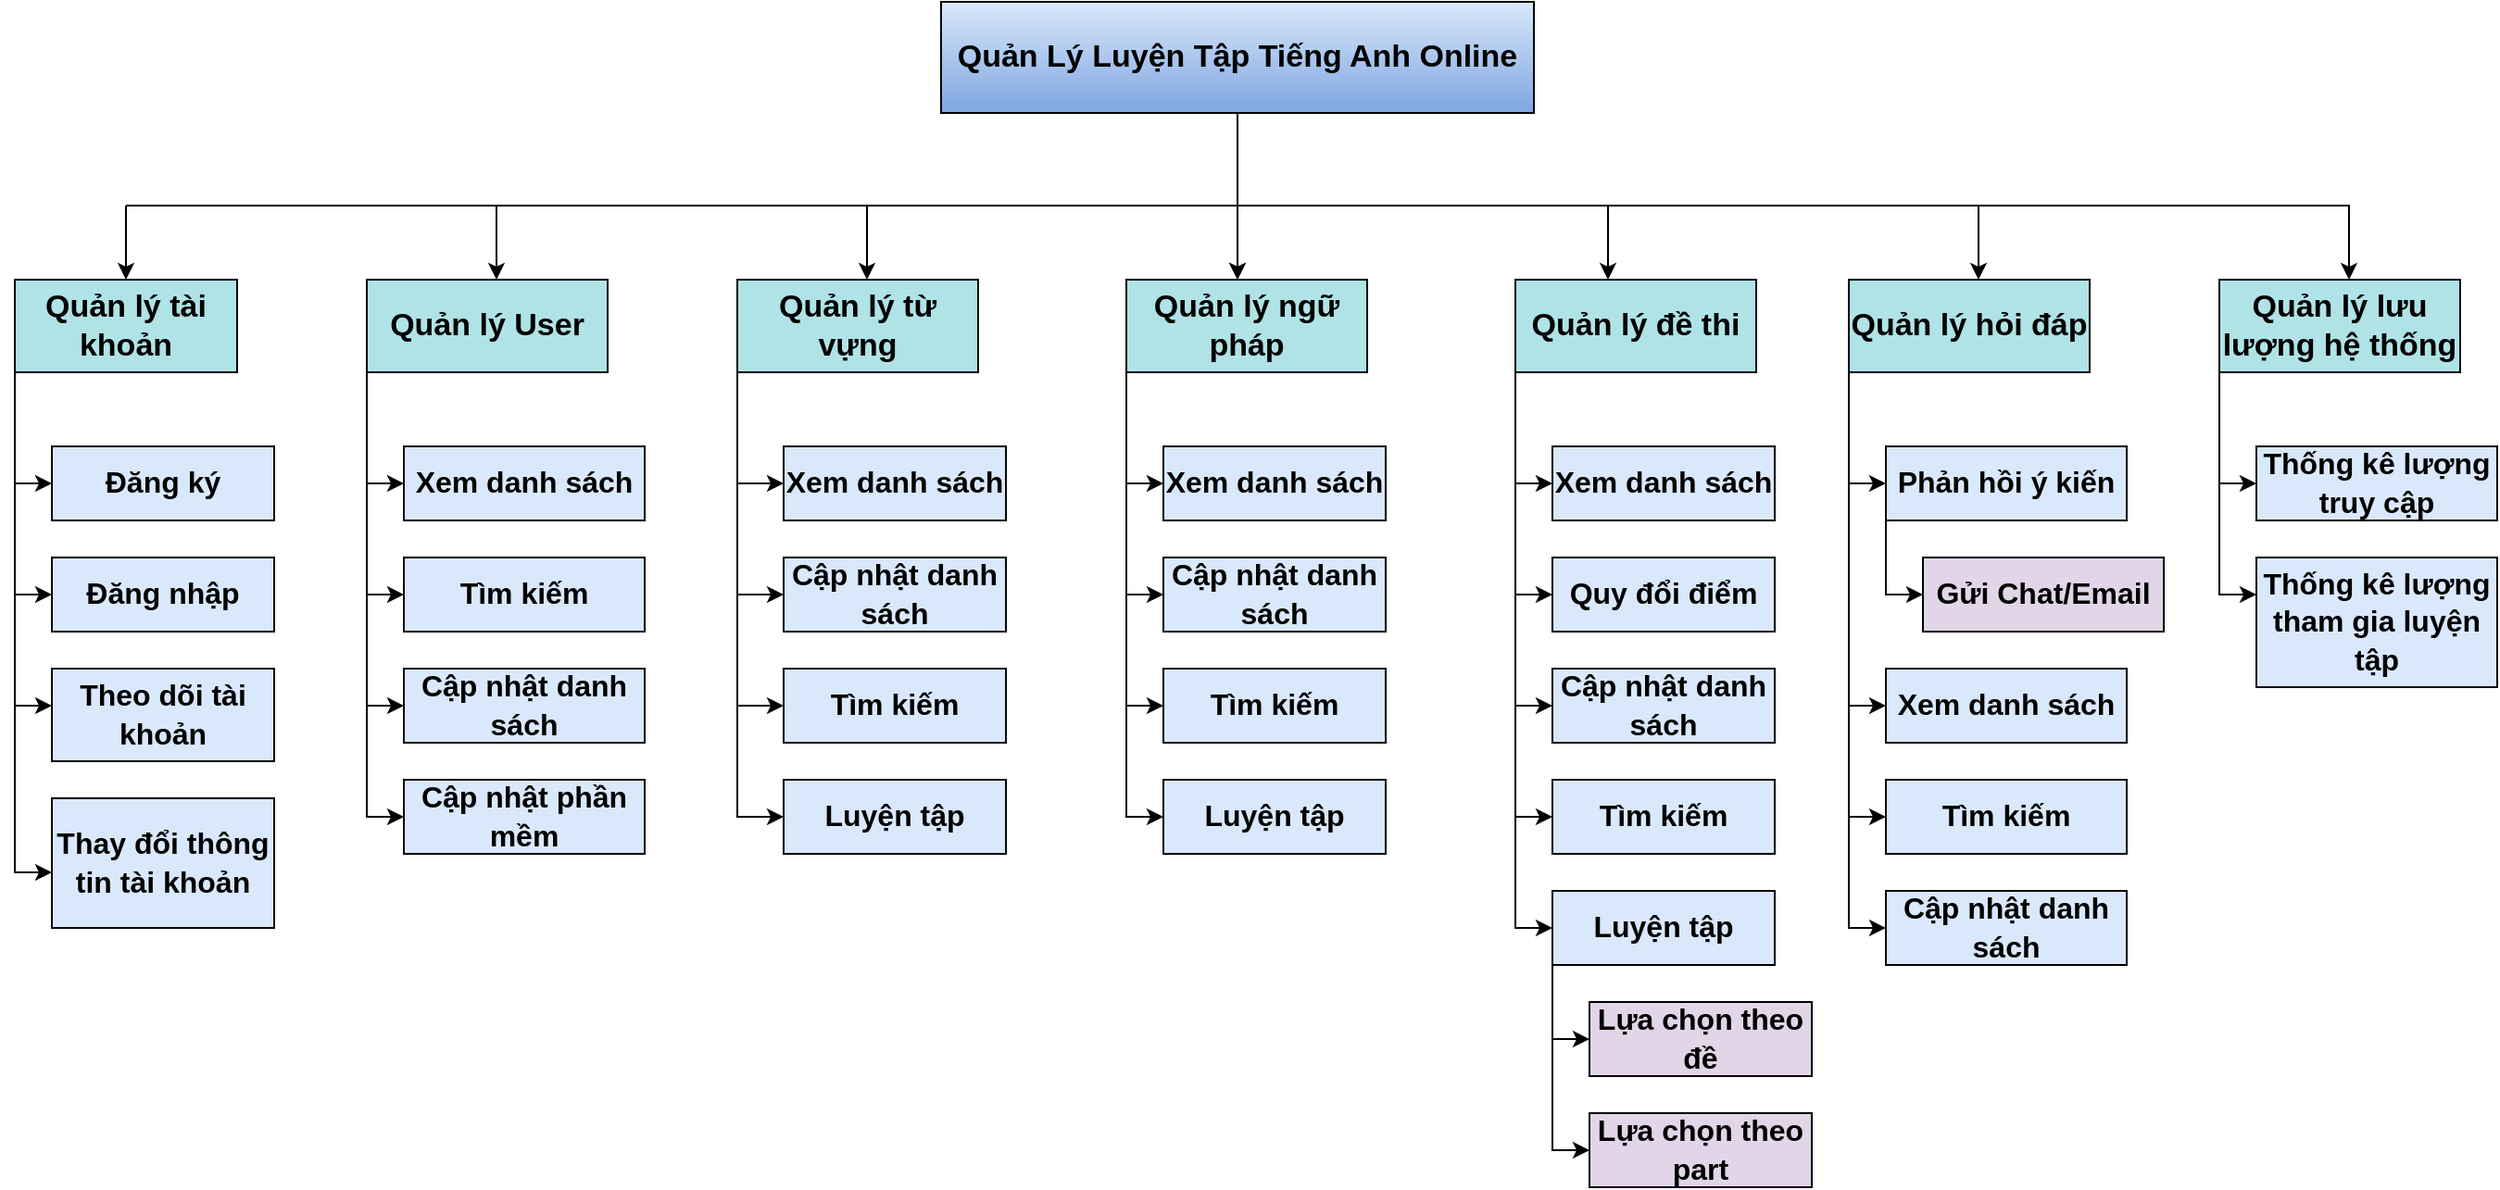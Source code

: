 <mxfile version="20.0.4" type="github" pages="6">
  <diagram id="45z7SKfdKm1kR5zK4M49" name="BFD">
    <mxGraphModel dx="1038" dy="539" grid="1" gridSize="10" guides="1" tooltips="1" connect="1" arrows="1" fold="1" page="1" pageScale="1" pageWidth="2339" pageHeight="3300" math="0" shadow="0">
      <root>
        <mxCell id="0" />
        <mxCell id="1" parent="0" />
        <mxCell id="4rPs-aONJJcFyswpSmcG-7" style="edgeStyle=orthogonalEdgeStyle;rounded=0;orthogonalLoop=1;jettySize=auto;html=1;exitX=0.5;exitY=1;exitDx=0;exitDy=0;fontSize=17;strokeColor=#000000;" parent="1" source="4rPs-aONJJcFyswpSmcG-1" edge="1">
          <mxGeometry relative="1" as="geometry">
            <mxPoint x="1080" y="390" as="targetPoint" />
          </mxGeometry>
        </mxCell>
        <mxCell id="4rPs-aONJJcFyswpSmcG-1" value="&lt;b&gt;&lt;font style=&quot;font-size: 17px;&quot;&gt;Quản Lý Luyện Tập Tiếng Anh Online&lt;/font&gt;&lt;/b&gt;" style="rounded=0;whiteSpace=wrap;html=1;fillColor=#dae8fc;strokeColor=#000000;gradientColor=#7ea6e0;" parent="1" vertex="1">
          <mxGeometry x="920" y="240" width="320" height="60" as="geometry" />
        </mxCell>
        <mxCell id="4rPs-aONJJcFyswpSmcG-8" value="" style="endArrow=classic;html=1;rounded=0;fontSize=17;strokeColor=#000000;" parent="1" edge="1">
          <mxGeometry width="50" height="50" relative="1" as="geometry">
            <mxPoint x="1080" y="350" as="sourcePoint" />
            <mxPoint x="1680" y="390" as="targetPoint" />
            <Array as="points">
              <mxPoint x="1240" y="350" />
              <mxPoint x="1490" y="350" />
              <mxPoint x="1680" y="350" />
            </Array>
          </mxGeometry>
        </mxCell>
        <mxCell id="4rPs-aONJJcFyswpSmcG-9" value="" style="endArrow=classic;html=1;rounded=0;fontSize=17;strokeColor=#000000;" parent="1" edge="1">
          <mxGeometry width="50" height="50" relative="1" as="geometry">
            <mxPoint x="1280" y="350" as="sourcePoint" />
            <mxPoint x="1280" y="390" as="targetPoint" />
          </mxGeometry>
        </mxCell>
        <mxCell id="4rPs-aONJJcFyswpSmcG-10" value="" style="endArrow=classic;html=1;rounded=0;fontSize=17;strokeColor=#000000;" parent="1" edge="1">
          <mxGeometry width="50" height="50" relative="1" as="geometry">
            <mxPoint x="1480" y="350" as="sourcePoint" />
            <mxPoint x="1480" y="390" as="targetPoint" />
          </mxGeometry>
        </mxCell>
        <mxCell id="4rPs-aONJJcFyswpSmcG-11" value="" style="endArrow=classic;html=1;rounded=0;fontSize=17;strokeColor=#000000;" parent="1" edge="1">
          <mxGeometry width="50" height="50" relative="1" as="geometry">
            <mxPoint x="480" y="350" as="sourcePoint" />
            <mxPoint x="1080" y="390" as="targetPoint" />
            <Array as="points">
              <mxPoint x="640" y="350" />
              <mxPoint x="890" y="350" />
              <mxPoint x="1080" y="350" />
            </Array>
          </mxGeometry>
        </mxCell>
        <mxCell id="4rPs-aONJJcFyswpSmcG-12" value="" style="endArrow=classic;html=1;rounded=0;fontSize=17;strokeColor=#000000;" parent="1" edge="1">
          <mxGeometry width="50" height="50" relative="1" as="geometry">
            <mxPoint x="680" y="350" as="sourcePoint" />
            <mxPoint x="680" y="390" as="targetPoint" />
          </mxGeometry>
        </mxCell>
        <mxCell id="4rPs-aONJJcFyswpSmcG-13" value="" style="endArrow=classic;html=1;rounded=0;fontSize=17;strokeColor=#000000;" parent="1" edge="1">
          <mxGeometry width="50" height="50" relative="1" as="geometry">
            <mxPoint x="880" y="350" as="sourcePoint" />
            <mxPoint x="880" y="390" as="targetPoint" />
          </mxGeometry>
        </mxCell>
        <mxCell id="4rPs-aONJJcFyswpSmcG-14" value="" style="endArrow=classic;html=1;rounded=0;fontSize=17;strokeColor=#000000;" parent="1" edge="1">
          <mxGeometry width="50" height="50" relative="1" as="geometry">
            <mxPoint x="480" y="350" as="sourcePoint" />
            <mxPoint x="480" y="390" as="targetPoint" />
          </mxGeometry>
        </mxCell>
        <mxCell id="4rPs-aONJJcFyswpSmcG-57" style="edgeStyle=orthogonalEdgeStyle;rounded=0;orthogonalLoop=1;jettySize=auto;html=1;exitX=0;exitY=1;exitDx=0;exitDy=0;fontSize=17;strokeColor=#000000;" parent="1" source="4rPs-aONJJcFyswpSmcG-15" target="4rPs-aONJJcFyswpSmcG-112" edge="1">
          <mxGeometry relative="1" as="geometry">
            <mxPoint x="440" y="680" as="targetPoint" />
            <Array as="points">
              <mxPoint x="420" y="710" />
            </Array>
          </mxGeometry>
        </mxCell>
        <mxCell id="4rPs-aONJJcFyswpSmcG-15" value="&lt;b&gt;&lt;font style=&quot;font-size: 17px;&quot;&gt;Quản lý tài khoản&lt;/font&gt;&lt;/b&gt;" style="rounded=0;whiteSpace=wrap;html=1;fontSize=17;fillColor=#b0e3e6;strokeColor=#000000;" parent="1" vertex="1">
          <mxGeometry x="420" y="390" width="120" height="50" as="geometry" />
        </mxCell>
        <mxCell id="4rPs-aONJJcFyswpSmcG-172" style="edgeStyle=orthogonalEdgeStyle;rounded=0;orthogonalLoop=1;jettySize=auto;html=1;exitX=0;exitY=1;exitDx=0;exitDy=0;fontSize=17;entryX=0;entryY=0.5;entryDx=0;entryDy=0;strokeColor=#000000;" parent="1" source="4rPs-aONJJcFyswpSmcG-16" target="4rPs-aONJJcFyswpSmcG-168" edge="1">
          <mxGeometry relative="1" as="geometry">
            <mxPoint x="610.667" y="710" as="targetPoint" />
          </mxGeometry>
        </mxCell>
        <mxCell id="4rPs-aONJJcFyswpSmcG-16" value="&lt;b style=&quot;&quot;&gt;&lt;font style=&quot;font-size: 17px;&quot;&gt;Quản lý User&lt;/font&gt;&lt;/b&gt;" style="rounded=0;whiteSpace=wrap;html=1;fontSize=17;fillColor=#b0e3e6;strokeColor=#000000;" parent="1" vertex="1">
          <mxGeometry x="610" y="390" width="130" height="50" as="geometry" />
        </mxCell>
        <mxCell id="4rPs-aONJJcFyswpSmcG-52" value="&lt;b&gt;Quản lý hỏi đáp&lt;/b&gt;" style="rounded=0;whiteSpace=wrap;html=1;fontSize=17;fillColor=#b0e3e6;strokeColor=#000000;" parent="1" vertex="1">
          <mxGeometry x="1410" y="390" width="130" height="50" as="geometry" />
        </mxCell>
        <mxCell id="4rPs-aONJJcFyswpSmcG-55" value="&lt;b&gt;Quản lý đề thi&lt;/b&gt;" style="rounded=0;whiteSpace=wrap;html=1;fontSize=17;fillColor=#b0e3e6;strokeColor=#000000;" parent="1" vertex="1">
          <mxGeometry x="1230" y="390" width="130" height="50" as="geometry" />
        </mxCell>
        <mxCell id="4rPs-aONJJcFyswpSmcG-56" value="&lt;b&gt;Quản lý lưu lượng hệ thống&lt;/b&gt;" style="rounded=0;whiteSpace=wrap;html=1;fontSize=17;fillColor=#b0e3e6;strokeColor=#000000;" parent="1" vertex="1">
          <mxGeometry x="1610" y="390" width="130" height="50" as="geometry" />
        </mxCell>
        <mxCell id="4rPs-aONJJcFyswpSmcG-58" value="" style="endArrow=classic;html=1;rounded=0;fontSize=17;strokeColor=#000000;" parent="1" edge="1">
          <mxGeometry width="50" height="50" relative="1" as="geometry">
            <mxPoint x="420" y="500" as="sourcePoint" />
            <mxPoint x="440" y="500" as="targetPoint" />
            <Array as="points">
              <mxPoint x="420" y="500" />
            </Array>
          </mxGeometry>
        </mxCell>
        <mxCell id="4rPs-aONJJcFyswpSmcG-59" value="" style="endArrow=classic;html=1;rounded=0;fontSize=17;fillColor=#dae8fc;strokeColor=#000000;" parent="1" edge="1">
          <mxGeometry width="50" height="50" relative="1" as="geometry">
            <mxPoint x="420" y="560" as="sourcePoint" />
            <mxPoint x="440" y="560" as="targetPoint" />
            <Array as="points">
              <mxPoint x="420" y="560" />
            </Array>
          </mxGeometry>
        </mxCell>
        <mxCell id="4rPs-aONJJcFyswpSmcG-60" value="" style="endArrow=classic;html=1;rounded=0;fontSize=17;fillColor=#dae8fc;strokeColor=#000000;" parent="1" edge="1">
          <mxGeometry width="50" height="50" relative="1" as="geometry">
            <mxPoint x="420" y="620" as="sourcePoint" />
            <mxPoint x="440" y="620" as="targetPoint" />
            <Array as="points">
              <mxPoint x="420" y="620" />
            </Array>
          </mxGeometry>
        </mxCell>
        <mxCell id="4rPs-aONJJcFyswpSmcG-79" style="edgeStyle=orthogonalEdgeStyle;rounded=0;orthogonalLoop=1;jettySize=auto;html=1;exitX=0;exitY=1;exitDx=0;exitDy=0;fontSize=17;strokeColor=#000000;" parent="1" edge="1">
          <mxGeometry relative="1" as="geometry">
            <mxPoint x="1430" y="680" as="targetPoint" />
            <mxPoint x="1410" y="440" as="sourcePoint" />
            <Array as="points">
              <mxPoint x="1410" y="680" />
            </Array>
          </mxGeometry>
        </mxCell>
        <mxCell id="4rPs-aONJJcFyswpSmcG-80" value="" style="endArrow=classic;html=1;rounded=0;fontSize=17;strokeColor=#000000;" parent="1" edge="1">
          <mxGeometry width="50" height="50" relative="1" as="geometry">
            <mxPoint x="1410" y="500" as="sourcePoint" />
            <mxPoint x="1430" y="500" as="targetPoint" />
            <Array as="points">
              <mxPoint x="1410" y="500" />
            </Array>
          </mxGeometry>
        </mxCell>
        <mxCell id="4rPs-aONJJcFyswpSmcG-82" value="" style="endArrow=classic;html=1;rounded=0;fontSize=17;strokeColor=#000000;" parent="1" edge="1">
          <mxGeometry width="50" height="50" relative="1" as="geometry">
            <mxPoint x="1410" y="620" as="sourcePoint" />
            <mxPoint x="1430" y="620" as="targetPoint" />
            <Array as="points">
              <mxPoint x="1410" y="620" />
            </Array>
          </mxGeometry>
        </mxCell>
        <mxCell id="4rPs-aONJJcFyswpSmcG-99" style="edgeStyle=orthogonalEdgeStyle;rounded=0;orthogonalLoop=1;jettySize=auto;html=1;exitX=0;exitY=1;exitDx=0;exitDy=0;fontSize=17;strokeColor=#000000;" parent="1" edge="1">
          <mxGeometry relative="1" as="geometry">
            <mxPoint x="1250" y="680" as="targetPoint" />
            <mxPoint x="1230" y="440" as="sourcePoint" />
            <Array as="points">
              <mxPoint x="1230" y="680" />
            </Array>
          </mxGeometry>
        </mxCell>
        <mxCell id="4rPs-aONJJcFyswpSmcG-100" value="" style="endArrow=classic;html=1;rounded=0;fontSize=17;strokeColor=#000000;" parent="1" edge="1">
          <mxGeometry width="50" height="50" relative="1" as="geometry">
            <mxPoint x="1230" y="500" as="sourcePoint" />
            <mxPoint x="1250" y="500" as="targetPoint" />
            <Array as="points">
              <mxPoint x="1230" y="500" />
            </Array>
          </mxGeometry>
        </mxCell>
        <mxCell id="4rPs-aONJJcFyswpSmcG-101" value="" style="endArrow=classic;html=1;rounded=0;fontSize=17;strokeColor=#000000;" parent="1" edge="1">
          <mxGeometry width="50" height="50" relative="1" as="geometry">
            <mxPoint x="1230" y="560" as="sourcePoint" />
            <mxPoint x="1250" y="560" as="targetPoint" />
            <Array as="points">
              <mxPoint x="1230" y="560" />
            </Array>
          </mxGeometry>
        </mxCell>
        <mxCell id="4rPs-aONJJcFyswpSmcG-102" value="" style="endArrow=classic;html=1;rounded=0;fontSize=17;strokeColor=#000000;" parent="1" edge="1">
          <mxGeometry width="50" height="50" relative="1" as="geometry">
            <mxPoint x="1230" y="620" as="sourcePoint" />
            <mxPoint x="1250" y="620" as="targetPoint" />
            <Array as="points">
              <mxPoint x="1230" y="620" />
            </Array>
          </mxGeometry>
        </mxCell>
        <mxCell id="4rPs-aONJJcFyswpSmcG-103" style="edgeStyle=orthogonalEdgeStyle;rounded=0;orthogonalLoop=1;jettySize=auto;html=1;exitX=0;exitY=1;exitDx=0;exitDy=0;fontSize=17;strokeColor=#000000;" parent="1" edge="1">
          <mxGeometry relative="1" as="geometry">
            <mxPoint x="1630" y="560.03" as="targetPoint" />
            <mxPoint x="1610" y="420" as="sourcePoint" />
            <Array as="points">
              <mxPoint x="1610" y="560.03" />
              <mxPoint x="1630" y="560.03" />
            </Array>
          </mxGeometry>
        </mxCell>
        <mxCell id="4rPs-aONJJcFyswpSmcG-104" value="" style="endArrow=classic;html=1;rounded=0;fontSize=17;fillColor=#dae8fc;strokeColor=#000000;" parent="1" edge="1">
          <mxGeometry width="50" height="50" relative="1" as="geometry">
            <mxPoint x="1610" y="500" as="sourcePoint" />
            <mxPoint x="1630" y="500" as="targetPoint" />
            <Array as="points">
              <mxPoint x="1610" y="500" />
            </Array>
          </mxGeometry>
        </mxCell>
        <mxCell id="4rPs-aONJJcFyswpSmcG-107" value="&lt;b&gt;&lt;font style=&quot;font-size: 16px;&quot;&gt;Đăng ký&lt;/font&gt;&lt;/b&gt;" style="rounded=0;whiteSpace=wrap;html=1;fontSize=17;fillColor=#dae8fc;strokeColor=#000000;" parent="1" vertex="1">
          <mxGeometry x="440" y="480" width="120" height="40" as="geometry" />
        </mxCell>
        <mxCell id="4rPs-aONJJcFyswpSmcG-110" value="&lt;b&gt;&lt;font style=&quot;font-size: 16px;&quot;&gt;Đăng nhập&lt;/font&gt;&lt;/b&gt;" style="rounded=0;whiteSpace=wrap;html=1;fontSize=17;fillColor=#dae8fc;strokeColor=#000000;" parent="1" vertex="1">
          <mxGeometry x="440" y="540" width="120" height="40" as="geometry" />
        </mxCell>
        <mxCell id="4rPs-aONJJcFyswpSmcG-111" value="&lt;b&gt;&lt;font style=&quot;font-size: 16px;&quot;&gt;Theo dõi tài khoản&lt;/font&gt;&lt;/b&gt;" style="rounded=0;whiteSpace=wrap;html=1;fontSize=17;fillColor=#dae8fc;strokeColor=#000000;" parent="1" vertex="1">
          <mxGeometry x="440" y="600" width="120" height="50" as="geometry" />
        </mxCell>
        <mxCell id="4rPs-aONJJcFyswpSmcG-112" value="&lt;b&gt;&lt;font style=&quot;font-size: 16px;&quot;&gt;Thay đổi thông tin tài khoản&lt;/font&gt;&lt;/b&gt;" style="rounded=0;whiteSpace=wrap;html=1;fontSize=17;fillColor=#dae8fc;strokeColor=#000000;" parent="1" vertex="1">
          <mxGeometry x="440" y="670" width="120" height="70" as="geometry" />
        </mxCell>
        <mxCell id="4rPs-aONJJcFyswpSmcG-117" value="&lt;b&gt;&lt;font style=&quot;font-size: 16px;&quot;&gt;Tìm kiếm&lt;/font&gt;&lt;/b&gt;" style="rounded=0;whiteSpace=wrap;html=1;fontSize=17;fillColor=#dae8fc;strokeColor=#000000;" parent="1" vertex="1">
          <mxGeometry x="1430" y="660" width="130" height="40" as="geometry" />
        </mxCell>
        <mxCell id="4rPs-aONJJcFyswpSmcG-118" value="&lt;b&gt;&lt;font style=&quot;font-size: 16px;&quot;&gt;Xem danh sách&lt;/font&gt;&lt;/b&gt;" style="rounded=0;whiteSpace=wrap;html=1;fontSize=17;fillColor=#dae8fc;strokeColor=#000000;" parent="1" vertex="1">
          <mxGeometry x="1430" y="600" width="130" height="40" as="geometry" />
        </mxCell>
        <mxCell id="4rPs-aONJJcFyswpSmcG-119" value="&lt;b&gt;&lt;font style=&quot;font-size: 16px;&quot;&gt;Gửi Chat/Email&lt;/font&gt;&lt;/b&gt;" style="rounded=0;whiteSpace=wrap;html=1;fontSize=17;fillColor=#e1d5e7;strokeColor=#000000;" parent="1" vertex="1">
          <mxGeometry x="1450" y="540" width="130" height="40" as="geometry" />
        </mxCell>
        <mxCell id="4rPs-aONJJcFyswpSmcG-147" style="edgeStyle=orthogonalEdgeStyle;rounded=0;orthogonalLoop=1;jettySize=auto;html=1;exitX=0;exitY=1;exitDx=0;exitDy=0;fontSize=17;fillColor=#dae8fc;strokeColor=#000000;" parent="1" source="4rPs-aONJJcFyswpSmcG-120" edge="1">
          <mxGeometry relative="1" as="geometry">
            <mxPoint x="1450" y="560" as="targetPoint" />
            <Array as="points">
              <mxPoint x="1430" y="560" />
              <mxPoint x="1450" y="560" />
            </Array>
          </mxGeometry>
        </mxCell>
        <mxCell id="4rPs-aONJJcFyswpSmcG-120" value="&lt;b&gt;&lt;font style=&quot;font-size: 16px;&quot;&gt;Phản hồi ý kiến&lt;/font&gt;&lt;/b&gt;" style="rounded=0;whiteSpace=wrap;html=1;fontSize=17;fillColor=#dae8fc;strokeColor=#000000;" parent="1" vertex="1">
          <mxGeometry x="1430" y="480" width="130" height="40" as="geometry" />
        </mxCell>
        <mxCell id="4rPs-aONJJcFyswpSmcG-133" value="&lt;font style=&quot;font-size: 16px;&quot;&gt;&lt;b&gt;Quy đổi điểm&lt;/b&gt;&lt;/font&gt;" style="rounded=0;whiteSpace=wrap;html=1;fontSize=17;fillColor=#dae8fc;strokeColor=#000000;" parent="1" vertex="1">
          <mxGeometry x="1250" y="540" width="120" height="40" as="geometry" />
        </mxCell>
        <mxCell id="4rPs-aONJJcFyswpSmcG-134" value="&lt;b&gt;&lt;font style=&quot;font-size: 16px;&quot;&gt;Xem danh sách&lt;/font&gt;&lt;/b&gt;" style="rounded=0;whiteSpace=wrap;html=1;fontSize=17;fillColor=#dae8fc;strokeColor=#000000;" parent="1" vertex="1">
          <mxGeometry x="1250" y="480" width="120" height="40" as="geometry" />
        </mxCell>
        <mxCell id="4rPs-aONJJcFyswpSmcG-145" value="&lt;b style=&quot;font-size: 16px;&quot;&gt;Tìm kiếm&lt;/b&gt;" style="rounded=0;whiteSpace=wrap;html=1;fontSize=17;fillColor=#dae8fc;strokeColor=#000000;" parent="1" vertex="1">
          <mxGeometry x="1250" y="660" width="120" height="40" as="geometry" />
        </mxCell>
        <mxCell id="4rPs-aONJJcFyswpSmcG-152" value="" style="endArrow=classic;html=1;rounded=0;fontSize=17;strokeColor=#000000;" parent="1" edge="1">
          <mxGeometry width="50" height="50" relative="1" as="geometry">
            <mxPoint x="1410" y="680" as="sourcePoint" />
            <mxPoint x="1430" y="740" as="targetPoint" />
            <Array as="points">
              <mxPoint x="1410" y="740" />
            </Array>
          </mxGeometry>
        </mxCell>
        <mxCell id="4rPs-aONJJcFyswpSmcG-153" value="&lt;b&gt;&lt;font style=&quot;font-size: 16px;&quot;&gt;Cập nhật danh sách&lt;/font&gt;&lt;/b&gt;" style="rounded=0;whiteSpace=wrap;html=1;fontSize=17;fillColor=#dae8fc;strokeColor=#000000;" parent="1" vertex="1">
          <mxGeometry x="1430" y="720" width="130" height="40" as="geometry" />
        </mxCell>
        <mxCell id="4rPs-aONJJcFyswpSmcG-154" value="&lt;b&gt;&lt;font style=&quot;font-size: 16px;&quot;&gt;Thống kê lượng truy cập&lt;/font&gt;&lt;/b&gt;" style="rounded=0;whiteSpace=wrap;html=1;fontSize=17;fillColor=#dae8fc;strokeColor=#000000;" parent="1" vertex="1">
          <mxGeometry x="1630" y="480" width="130" height="40" as="geometry" />
        </mxCell>
        <mxCell id="4rPs-aONJJcFyswpSmcG-155" value="&lt;b&gt;&lt;font style=&quot;font-size: 16px;&quot;&gt;Thống kê lượng tham gia luyện tập&lt;/font&gt;&lt;/b&gt;" style="rounded=0;whiteSpace=wrap;html=1;fontSize=17;fillColor=#dae8fc;strokeColor=#000000;" parent="1" vertex="1">
          <mxGeometry x="1630" y="540" width="130" height="70" as="geometry" />
        </mxCell>
        <mxCell id="4rPs-aONJJcFyswpSmcG-156" value="" style="endArrow=classic;html=1;rounded=0;fontSize=17;strokeColor=#000000;" parent="1" edge="1">
          <mxGeometry width="50" height="50" relative="1" as="geometry">
            <mxPoint x="1230" y="680" as="sourcePoint" />
            <mxPoint x="1250" y="740" as="targetPoint" />
            <Array as="points">
              <mxPoint x="1230" y="740" />
            </Array>
          </mxGeometry>
        </mxCell>
        <mxCell id="4rPs-aONJJcFyswpSmcG-160" style="edgeStyle=orthogonalEdgeStyle;rounded=0;orthogonalLoop=1;jettySize=auto;html=1;exitX=0;exitY=1;exitDx=0;exitDy=0;fontSize=17;entryX=0;entryY=0.5;entryDx=0;entryDy=0;fillColor=#dae8fc;strokeColor=#000000;" parent="1" source="4rPs-aONJJcFyswpSmcG-157" target="4rPs-aONJJcFyswpSmcG-158" edge="1">
          <mxGeometry relative="1" as="geometry">
            <mxPoint x="1250" y="850" as="targetPoint" />
            <Array as="points">
              <mxPoint x="1250" y="860" />
            </Array>
          </mxGeometry>
        </mxCell>
        <mxCell id="4rPs-aONJJcFyswpSmcG-157" value="&lt;b style=&quot;font-size: 16px;&quot;&gt;Luyện tập&lt;/b&gt;" style="rounded=0;whiteSpace=wrap;html=1;fontSize=17;fillColor=#dae8fc;strokeColor=#000000;" parent="1" vertex="1">
          <mxGeometry x="1250" y="720" width="120" height="40" as="geometry" />
        </mxCell>
        <mxCell id="4rPs-aONJJcFyswpSmcG-158" value="&lt;font style=&quot;font-size: 16px;&quot;&gt;&lt;b&gt;Lựa chọn theo part&lt;/b&gt;&lt;/font&gt;" style="rounded=0;whiteSpace=wrap;html=1;fontSize=17;fillColor=#e1d5e7;strokeColor=#000000;" parent="1" vertex="1">
          <mxGeometry x="1270" y="840" width="120" height="40" as="geometry" />
        </mxCell>
        <mxCell id="4rPs-aONJJcFyswpSmcG-159" value="&lt;b&gt;&lt;font style=&quot;font-size: 16px;&quot;&gt;Lựa chọn theo đề&lt;/font&gt;&lt;/b&gt;" style="rounded=0;whiteSpace=wrap;html=1;fontSize=17;fillColor=#e1d5e7;strokeColor=#000000;" parent="1" vertex="1">
          <mxGeometry x="1270" y="780" width="120" height="40" as="geometry" />
        </mxCell>
        <mxCell id="4rPs-aONJJcFyswpSmcG-164" value="" style="endArrow=classic;html=1;rounded=0;fontSize=17;entryX=0;entryY=0.5;entryDx=0;entryDy=0;fillColor=#e1d5e7;strokeColor=#000000;" parent="1" target="4rPs-aONJJcFyswpSmcG-159" edge="1">
          <mxGeometry width="50" height="50" relative="1" as="geometry">
            <mxPoint x="1250" y="800" as="sourcePoint" />
            <mxPoint x="1100" y="810" as="targetPoint" />
          </mxGeometry>
        </mxCell>
        <mxCell id="4rPs-aONJJcFyswpSmcG-165" value="" style="endArrow=classic;html=1;rounded=0;fontSize=17;strokeColor=#000000;" parent="1" edge="1">
          <mxGeometry width="50" height="50" relative="1" as="geometry">
            <mxPoint x="610" y="500" as="sourcePoint" />
            <mxPoint x="630" y="500" as="targetPoint" />
            <Array as="points">
              <mxPoint x="610" y="500" />
            </Array>
          </mxGeometry>
        </mxCell>
        <mxCell id="4rPs-aONJJcFyswpSmcG-166" value="" style="endArrow=classic;html=1;rounded=0;fontSize=17;fillColor=#dae8fc;strokeColor=#000000;" parent="1" edge="1">
          <mxGeometry width="50" height="50" relative="1" as="geometry">
            <mxPoint x="610" y="560" as="sourcePoint" />
            <mxPoint x="630" y="560" as="targetPoint" />
            <Array as="points">
              <mxPoint x="610" y="560" />
            </Array>
          </mxGeometry>
        </mxCell>
        <mxCell id="4rPs-aONJJcFyswpSmcG-167" value="" style="endArrow=classic;html=1;rounded=0;fontSize=17;fillColor=#dae8fc;strokeColor=#000000;" parent="1" edge="1">
          <mxGeometry width="50" height="50" relative="1" as="geometry">
            <mxPoint x="610" y="620" as="sourcePoint" />
            <mxPoint x="630" y="620" as="targetPoint" />
            <Array as="points">
              <mxPoint x="610" y="620" />
            </Array>
          </mxGeometry>
        </mxCell>
        <mxCell id="4rPs-aONJJcFyswpSmcG-168" value="&lt;b&gt;&lt;font style=&quot;font-size: 16px;&quot;&gt;Cập nhật phần mềm&lt;/font&gt;&lt;/b&gt;" style="rounded=0;whiteSpace=wrap;html=1;fontSize=17;fillColor=#dae8fc;strokeColor=#000000;" parent="1" vertex="1">
          <mxGeometry x="630" y="660" width="130" height="40" as="geometry" />
        </mxCell>
        <mxCell id="4rPs-aONJJcFyswpSmcG-169" value="&lt;b&gt;&lt;font style=&quot;font-size: 16px;&quot;&gt;Cập nhật danh sách&lt;/font&gt;&lt;/b&gt;" style="rounded=0;whiteSpace=wrap;html=1;fontSize=17;fillColor=#dae8fc;strokeColor=#000000;" parent="1" vertex="1">
          <mxGeometry x="630" y="600" width="130" height="40" as="geometry" />
        </mxCell>
        <mxCell id="4rPs-aONJJcFyswpSmcG-170" value="&lt;b&gt;&lt;font style=&quot;font-size: 16px;&quot;&gt;Tìm kiếm&lt;/font&gt;&lt;/b&gt;" style="rounded=0;whiteSpace=wrap;html=1;fontSize=17;fillColor=#dae8fc;strokeColor=#000000;" parent="1" vertex="1">
          <mxGeometry x="630" y="540" width="130" height="40" as="geometry" />
        </mxCell>
        <mxCell id="4rPs-aONJJcFyswpSmcG-171" value="&lt;b&gt;&lt;font style=&quot;font-size: 16px;&quot;&gt;Xem danh sách&lt;/font&gt;&lt;/b&gt;" style="rounded=0;whiteSpace=wrap;html=1;fontSize=17;fillColor=#dae8fc;strokeColor=#000000;" parent="1" vertex="1">
          <mxGeometry x="630" y="480" width="130" height="40" as="geometry" />
        </mxCell>
        <mxCell id="4rPs-aONJJcFyswpSmcG-184" value="&lt;b&gt;Quản lý từ vựng&lt;/b&gt;" style="rounded=0;whiteSpace=wrap;html=1;fontSize=17;fillColor=#b0e3e6;strokeColor=#000000;" parent="1" vertex="1">
          <mxGeometry x="810" y="390" width="130" height="50" as="geometry" />
        </mxCell>
        <mxCell id="4rPs-aONJJcFyswpSmcG-185" style="edgeStyle=orthogonalEdgeStyle;rounded=0;orthogonalLoop=1;jettySize=auto;html=1;fontSize=17;strokeColor=#000000;" parent="1" source="4rPs-aONJJcFyswpSmcG-184" target="4rPs-aONJJcFyswpSmcG-189" edge="1">
          <mxGeometry relative="1" as="geometry">
            <mxPoint x="830" y="690" as="targetPoint" />
            <mxPoint x="810" y="450" as="sourcePoint" />
            <Array as="points">
              <mxPoint x="810" y="680" />
            </Array>
          </mxGeometry>
        </mxCell>
        <mxCell id="4rPs-aONJJcFyswpSmcG-186" value="" style="endArrow=classic;html=1;rounded=0;fontSize=17;strokeColor=#000000;" parent="1" target="4rPs-aONJJcFyswpSmcG-192" edge="1">
          <mxGeometry width="50" height="50" relative="1" as="geometry">
            <mxPoint x="810" y="500" as="sourcePoint" />
            <mxPoint x="830" y="500" as="targetPoint" />
            <Array as="points">
              <mxPoint x="810" y="500" />
            </Array>
          </mxGeometry>
        </mxCell>
        <mxCell id="4rPs-aONJJcFyswpSmcG-187" value="" style="endArrow=classic;html=1;rounded=0;fontSize=17;strokeColor=#000000;" parent="1" target="4rPs-aONJJcFyswpSmcG-191" edge="1">
          <mxGeometry width="50" height="50" relative="1" as="geometry">
            <mxPoint x="810" y="560" as="sourcePoint" />
            <mxPoint x="830" y="560" as="targetPoint" />
            <Array as="points">
              <mxPoint x="810" y="560" />
            </Array>
          </mxGeometry>
        </mxCell>
        <mxCell id="4rPs-aONJJcFyswpSmcG-188" value="" style="endArrow=classic;html=1;rounded=0;fontSize=17;strokeColor=#000000;" parent="1" target="4rPs-aONJJcFyswpSmcG-190" edge="1">
          <mxGeometry width="50" height="50" relative="1" as="geometry">
            <mxPoint x="810" y="620" as="sourcePoint" />
            <mxPoint x="830" y="620" as="targetPoint" />
            <Array as="points">
              <mxPoint x="810" y="620" />
            </Array>
          </mxGeometry>
        </mxCell>
        <mxCell id="4rPs-aONJJcFyswpSmcG-189" value="&lt;font style=&quot;font-size: 16px;&quot;&gt;&lt;b&gt;Luyện tập&lt;/b&gt;&lt;/font&gt;" style="rounded=0;whiteSpace=wrap;html=1;fontSize=17;fillColor=#dae8fc;strokeColor=#000000;" parent="1" vertex="1">
          <mxGeometry x="835" y="660" width="120" height="40" as="geometry" />
        </mxCell>
        <mxCell id="4rPs-aONJJcFyswpSmcG-190" value="&lt;font style=&quot;font-size: 16px;&quot;&gt;&lt;b&gt;Tìm kiếm&lt;/b&gt;&lt;/font&gt;" style="rounded=0;whiteSpace=wrap;html=1;fontSize=17;fillColor=#dae8fc;strokeColor=#000000;" parent="1" vertex="1">
          <mxGeometry x="835" y="600" width="120" height="40" as="geometry" />
        </mxCell>
        <mxCell id="4rPs-aONJJcFyswpSmcG-191" value="&lt;b&gt;&lt;font style=&quot;font-size: 16px;&quot;&gt;Cập nhật danh sách&lt;/font&gt;&lt;/b&gt;" style="rounded=0;whiteSpace=wrap;html=1;fontSize=17;fillColor=#dae8fc;strokeColor=#000000;" parent="1" vertex="1">
          <mxGeometry x="835" y="540" width="120" height="40" as="geometry" />
        </mxCell>
        <mxCell id="4rPs-aONJJcFyswpSmcG-192" value="&lt;b&gt;&lt;font style=&quot;font-size: 16px;&quot;&gt;Xem danh sách&lt;/font&gt;&lt;/b&gt;" style="rounded=0;whiteSpace=wrap;html=1;fontSize=17;fillColor=#dae8fc;strokeColor=#000000;" parent="1" vertex="1">
          <mxGeometry x="835" y="480" width="120" height="40" as="geometry" />
        </mxCell>
        <mxCell id="4rPs-aONJJcFyswpSmcG-193" value="&lt;b&gt;Quản lý ngữ pháp&lt;br&gt;&lt;/b&gt;" style="rounded=0;whiteSpace=wrap;html=1;fontSize=17;fillColor=#b0e3e6;strokeColor=#000000;" parent="1" vertex="1">
          <mxGeometry x="1020" y="390" width="130" height="50" as="geometry" />
        </mxCell>
        <mxCell id="4rPs-aONJJcFyswpSmcG-194" style="edgeStyle=orthogonalEdgeStyle;rounded=0;orthogonalLoop=1;jettySize=auto;html=1;exitX=0;exitY=1;exitDx=0;exitDy=0;fontSize=17;strokeColor=#000000;" parent="1" edge="1">
          <mxGeometry relative="1" as="geometry">
            <mxPoint x="1040" y="680" as="targetPoint" />
            <mxPoint x="1020" y="440" as="sourcePoint" />
            <Array as="points">
              <mxPoint x="1020" y="680" />
            </Array>
          </mxGeometry>
        </mxCell>
        <mxCell id="4rPs-aONJJcFyswpSmcG-195" value="" style="endArrow=classic;html=1;rounded=0;fontSize=17;fillColor=#dae8fc;strokeColor=#000000;" parent="1" edge="1">
          <mxGeometry width="50" height="50" relative="1" as="geometry">
            <mxPoint x="1020" y="500" as="sourcePoint" />
            <mxPoint x="1040" y="500" as="targetPoint" />
            <Array as="points">
              <mxPoint x="1020" y="500" />
            </Array>
          </mxGeometry>
        </mxCell>
        <mxCell id="4rPs-aONJJcFyswpSmcG-196" value="" style="endArrow=classic;html=1;rounded=0;fontSize=17;fillColor=#dae8fc;strokeColor=#000000;" parent="1" edge="1">
          <mxGeometry width="50" height="50" relative="1" as="geometry">
            <mxPoint x="1020" y="560" as="sourcePoint" />
            <mxPoint x="1040" y="560" as="targetPoint" />
            <Array as="points">
              <mxPoint x="1020" y="560" />
            </Array>
          </mxGeometry>
        </mxCell>
        <mxCell id="4rPs-aONJJcFyswpSmcG-197" value="" style="endArrow=classic;html=1;rounded=0;fontSize=17;fillColor=#dae8fc;strokeColor=#000000;" parent="1" edge="1">
          <mxGeometry width="50" height="50" relative="1" as="geometry">
            <mxPoint x="1020" y="620" as="sourcePoint" />
            <mxPoint x="1040" y="620" as="targetPoint" />
            <Array as="points">
              <mxPoint x="1020" y="620" />
            </Array>
          </mxGeometry>
        </mxCell>
        <mxCell id="4rPs-aONJJcFyswpSmcG-198" value="&lt;b style=&quot;font-size: 16px;&quot;&gt;Luyện tập&lt;/b&gt;" style="rounded=0;whiteSpace=wrap;html=1;fontSize=17;fillColor=#dae8fc;strokeColor=#000000;" parent="1" vertex="1">
          <mxGeometry x="1040" y="660" width="120" height="40" as="geometry" />
        </mxCell>
        <mxCell id="4rPs-aONJJcFyswpSmcG-199" value="&lt;b style=&quot;font-size: 16px;&quot;&gt;Tìm kiếm&lt;/b&gt;" style="rounded=0;whiteSpace=wrap;html=1;fontSize=17;fillColor=#dae8fc;strokeColor=#000000;" parent="1" vertex="1">
          <mxGeometry x="1040" y="600" width="120" height="40" as="geometry" />
        </mxCell>
        <mxCell id="4rPs-aONJJcFyswpSmcG-200" value="&lt;b&gt;&lt;font style=&quot;font-size: 16px;&quot;&gt;Cập nhật danh sách&lt;/font&gt;&lt;/b&gt;" style="rounded=0;whiteSpace=wrap;html=1;fontSize=17;fillColor=#dae8fc;strokeColor=#000000;" parent="1" vertex="1">
          <mxGeometry x="1040" y="540" width="120" height="40" as="geometry" />
        </mxCell>
        <mxCell id="4rPs-aONJJcFyswpSmcG-201" value="&lt;b&gt;&lt;font style=&quot;font-size: 16px;&quot;&gt;Xem danh sách&lt;/font&gt;&lt;/b&gt;" style="rounded=0;whiteSpace=wrap;html=1;fontSize=17;fillColor=#dae8fc;strokeColor=#000000;" parent="1" vertex="1">
          <mxGeometry x="1040" y="480" width="120" height="40" as="geometry" />
        </mxCell>
        <mxCell id="4rPs-aONJJcFyswpSmcG-204" value="&lt;font style=&quot;font-size: 16px;&quot;&gt;&lt;b&gt;Cập nhật danh sách&lt;/b&gt;&lt;/font&gt;" style="rounded=0;whiteSpace=wrap;html=1;fontSize=17;fillColor=#dae8fc;strokeColor=#000000;" parent="1" vertex="1">
          <mxGeometry x="1250" y="600" width="120" height="40" as="geometry" />
        </mxCell>
      </root>
    </mxGraphModel>
  </diagram>
  <diagram id="QNculDc_qG4ztOTOJSLF" name="UCD">
    <mxGraphModel dx="1038" dy="539" grid="1" gridSize="10" guides="1" tooltips="1" connect="1" arrows="1" fold="1" page="1" pageScale="1" pageWidth="2339" pageHeight="3300" math="0" shadow="0">
      <root>
        <mxCell id="0" />
        <mxCell id="1" parent="0" />
        <mxCell id="hrRAc1_ypunlWakugekx-10" style="edgeStyle=none;rounded=1;sketch=0;orthogonalLoop=1;jettySize=auto;html=1;exitX=1;exitY=0.333;exitDx=0;exitDy=0;exitPerimeter=0;strokeColor=#000000;entryX=0;entryY=0.5;entryDx=0;entryDy=0;" parent="1" source="hrRAc1_ypunlWakugekx-1" target="hrRAc1_ypunlWakugekx-31" edge="1">
          <mxGeometry relative="1" as="geometry">
            <mxPoint x="160" y="280" as="targetPoint" />
          </mxGeometry>
        </mxCell>
        <mxCell id="hrRAc1_ypunlWakugekx-11" style="edgeStyle=none;rounded=1;sketch=0;orthogonalLoop=1;jettySize=auto;html=1;exitX=1;exitY=0.333;exitDx=0;exitDy=0;exitPerimeter=0;strokeColor=#000000;entryX=1;entryY=0.5;entryDx=0;entryDy=0;" parent="1" source="hrRAc1_ypunlWakugekx-1" target="hrRAc1_ypunlWakugekx-38" edge="1">
          <mxGeometry relative="1" as="geometry">
            <mxPoint x="160" y="340" as="targetPoint" />
          </mxGeometry>
        </mxCell>
        <mxCell id="hrRAc1_ypunlWakugekx-12" style="edgeStyle=none;rounded=1;sketch=0;orthogonalLoop=1;jettySize=auto;html=1;exitX=1;exitY=0.333;exitDx=0;exitDy=0;exitPerimeter=0;strokeColor=#000000;entryX=0;entryY=0.5;entryDx=0;entryDy=0;" parent="1" source="hrRAc1_ypunlWakugekx-1" target="hrRAc1_ypunlWakugekx-39" edge="1">
          <mxGeometry relative="1" as="geometry">
            <mxPoint x="170" y="390" as="targetPoint" />
          </mxGeometry>
        </mxCell>
        <mxCell id="hrRAc1_ypunlWakugekx-13" style="edgeStyle=none;rounded=1;sketch=0;orthogonalLoop=1;jettySize=auto;html=1;exitX=1;exitY=0.333;exitDx=0;exitDy=0;exitPerimeter=0;strokeColor=#000000;entryX=0;entryY=0.5;entryDx=0;entryDy=0;" parent="1" source="hrRAc1_ypunlWakugekx-1" target="hrRAc1_ypunlWakugekx-40" edge="1">
          <mxGeometry relative="1" as="geometry">
            <mxPoint x="160" y="450" as="targetPoint" />
          </mxGeometry>
        </mxCell>
        <mxCell id="hrRAc1_ypunlWakugekx-14" style="edgeStyle=none;rounded=1;sketch=0;orthogonalLoop=1;jettySize=auto;html=1;exitX=1;exitY=0.333;exitDx=0;exitDy=0;exitPerimeter=0;strokeColor=#000000;entryX=0;entryY=0.5;entryDx=0;entryDy=0;" parent="1" source="hrRAc1_ypunlWakugekx-1" target="hrRAc1_ypunlWakugekx-37" edge="1">
          <mxGeometry relative="1" as="geometry">
            <mxPoint x="160" y="500" as="targetPoint" />
          </mxGeometry>
        </mxCell>
        <mxCell id="hrRAc1_ypunlWakugekx-15" style="edgeStyle=none;rounded=1;sketch=0;orthogonalLoop=1;jettySize=auto;html=1;exitX=1;exitY=0.333;exitDx=0;exitDy=0;exitPerimeter=0;strokeColor=#000000;entryX=0;entryY=0.5;entryDx=0;entryDy=0;" parent="1" source="hrRAc1_ypunlWakugekx-1" target="hrRAc1_ypunlWakugekx-36" edge="1">
          <mxGeometry relative="1" as="geometry">
            <mxPoint x="160" y="550" as="targetPoint" />
            <Array as="points" />
          </mxGeometry>
        </mxCell>
        <mxCell id="hrRAc1_ypunlWakugekx-16" style="edgeStyle=none;rounded=1;sketch=0;orthogonalLoop=1;jettySize=auto;html=1;exitX=1;exitY=0.333;exitDx=0;exitDy=0;exitPerimeter=0;strokeColor=#000000;entryX=0;entryY=0.5;entryDx=0;entryDy=0;" parent="1" source="hrRAc1_ypunlWakugekx-1" target="hrRAc1_ypunlWakugekx-35" edge="1">
          <mxGeometry relative="1" as="geometry">
            <mxPoint x="160" y="610" as="targetPoint" />
          </mxGeometry>
        </mxCell>
        <mxCell id="hrRAc1_ypunlWakugekx-17" style="edgeStyle=none;rounded=1;sketch=0;orthogonalLoop=1;jettySize=auto;html=1;exitX=1;exitY=0.333;exitDx=0;exitDy=0;exitPerimeter=0;strokeColor=#000000;entryX=0;entryY=0.5;entryDx=0;entryDy=0;" parent="1" source="hrRAc1_ypunlWakugekx-1" target="hrRAc1_ypunlWakugekx-34" edge="1">
          <mxGeometry relative="1" as="geometry">
            <mxPoint x="160" y="670" as="targetPoint" />
          </mxGeometry>
        </mxCell>
        <mxCell id="hrRAc1_ypunlWakugekx-18" style="edgeStyle=none;rounded=1;sketch=0;orthogonalLoop=1;jettySize=auto;html=1;exitX=1;exitY=0.333;exitDx=0;exitDy=0;exitPerimeter=0;strokeColor=#000000;entryX=0;entryY=0.5;entryDx=0;entryDy=0;" parent="1" source="hrRAc1_ypunlWakugekx-1" target="hrRAc1_ypunlWakugekx-20" edge="1">
          <mxGeometry relative="1" as="geometry">
            <mxPoint x="160" y="220" as="targetPoint" />
          </mxGeometry>
        </mxCell>
        <mxCell id="hrRAc1_ypunlWakugekx-19" style="edgeStyle=none;rounded=1;sketch=0;orthogonalLoop=1;jettySize=auto;html=1;exitX=1;exitY=0.333;exitDx=0;exitDy=0;exitPerimeter=0;strokeColor=#000000;entryX=0;entryY=0.5;entryDx=0;entryDy=0;" parent="1" source="hrRAc1_ypunlWakugekx-1" target="hrRAc1_ypunlWakugekx-33" edge="1">
          <mxGeometry relative="1" as="geometry">
            <mxPoint x="150" y="720" as="targetPoint" />
          </mxGeometry>
        </mxCell>
        <mxCell id="hrRAc1_ypunlWakugekx-1" value="&lt;b&gt;&lt;font style=&quot;font-size: 16px;&quot;&gt;User&lt;/font&gt;&lt;/b&gt;" style="shape=umlActor;verticalLabelPosition=bottom;verticalAlign=top;html=1;outlineConnect=0;rounded=0;sketch=0;strokeColor=#000000;" parent="1" vertex="1">
          <mxGeometry x="20" y="410" width="40" height="80" as="geometry" />
        </mxCell>
        <mxCell id="hrRAc1_ypunlWakugekx-20" value="&lt;b&gt;&lt;font style=&quot;font-size: 14px;&quot;&gt;Đăng ký/ Đăng nhập&lt;/font&gt;&lt;/b&gt;" style="ellipse;whiteSpace=wrap;html=1;rounded=0;sketch=0;strokeColor=#000000;" parent="1" vertex="1">
          <mxGeometry x="160" y="160" width="220" height="50" as="geometry" />
        </mxCell>
        <mxCell id="hrRAc1_ypunlWakugekx-31" value="&lt;b&gt;&lt;font style=&quot;font-size: 14px;&quot;&gt;Xem thông tin tài khoản&lt;/font&gt;&lt;/b&gt;" style="ellipse;whiteSpace=wrap;html=1;rounded=0;sketch=0;strokeColor=#000000;" parent="1" vertex="1">
          <mxGeometry x="160" y="230" width="220" height="50" as="geometry" />
        </mxCell>
        <mxCell id="hrRAc1_ypunlWakugekx-33" value="&lt;b&gt;&lt;font style=&quot;font-size: 14px;&quot;&gt;Đăng xuất&lt;/font&gt;&lt;/b&gt;" style="ellipse;whiteSpace=wrap;html=1;rounded=0;sketch=0;strokeColor=#000000;" parent="1" vertex="1">
          <mxGeometry x="160" y="790" width="220" height="50" as="geometry" />
        </mxCell>
        <mxCell id="hrRAc1_ypunlWakugekx-34" value="&lt;b&gt;&lt;font style=&quot;font-size: 14px;&quot;&gt;Ghi chú&lt;/font&gt;&lt;/b&gt;" style="ellipse;whiteSpace=wrap;html=1;rounded=0;sketch=0;strokeColor=#000000;" parent="1" vertex="1">
          <mxGeometry x="160" y="300" width="220" height="50" as="geometry" />
        </mxCell>
        <mxCell id="hrRAc1_ypunlWakugekx-35" value="&lt;b&gt;&lt;font style=&quot;font-size: 14px;&quot;&gt;Phản hồi ý kiến&lt;/font&gt;&lt;/b&gt;" style="ellipse;whiteSpace=wrap;html=1;rounded=0;sketch=0;strokeColor=#000000;" parent="1" vertex="1">
          <mxGeometry x="160" y="720" width="220" height="50" as="geometry" />
        </mxCell>
        <mxCell id="hrRAc1_ypunlWakugekx-36" value="&lt;b&gt;&lt;font style=&quot;font-size: 14px;&quot;&gt;Xem danh sách Q&amp;amp;A&lt;/font&gt;&lt;/b&gt;" style="ellipse;whiteSpace=wrap;html=1;rounded=0;sketch=0;strokeColor=#000000;" parent="1" vertex="1">
          <mxGeometry x="160" y="650" width="220" height="50" as="geometry" />
        </mxCell>
        <mxCell id="hrRAc1_ypunlWakugekx-37" value="&lt;b&gt;&lt;font style=&quot;font-size: 14px;&quot;&gt;Xem bảng điểm quy đổi Toeic&lt;/font&gt;&lt;/b&gt;" style="ellipse;whiteSpace=wrap;html=1;rounded=0;sketch=0;strokeColor=#000000;" parent="1" vertex="1">
          <mxGeometry x="160" y="580" width="220" height="50" as="geometry" />
        </mxCell>
        <mxCell id="hrRAc1_ypunlWakugekx-38" value="&lt;b&gt;&lt;font style=&quot;font-size: 14px;&quot;&gt;Xem danh sách từ vựng&lt;/font&gt;&lt;/b&gt;" style="ellipse;whiteSpace=wrap;html=1;rounded=0;sketch=0;strokeColor=#000000;direction=west;" parent="1" vertex="1">
          <mxGeometry x="160" y="375" width="220" height="50" as="geometry" />
        </mxCell>
        <mxCell id="hrRAc1_ypunlWakugekx-39" value="&lt;b&gt;&lt;font style=&quot;font-size: 14px;&quot;&gt;Xem danh sách ngữ pháp&lt;/font&gt;&lt;/b&gt;" style="ellipse;whiteSpace=wrap;html=1;rounded=0;sketch=0;strokeColor=#000000;" parent="1" vertex="1">
          <mxGeometry x="160" y="440" width="220" height="50" as="geometry" />
        </mxCell>
        <mxCell id="hrRAc1_ypunlWakugekx-40" value="&lt;b&gt;&lt;font style=&quot;font-size: 14px;&quot;&gt;Xem danh sách Toeic&lt;/font&gt;&lt;/b&gt;" style="ellipse;whiteSpace=wrap;html=1;rounded=0;sketch=0;strokeColor=#000000;" parent="1" vertex="1">
          <mxGeometry x="160" y="510" width="220" height="50" as="geometry" />
        </mxCell>
        <mxCell id="hrRAc1_ypunlWakugekx-41" value="&lt;b&gt;&lt;font style=&quot;font-size: 15px;&quot;&gt;Thêm, sửa, xoá&lt;/font&gt;&lt;/b&gt;" style="ellipse;whiteSpace=wrap;html=1;rounded=0;sketch=0;fontSize=12;strokeColor=#000000;" parent="1" vertex="1">
          <mxGeometry x="510" y="180" width="170" height="40" as="geometry" />
        </mxCell>
        <mxCell id="hrRAc1_ypunlWakugekx-42" value="&lt;font size=&quot;1&quot; style=&quot;&quot;&gt;&lt;b style=&quot;font-size: 14px;&quot;&gt;Xem lịch sử làm bài&lt;/b&gt;&lt;/font&gt;" style="ellipse;whiteSpace=wrap;html=1;rounded=0;sketch=0;fontSize=12;strokeColor=#000000;" parent="1" vertex="1">
          <mxGeometry x="510" y="235" width="170" height="40" as="geometry" />
        </mxCell>
        <mxCell id="hrRAc1_ypunlWakugekx-43" value="&lt;font style=&quot;font-size: 15px;&quot;&gt;&lt;b&gt;Đổi mật khẩu&lt;/b&gt;&lt;/font&gt;" style="ellipse;whiteSpace=wrap;html=1;rounded=0;sketch=0;fontSize=12;strokeColor=#000000;" parent="1" vertex="1">
          <mxGeometry x="510" y="290" width="170" height="40" as="geometry" />
        </mxCell>
        <mxCell id="hrRAc1_ypunlWakugekx-49" value="&lt;font style=&quot;font-size: 15px;&quot;&gt;&lt;b&gt;Luyện tập từ vựng&amp;nbsp;&lt;/b&gt;&lt;/font&gt;" style="ellipse;whiteSpace=wrap;html=1;rounded=0;sketch=0;fontSize=12;strokeColor=#000000;" parent="1" vertex="1">
          <mxGeometry x="510" y="380" width="180" height="45" as="geometry" />
        </mxCell>
        <mxCell id="hrRAc1_ypunlWakugekx-51" value="&lt;font style=&quot;font-size: 15px;&quot;&gt;&lt;b&gt;Luyện tập ngữ pháp&lt;/b&gt;&lt;/font&gt;" style="ellipse;whiteSpace=wrap;html=1;rounded=0;sketch=0;fontSize=12;strokeColor=#000000;" parent="1" vertex="1">
          <mxGeometry x="510" y="445" width="180" height="45" as="geometry" />
        </mxCell>
        <mxCell id="hrRAc1_ypunlWakugekx-52" value="&lt;span style=&quot;font-size: 15px;&quot;&gt;&lt;b&gt;Xem theo đề thi&lt;/b&gt;&lt;/span&gt;" style="ellipse;whiteSpace=wrap;html=1;rounded=0;sketch=0;fontSize=12;strokeColor=#000000;" parent="1" vertex="1">
          <mxGeometry x="510" y="510" width="180" height="45" as="geometry" />
        </mxCell>
        <mxCell id="hrRAc1_ypunlWakugekx-53" value="&lt;font style=&quot;font-size: 15px;&quot;&gt;&lt;b&gt;Xem theo part 1 - 7&lt;/b&gt;&lt;/font&gt;" style="ellipse;whiteSpace=wrap;html=1;rounded=0;sketch=0;fontSize=12;strokeColor=#000000;" parent="1" vertex="1">
          <mxGeometry x="510" y="570" width="180" height="45" as="geometry" />
        </mxCell>
        <mxCell id="hrRAc1_ypunlWakugekx-66" value="&lt;font style=&quot;font-size: 14px;&quot;&gt;&lt;b&gt;&amp;lt;&amp;lt;extend&amp;gt;&amp;gt;&lt;/b&gt;&lt;/font&gt;" style="endArrow=classicThin;html=1;rounded=1;dashed=1;sketch=0;fontSize=16;strokeColor=#000000;endFill=1;" parent="1" source="hrRAc1_ypunlWakugekx-42" target="hrRAc1_ypunlWakugekx-31" edge="1">
          <mxGeometry relative="1" as="geometry">
            <mxPoint x="480" y="254.29" as="sourcePoint" />
            <mxPoint x="380" y="254.29" as="targetPoint" />
          </mxGeometry>
        </mxCell>
        <mxCell id="hrRAc1_ypunlWakugekx-67" value="" style="edgeLabel;resizable=0;html=1;align=center;verticalAlign=middle;rounded=0;sketch=0;fontSize=16;strokeColor=#000000;" parent="hrRAc1_ypunlWakugekx-66" connectable="0" vertex="1">
          <mxGeometry relative="1" as="geometry" />
        </mxCell>
        <mxCell id="hrRAc1_ypunlWakugekx-68" value="" style="endArrow=classicThin;html=1;rounded=1;dashed=1;sketch=0;fontSize=14;strokeColor=#000000;entryX=0;entryY=0.5;entryDx=0;entryDy=0;exitX=1;exitY=0.5;exitDx=0;exitDy=0;endFill=1;" parent="1" source="hrRAc1_ypunlWakugekx-31" target="hrRAc1_ypunlWakugekx-41" edge="1">
          <mxGeometry relative="1" as="geometry">
            <mxPoint x="390" y="210.0" as="sourcePoint" />
            <mxPoint x="490" y="210.0" as="targetPoint" />
          </mxGeometry>
        </mxCell>
        <mxCell id="hrRAc1_ypunlWakugekx-69" value="&lt;b&gt;&lt;font color=&quot;#ff0000&quot;&gt;&amp;lt;&amp;lt;include&amp;gt;&amp;gt;&lt;/font&gt;&lt;/b&gt;" style="edgeLabel;resizable=0;html=1;align=center;verticalAlign=middle;rounded=0;sketch=0;fontSize=14;strokeColor=#000000;" parent="hrRAc1_ypunlWakugekx-68" connectable="0" vertex="1">
          <mxGeometry relative="1" as="geometry" />
        </mxCell>
        <mxCell id="hrRAc1_ypunlWakugekx-70" value="" style="endArrow=classicThin;html=1;rounded=1;dashed=1;sketch=0;fontSize=14;strokeColor=#000000;exitX=1;exitY=0.5;exitDx=0;exitDy=0;endFill=1;" parent="1" source="hrRAc1_ypunlWakugekx-49" target="hrRAc1_ypunlWakugekx-96" edge="1">
          <mxGeometry relative="1" as="geometry">
            <mxPoint x="700.0" y="375" as="sourcePoint" />
            <mxPoint x="830.0" y="320.0" as="targetPoint" />
          </mxGeometry>
        </mxCell>
        <mxCell id="hrRAc1_ypunlWakugekx-71" value="&lt;b&gt;&lt;font color=&quot;#ff0000&quot;&gt;&amp;lt;&amp;lt;include&amp;gt;&amp;gt;&lt;/font&gt;&lt;/b&gt;" style="edgeLabel;resizable=0;html=1;align=center;verticalAlign=middle;rounded=0;sketch=0;fontSize=14;strokeColor=#000000;" parent="hrRAc1_ypunlWakugekx-70" connectable="0" vertex="1">
          <mxGeometry relative="1" as="geometry" />
        </mxCell>
        <mxCell id="hrRAc1_ypunlWakugekx-72" value="" style="endArrow=classicThin;html=1;rounded=1;dashed=1;sketch=0;fontSize=14;strokeColor=#000000;entryX=0;entryY=0.5;entryDx=0;entryDy=0;exitX=1;exitY=0.5;exitDx=0;exitDy=0;endFill=1;" parent="1" source="hrRAc1_ypunlWakugekx-51" target="hrRAc1_ypunlWakugekx-94" edge="1">
          <mxGeometry relative="1" as="geometry">
            <mxPoint x="710.0" y="455" as="sourcePoint" />
            <mxPoint x="840.0" y="400.0" as="targetPoint" />
          </mxGeometry>
        </mxCell>
        <mxCell id="hrRAc1_ypunlWakugekx-73" value="&lt;b&gt;&lt;font color=&quot;#ff0000&quot;&gt;&amp;lt;&amp;lt;include&amp;gt;&amp;gt;&lt;/font&gt;&lt;/b&gt;" style="edgeLabel;resizable=0;html=1;align=center;verticalAlign=middle;rounded=0;sketch=0;fontSize=14;strokeColor=#000000;" parent="hrRAc1_ypunlWakugekx-72" connectable="0" vertex="1">
          <mxGeometry relative="1" as="geometry" />
        </mxCell>
        <mxCell id="hrRAc1_ypunlWakugekx-74" value="" style="endArrow=classicThin;html=1;rounded=1;dashed=1;sketch=0;fontSize=14;strokeColor=#000000;entryX=0;entryY=0.5;entryDx=0;entryDy=0;endFill=1;" parent="1" source="hrRAc1_ypunlWakugekx-89" target="hrRAc1_ypunlWakugekx-95" edge="1">
          <mxGeometry relative="1" as="geometry">
            <mxPoint x="770.0" y="815" as="sourcePoint" />
            <mxPoint x="900.0" y="760.0" as="targetPoint" />
          </mxGeometry>
        </mxCell>
        <mxCell id="hrRAc1_ypunlWakugekx-75" value="&lt;b&gt;&lt;font color=&quot;#ff0000&quot;&gt;&amp;lt;&amp;lt;include&amp;gt;&amp;gt;&lt;/font&gt;&lt;/b&gt;" style="edgeLabel;resizable=0;html=1;align=center;verticalAlign=middle;rounded=0;sketch=0;fontSize=14;strokeColor=#000000;direction=south;" parent="hrRAc1_ypunlWakugekx-74" connectable="0" vertex="1">
          <mxGeometry relative="1" as="geometry" />
        </mxCell>
        <mxCell id="hrRAc1_ypunlWakugekx-76" value="" style="endArrow=classicThin;html=1;rounded=1;dashed=1;sketch=0;fontSize=14;strokeColor=#000000;entryX=0;entryY=0.5;entryDx=0;entryDy=0;exitX=1;exitY=0.5;exitDx=0;exitDy=0;endFill=1;" parent="1" source="hrRAc1_ypunlWakugekx-92" target="hrRAc1_ypunlWakugekx-93" edge="1">
          <mxGeometry relative="1" as="geometry">
            <mxPoint x="1060.0" y="745" as="sourcePoint" />
            <mxPoint x="1190.0" y="690.0" as="targetPoint" />
          </mxGeometry>
        </mxCell>
        <mxCell id="hrRAc1_ypunlWakugekx-77" value="&lt;b&gt;&lt;font color=&quot;#ff0000&quot;&gt;&amp;lt;&amp;lt;include&amp;gt;&amp;gt;&lt;/font&gt;&lt;/b&gt;" style="edgeLabel;resizable=0;html=1;align=center;verticalAlign=middle;rounded=0;sketch=0;fontSize=14;strokeColor=#000000;" parent="hrRAc1_ypunlWakugekx-76" connectable="0" vertex="1">
          <mxGeometry relative="1" as="geometry" />
        </mxCell>
        <mxCell id="hrRAc1_ypunlWakugekx-79" value="&lt;font style=&quot;font-size: 14px;&quot;&gt;&lt;b&gt;&amp;lt;&amp;lt;extend&amp;gt;&amp;gt;&lt;/b&gt;&lt;/font&gt;" style="endArrow=classicThin;html=1;rounded=1;dashed=1;sketch=0;fontSize=16;strokeColor=#000000;endFill=1;exitX=0;exitY=0.5;exitDx=0;exitDy=0;entryX=1;entryY=0.5;entryDx=0;entryDy=0;" parent="1" source="hrRAc1_ypunlWakugekx-43" target="hrRAc1_ypunlWakugekx-31" edge="1">
          <mxGeometry relative="1" as="geometry">
            <mxPoint x="500.0" y="280" as="sourcePoint" />
            <mxPoint x="370.0" y="280" as="targetPoint" />
          </mxGeometry>
        </mxCell>
        <mxCell id="hrRAc1_ypunlWakugekx-80" value="" style="edgeLabel;resizable=0;html=1;align=center;verticalAlign=middle;rounded=0;sketch=0;fontSize=16;strokeColor=#000000;" parent="hrRAc1_ypunlWakugekx-79" connectable="0" vertex="1">
          <mxGeometry relative="1" as="geometry" />
        </mxCell>
        <mxCell id="hrRAc1_ypunlWakugekx-81" value="&lt;font style=&quot;font-size: 14px;&quot;&gt;&lt;b&gt;&amp;lt;&amp;lt;extend&amp;gt;&amp;gt;&lt;/b&gt;&lt;/font&gt;" style="endArrow=classicThin;html=1;rounded=1;dashed=1;sketch=0;fontSize=16;strokeColor=#000000;endFill=1;" parent="1" source="hrRAc1_ypunlWakugekx-49" target="hrRAc1_ypunlWakugekx-38" edge="1">
          <mxGeometry relative="1" as="geometry">
            <mxPoint x="510.0" y="401.79" as="sourcePoint" />
            <mxPoint x="380.0" y="401.79" as="targetPoint" />
          </mxGeometry>
        </mxCell>
        <mxCell id="hrRAc1_ypunlWakugekx-82" value="" style="edgeLabel;resizable=0;html=1;align=center;verticalAlign=middle;rounded=0;sketch=0;fontSize=16;strokeColor=#000000;" parent="hrRAc1_ypunlWakugekx-81" connectable="0" vertex="1">
          <mxGeometry relative="1" as="geometry" />
        </mxCell>
        <mxCell id="hrRAc1_ypunlWakugekx-83" value="&lt;font style=&quot;font-size: 14px;&quot;&gt;&lt;b&gt;&amp;lt;&amp;lt;extend&amp;gt;&amp;gt;&lt;/b&gt;&lt;/font&gt;" style="endArrow=classicThin;html=1;rounded=1;dashed=1;sketch=0;fontSize=16;strokeColor=#000000;endFill=1;exitX=0;exitY=0.5;exitDx=0;exitDy=0;" parent="1" source="hrRAc1_ypunlWakugekx-51" target="hrRAc1_ypunlWakugekx-39" edge="1">
          <mxGeometry relative="1" as="geometry">
            <mxPoint x="520.03" y="411.916" as="sourcePoint" />
            <mxPoint x="389.98" y="410.476" as="targetPoint" />
          </mxGeometry>
        </mxCell>
        <mxCell id="hrRAc1_ypunlWakugekx-84" value="" style="edgeLabel;resizable=0;html=1;align=center;verticalAlign=middle;rounded=0;sketch=0;fontSize=16;strokeColor=#000000;" parent="hrRAc1_ypunlWakugekx-83" connectable="0" vertex="1">
          <mxGeometry relative="1" as="geometry" />
        </mxCell>
        <mxCell id="hrRAc1_ypunlWakugekx-85" value="&lt;font style=&quot;font-size: 14px;&quot;&gt;&lt;b&gt;&amp;lt;&amp;lt;extend&amp;gt;&amp;gt;&lt;/b&gt;&lt;/font&gt;" style="endArrow=classicThin;html=1;rounded=1;dashed=1;sketch=0;fontSize=16;strokeColor=#000000;endFill=1;exitX=0;exitY=0.5;exitDx=0;exitDy=0;" parent="1" source="hrRAc1_ypunlWakugekx-52" target="hrRAc1_ypunlWakugekx-40" edge="1">
          <mxGeometry relative="1" as="geometry">
            <mxPoint x="530.03" y="421.916" as="sourcePoint" />
            <mxPoint x="399.98" y="420.476" as="targetPoint" />
          </mxGeometry>
        </mxCell>
        <mxCell id="hrRAc1_ypunlWakugekx-86" value="" style="edgeLabel;resizable=0;html=1;align=center;verticalAlign=middle;rounded=0;sketch=0;fontSize=16;strokeColor=#000000;" parent="hrRAc1_ypunlWakugekx-85" connectable="0" vertex="1">
          <mxGeometry relative="1" as="geometry" />
        </mxCell>
        <mxCell id="hrRAc1_ypunlWakugekx-87" value="&lt;font style=&quot;font-size: 14px;&quot;&gt;&lt;b&gt;&amp;lt;&amp;lt;extend&amp;gt;&amp;gt;&lt;/b&gt;&lt;/font&gt;" style="endArrow=classicThin;html=1;rounded=1;dashed=1;sketch=0;fontSize=16;strokeColor=#000000;endFill=1;exitX=0;exitY=0.5;exitDx=0;exitDy=0;entryX=1;entryY=0.5;entryDx=0;entryDy=0;" parent="1" source="hrRAc1_ypunlWakugekx-53" target="hrRAc1_ypunlWakugekx-40" edge="1">
          <mxGeometry relative="1" as="geometry">
            <mxPoint x="540.03" y="431.916" as="sourcePoint" />
            <mxPoint x="409.98" y="430.476" as="targetPoint" />
          </mxGeometry>
        </mxCell>
        <mxCell id="hrRAc1_ypunlWakugekx-88" value="" style="edgeLabel;resizable=0;html=1;align=center;verticalAlign=middle;rounded=0;sketch=0;fontSize=16;strokeColor=#000000;" parent="hrRAc1_ypunlWakugekx-87" connectable="0" vertex="1">
          <mxGeometry relative="1" as="geometry" />
        </mxCell>
        <mxCell id="hrRAc1_ypunlWakugekx-89" value="&lt;font style=&quot;font-size: 15px;&quot;&gt;&lt;b&gt;Truy cập từng Q&amp;amp;A&lt;/b&gt;&lt;/font&gt;" style="ellipse;whiteSpace=wrap;html=1;rounded=0;sketch=0;fontSize=12;strokeColor=#000000;" parent="1" vertex="1">
          <mxGeometry x="510" y="655" width="180" height="45" as="geometry" />
        </mxCell>
        <mxCell id="hrRAc1_ypunlWakugekx-90" value="&lt;font style=&quot;font-size: 14px;&quot;&gt;&lt;b&gt;&amp;lt;&amp;lt;extend&amp;gt;&amp;gt;&lt;/b&gt;&lt;/font&gt;" style="endArrow=classicThin;html=1;rounded=1;dashed=1;sketch=0;fontSize=16;strokeColor=#000000;endFill=1;exitX=0;exitY=0.5;exitDx=0;exitDy=0;" parent="1" source="hrRAc1_ypunlWakugekx-89" target="hrRAc1_ypunlWakugekx-36" edge="1">
          <mxGeometry relative="1" as="geometry">
            <mxPoint x="520" y="700" as="sourcePoint" />
            <mxPoint x="390.0" y="642.5" as="targetPoint" />
          </mxGeometry>
        </mxCell>
        <mxCell id="hrRAc1_ypunlWakugekx-91" value="" style="edgeLabel;resizable=0;html=1;align=center;verticalAlign=middle;rounded=0;sketch=0;fontSize=16;strokeColor=#000000;" parent="hrRAc1_ypunlWakugekx-90" connectable="0" vertex="1">
          <mxGeometry relative="1" as="geometry" />
        </mxCell>
        <mxCell id="hrRAc1_ypunlWakugekx-92" value="&lt;font style=&quot;font-size: 15px;&quot;&gt;&lt;b&gt;Luyện thi Toeic&lt;/b&gt;&lt;/font&gt;" style="ellipse;whiteSpace=wrap;html=1;rounded=0;sketch=0;fontSize=12;strokeColor=#000000;" parent="1" vertex="1">
          <mxGeometry x="820" y="535" width="180" height="45" as="geometry" />
        </mxCell>
        <mxCell id="hrRAc1_ypunlWakugekx-93" value="&lt;font style=&quot;font-size: 15px;&quot;&gt;&lt;b&gt;Xem kết quả&lt;/b&gt;&lt;/font&gt;" style="ellipse;whiteSpace=wrap;html=1;rounded=0;sketch=0;fontSize=12;strokeColor=#000000;" parent="1" vertex="1">
          <mxGeometry x="1130" y="535" width="180" height="45" as="geometry" />
        </mxCell>
        <mxCell id="hrRAc1_ypunlWakugekx-94" value="&lt;font style=&quot;font-size: 15px;&quot;&gt;&lt;b&gt;Xem kết quả&lt;/b&gt;&lt;/font&gt;" style="ellipse;whiteSpace=wrap;html=1;rounded=0;sketch=0;fontSize=12;strokeColor=#000000;" parent="1" vertex="1">
          <mxGeometry x="820" y="442.5" width="180" height="45" as="geometry" />
        </mxCell>
        <mxCell id="hrRAc1_ypunlWakugekx-95" value="&lt;font style=&quot;font-size: 15px;&quot;&gt;&lt;b&gt;Xem giải đáp&lt;/b&gt;&lt;/font&gt;" style="ellipse;whiteSpace=wrap;html=1;rounded=0;sketch=0;fontSize=12;strokeColor=#000000;" parent="1" vertex="1">
          <mxGeometry x="820" y="652.5" width="180" height="45" as="geometry" />
        </mxCell>
        <mxCell id="hrRAc1_ypunlWakugekx-96" value="&lt;font style=&quot;font-size: 15px;&quot;&gt;&lt;b&gt;Xem kết quả&lt;/b&gt;&lt;/font&gt;" style="ellipse;whiteSpace=wrap;html=1;rounded=0;sketch=0;fontSize=12;strokeColor=#000000;" parent="1" vertex="1">
          <mxGeometry x="820" y="380" width="180" height="45" as="geometry" />
        </mxCell>
        <mxCell id="hrRAc1_ypunlWakugekx-98" value="&lt;font style=&quot;font-size: 14px;&quot;&gt;&lt;b&gt;&amp;lt;&amp;lt;extend&amp;gt;&amp;gt;&lt;/b&gt;&lt;/font&gt;" style="endArrow=classicThin;html=1;rounded=1;dashed=1;sketch=0;fontSize=16;strokeColor=#000000;endFill=1;exitX=0;exitY=0.5;exitDx=0;exitDy=0;entryX=1;entryY=0.5;entryDx=0;entryDy=0;" parent="1" source="hrRAc1_ypunlWakugekx-92" target="hrRAc1_ypunlWakugekx-52" edge="1">
          <mxGeometry relative="1" as="geometry">
            <mxPoint x="820" y="570" as="sourcePoint" />
            <mxPoint x="690.0" y="512.5" as="targetPoint" />
          </mxGeometry>
        </mxCell>
        <mxCell id="hrRAc1_ypunlWakugekx-99" value="" style="edgeLabel;resizable=0;html=1;align=center;verticalAlign=middle;rounded=0;sketch=0;fontSize=16;strokeColor=#000000;" parent="hrRAc1_ypunlWakugekx-98" connectable="0" vertex="1">
          <mxGeometry relative="1" as="geometry" />
        </mxCell>
        <mxCell id="hrRAc1_ypunlWakugekx-100" value="&lt;font style=&quot;font-size: 14px;&quot;&gt;&lt;b&gt;&amp;lt;&amp;lt;extend&amp;gt;&amp;gt;&lt;/b&gt;&lt;/font&gt;" style="endArrow=classicThin;html=1;rounded=1;dashed=1;sketch=0;fontSize=16;strokeColor=#000000;endFill=1;entryX=1;entryY=0.5;entryDx=0;entryDy=0;exitX=0;exitY=0.5;exitDx=0;exitDy=0;" parent="1" source="hrRAc1_ypunlWakugekx-92" target="hrRAc1_ypunlWakugekx-53" edge="1">
          <mxGeometry relative="1" as="geometry">
            <mxPoint x="820" y="650" as="sourcePoint" />
            <mxPoint x="690.0" y="592.5" as="targetPoint" />
          </mxGeometry>
        </mxCell>
        <mxCell id="hrRAc1_ypunlWakugekx-101" value="" style="edgeLabel;resizable=0;html=1;align=center;verticalAlign=middle;rounded=0;sketch=0;fontSize=16;strokeColor=#000000;" parent="hrRAc1_ypunlWakugekx-100" connectable="0" vertex="1">
          <mxGeometry relative="1" as="geometry" />
        </mxCell>
        <mxCell id="oVC5gq1DiCTJedkyGq8w-2" value="&lt;b&gt;&lt;font style=&quot;font-size: 14px;&quot;&gt;Chat với User&lt;/font&gt;&lt;/b&gt;" style="ellipse;whiteSpace=wrap;html=1;rounded=0;sketch=0;strokeColor=#000000;" parent="1" vertex="1">
          <mxGeometry x="1960" y="780" width="220" height="50" as="geometry" />
        </mxCell>
        <mxCell id="oVC5gq1DiCTJedkyGq8w-3" value="&lt;b&gt;&lt;font style=&quot;font-size: 14px;&quot;&gt;Xem danh sách User&lt;/font&gt;&lt;/b&gt;" style="ellipse;whiteSpace=wrap;html=1;rounded=0;sketch=0;strokeColor=#000000;" parent="1" vertex="1">
          <mxGeometry x="1960" y="290" width="220" height="50" as="geometry" />
        </mxCell>
        <mxCell id="oVC5gq1DiCTJedkyGq8w-4" value="&lt;b&gt;&lt;font style=&quot;font-size: 14px;&quot;&gt;Tìm kiếm&lt;/font&gt;&lt;/b&gt;" style="ellipse;whiteSpace=wrap;html=1;rounded=0;sketch=0;strokeColor=#000000;" parent="1" vertex="1">
          <mxGeometry x="1960" y="710" width="220" height="50" as="geometry" />
        </mxCell>
        <mxCell id="oVC5gq1DiCTJedkyGq8w-5" value="&lt;b&gt;&lt;font style=&quot;font-size: 14px;&quot;&gt;Xem danh sách đề thi Toeic&lt;/font&gt;&lt;/b&gt;" style="ellipse;whiteSpace=wrap;html=1;rounded=0;sketch=0;strokeColor=#000000;" parent="1" vertex="1">
          <mxGeometry x="1960" y="570" width="220" height="50" as="geometry" />
        </mxCell>
        <mxCell id="oVC5gq1DiCTJedkyGq8w-6" value="&lt;b&gt;&lt;font style=&quot;font-size: 14px;&quot;&gt;Xem bảng điểm quy đổi Toeic&lt;/font&gt;&lt;/b&gt;" style="ellipse;whiteSpace=wrap;html=1;rounded=0;sketch=0;strokeColor=#000000;" parent="1" vertex="1">
          <mxGeometry x="1960" y="640" width="220" height="50" as="geometry" />
        </mxCell>
        <mxCell id="oVC5gq1DiCTJedkyGq8w-7" value="&lt;b&gt;&lt;font style=&quot;font-size: 14px;&quot;&gt;Thống kê lượng truy cập&lt;/font&gt;&lt;/b&gt;" style="ellipse;whiteSpace=wrap;html=1;rounded=0;sketch=0;strokeColor=#000000;direction=west;" parent="1" vertex="1">
          <mxGeometry x="1960" y="365" width="220" height="50" as="geometry" />
        </mxCell>
        <mxCell id="oVC5gq1DiCTJedkyGq8w-8" value="&lt;b&gt;&lt;font style=&quot;font-size: 14px;&quot;&gt;Xem danh sách từ vựng&lt;/font&gt;&lt;/b&gt;" style="ellipse;whiteSpace=wrap;html=1;rounded=0;sketch=0;strokeColor=#000000;" parent="1" vertex="1">
          <mxGeometry x="1960" y="430" width="220" height="50" as="geometry" />
        </mxCell>
        <mxCell id="oVC5gq1DiCTJedkyGq8w-9" value="&lt;b&gt;&lt;font style=&quot;font-size: 14px;&quot;&gt;Xem danh sách ngữ pháp&lt;/font&gt;&lt;/b&gt;" style="ellipse;whiteSpace=wrap;html=1;rounded=0;sketch=0;strokeColor=#000000;" parent="1" vertex="1">
          <mxGeometry x="1960" y="500" width="220" height="50" as="geometry" />
        </mxCell>
        <mxCell id="oVC5gq1DiCTJedkyGq8w-14" style="edgeStyle=none;rounded=1;sketch=0;orthogonalLoop=1;jettySize=auto;html=1;exitX=1;exitY=0.333;exitDx=0;exitDy=0;exitPerimeter=0;entryX=0;entryY=0.5;entryDx=0;entryDy=0;fontSize=17;fontColor=#000000;endArrow=classicThin;endFill=1;strokeColor=#000000;" parent="1" source="oVC5gq1DiCTJedkyGq8w-10" target="oVC5gq1DiCTJedkyGq8w-3" edge="1">
          <mxGeometry relative="1" as="geometry" />
        </mxCell>
        <mxCell id="oVC5gq1DiCTJedkyGq8w-15" style="edgeStyle=none;rounded=1;sketch=0;orthogonalLoop=1;jettySize=auto;html=1;exitX=1;exitY=0.333;exitDx=0;exitDy=0;exitPerimeter=0;entryX=1;entryY=0.5;entryDx=0;entryDy=0;fontSize=17;fontColor=#000000;endArrow=classicThin;endFill=1;strokeColor=#000000;" parent="1" source="oVC5gq1DiCTJedkyGq8w-10" target="oVC5gq1DiCTJedkyGq8w-7" edge="1">
          <mxGeometry relative="1" as="geometry" />
        </mxCell>
        <mxCell id="oVC5gq1DiCTJedkyGq8w-16" style="edgeStyle=none;rounded=1;sketch=0;orthogonalLoop=1;jettySize=auto;html=1;exitX=1;exitY=0.333;exitDx=0;exitDy=0;exitPerimeter=0;entryX=0;entryY=0.5;entryDx=0;entryDy=0;fontSize=17;fontColor=#000000;endArrow=classicThin;endFill=1;strokeColor=#000000;" parent="1" source="oVC5gq1DiCTJedkyGq8w-10" target="oVC5gq1DiCTJedkyGq8w-8" edge="1">
          <mxGeometry relative="1" as="geometry" />
        </mxCell>
        <mxCell id="oVC5gq1DiCTJedkyGq8w-17" style="edgeStyle=none;rounded=1;sketch=0;orthogonalLoop=1;jettySize=auto;html=1;exitX=1;exitY=0.333;exitDx=0;exitDy=0;exitPerimeter=0;entryX=0;entryY=0.5;entryDx=0;entryDy=0;fontSize=17;fontColor=#000000;endArrow=classicThin;endFill=1;strokeColor=#000000;" parent="1" source="oVC5gq1DiCTJedkyGq8w-10" target="oVC5gq1DiCTJedkyGq8w-9" edge="1">
          <mxGeometry relative="1" as="geometry" />
        </mxCell>
        <mxCell id="oVC5gq1DiCTJedkyGq8w-18" style="edgeStyle=none;rounded=1;sketch=0;orthogonalLoop=1;jettySize=auto;html=1;exitX=1;exitY=0.333;exitDx=0;exitDy=0;exitPerimeter=0;entryX=0;entryY=0.5;entryDx=0;entryDy=0;fontSize=17;fontColor=#000000;endArrow=classicThin;endFill=1;strokeColor=#000000;" parent="1" source="oVC5gq1DiCTJedkyGq8w-10" target="oVC5gq1DiCTJedkyGq8w-5" edge="1">
          <mxGeometry relative="1" as="geometry" />
        </mxCell>
        <mxCell id="oVC5gq1DiCTJedkyGq8w-19" style="edgeStyle=none;rounded=1;sketch=0;orthogonalLoop=1;jettySize=auto;html=1;exitX=1;exitY=0.333;exitDx=0;exitDy=0;exitPerimeter=0;fontSize=17;fontColor=#000000;endArrow=classicThin;endFill=1;strokeColor=#000000;entryX=0;entryY=0.6;entryDx=0;entryDy=0;entryPerimeter=0;" parent="1" source="oVC5gq1DiCTJedkyGq8w-10" target="oVC5gq1DiCTJedkyGq8w-6" edge="1">
          <mxGeometry relative="1" as="geometry">
            <mxPoint x="1970" y="670" as="targetPoint" />
          </mxGeometry>
        </mxCell>
        <mxCell id="oVC5gq1DiCTJedkyGq8w-20" style="edgeStyle=none;rounded=1;sketch=0;orthogonalLoop=1;jettySize=auto;html=1;exitX=1;exitY=0.333;exitDx=0;exitDy=0;exitPerimeter=0;entryX=0;entryY=0.5;entryDx=0;entryDy=0;fontSize=17;fontColor=#000000;endArrow=classicThin;endFill=1;strokeColor=#000000;" parent="1" source="oVC5gq1DiCTJedkyGq8w-10" target="oVC5gq1DiCTJedkyGq8w-4" edge="1">
          <mxGeometry relative="1" as="geometry" />
        </mxCell>
        <mxCell id="oVC5gq1DiCTJedkyGq8w-21" style="edgeStyle=none;rounded=1;sketch=0;orthogonalLoop=1;jettySize=auto;html=1;exitX=1;exitY=0.333;exitDx=0;exitDy=0;exitPerimeter=0;entryX=0;entryY=0.5;entryDx=0;entryDy=0;fontSize=17;fontColor=#000000;endArrow=classicThin;endFill=1;strokeColor=#000000;" parent="1" source="oVC5gq1DiCTJedkyGq8w-10" target="oVC5gq1DiCTJedkyGq8w-2" edge="1">
          <mxGeometry relative="1" as="geometry" />
        </mxCell>
        <mxCell id="oVC5gq1DiCTJedkyGq8w-10" value="&lt;b&gt;&lt;font style=&quot;font-size: 17px;&quot;&gt;Admin&lt;/font&gt;&lt;/b&gt;" style="shape=umlActor;verticalLabelPosition=bottom;verticalAlign=top;html=1;outlineConnect=0;rounded=0;sketch=0;fontSize=19;fontColor=#000000;strokeColor=#000000;" parent="1" vertex="1">
          <mxGeometry x="1760" y="400" width="30" height="70" as="geometry" />
        </mxCell>
        <mxCell id="oVC5gq1DiCTJedkyGq8w-22" style="edgeStyle=none;rounded=1;sketch=0;orthogonalLoop=1;jettySize=auto;html=1;exitX=1;exitY=0.333;exitDx=0;exitDy=0;exitPerimeter=0;entryX=0;entryY=0.5;entryDx=0;entryDy=0;fontSize=17;fontColor=#000000;endArrow=classicThin;endFill=1;strokeColor=#66B2FF;fillColor=#0050ef;" parent="1" source="oVC5gq1DiCTJedkyGq8w-11" target="oVC5gq1DiCTJedkyGq8w-8" edge="1">
          <mxGeometry relative="1" as="geometry" />
        </mxCell>
        <mxCell id="oVC5gq1DiCTJedkyGq8w-23" style="edgeStyle=none;rounded=1;sketch=0;orthogonalLoop=1;jettySize=auto;html=1;exitX=1;exitY=0.333;exitDx=0;exitDy=0;exitPerimeter=0;entryX=0;entryY=0.5;entryDx=0;entryDy=0;fontSize=17;fontColor=#000000;endArrow=classicThin;endFill=1;strokeColor=#66B2FF;fillColor=#0050ef;" parent="1" source="oVC5gq1DiCTJedkyGq8w-11" target="oVC5gq1DiCTJedkyGq8w-9" edge="1">
          <mxGeometry relative="1" as="geometry" />
        </mxCell>
        <mxCell id="oVC5gq1DiCTJedkyGq8w-24" style="edgeStyle=none;rounded=1;sketch=0;orthogonalLoop=1;jettySize=auto;html=1;exitX=1;exitY=0.333;exitDx=0;exitDy=0;exitPerimeter=0;entryX=0;entryY=0.5;entryDx=0;entryDy=0;fontSize=17;fontColor=#000000;endArrow=classicThin;endFill=1;strokeColor=#66B2FF;fillColor=#0050ef;" parent="1" source="oVC5gq1DiCTJedkyGq8w-11" target="oVC5gq1DiCTJedkyGq8w-5" edge="1">
          <mxGeometry relative="1" as="geometry" />
        </mxCell>
        <mxCell id="oVC5gq1DiCTJedkyGq8w-25" style="edgeStyle=none;rounded=1;sketch=0;orthogonalLoop=1;jettySize=auto;html=1;exitX=1;exitY=0.333;exitDx=0;exitDy=0;exitPerimeter=0;entryX=0;entryY=0.5;entryDx=0;entryDy=0;fontSize=17;fontColor=#000000;endArrow=classicThin;endFill=1;strokeColor=#66B2FF;fillColor=#0050ef;" parent="1" source="oVC5gq1DiCTJedkyGq8w-11" target="oVC5gq1DiCTJedkyGq8w-6" edge="1">
          <mxGeometry relative="1" as="geometry" />
        </mxCell>
        <mxCell id="oVC5gq1DiCTJedkyGq8w-26" style="edgeStyle=none;rounded=1;sketch=0;orthogonalLoop=1;jettySize=auto;html=1;exitX=1;exitY=0.333;exitDx=0;exitDy=0;exitPerimeter=0;entryX=0;entryY=0.5;entryDx=0;entryDy=0;fontSize=17;fontColor=#000000;endArrow=classicThin;endFill=1;strokeColor=#66B2FF;fillColor=#0050ef;" parent="1" source="oVC5gq1DiCTJedkyGq8w-11" target="oVC5gq1DiCTJedkyGq8w-4" edge="1">
          <mxGeometry relative="1" as="geometry" />
        </mxCell>
        <mxCell id="oVC5gq1DiCTJedkyGq8w-27" style="edgeStyle=none;rounded=1;sketch=0;orthogonalLoop=1;jettySize=auto;html=1;exitX=1;exitY=0.333;exitDx=0;exitDy=0;exitPerimeter=0;entryX=0;entryY=0.5;entryDx=0;entryDy=0;fontSize=17;fontColor=#000000;endArrow=classicThin;endFill=1;strokeColor=#66B2FF;fillColor=#0050ef;" parent="1" source="oVC5gq1DiCTJedkyGq8w-11" target="oVC5gq1DiCTJedkyGq8w-2" edge="1">
          <mxGeometry relative="1" as="geometry" />
        </mxCell>
        <mxCell id="oVC5gq1DiCTJedkyGq8w-11" value="&lt;b&gt;&lt;font style=&quot;font-size: 17px;&quot;&gt;Collaborator&lt;/font&gt;&lt;/b&gt;" style="shape=umlActor;verticalLabelPosition=bottom;verticalAlign=top;html=1;outlineConnect=0;rounded=0;sketch=0;fontSize=19;fontColor=#000000;strokeColor=#000000;" parent="1" vertex="1">
          <mxGeometry x="1760" y="590" width="30" height="65" as="geometry" />
        </mxCell>
        <mxCell id="oVC5gq1DiCTJedkyGq8w-28" value="&lt;b&gt;&lt;font style=&quot;font-size: 15px;&quot;&gt;Thay đổi phân quyền&lt;/font&gt;&lt;/b&gt;" style="ellipse;whiteSpace=wrap;html=1;rounded=0;sketch=0;fontSize=12;strokeColor=#000000;" parent="1" vertex="1">
          <mxGeometry x="2310" y="250" width="190" height="40" as="geometry" />
        </mxCell>
        <mxCell id="oVC5gq1DiCTJedkyGq8w-29" value="&lt;b&gt;&lt;font style=&quot;font-size: 15px;&quot;&gt;Thêm, sửa, xoá&lt;/font&gt;&lt;/b&gt;" style="ellipse;whiteSpace=wrap;html=1;rounded=0;sketch=0;fontSize=12;strokeColor=#000000;" parent="1" vertex="1">
          <mxGeometry x="2310" y="310" width="190" height="40" as="geometry" />
        </mxCell>
        <mxCell id="oVC5gq1DiCTJedkyGq8w-30" value="&lt;font style=&quot;font-size: 14px;&quot;&gt;&lt;b&gt;&amp;lt;&amp;lt;extend&amp;gt;&amp;gt;&lt;/b&gt;&lt;/font&gt;" style="endArrow=classicThin;html=1;rounded=1;dashed=1;sketch=0;fontSize=16;strokeColor=#000000;endFill=1;exitX=0;exitY=0.5;exitDx=0;exitDy=0;" parent="1" target="oVC5gq1DiCTJedkyGq8w-8" edge="1">
          <mxGeometry relative="1" as="geometry">
            <mxPoint x="2310.04" y="460.92" as="sourcePoint" />
            <mxPoint x="2180.002" y="459.075" as="targetPoint" />
          </mxGeometry>
        </mxCell>
        <mxCell id="oVC5gq1DiCTJedkyGq8w-31" value="" style="edgeLabel;resizable=0;html=1;align=center;verticalAlign=middle;rounded=0;sketch=0;fontSize=16;strokeColor=#000000;" parent="oVC5gq1DiCTJedkyGq8w-30" connectable="0" vertex="1">
          <mxGeometry relative="1" as="geometry" />
        </mxCell>
        <mxCell id="oVC5gq1DiCTJedkyGq8w-32" value="&lt;font style=&quot;font-size: 14px;&quot;&gt;&lt;b&gt;&amp;lt;&amp;lt;extend&amp;gt;&amp;gt;&lt;/b&gt;&lt;/font&gt;" style="endArrow=classicThin;html=1;rounded=1;dashed=1;sketch=0;fontSize=16;strokeColor=#000000;endFill=1;exitX=0;exitY=0.5;exitDx=0;exitDy=0;entryX=1;entryY=0.5;entryDx=0;entryDy=0;" parent="1" source="oVC5gq1DiCTJedkyGq8w-28" target="oVC5gq1DiCTJedkyGq8w-3" edge="1">
          <mxGeometry relative="1" as="geometry">
            <mxPoint x="1660.04" y="481.85" as="sourcePoint" />
            <mxPoint x="1530.002" y="480.005" as="targetPoint" />
          </mxGeometry>
        </mxCell>
        <mxCell id="oVC5gq1DiCTJedkyGq8w-33" value="" style="edgeLabel;resizable=0;html=1;align=center;verticalAlign=middle;rounded=0;sketch=0;fontSize=16;strokeColor=#000000;" parent="oVC5gq1DiCTJedkyGq8w-32" connectable="0" vertex="1">
          <mxGeometry relative="1" as="geometry" />
        </mxCell>
        <mxCell id="oVC5gq1DiCTJedkyGq8w-34" value="&lt;font style=&quot;font-size: 14px;&quot;&gt;&lt;b&gt;&amp;lt;&amp;lt;extend&amp;gt;&amp;gt;&lt;/b&gt;&lt;/font&gt;" style="endArrow=classicThin;html=1;rounded=1;dashed=1;sketch=0;fontSize=16;strokeColor=#000000;endFill=1;exitX=0;exitY=0.5;exitDx=0;exitDy=0;entryX=1;entryY=0.5;entryDx=0;entryDy=0;" parent="1" source="oVC5gq1DiCTJedkyGq8w-40" target="oVC5gq1DiCTJedkyGq8w-6" edge="1">
          <mxGeometry relative="1" as="geometry">
            <mxPoint x="2320" y="660" as="sourcePoint" />
            <mxPoint x="2179.962" y="664.075" as="targetPoint" />
          </mxGeometry>
        </mxCell>
        <mxCell id="oVC5gq1DiCTJedkyGq8w-35" value="" style="edgeLabel;resizable=0;html=1;align=center;verticalAlign=middle;rounded=0;sketch=0;fontSize=16;strokeColor=#000000;" parent="oVC5gq1DiCTJedkyGq8w-34" connectable="0" vertex="1">
          <mxGeometry relative="1" as="geometry" />
        </mxCell>
        <mxCell id="oVC5gq1DiCTJedkyGq8w-36" value="&lt;font style=&quot;font-size: 14px;&quot;&gt;&lt;b&gt;&amp;lt;&amp;lt;extend&amp;gt;&amp;gt;&lt;/b&gt;&lt;/font&gt;" style="endArrow=classicThin;html=1;rounded=1;dashed=1;sketch=0;fontSize=16;strokeColor=#000000;endFill=1;exitX=0;exitY=0.5;exitDx=0;exitDy=0;entryX=1;entryY=0.5;entryDx=0;entryDy=0;" parent="1" source="oVC5gq1DiCTJedkyGq8w-42" target="oVC5gq1DiCTJedkyGq8w-9" edge="1">
          <mxGeometry relative="1" as="geometry">
            <mxPoint x="2310.04" y="525.92" as="sourcePoint" />
            <mxPoint x="2180.002" y="524.075" as="targetPoint" />
          </mxGeometry>
        </mxCell>
        <mxCell id="oVC5gq1DiCTJedkyGq8w-37" value="" style="edgeLabel;resizable=0;html=1;align=center;verticalAlign=middle;rounded=0;sketch=0;fontSize=16;strokeColor=#000000;" parent="oVC5gq1DiCTJedkyGq8w-36" connectable="0" vertex="1">
          <mxGeometry relative="1" as="geometry" />
        </mxCell>
        <mxCell id="oVC5gq1DiCTJedkyGq8w-38" value="&lt;font style=&quot;font-size: 14px;&quot;&gt;&lt;b&gt;&amp;lt;&amp;lt;extend&amp;gt;&amp;gt;&lt;/b&gt;&lt;/font&gt;" style="endArrow=classicThin;html=1;rounded=1;dashed=1;sketch=0;fontSize=16;strokeColor=#000000;endFill=1;exitX=0;exitY=0.5;exitDx=0;exitDy=0;entryX=1;entryY=0.5;entryDx=0;entryDy=0;" parent="1" source="oVC5gq1DiCTJedkyGq8w-29" target="oVC5gq1DiCTJedkyGq8w-3" edge="1">
          <mxGeometry relative="1" as="geometry">
            <mxPoint x="2310" y="351.85" as="sourcePoint" />
            <mxPoint x="2179.962" y="350.005" as="targetPoint" />
          </mxGeometry>
        </mxCell>
        <mxCell id="oVC5gq1DiCTJedkyGq8w-39" value="" style="edgeLabel;resizable=0;html=1;align=center;verticalAlign=middle;rounded=0;sketch=0;fontSize=16;strokeColor=#000000;" parent="oVC5gq1DiCTJedkyGq8w-38" connectable="0" vertex="1">
          <mxGeometry relative="1" as="geometry" />
        </mxCell>
        <mxCell id="oVC5gq1DiCTJedkyGq8w-40" value="&lt;b&gt;&lt;font style=&quot;font-size: 15px;&quot;&gt;Thêm, sửa, xoá&lt;/font&gt;&lt;/b&gt;" style="ellipse;whiteSpace=wrap;html=1;rounded=0;sketch=0;fontSize=12;strokeColor=#000000;" parent="1" vertex="1">
          <mxGeometry x="2310" y="645" width="200" height="45" as="geometry" />
        </mxCell>
        <mxCell id="oVC5gq1DiCTJedkyGq8w-41" value="&lt;b&gt;&lt;font style=&quot;font-size: 15px;&quot;&gt;Thêm, sửa, xoá&lt;/font&gt;&lt;/b&gt;" style="ellipse;whiteSpace=wrap;html=1;rounded=0;sketch=0;fontSize=12;strokeColor=#000000;" parent="1" vertex="1">
          <mxGeometry x="2310" y="440" width="200" height="40" as="geometry" />
        </mxCell>
        <mxCell id="oVC5gq1DiCTJedkyGq8w-42" value="&lt;b&gt;&lt;font style=&quot;font-size: 15px;&quot;&gt;Thêm, sửa, xoá&lt;/font&gt;&lt;/b&gt;" style="ellipse;whiteSpace=wrap;html=1;rounded=0;sketch=0;fontSize=12;strokeColor=#000000;" parent="1" vertex="1">
          <mxGeometry x="2310" y="505" width="200" height="45" as="geometry" />
        </mxCell>
        <mxCell id="oVC5gq1DiCTJedkyGq8w-43" value="&lt;b&gt;&lt;font style=&quot;font-size: 15px;&quot;&gt;Xem danh sách task 1 - 7&lt;/font&gt;&lt;/b&gt;" style="ellipse;whiteSpace=wrap;html=1;rounded=0;sketch=0;fontSize=12;strokeColor=#000000;" parent="1" vertex="1">
          <mxGeometry x="2305" y="570" width="200" height="45" as="geometry" />
        </mxCell>
        <mxCell id="oVC5gq1DiCTJedkyGq8w-44" value="" style="endArrow=classicThin;html=1;rounded=1;dashed=1;sketch=0;fontSize=14;strokeColor=#000000;entryX=0;entryY=0.5;entryDx=0;entryDy=0;endFill=1;" parent="1" source="oVC5gq1DiCTJedkyGq8w-5" target="oVC5gq1DiCTJedkyGq8w-43" edge="1">
          <mxGeometry relative="1" as="geometry">
            <mxPoint x="2180.0" y="591.79" as="sourcePoint" />
            <mxPoint x="2310" y="591.79" as="targetPoint" />
          </mxGeometry>
        </mxCell>
        <mxCell id="oVC5gq1DiCTJedkyGq8w-45" value="&lt;b&gt;&lt;font color=&quot;#ff0000&quot;&gt;&amp;lt;&amp;lt;include&amp;gt;&amp;gt;&lt;/font&gt;&lt;/b&gt;" style="edgeLabel;resizable=0;html=1;align=center;verticalAlign=middle;rounded=0;sketch=0;fontSize=14;strokeColor=#000000;" parent="oVC5gq1DiCTJedkyGq8w-44" connectable="0" vertex="1">
          <mxGeometry relative="1" as="geometry" />
        </mxCell>
        <mxCell id="oVC5gq1DiCTJedkyGq8w-46" value="&lt;b&gt;&lt;font style=&quot;font-size: 15px;&quot;&gt;Thêm, sửa, xoá&lt;/font&gt;&lt;/b&gt;" style="ellipse;whiteSpace=wrap;html=1;rounded=0;sketch=0;fontSize=12;strokeColor=#000000;" parent="1" vertex="1">
          <mxGeometry x="2620" y="570" width="200" height="45" as="geometry" />
        </mxCell>
        <mxCell id="oVC5gq1DiCTJedkyGq8w-47" value="&lt;font style=&quot;font-size: 14px;&quot;&gt;&lt;b&gt;&amp;lt;&amp;lt;extend&amp;gt;&amp;gt;&lt;/b&gt;&lt;/font&gt;" style="endArrow=classicThin;html=1;rounded=1;dashed=1;sketch=0;fontSize=16;strokeColor=#000000;endFill=1;exitX=0;exitY=0.5;exitDx=0;exitDy=0;" parent="1" source="oVC5gq1DiCTJedkyGq8w-46" target="oVC5gq1DiCTJedkyGq8w-43" edge="1">
          <mxGeometry relative="1" as="geometry">
            <mxPoint x="2630.0" y="592.5" as="sourcePoint" />
            <mxPoint x="2500" y="590" as="targetPoint" />
          </mxGeometry>
        </mxCell>
        <mxCell id="oVC5gq1DiCTJedkyGq8w-48" value="" style="edgeLabel;resizable=0;html=1;align=center;verticalAlign=middle;rounded=0;sketch=0;fontSize=16;strokeColor=#000000;" parent="oVC5gq1DiCTJedkyGq8w-47" connectable="0" vertex="1">
          <mxGeometry relative="1" as="geometry" />
        </mxCell>
      </root>
    </mxGraphModel>
  </diagram>
  <diagram id="Rn69_v5p4_JNqCJ_MZEE" name="SD">
    <mxGraphModel dx="1038" dy="539" grid="1" gridSize="10" guides="1" tooltips="1" connect="1" arrows="1" fold="1" page="1" pageScale="1" pageWidth="2339" pageHeight="3300" math="0" shadow="0">
      <root>
        <mxCell id="0" />
        <mxCell id="1" parent="0" />
        <mxCell id="GiFBzRifABIeleytS315-6" value="" style="shape=umlLifeline;participant=umlActor;perimeter=lifelinePerimeter;whiteSpace=wrap;html=1;container=1;collapsible=0;recursiveResize=0;verticalAlign=top;spacingTop=36;outlineConnect=0;rounded=0;sketch=0;fontSize=17;fontColor=#000000;strokeColor=#000000;" parent="1" vertex="1">
          <mxGeometry x="200" y="80" width="20" height="2250" as="geometry" />
        </mxCell>
        <mxCell id="GiFBzRifABIeleytS315-8" value="&lt;font style=&quot;font-size: 13px;&quot;&gt;User&lt;/font&gt;" style="text;html=1;align=center;verticalAlign=middle;resizable=0;points=[];autosize=1;strokeColor=none;fillColor=none;fontSize=15;fontColor=#000000;" parent="1" vertex="1">
          <mxGeometry x="185" y="115" width="50" height="30" as="geometry" />
        </mxCell>
        <mxCell id="GiFBzRifABIeleytS315-9" value="View" style="shape=umlLifeline;perimeter=lifelinePerimeter;whiteSpace=wrap;html=1;container=1;collapsible=0;recursiveResize=0;outlineConnect=0;rounded=0;sketch=0;fontSize=13;fontColor=#000000;strokeColor=#000000;" parent="1" vertex="1">
          <mxGeometry x="310" y="80" width="100" height="2250" as="geometry" />
        </mxCell>
        <mxCell id="GiFBzRifABIeleytS315-25" value="&lt;font style=&quot;font-size: 11px;&quot;&gt;Yêu cầu đăng ký&lt;/font&gt;" style="html=1;verticalAlign=bottom;endArrow=block;rounded=1;sketch=0;fontSize=13;fontColor=#000000;strokeColor=#000000;entryX=0.1;entryY=0.41;entryDx=0;entryDy=0;entryPerimeter=0;" parent="GiFBzRifABIeleytS315-9" target="GiFBzRifABIeleytS315-43" edge="1">
          <mxGeometry width="80" relative="1" as="geometry">
            <mxPoint x="50" y="160" as="sourcePoint" />
            <mxPoint x="220" y="160" as="targetPoint" />
            <Array as="points">
              <mxPoint x="151" y="160" />
            </Array>
          </mxGeometry>
        </mxCell>
        <mxCell id="GiFBzRifABIeleytS315-111" value="Chuyển đến trang đăng nhập" style="html=1;verticalAlign=bottom;endArrow=open;dashed=1;endSize=8;rounded=1;sketch=0;fontSize=11;fontColor=#000000;strokeColor=#000000;entryX=1;entryY=0.93;entryDx=0;entryDy=0;entryPerimeter=0;" parent="GiFBzRifABIeleytS315-9" edge="1">
          <mxGeometry relative="1" as="geometry">
            <mxPoint x="240" y="940.05" as="sourcePoint" />
            <mxPoint x="55" y="940" as="targetPoint" />
            <Array as="points" />
          </mxGeometry>
        </mxCell>
        <mxCell id="GiFBzRifABIeleytS315-113" value="" style="html=1;points=[];perimeter=orthogonalPerimeter;rounded=0;sketch=0;fontSize=11;fontColor=#000000;strokeColor=#000000;" parent="GiFBzRifABIeleytS315-9" vertex="1">
          <mxGeometry x="45" y="620" width="10" height="330" as="geometry" />
        </mxCell>
        <mxCell id="GiFBzRifABIeleytS315-107" value="&lt;span style=&quot;font-size: 11px;&quot;&gt;Xác nhận email/sđt&lt;/span&gt;" style="html=1;verticalAlign=bottom;endArrow=block;rounded=1;sketch=0;fontSize=13;fontColor=#000000;strokeColor=#000000;entryX=-0.22;entryY=0.813;entryDx=0;entryDy=0;entryPerimeter=0;" parent="GiFBzRifABIeleytS315-9" target="GiFBzRifABIeleytS315-114" edge="1">
          <mxGeometry width="80" relative="1" as="geometry">
            <mxPoint x="55" y="890" as="sourcePoint" />
            <mxPoint x="230" y="890.525" as="targetPoint" />
            <Array as="points">
              <mxPoint x="145" y="890" />
            </Array>
          </mxGeometry>
        </mxCell>
        <mxCell id="GiFBzRifABIeleytS315-118" value="" style="html=1;points=[];perimeter=orthogonalPerimeter;rounded=0;sketch=0;fontSize=11;fontColor=#000000;strokeColor=#000000;" parent="GiFBzRifABIeleytS315-9" vertex="1">
          <mxGeometry x="45" y="990" width="10" height="160" as="geometry" />
        </mxCell>
        <mxCell id="GiFBzRifABIeleytS315-120" value="Yêu cầu thay đổi thông tin" style="html=1;verticalAlign=bottom;endArrow=block;rounded=1;sketch=0;fontSize=11;fontColor=#000000;strokeColor=#000000;" parent="GiFBzRifABIeleytS315-9" target="GiFBzRifABIeleytS315-11" edge="1">
          <mxGeometry width="80" relative="1" as="geometry">
            <mxPoint x="55" y="1010" as="sourcePoint" />
            <mxPoint x="135" y="1010" as="targetPoint" />
          </mxGeometry>
        </mxCell>
        <mxCell id="GiFBzRifABIeleytS315-126" value="Lưu thông tin" style="html=1;verticalAlign=bottom;endArrow=block;rounded=1;sketch=0;fontSize=11;fontColor=#000000;strokeColor=#000000;" parent="GiFBzRifABIeleytS315-9" edge="1">
          <mxGeometry width="80" relative="1" as="geometry">
            <mxPoint x="53" y="1074.5" as="sourcePoint" />
            <mxPoint x="237.5" y="1074.5" as="targetPoint" />
          </mxGeometry>
        </mxCell>
        <mxCell id="GiFBzRifABIeleytS315-129" value="Thông báo thay đổi thành công" style="html=1;verticalAlign=bottom;endArrow=open;dashed=1;endSize=8;rounded=1;sketch=0;fontSize=11;fontColor=#000000;strokeColor=#000000;" parent="GiFBzRifABIeleytS315-9" source="GiFBzRifABIeleytS315-11" edge="1">
          <mxGeometry relative="1" as="geometry">
            <mxPoint x="135" y="1130" as="sourcePoint" />
            <mxPoint x="55" y="1130" as="targetPoint" />
          </mxGeometry>
        </mxCell>
        <mxCell id="Z60lC0qY3VSwTqcPkvfF-3" value="" style="html=1;points=[];perimeter=orthogonalPerimeter;rounded=0;sketch=0;fontSize=11;fontColor=#000000;strokeColor=#000000;" parent="GiFBzRifABIeleytS315-9" vertex="1">
          <mxGeometry x="45" y="1240" width="10" height="300" as="geometry" />
        </mxCell>
        <mxCell id="Z60lC0qY3VSwTqcPkvfF-4" value="Request" style="html=1;verticalAlign=bottom;endArrow=block;rounded=1;sketch=0;fontSize=11;fontColor=#000000;strokeColor=#000000;" parent="GiFBzRifABIeleytS315-9" target="GiFBzRifABIeleytS315-11" edge="1">
          <mxGeometry width="80" relative="1" as="geometry">
            <mxPoint x="55" y="1290" as="sourcePoint" />
            <mxPoint x="135" y="1290" as="targetPoint" />
          </mxGeometry>
        </mxCell>
        <mxCell id="Z60lC0qY3VSwTqcPkvfF-6" value="Chọn Part/Đề" style="html=1;verticalAlign=bottom;endArrow=block;rounded=1;sketch=0;fontSize=11;fontColor=#000000;strokeColor=#000000;" parent="GiFBzRifABIeleytS315-9" edge="1">
          <mxGeometry width="80" relative="1" as="geometry">
            <mxPoint x="-95" y="1350" as="sourcePoint" />
            <mxPoint x="45" y="1350" as="targetPoint" />
          </mxGeometry>
        </mxCell>
        <mxCell id="Z60lC0qY3VSwTqcPkvfF-20" value="" style="html=1;points=[];perimeter=orthogonalPerimeter;rounded=0;sketch=0;fontSize=11;fontColor=#000000;strokeColor=#000000;" parent="GiFBzRifABIeleytS315-9" vertex="1">
          <mxGeometry x="45" y="1590" width="10" height="180" as="geometry" />
        </mxCell>
        <mxCell id="Z60lC0qY3VSwTqcPkvfF-21" value="Request" style="html=1;verticalAlign=bottom;endArrow=block;rounded=1;sketch=0;fontSize=11;fontColor=#000000;strokeColor=#000000;" parent="GiFBzRifABIeleytS315-9" edge="1">
          <mxGeometry width="80" relative="1" as="geometry">
            <mxPoint x="53" y="1610" as="sourcePoint" />
            <mxPoint x="237.5" y="1610" as="targetPoint" />
          </mxGeometry>
        </mxCell>
        <mxCell id="Z60lC0qY3VSwTqcPkvfF-24" value="Trang phản hồi" style="html=1;verticalAlign=bottom;endArrow=open;dashed=1;endSize=8;rounded=1;sketch=0;fontSize=11;fontColor=#000000;strokeColor=#000000;" parent="GiFBzRifABIeleytS315-9" source="GiFBzRifABIeleytS315-11" edge="1">
          <mxGeometry relative="1" as="geometry">
            <mxPoint x="135" y="1640" as="sourcePoint" />
            <mxPoint x="55" y="1640" as="targetPoint" />
          </mxGeometry>
        </mxCell>
        <mxCell id="Z60lC0qY3VSwTqcPkvfF-42" value="" style="html=1;points=[];perimeter=orthogonalPerimeter;rounded=0;sketch=0;fontSize=11;fontColor=#000000;strokeColor=#000000;" parent="GiFBzRifABIeleytS315-9" vertex="1">
          <mxGeometry x="45" y="1840" width="10" height="210" as="geometry" />
        </mxCell>
        <mxCell id="Z60lC0qY3VSwTqcPkvfF-38" value="&lt;b&gt;7. Xem Q&amp;amp;A&lt;/b&gt;" style="html=1;verticalAlign=bottom;endArrow=block;rounded=1;sketch=0;fontSize=11;fontColor=#000000;strokeColor=#000000;" parent="GiFBzRifABIeleytS315-9" source="GiFBzRifABIeleytS315-6" edge="1">
          <mxGeometry width="80" relative="1" as="geometry">
            <mxPoint x="-35" y="1850" as="sourcePoint" />
            <mxPoint x="45" y="1850" as="targetPoint" />
          </mxGeometry>
        </mxCell>
        <mxCell id="Z60lC0qY3VSwTqcPkvfF-43" value="Request trang Q&amp;amp;A" style="html=1;verticalAlign=bottom;endArrow=block;rounded=1;sketch=0;fontSize=11;fontColor=#000000;strokeColor=#000000;" parent="GiFBzRifABIeleytS315-9" target="Z60lC0qY3VSwTqcPkvfF-44" edge="1">
          <mxGeometry width="80" relative="1" as="geometry">
            <mxPoint x="55" y="1860" as="sourcePoint" />
            <mxPoint x="135" y="1860" as="targetPoint" />
          </mxGeometry>
        </mxCell>
        <mxCell id="Z60lC0qY3VSwTqcPkvfF-46" value="Chọn/Tìm kiếm câu hỏi" style="html=1;verticalAlign=bottom;endArrow=block;rounded=1;sketch=0;fontSize=11;fontColor=#000000;strokeColor=#000000;" parent="GiFBzRifABIeleytS315-9" source="GiFBzRifABIeleytS315-6" edge="1">
          <mxGeometry width="80" relative="1" as="geometry">
            <mxPoint x="-35" y="1914.5" as="sourcePoint" />
            <mxPoint x="45" y="1914.5" as="targetPoint" />
          </mxGeometry>
        </mxCell>
        <mxCell id="8WQz9uyWbfNWggwOT-KS-2" value="" style="html=1;points=[];perimeter=orthogonalPerimeter;rounded=0;sketch=0;fontSize=11;fontColor=#000000;strokeColor=#000000;" parent="GiFBzRifABIeleytS315-9" vertex="1">
          <mxGeometry x="45" y="2110" width="10" height="100" as="geometry" />
        </mxCell>
        <mxCell id="8WQz9uyWbfNWggwOT-KS-3" value="Request" style="html=1;verticalAlign=bottom;endArrow=block;rounded=1;sketch=0;fontSize=11;fontColor=#000000;strokeColor=#000000;" parent="GiFBzRifABIeleytS315-9" target="8WQz9uyWbfNWggwOT-KS-4" edge="1">
          <mxGeometry width="80" relative="1" as="geometry">
            <mxPoint x="55" y="2130" as="sourcePoint" />
            <mxPoint x="135" y="2130" as="targetPoint" />
          </mxGeometry>
        </mxCell>
        <mxCell id="8WQz9uyWbfNWggwOT-KS-6" value="Đăng xuất thành công" style="html=1;verticalAlign=bottom;endArrow=open;dashed=1;endSize=8;rounded=1;sketch=0;fontSize=11;fontColor=#000000;strokeColor=#000000;" parent="GiFBzRifABIeleytS315-9" source="GiFBzRifABIeleytS315-11" edge="1">
          <mxGeometry relative="1" as="geometry">
            <mxPoint x="135" y="2190" as="sourcePoint" />
            <mxPoint x="55" y="2190" as="targetPoint" />
          </mxGeometry>
        </mxCell>
        <mxCell id="GiFBzRifABIeleytS315-10" value="Database" style="shape=umlLifeline;perimeter=lifelinePerimeter;whiteSpace=wrap;html=1;container=1;collapsible=0;recursiveResize=0;outlineConnect=0;rounded=0;sketch=0;fontSize=13;fontColor=#000000;strokeColor=#000000;" parent="1" vertex="1">
          <mxGeometry x="680" y="80" width="100" height="2240" as="geometry" />
        </mxCell>
        <mxCell id="GiFBzRifABIeleytS315-27" value="Không hợp lệ" style="html=1;verticalAlign=bottom;endArrow=open;dashed=1;endSize=8;rounded=1;sketch=0;fontSize=11;fontColor=#000000;strokeColor=#000000;entryX=1.14;entryY=0.608;entryDx=0;entryDy=0;entryPerimeter=0;" parent="GiFBzRifABIeleytS315-10" target="GiFBzRifABIeleytS315-43" edge="1">
          <mxGeometry relative="1" as="geometry">
            <mxPoint x="50" y="200" as="sourcePoint" />
            <mxPoint x="-120" y="200" as="targetPoint" />
            <Array as="points">
              <mxPoint x="-69.5" y="200" />
            </Array>
          </mxGeometry>
        </mxCell>
        <mxCell id="GiFBzRifABIeleytS315-115" value="" style="html=1;points=[];perimeter=orthogonalPerimeter;rounded=0;sketch=0;fontSize=11;fontColor=#000000;strokeColor=#000000;" parent="GiFBzRifABIeleytS315-10" vertex="1">
          <mxGeometry x="45" y="712.75" width="10" height="227.25" as="geometry" />
        </mxCell>
        <mxCell id="GiFBzRifABIeleytS315-132" value="" style="html=1;points=[];perimeter=orthogonalPerimeter;rounded=0;sketch=0;fontSize=11;fontColor=#000000;strokeColor=#000000;" parent="GiFBzRifABIeleytS315-10" vertex="1">
          <mxGeometry x="45" y="1080" width="10" height="50" as="geometry" />
        </mxCell>
        <mxCell id="Z60lC0qY3VSwTqcPkvfF-18" value="" style="html=1;points=[];perimeter=orthogonalPerimeter;rounded=0;sketch=0;fontSize=11;fontColor=#000000;strokeColor=#000000;" parent="GiFBzRifABIeleytS315-10" vertex="1">
          <mxGeometry x="45" y="1370" width="10" height="150" as="geometry" />
        </mxCell>
        <mxCell id="Z60lC0qY3VSwTqcPkvfF-29" value="" style="html=1;points=[];perimeter=orthogonalPerimeter;rounded=0;sketch=0;fontSize=11;fontColor=#000000;strokeColor=#000000;" parent="GiFBzRifABIeleytS315-10" vertex="1">
          <mxGeometry x="45" y="1670" width="10" height="90" as="geometry" />
        </mxCell>
        <mxCell id="Z60lC0qY3VSwTqcPkvfF-49" value="" style="html=1;points=[];perimeter=orthogonalPerimeter;rounded=0;sketch=0;fontSize=11;fontColor=#000000;strokeColor=#000000;" parent="GiFBzRifABIeleytS315-10" vertex="1">
          <mxGeometry x="45" y="1930" width="10" height="100" as="geometry" />
        </mxCell>
        <mxCell id="GiFBzRifABIeleytS315-11" value="Controller" style="shape=umlLifeline;perimeter=lifelinePerimeter;whiteSpace=wrap;html=1;container=1;collapsible=0;recursiveResize=0;outlineConnect=0;rounded=0;sketch=0;fontSize=13;fontColor=#000000;strokeColor=#000000;" parent="1" vertex="1">
          <mxGeometry x="500" y="80" width="100" height="2250" as="geometry" />
        </mxCell>
        <mxCell id="GiFBzRifABIeleytS315-29" value="Thông báo lỗi" style="html=1;verticalAlign=bottom;endArrow=open;dashed=1;endSize=8;rounded=1;sketch=0;fontSize=11;fontColor=#000000;strokeColor=#000000;entryX=1.1;entryY=0.646;entryDx=0;entryDy=0;entryPerimeter=0;" parent="GiFBzRifABIeleytS315-11" target="GiFBzRifABIeleytS315-45" edge="1">
          <mxGeometry relative="1" as="geometry">
            <mxPoint x="50.5" y="210" as="sourcePoint" />
            <mxPoint x="-140" y="210" as="targetPoint" />
            <Array as="points">
              <mxPoint x="-69" y="210" />
            </Array>
          </mxGeometry>
        </mxCell>
        <mxCell id="GiFBzRifABIeleytS315-43" value="" style="html=1;points=[];perimeter=orthogonalPerimeter;rounded=0;sketch=0;fontSize=11;fontColor=#000000;strokeColor=#000000;" parent="GiFBzRifABIeleytS315-11" vertex="1">
          <mxGeometry x="45" y="77.5" width="10" height="202.5" as="geometry" />
        </mxCell>
        <mxCell id="GiFBzRifABIeleytS315-108" value="&lt;span style=&quot;font-size: 11px;&quot;&gt;Lưu lại mật khẩu&lt;/span&gt;" style="html=1;verticalAlign=bottom;endArrow=block;rounded=1;sketch=0;fontSize=13;fontColor=#000000;strokeColor=#000000;entryX=0.02;entryY=0.084;entryDx=0;entryDy=0;entryPerimeter=0;" parent="GiFBzRifABIeleytS315-11" edge="1">
          <mxGeometry width="80" relative="1" as="geometry">
            <mxPoint x="55" y="900" as="sourcePoint" />
            <mxPoint x="225.2" y="900" as="targetPoint" />
            <Array as="points" />
          </mxGeometry>
        </mxCell>
        <mxCell id="GiFBzRifABIeleytS315-114" value="" style="html=1;points=[];perimeter=orthogonalPerimeter;rounded=0;sketch=0;fontSize=11;fontColor=#000000;strokeColor=#000000;" parent="GiFBzRifABIeleytS315-11" vertex="1">
          <mxGeometry x="45" y="630" width="10" height="320" as="geometry" />
        </mxCell>
        <mxCell id="GiFBzRifABIeleytS315-121" value="" style="html=1;points=[];perimeter=orthogonalPerimeter;rounded=0;sketch=0;fontSize=11;fontColor=#000000;strokeColor=#000000;" parent="GiFBzRifABIeleytS315-11" vertex="1">
          <mxGeometry x="45" y="1000" width="10" height="210" as="geometry" />
        </mxCell>
        <mxCell id="GiFBzRifABIeleytS315-128" value="Đã phê duyệt" style="html=1;verticalAlign=bottom;endArrow=open;dashed=1;endSize=8;rounded=1;sketch=0;fontSize=11;fontColor=#000000;strokeColor=#000000;" parent="GiFBzRifABIeleytS315-11" source="GiFBzRifABIeleytS315-10" edge="1">
          <mxGeometry relative="1" as="geometry">
            <mxPoint x="135" y="1120" as="sourcePoint" />
            <mxPoint x="55" y="1120" as="targetPoint" />
          </mxGeometry>
        </mxCell>
        <mxCell id="Z60lC0qY3VSwTqcPkvfF-5" value="" style="html=1;points=[];perimeter=orthogonalPerimeter;rounded=0;sketch=0;fontSize=11;fontColor=#000000;strokeColor=#000000;" parent="GiFBzRifABIeleytS315-11" vertex="1">
          <mxGeometry x="45" y="1280" width="10" height="260" as="geometry" />
        </mxCell>
        <mxCell id="Z60lC0qY3VSwTqcPkvfF-9" value="return" style="html=1;verticalAlign=bottom;endArrow=open;dashed=1;endSize=8;rounded=1;sketch=0;fontSize=11;fontColor=#000000;strokeColor=#000000;" parent="GiFBzRifABIeleytS315-11" source="GiFBzRifABIeleytS315-10" edge="1">
          <mxGeometry relative="1" as="geometry">
            <mxPoint x="135" y="1400" as="sourcePoint" />
            <mxPoint x="55" y="1400" as="targetPoint" />
          </mxGeometry>
        </mxCell>
        <mxCell id="Z60lC0qY3VSwTqcPkvfF-15" value="Cập nhật kết quả" style="html=1;verticalAlign=bottom;endArrow=block;rounded=1;sketch=0;fontSize=11;fontColor=#000000;strokeColor=#000000;" parent="GiFBzRifABIeleytS315-11" edge="1">
          <mxGeometry width="80" relative="1" as="geometry">
            <mxPoint x="54" y="1480" as="sourcePoint" />
            <mxPoint x="228.5" y="1480" as="targetPoint" />
          </mxGeometry>
        </mxCell>
        <mxCell id="Z60lC0qY3VSwTqcPkvfF-25" value="" style="html=1;points=[];perimeter=orthogonalPerimeter;rounded=0;sketch=0;fontSize=11;fontColor=#000000;strokeColor=#000000;" parent="GiFBzRifABIeleytS315-11" vertex="1">
          <mxGeometry x="45" y="1600" width="10" height="170" as="geometry" />
        </mxCell>
        <mxCell id="Z60lC0qY3VSwTqcPkvfF-28" value="Lưu nội dung" style="html=1;verticalAlign=bottom;endArrow=block;rounded=1;sketch=0;fontSize=11;fontColor=#000000;strokeColor=#000000;" parent="GiFBzRifABIeleytS315-11" edge="1">
          <mxGeometry width="80" relative="1" as="geometry">
            <mxPoint x="53" y="1680" as="sourcePoint" />
            <mxPoint x="228" y="1680" as="targetPoint" />
          </mxGeometry>
        </mxCell>
        <mxCell id="Z60lC0qY3VSwTqcPkvfF-30" value="Thành công" style="html=1;verticalAlign=bottom;endArrow=open;dashed=1;endSize=8;rounded=1;sketch=0;fontSize=11;fontColor=#000000;strokeColor=#000000;" parent="GiFBzRifABIeleytS315-11" source="GiFBzRifABIeleytS315-10" edge="1">
          <mxGeometry relative="1" as="geometry">
            <mxPoint x="135" y="1710" as="sourcePoint" />
            <mxPoint x="55" y="1710" as="targetPoint" />
          </mxGeometry>
        </mxCell>
        <mxCell id="Z60lC0qY3VSwTqcPkvfF-44" value="" style="html=1;points=[];perimeter=orthogonalPerimeter;rounded=0;sketch=0;fontSize=11;fontColor=#000000;strokeColor=#000000;" parent="GiFBzRifABIeleytS315-11" vertex="1">
          <mxGeometry x="45" y="1850" width="10" height="190" as="geometry" />
        </mxCell>
        <mxCell id="Z60lC0qY3VSwTqcPkvfF-45" value="Hiển thị trang Q&amp;amp;A" style="html=1;verticalAlign=bottom;endArrow=open;dashed=1;endSize=8;rounded=1;sketch=0;fontSize=11;fontColor=#000000;strokeColor=#000000;" parent="GiFBzRifABIeleytS315-11" edge="1">
          <mxGeometry relative="1" as="geometry">
            <mxPoint x="42" y="1890" as="sourcePoint" />
            <mxPoint x="-134.5" y="1889.5" as="targetPoint" />
          </mxGeometry>
        </mxCell>
        <mxCell id="Z60lC0qY3VSwTqcPkvfF-48" value="Tìm câu hỏi" style="html=1;verticalAlign=bottom;endArrow=block;rounded=1;sketch=0;fontSize=11;fontColor=#000000;strokeColor=#000000;" parent="GiFBzRifABIeleytS315-11" target="Z60lC0qY3VSwTqcPkvfF-49" edge="1">
          <mxGeometry width="80" relative="1" as="geometry">
            <mxPoint x="55" y="1940" as="sourcePoint" />
            <mxPoint x="135" y="1940" as="targetPoint" />
          </mxGeometry>
        </mxCell>
        <mxCell id="8WQz9uyWbfNWggwOT-KS-4" value="" style="html=1;points=[];perimeter=orthogonalPerimeter;rounded=0;sketch=0;fontSize=11;fontColor=#000000;strokeColor=#000000;" parent="GiFBzRifABIeleytS315-11" vertex="1">
          <mxGeometry x="45" y="2120" width="10" height="80" as="geometry" />
        </mxCell>
        <mxCell id="GiFBzRifABIeleytS315-21" value="&lt;font style=&quot;font-size: 11px;&quot;&gt;&lt;b&gt;1. Đăng ký&lt;/b&gt;&lt;/font&gt;" style="html=1;verticalAlign=bottom;endArrow=block;rounded=1;sketch=0;fontSize=13;fontColor=#000000;strokeColor=#000000;entryX=0.06;entryY=0.047;entryDx=0;entryDy=0;entryPerimeter=0;" parent="1" source="GiFBzRifABIeleytS315-6" target="GiFBzRifABIeleytS315-45" edge="1">
          <mxGeometry width="80" relative="1" as="geometry">
            <mxPoint x="210" y="160" as="sourcePoint" />
            <mxPoint x="360" y="160" as="targetPoint" />
            <Array as="points">
              <mxPoint x="310" y="160" />
            </Array>
          </mxGeometry>
        </mxCell>
        <mxCell id="GiFBzRifABIeleytS315-22" value="&lt;font style=&quot;font-size: 11px;&quot;&gt;Yêu cầu trang đăng ký&lt;/font&gt;" style="html=1;verticalAlign=bottom;endArrow=block;rounded=1;sketch=0;fontSize=13;fontColor=#000000;strokeColor=#000000;" parent="1" source="GiFBzRifABIeleytS315-9" target="GiFBzRifABIeleytS315-43" edge="1">
          <mxGeometry width="80" relative="1" as="geometry">
            <mxPoint x="380" y="170" as="sourcePoint" />
            <mxPoint x="540" y="170" as="targetPoint" />
            <Array as="points">
              <mxPoint x="460.5" y="170" />
            </Array>
          </mxGeometry>
        </mxCell>
        <mxCell id="GiFBzRifABIeleytS315-23" value="Mở giao diện đăng ký" style="html=1;verticalAlign=bottom;endArrow=open;dashed=1;endSize=8;rounded=1;sketch=0;fontSize=11;fontColor=#000000;strokeColor=#000000;entryX=1.18;entryY=0.23;entryDx=0;entryDy=0;entryPerimeter=0;" parent="1" source="GiFBzRifABIeleytS315-11" target="GiFBzRifABIeleytS315-45" edge="1">
          <mxGeometry relative="1" as="geometry">
            <mxPoint x="440" y="200" as="sourcePoint" />
            <mxPoint x="360" y="200" as="targetPoint" />
            <Array as="points">
              <mxPoint x="410" y="200" />
            </Array>
          </mxGeometry>
        </mxCell>
        <mxCell id="GiFBzRifABIeleytS315-24" value="&lt;span style=&quot;font-size: 11px;&quot;&gt;Nhập thông tin&lt;/span&gt;" style="html=1;verticalAlign=bottom;endArrow=block;rounded=1;sketch=0;fontSize=13;fontColor=#000000;strokeColor=#000000;entryX=0.14;entryY=0.367;entryDx=0;entryDy=0;entryPerimeter=0;" parent="1" target="GiFBzRifABIeleytS315-45" edge="1">
          <mxGeometry width="80" relative="1" as="geometry">
            <mxPoint x="210" y="230" as="sourcePoint" />
            <mxPoint x="350" y="230" as="targetPoint" />
            <Array as="points">
              <mxPoint x="310.5" y="230" />
            </Array>
          </mxGeometry>
        </mxCell>
        <mxCell id="GiFBzRifABIeleytS315-30" value="Nhập lại thông tin" style="html=1;verticalAlign=bottom;endArrow=open;dashed=1;endSize=8;rounded=1;sketch=0;fontSize=11;fontColor=#000000;strokeColor=#000000;" parent="1" target="GiFBzRifABIeleytS315-6" edge="1">
          <mxGeometry relative="1" as="geometry">
            <mxPoint x="360.5" y="300" as="sourcePoint" />
            <mxPoint x="210" y="300" as="targetPoint" />
            <Array as="points">
              <mxPoint x="241" y="300" />
            </Array>
          </mxGeometry>
        </mxCell>
        <mxCell id="GiFBzRifABIeleytS315-31" value="Hợp lệ" style="html=1;verticalAlign=bottom;endArrow=open;dashed=1;endSize=8;rounded=1;sketch=0;fontSize=11;fontColor=#000000;strokeColor=#000000;entryX=1.14;entryY=0.908;entryDx=0;entryDy=0;entryPerimeter=0;" parent="1" source="GiFBzRifABIeleytS315-10" target="GiFBzRifABIeleytS315-43" edge="1">
          <mxGeometry relative="1" as="geometry">
            <mxPoint x="690" y="330" as="sourcePoint" />
            <mxPoint x="560" y="340" as="targetPoint" />
            <Array as="points">
              <mxPoint x="600" y="340" />
              <mxPoint x="570" y="340" />
            </Array>
          </mxGeometry>
        </mxCell>
        <mxCell id="GiFBzRifABIeleytS315-41" value="[Thông tin&lt;br&gt;&amp;nbsp;sai/trùng]" style="text;html=1;align=center;verticalAlign=middle;resizable=0;points=[];autosize=1;strokeColor=none;fillColor=none;fontSize=11;fontColor=#000000;" parent="1" vertex="1">
          <mxGeometry x="90" y="276" width="70" height="40" as="geometry" />
        </mxCell>
        <mxCell id="GiFBzRifABIeleytS315-42" value="[Hoàn tất&lt;br&gt;&amp;nbsp;đăng ký]" style="text;html=1;align=center;verticalAlign=middle;resizable=0;points=[];autosize=1;strokeColor=none;fillColor=none;fontSize=11;fontColor=#000000;" parent="1" vertex="1">
          <mxGeometry x="90" y="325" width="70" height="40" as="geometry" />
        </mxCell>
        <mxCell id="GiFBzRifABIeleytS315-44" value="" style="html=1;points=[];perimeter=orthogonalPerimeter;rounded=0;sketch=0;fontSize=11;fontColor=#000000;strokeColor=#000000;" parent="1" vertex="1">
          <mxGeometry x="725" y="241" width="10" height="110" as="geometry" />
        </mxCell>
        <mxCell id="GiFBzRifABIeleytS315-45" value="" style="html=1;points=[];perimeter=orthogonalPerimeter;rounded=0;sketch=0;fontSize=11;fontColor=#000000;strokeColor=#000000;" parent="1" vertex="1">
          <mxGeometry x="355" y="151.25" width="10" height="215" as="geometry" />
        </mxCell>
        <mxCell id="GiFBzRifABIeleytS315-53" value="alternative" style="shape=umlFrame;whiteSpace=wrap;html=1;rounded=0;sketch=0;fontSize=11;fontColor=#000000;strokeColor=#000000;width=70;height=20;" parent="1" vertex="1">
          <mxGeometry x="100" y="260" width="670" height="120" as="geometry" />
        </mxCell>
        <mxCell id="GiFBzRifABIeleytS315-26" value="&lt;span style=&quot;font-size: 11px;&quot;&gt;Kiểm tra thông tin&lt;/span&gt;" style="html=1;verticalAlign=bottom;endArrow=block;rounded=1;sketch=0;fontSize=13;fontColor=#000000;strokeColor=#000000;entryX=0.02;entryY=0.084;entryDx=0;entryDy=0;entryPerimeter=0;" parent="1" source="GiFBzRifABIeleytS315-43" target="GiFBzRifABIeleytS315-44" edge="1">
          <mxGeometry width="80" relative="1" as="geometry">
            <mxPoint x="560" y="250" as="sourcePoint" />
            <mxPoint x="730" y="250" as="targetPoint" />
            <Array as="points" />
          </mxGeometry>
        </mxCell>
        <mxCell id="GiFBzRifABIeleytS315-63" value="" style="line;strokeWidth=1;fillColor=none;align=left;verticalAlign=middle;spacingTop=-1;spacingLeft=3;spacingRight=3;rotatable=0;labelPosition=right;points=[];portConstraint=eastwest;rounded=0;dashed=1;sketch=0;fontSize=11;fontColor=#000000;" parent="1" vertex="1">
          <mxGeometry x="100" y="316" width="670" height="8" as="geometry" />
        </mxCell>
        <mxCell id="GiFBzRifABIeleytS315-66" value="Thông báo đăng ký thành công" style="html=1;verticalAlign=bottom;endArrow=open;dashed=1;endSize=8;rounded=1;sketch=0;fontSize=11;fontColor=#000000;strokeColor=#000000;entryX=1.1;entryY=0.646;entryDx=0;entryDy=0;entryPerimeter=0;exitX=-0.06;exitY=0.924;exitDx=0;exitDy=0;exitPerimeter=0;" parent="1" source="GiFBzRifABIeleytS315-43" edge="1">
          <mxGeometry relative="1" as="geometry">
            <mxPoint x="540" y="345" as="sourcePoint" />
            <mxPoint x="365" y="344.64" as="targetPoint" />
            <Array as="points">
              <mxPoint x="430" y="344.5" />
            </Array>
          </mxGeometry>
        </mxCell>
        <mxCell id="GiFBzRifABIeleytS315-67" value="&lt;font style=&quot;font-size: 11px;&quot;&gt;Yêu cầu đăng nhập&lt;/font&gt;" style="html=1;verticalAlign=bottom;endArrow=block;rounded=1;sketch=0;fontSize=13;fontColor=#000000;strokeColor=#000000;entryX=0.1;entryY=0.41;entryDx=0;entryDy=0;entryPerimeter=0;" parent="1" target="GiFBzRifABIeleytS315-70" edge="1">
          <mxGeometry width="80" relative="1" as="geometry">
            <mxPoint x="360" y="508.75" as="sourcePoint" />
            <mxPoint x="220" y="428.75" as="targetPoint" />
            <Array as="points">
              <mxPoint x="461" y="508.75" />
            </Array>
          </mxGeometry>
        </mxCell>
        <mxCell id="GiFBzRifABIeleytS315-68" value="Không hợp lệ" style="html=1;verticalAlign=bottom;endArrow=open;dashed=1;endSize=8;rounded=1;sketch=0;fontSize=11;fontColor=#000000;strokeColor=#000000;entryX=1.14;entryY=0.608;entryDx=0;entryDy=0;entryPerimeter=0;" parent="1" target="GiFBzRifABIeleytS315-70" edge="1">
          <mxGeometry relative="1" as="geometry">
            <mxPoint x="730" y="548.75" as="sourcePoint" />
            <mxPoint x="-120" y="468.75" as="targetPoint" />
            <Array as="points">
              <mxPoint x="610.5" y="548.75" />
            </Array>
          </mxGeometry>
        </mxCell>
        <mxCell id="GiFBzRifABIeleytS315-69" value="Thông báo lỗi" style="html=1;verticalAlign=bottom;endArrow=open;dashed=1;endSize=8;rounded=1;sketch=0;fontSize=11;fontColor=#000000;strokeColor=#000000;entryX=1.1;entryY=0.646;entryDx=0;entryDy=0;entryPerimeter=0;" parent="1" target="GiFBzRifABIeleytS315-80" edge="1">
          <mxGeometry relative="1" as="geometry">
            <mxPoint x="550.5" y="558.75" as="sourcePoint" />
            <mxPoint x="-140" y="478.75" as="targetPoint" />
            <Array as="points">
              <mxPoint x="431" y="558.75" />
            </Array>
          </mxGeometry>
        </mxCell>
        <mxCell id="GiFBzRifABIeleytS315-70" value="" style="html=1;points=[];perimeter=orthogonalPerimeter;rounded=0;sketch=0;fontSize=11;fontColor=#000000;strokeColor=#000000;" parent="1" vertex="1">
          <mxGeometry x="545" y="426.25" width="10" height="202.5" as="geometry" />
        </mxCell>
        <mxCell id="GiFBzRifABIeleytS315-71" value="&lt;font style=&quot;font-size: 11px;&quot;&gt;&lt;b&gt;2. Đăng nhập&lt;/b&gt;&lt;/font&gt;" style="html=1;verticalAlign=bottom;endArrow=block;rounded=1;sketch=0;fontSize=13;fontColor=#000000;strokeColor=#000000;entryX=0.06;entryY=0.047;entryDx=0;entryDy=0;entryPerimeter=0;" parent="1" target="GiFBzRifABIeleytS315-80" edge="1">
          <mxGeometry width="80" relative="1" as="geometry">
            <mxPoint x="209.5" y="428.75" as="sourcePoint" />
            <mxPoint x="360" y="428.75" as="targetPoint" />
            <Array as="points">
              <mxPoint x="310" y="428.75" />
            </Array>
          </mxGeometry>
        </mxCell>
        <mxCell id="GiFBzRifABIeleytS315-72" value="&lt;font style=&quot;font-size: 11px;&quot;&gt;Yêu cầu trang đăng nhập&lt;/font&gt;" style="html=1;verticalAlign=bottom;endArrow=block;rounded=1;sketch=0;fontSize=13;fontColor=#000000;strokeColor=#000000;" parent="1" target="GiFBzRifABIeleytS315-70" edge="1">
          <mxGeometry width="80" relative="1" as="geometry">
            <mxPoint x="359.5" y="438.75" as="sourcePoint" />
            <mxPoint x="540" y="438.75" as="targetPoint" />
            <Array as="points">
              <mxPoint x="460.5" y="438.75" />
            </Array>
          </mxGeometry>
        </mxCell>
        <mxCell id="GiFBzRifABIeleytS315-73" value="Mở trang đăng nhập" style="html=1;verticalAlign=bottom;endArrow=open;dashed=1;endSize=8;rounded=1;sketch=0;fontSize=11;fontColor=#000000;strokeColor=#000000;entryX=1.18;entryY=0.23;entryDx=0;entryDy=0;entryPerimeter=0;" parent="1" target="GiFBzRifABIeleytS315-80" edge="1">
          <mxGeometry relative="1" as="geometry">
            <mxPoint x="549.5" y="468.75" as="sourcePoint" />
            <mxPoint x="360" y="468.75" as="targetPoint" />
            <Array as="points">
              <mxPoint x="410" y="468.75" />
            </Array>
          </mxGeometry>
        </mxCell>
        <mxCell id="GiFBzRifABIeleytS315-74" value="&lt;span style=&quot;font-size: 11px;&quot;&gt;Nhập thông tin đăng nhập&lt;/span&gt;" style="html=1;verticalAlign=bottom;endArrow=block;rounded=1;sketch=0;fontSize=13;fontColor=#000000;strokeColor=#000000;entryX=0.14;entryY=0.367;entryDx=0;entryDy=0;entryPerimeter=0;" parent="1" target="GiFBzRifABIeleytS315-80" edge="1">
          <mxGeometry width="80" relative="1" as="geometry">
            <mxPoint x="210" y="498.75" as="sourcePoint" />
            <mxPoint x="350" y="498.75" as="targetPoint" />
            <Array as="points">
              <mxPoint x="310.5" y="498.75" />
            </Array>
          </mxGeometry>
        </mxCell>
        <mxCell id="GiFBzRifABIeleytS315-75" value="Nhập lại thông tin" style="html=1;verticalAlign=bottom;endArrow=open;dashed=1;endSize=8;rounded=1;sketch=0;fontSize=11;fontColor=#000000;strokeColor=#000000;" parent="1" edge="1">
          <mxGeometry relative="1" as="geometry">
            <mxPoint x="360.5" y="568.75" as="sourcePoint" />
            <mxPoint x="209.5" y="568.75" as="targetPoint" />
            <Array as="points">
              <mxPoint x="241" y="568.75" />
            </Array>
          </mxGeometry>
        </mxCell>
        <mxCell id="GiFBzRifABIeleytS315-76" value="Hợp lệ" style="html=1;verticalAlign=bottom;endArrow=open;dashed=1;endSize=8;rounded=1;sketch=0;fontSize=11;fontColor=#000000;strokeColor=#000000;entryX=1.14;entryY=0.908;entryDx=0;entryDy=0;entryPerimeter=0;" parent="1" target="GiFBzRifABIeleytS315-70" edge="1">
          <mxGeometry relative="1" as="geometry">
            <mxPoint x="729.5" y="608.75" as="sourcePoint" />
            <mxPoint x="560" y="608.75" as="targetPoint" />
            <Array as="points">
              <mxPoint x="600" y="608.75" />
              <mxPoint x="570" y="608.75" />
            </Array>
          </mxGeometry>
        </mxCell>
        <mxCell id="GiFBzRifABIeleytS315-77" value="[Không tìm &lt;br&gt;thấytài khoản]" style="text;html=1;align=center;verticalAlign=middle;resizable=0;points=[];autosize=1;strokeColor=none;fillColor=none;fontSize=11;fontColor=#000000;" parent="1" vertex="1">
          <mxGeometry x="95" y="544.75" width="90" height="40" as="geometry" />
        </mxCell>
        <mxCell id="GiFBzRifABIeleytS315-78" value="[Tìm thấy]" style="text;html=1;align=center;verticalAlign=middle;resizable=0;points=[];autosize=1;strokeColor=none;fillColor=none;fontSize=11;fontColor=#000000;" parent="1" vertex="1">
          <mxGeometry x="100" y="598.75" width="70" height="30" as="geometry" />
        </mxCell>
        <mxCell id="GiFBzRifABIeleytS315-79" value="" style="html=1;points=[];perimeter=orthogonalPerimeter;rounded=0;sketch=0;fontSize=11;fontColor=#000000;strokeColor=#000000;" parent="1" vertex="1">
          <mxGeometry x="725" y="509.75" width="10" height="110" as="geometry" />
        </mxCell>
        <mxCell id="GiFBzRifABIeleytS315-80" value="" style="html=1;points=[];perimeter=orthogonalPerimeter;rounded=0;sketch=0;fontSize=11;fontColor=#000000;strokeColor=#000000;" parent="1" vertex="1">
          <mxGeometry x="355" y="420" width="10" height="215" as="geometry" />
        </mxCell>
        <mxCell id="GiFBzRifABIeleytS315-81" value="alternative" style="shape=umlFrame;whiteSpace=wrap;html=1;rounded=0;sketch=0;fontSize=11;fontColor=#000000;strokeColor=#000000;width=70;height=20;" parent="1" vertex="1">
          <mxGeometry x="100" y="528.75" width="670" height="120" as="geometry" />
        </mxCell>
        <mxCell id="GiFBzRifABIeleytS315-82" value="&lt;span style=&quot;font-size: 11px;&quot;&gt;Kiểm tra thông tin&lt;/span&gt;" style="html=1;verticalAlign=bottom;endArrow=block;rounded=1;sketch=0;fontSize=13;fontColor=#000000;strokeColor=#000000;entryX=0.02;entryY=0.084;entryDx=0;entryDy=0;entryPerimeter=0;" parent="1" source="GiFBzRifABIeleytS315-70" target="GiFBzRifABIeleytS315-79" edge="1">
          <mxGeometry width="80" relative="1" as="geometry">
            <mxPoint x="560" y="518.75" as="sourcePoint" />
            <mxPoint x="730" y="518.75" as="targetPoint" />
            <Array as="points" />
          </mxGeometry>
        </mxCell>
        <mxCell id="GiFBzRifABIeleytS315-83" value="" style="line;strokeWidth=1;fillColor=none;align=left;verticalAlign=middle;spacingTop=-1;spacingLeft=3;spacingRight=3;rotatable=0;labelPosition=right;points=[];portConstraint=eastwest;rounded=0;dashed=1;sketch=0;fontSize=11;fontColor=#000000;" parent="1" vertex="1">
          <mxGeometry x="100" y="584.75" width="670" height="8" as="geometry" />
        </mxCell>
        <mxCell id="GiFBzRifABIeleytS315-84" value="Chuyển sang trang chủ" style="html=1;verticalAlign=bottom;endArrow=open;dashed=1;endSize=8;rounded=1;sketch=0;fontSize=11;fontColor=#000000;strokeColor=#000000;entryX=1.1;entryY=0.646;entryDx=0;entryDy=0;entryPerimeter=0;exitX=-0.06;exitY=0.924;exitDx=0;exitDy=0;exitPerimeter=0;" parent="1" source="GiFBzRifABIeleytS315-70" edge="1">
          <mxGeometry relative="1" as="geometry">
            <mxPoint x="540" y="613.75" as="sourcePoint" />
            <mxPoint x="365" y="613.39" as="targetPoint" />
            <Array as="points">
              <mxPoint x="430" y="613.25" />
            </Array>
          </mxGeometry>
        </mxCell>
        <mxCell id="GiFBzRifABIeleytS315-86" value="&lt;span style=&quot;font-size: 11px;&quot;&gt;Xác nhận email/sđt&lt;/span&gt;" style="html=1;verticalAlign=bottom;endArrow=block;rounded=1;sketch=0;fontSize=13;fontColor=#000000;strokeColor=#000000;entryX=0.1;entryY=0.41;entryDx=0;entryDy=0;entryPerimeter=0;" parent="1" source="GiFBzRifABIeleytS315-113" edge="1">
          <mxGeometry width="80" relative="1" as="geometry">
            <mxPoint x="370" y="789" as="sourcePoint" />
            <mxPoint x="546" y="789.275" as="targetPoint" />
            <Array as="points">
              <mxPoint x="461" y="788.75" />
            </Array>
          </mxGeometry>
        </mxCell>
        <mxCell id="GiFBzRifABIeleytS315-87" value="Không hợp lệ" style="html=1;verticalAlign=bottom;endArrow=open;dashed=1;endSize=8;rounded=1;sketch=0;fontSize=11;fontColor=#000000;strokeColor=#000000;entryX=1.14;entryY=0.608;entryDx=0;entryDy=0;entryPerimeter=0;" parent="1" edge="1">
          <mxGeometry relative="1" as="geometry">
            <mxPoint x="730" y="828.75" as="sourcePoint" />
            <mxPoint x="556.4" y="829.37" as="targetPoint" />
            <Array as="points">
              <mxPoint x="610.5" y="828.75" />
            </Array>
          </mxGeometry>
        </mxCell>
        <mxCell id="GiFBzRifABIeleytS315-88" value="Thông báo lỗi" style="html=1;verticalAlign=bottom;endArrow=open;dashed=1;endSize=8;rounded=1;sketch=0;fontSize=11;fontColor=#000000;strokeColor=#000000;entryX=1.1;entryY=0.646;entryDx=0;entryDy=0;entryPerimeter=0;" parent="1" edge="1">
          <mxGeometry relative="1" as="geometry">
            <mxPoint x="550.5" y="838.75" as="sourcePoint" />
            <mxPoint x="366" y="838.89" as="targetPoint" />
            <Array as="points">
              <mxPoint x="431" y="838.75" />
            </Array>
          </mxGeometry>
        </mxCell>
        <mxCell id="GiFBzRifABIeleytS315-90" value="&lt;font style=&quot;font-size: 11px;&quot;&gt;&lt;b&gt;3. Quên mật khẩu&lt;/b&gt;&lt;/font&gt;" style="html=1;verticalAlign=bottom;endArrow=block;rounded=1;sketch=0;fontSize=13;fontColor=#000000;strokeColor=#000000;entryX=0.06;entryY=0.047;entryDx=0;entryDy=0;entryPerimeter=0;" parent="1" edge="1">
          <mxGeometry width="80" relative="1" as="geometry">
            <mxPoint x="209.5" y="708.75" as="sourcePoint" />
            <mxPoint x="355.6" y="710.105" as="targetPoint" />
            <Array as="points">
              <mxPoint x="310" y="708.75" />
            </Array>
          </mxGeometry>
        </mxCell>
        <mxCell id="GiFBzRifABIeleytS315-91" value="&lt;font style=&quot;font-size: 11px;&quot;&gt;Yêu cầu trang đổi mật khẩu&lt;/font&gt;" style="html=1;verticalAlign=bottom;endArrow=block;rounded=1;sketch=0;fontSize=13;fontColor=#000000;strokeColor=#000000;" parent="1" edge="1">
          <mxGeometry width="80" relative="1" as="geometry">
            <mxPoint x="359.5" y="718.75" as="sourcePoint" />
            <mxPoint x="545" y="718.75" as="targetPoint" />
            <Array as="points">
              <mxPoint x="460.5" y="718.75" />
            </Array>
          </mxGeometry>
        </mxCell>
        <mxCell id="GiFBzRifABIeleytS315-92" value="Mở trang đổi mật khẩu" style="html=1;verticalAlign=bottom;endArrow=open;dashed=1;endSize=8;rounded=1;sketch=0;fontSize=11;fontColor=#000000;strokeColor=#000000;entryX=1.18;entryY=0.23;entryDx=0;entryDy=0;entryPerimeter=0;" parent="1" edge="1">
          <mxGeometry relative="1" as="geometry">
            <mxPoint x="549.5" y="748.75" as="sourcePoint" />
            <mxPoint x="366.8" y="749.45" as="targetPoint" />
            <Array as="points">
              <mxPoint x="410" y="748.75" />
            </Array>
          </mxGeometry>
        </mxCell>
        <mxCell id="GiFBzRifABIeleytS315-93" value="&lt;span style=&quot;font-size: 11px;&quot;&gt;Nhập email/sđt&lt;/span&gt;" style="html=1;verticalAlign=bottom;endArrow=block;rounded=1;sketch=0;fontSize=13;fontColor=#000000;strokeColor=#000000;entryX=0.14;entryY=0.367;entryDx=0;entryDy=0;entryPerimeter=0;" parent="1" edge="1">
          <mxGeometry width="80" relative="1" as="geometry">
            <mxPoint x="210" y="778.75" as="sourcePoint" />
            <mxPoint x="356.4" y="778.905" as="targetPoint" />
            <Array as="points">
              <mxPoint x="310.5" y="778.75" />
            </Array>
          </mxGeometry>
        </mxCell>
        <mxCell id="GiFBzRifABIeleytS315-94" value="Nhập lại email/sđt" style="html=1;verticalAlign=bottom;endArrow=open;dashed=1;endSize=8;rounded=1;sketch=0;fontSize=11;fontColor=#000000;strokeColor=#000000;" parent="1" edge="1">
          <mxGeometry relative="1" as="geometry">
            <mxPoint x="360.5" y="848.75" as="sourcePoint" />
            <mxPoint x="209.5" y="848.75" as="targetPoint" />
            <Array as="points">
              <mxPoint x="241" y="848.75" />
            </Array>
          </mxGeometry>
        </mxCell>
        <mxCell id="GiFBzRifABIeleytS315-95" value="Hợp lệ" style="html=1;verticalAlign=bottom;endArrow=open;dashed=1;endSize=8;rounded=1;sketch=0;fontSize=11;fontColor=#000000;strokeColor=#000000;entryX=1.14;entryY=0.908;entryDx=0;entryDy=0;entryPerimeter=0;" parent="1" edge="1">
          <mxGeometry relative="1" as="geometry">
            <mxPoint x="729.5" y="888.75" as="sourcePoint" />
            <mxPoint x="556.4" y="890.12" as="targetPoint" />
            <Array as="points">
              <mxPoint x="600" y="888.75" />
              <mxPoint x="570" y="888.75" />
            </Array>
          </mxGeometry>
        </mxCell>
        <mxCell id="GiFBzRifABIeleytS315-96" value="[Không tìm &lt;br&gt;thấy]" style="text;html=1;align=center;verticalAlign=middle;resizable=0;points=[];autosize=1;strokeColor=none;fillColor=none;fontSize=11;fontColor=#000000;" parent="1" vertex="1">
          <mxGeometry x="90" y="832.75" width="80" height="40" as="geometry" />
        </mxCell>
        <mxCell id="GiFBzRifABIeleytS315-97" value="[Tìm thấy]" style="text;html=1;align=center;verticalAlign=middle;resizable=0;points=[];autosize=1;strokeColor=none;fillColor=none;fontSize=11;fontColor=#000000;" parent="1" vertex="1">
          <mxGeometry x="100" y="878.75" width="70" height="30" as="geometry" />
        </mxCell>
        <mxCell id="GiFBzRifABIeleytS315-101" value="&lt;span style=&quot;font-size: 11px;&quot;&gt;Kiểm tra email/sđt&lt;/span&gt;" style="html=1;verticalAlign=bottom;endArrow=block;rounded=1;sketch=0;fontSize=13;fontColor=#000000;strokeColor=#000000;entryX=0.02;entryY=0.084;entryDx=0;entryDy=0;entryPerimeter=0;" parent="1" edge="1">
          <mxGeometry width="80" relative="1" as="geometry">
            <mxPoint x="555" y="798.99" as="sourcePoint" />
            <mxPoint x="725.2" y="798.99" as="targetPoint" />
            <Array as="points" />
          </mxGeometry>
        </mxCell>
        <mxCell id="GiFBzRifABIeleytS315-102" value="" style="line;strokeWidth=1;fillColor=none;align=left;verticalAlign=middle;spacingTop=-1;spacingLeft=3;spacingRight=3;rotatable=0;labelPosition=right;points=[];portConstraint=eastwest;rounded=0;dashed=1;sketch=0;fontSize=11;fontColor=#000000;" parent="1" vertex="1">
          <mxGeometry x="100" y="864.75" width="670" height="8" as="geometry" />
        </mxCell>
        <mxCell id="GiFBzRifABIeleytS315-103" value="Gửi mã OTP" style="html=1;verticalAlign=bottom;endArrow=open;dashed=1;endSize=8;rounded=1;sketch=0;fontSize=11;fontColor=#000000;strokeColor=#000000;entryX=1;entryY=0.93;entryDx=0;entryDy=0;entryPerimeter=0;" parent="1" edge="1">
          <mxGeometry relative="1" as="geometry">
            <mxPoint x="550" y="900" as="sourcePoint" />
            <mxPoint x="365" y="899.95" as="targetPoint" />
            <Array as="points" />
          </mxGeometry>
        </mxCell>
        <mxCell id="GiFBzRifABIeleytS315-104" value="&lt;span style=&quot;font-size: 11px;&quot;&gt;Nhập mã OTP&lt;/span&gt;" style="html=1;verticalAlign=bottom;endArrow=block;rounded=1;sketch=0;fontSize=13;fontColor=#000000;strokeColor=#000000;entryX=0.14;entryY=0.367;entryDx=0;entryDy=0;entryPerimeter=0;" parent="1" edge="1">
          <mxGeometry width="80" relative="1" as="geometry">
            <mxPoint x="208.6" y="930" as="sourcePoint" />
            <mxPoint x="355.0" y="930.155" as="targetPoint" />
            <Array as="points">
              <mxPoint x="309.1" y="930" />
            </Array>
          </mxGeometry>
        </mxCell>
        <mxCell id="GiFBzRifABIeleytS315-105" value="&lt;span style=&quot;font-size: 11px;&quot;&gt;Nhập mật khẩu mới&lt;/span&gt;" style="html=1;verticalAlign=bottom;endArrow=block;rounded=1;sketch=0;fontSize=13;fontColor=#000000;strokeColor=#000000;entryX=0.14;entryY=0.367;entryDx=0;entryDy=0;entryPerimeter=0;" parent="1" edge="1">
          <mxGeometry width="80" relative="1" as="geometry">
            <mxPoint x="208.6" y="960" as="sourcePoint" />
            <mxPoint x="355.0" y="960.155" as="targetPoint" />
            <Array as="points">
              <mxPoint x="309.1" y="960" />
            </Array>
          </mxGeometry>
        </mxCell>
        <mxCell id="GiFBzRifABIeleytS315-109" value="Thành công" style="html=1;verticalAlign=bottom;endArrow=open;dashed=1;endSize=8;rounded=1;sketch=0;fontSize=11;fontColor=#000000;strokeColor=#000000;entryX=1.14;entryY=0.908;entryDx=0;entryDy=0;entryPerimeter=0;" parent="1" edge="1">
          <mxGeometry relative="1" as="geometry">
            <mxPoint x="728.1" y="1010" as="sourcePoint" />
            <mxPoint x="555.0" y="1011.37" as="targetPoint" />
            <Array as="points">
              <mxPoint x="598.6" y="1010" />
              <mxPoint x="568.6" y="1010" />
            </Array>
          </mxGeometry>
        </mxCell>
        <mxCell id="GiFBzRifABIeleytS315-116" value="alternative" style="shape=umlFrame;whiteSpace=wrap;html=1;rounded=0;sketch=0;fontSize=11;fontColor=#000000;strokeColor=#000000;" parent="1" vertex="1">
          <mxGeometry x="100" y="808.75" width="670" height="100" as="geometry" />
        </mxCell>
        <mxCell id="GiFBzRifABIeleytS315-117" value="&lt;b&gt;&lt;font style=&quot;font-size: 11px;&quot;&gt;4. Thay đổi thông tin&lt;/font&gt;&lt;/b&gt;" style="html=1;verticalAlign=bottom;endArrow=block;rounded=1;sketch=0;fontSize=11;fontColor=#000000;strokeColor=#000000;" parent="1" edge="1">
          <mxGeometry width="80" relative="1" as="geometry">
            <mxPoint x="210" y="1080" as="sourcePoint" />
            <mxPoint x="360" y="1080" as="targetPoint" />
          </mxGeometry>
        </mxCell>
        <mxCell id="GiFBzRifABIeleytS315-122" value="Hiển thị trang thông tin" style="html=1;verticalAlign=bottom;endArrow=open;dashed=1;endSize=8;rounded=1;sketch=0;fontSize=11;fontColor=#000000;strokeColor=#000000;" parent="1" source="GiFBzRifABIeleytS315-11" target="GiFBzRifABIeleytS315-118" edge="1">
          <mxGeometry relative="1" as="geometry">
            <mxPoint x="445" y="1110" as="sourcePoint" />
            <mxPoint x="365" y="1110" as="targetPoint" />
            <Array as="points">
              <mxPoint x="490" y="1120" />
            </Array>
          </mxGeometry>
        </mxCell>
        <mxCell id="GiFBzRifABIeleytS315-124" value="Chỉnh sửa thông tin &amp;amp; Lưu" style="html=1;verticalAlign=bottom;endArrow=block;rounded=1;sketch=0;fontSize=11;fontColor=#000000;strokeColor=#000000;" parent="1" target="GiFBzRifABIeleytS315-118" edge="1">
          <mxGeometry width="80" relative="1" as="geometry">
            <mxPoint x="210" y="1140" as="sourcePoint" />
            <mxPoint x="290" y="1140" as="targetPoint" />
          </mxGeometry>
        </mxCell>
        <mxCell id="GiFBzRifABIeleytS315-127" value="Cập nhật vào CSDL" style="html=1;verticalAlign=bottom;endArrow=block;rounded=1;sketch=0;fontSize=11;fontColor=#000000;strokeColor=#000000;" parent="1" source="GiFBzRifABIeleytS315-121" target="GiFBzRifABIeleytS315-10" edge="1">
          <mxGeometry width="80" relative="1" as="geometry">
            <mxPoint x="560" y="1170" as="sourcePoint" />
            <mxPoint x="640" y="1170" as="targetPoint" />
            <Array as="points">
              <mxPoint x="580" y="1170" />
            </Array>
          </mxGeometry>
        </mxCell>
        <mxCell id="GiFBzRifABIeleytS315-130" value="HIển thị trên trang thông tin" style="html=1;verticalAlign=bottom;endArrow=open;dashed=1;endSize=8;rounded=1;sketch=0;fontSize=11;fontColor=#000000;strokeColor=#000000;" parent="1" target="GiFBzRifABIeleytS315-6" edge="1">
          <mxGeometry relative="1" as="geometry">
            <mxPoint x="355" y="1219.5" as="sourcePoint" />
            <mxPoint x="275" y="1219.5" as="targetPoint" />
          </mxGeometry>
        </mxCell>
        <mxCell id="GiFBzRifABIeleytS315-133" value="&lt;b&gt;5. Làm bài thi&lt;/b&gt;" style="html=1;verticalAlign=bottom;endArrow=block;rounded=1;sketch=0;fontSize=11;fontColor=#000000;strokeColor=#000000;" parent="1" target="Z60lC0qY3VSwTqcPkvfF-3" edge="1">
          <mxGeometry width="80" relative="1" as="geometry">
            <mxPoint x="210" y="1330" as="sourcePoint" />
            <mxPoint x="350" y="1330" as="targetPoint" />
          </mxGeometry>
        </mxCell>
        <mxCell id="GiFBzRifABIeleytS315-134" value="Chọn thi theo Part/Đề" style="html=1;verticalAlign=bottom;endArrow=block;rounded=1;sketch=0;fontSize=11;fontColor=#000000;strokeColor=#000000;" parent="1" edge="1">
          <mxGeometry width="80" relative="1" as="geometry">
            <mxPoint x="208" y="1360" as="sourcePoint" />
            <mxPoint x="357.5" y="1360" as="targetPoint" />
          </mxGeometry>
        </mxCell>
        <mxCell id="Z60lC0qY3VSwTqcPkvfF-2" value="Danh sách part/đề" style="html=1;verticalAlign=bottom;endArrow=open;dashed=1;endSize=8;rounded=1;sketch=0;fontSize=11;fontColor=#000000;strokeColor=#000000;" parent="1" edge="1">
          <mxGeometry relative="1" as="geometry">
            <mxPoint x="551.5" y="1410" as="sourcePoint" />
            <mxPoint x="361.5" y="1410" as="targetPoint" />
            <Array as="points">
              <mxPoint x="392" y="1410" />
            </Array>
          </mxGeometry>
        </mxCell>
        <mxCell id="Z60lC0qY3VSwTqcPkvfF-7" value="Request" style="html=1;verticalAlign=bottom;endArrow=block;rounded=1;sketch=0;fontSize=11;fontColor=#000000;strokeColor=#000000;" parent="1" edge="1">
          <mxGeometry width="80" relative="1" as="geometry">
            <mxPoint x="363" y="1444.5" as="sourcePoint" />
            <mxPoint x="547.5" y="1444.5" as="targetPoint" />
          </mxGeometry>
        </mxCell>
        <mxCell id="Z60lC0qY3VSwTqcPkvfF-8" value="Nhận dữ liệu bài test" style="html=1;verticalAlign=bottom;endArrow=block;rounded=1;sketch=0;fontSize=11;fontColor=#000000;strokeColor=#000000;" parent="1" edge="1">
          <mxGeometry width="80" relative="1" as="geometry">
            <mxPoint x="557" y="1460" as="sourcePoint" />
            <mxPoint x="726.5" y="1459.5" as="targetPoint" />
          </mxGeometry>
        </mxCell>
        <mxCell id="Z60lC0qY3VSwTqcPkvfF-10" value="Hiển thị đề bài" style="html=1;verticalAlign=bottom;endArrow=open;dashed=1;endSize=8;rounded=1;sketch=0;fontSize=11;fontColor=#000000;strokeColor=#000000;" parent="1" edge="1">
          <mxGeometry relative="1" as="geometry">
            <mxPoint x="547" y="1490" as="sourcePoint" />
            <mxPoint x="362" y="1490" as="targetPoint" />
          </mxGeometry>
        </mxCell>
        <mxCell id="Z60lC0qY3VSwTqcPkvfF-12" value="Nộp bài/Hết giờ" style="html=1;verticalAlign=bottom;endArrow=block;rounded=1;sketch=0;fontSize=11;fontColor=#000000;strokeColor=#000000;" parent="1" source="GiFBzRifABIeleytS315-6" edge="1">
          <mxGeometry width="80" relative="1" as="geometry">
            <mxPoint x="275" y="1540" as="sourcePoint" />
            <mxPoint x="355" y="1540" as="targetPoint" />
          </mxGeometry>
        </mxCell>
        <mxCell id="Z60lC0qY3VSwTqcPkvfF-13" value="Bắt đầu làm bài" style="html=1;verticalAlign=bottom;endArrow=block;rounded=1;sketch=0;fontSize=11;fontColor=#000000;strokeColor=#000000;" parent="1" source="GiFBzRifABIeleytS315-6" edge="1">
          <mxGeometry width="80" relative="1" as="geometry">
            <mxPoint x="275" y="1510" as="sourcePoint" />
            <mxPoint x="355" y="1510" as="targetPoint" />
          </mxGeometry>
        </mxCell>
        <mxCell id="Z60lC0qY3VSwTqcPkvfF-14" value="Request câu trả lời" style="html=1;verticalAlign=bottom;endArrow=block;rounded=1;sketch=0;fontSize=11;fontColor=#000000;strokeColor=#000000;" parent="1" edge="1">
          <mxGeometry width="80" relative="1" as="geometry">
            <mxPoint x="370" y="1550" as="sourcePoint" />
            <mxPoint x="545" y="1550" as="targetPoint" />
          </mxGeometry>
        </mxCell>
        <mxCell id="Z60lC0qY3VSwTqcPkvfF-16" value="Trả về kết quả, đáp án" style="html=1;verticalAlign=bottom;endArrow=open;dashed=1;endSize=8;rounded=1;sketch=0;fontSize=11;fontColor=#000000;strokeColor=#000000;" parent="1" source="GiFBzRifABIeleytS315-10" edge="1">
          <mxGeometry relative="1" as="geometry">
            <mxPoint x="635" y="1580" as="sourcePoint" />
            <mxPoint x="554" y="1590" as="targetPoint" />
            <Array as="points">
              <mxPoint x="610" y="1590" />
            </Array>
          </mxGeometry>
        </mxCell>
        <mxCell id="Z60lC0qY3VSwTqcPkvfF-17" value="Hiển thị đáp án, điểm bài test" style="html=1;verticalAlign=bottom;endArrow=open;dashed=1;endSize=8;rounded=1;sketch=0;fontSize=11;fontColor=#000000;strokeColor=#000000;" parent="1" edge="1">
          <mxGeometry relative="1" as="geometry">
            <mxPoint x="547" y="1600" as="sourcePoint" />
            <mxPoint x="361.5" y="1600" as="targetPoint" />
          </mxGeometry>
        </mxCell>
        <mxCell id="Z60lC0qY3VSwTqcPkvfF-19" value="&lt;b&gt;6. Phản hồi&lt;/b&gt;" style="html=1;verticalAlign=bottom;endArrow=block;rounded=1;sketch=0;fontSize=11;fontColor=#000000;strokeColor=#000000;" parent="1" edge="1">
          <mxGeometry width="80" relative="1" as="geometry">
            <mxPoint x="208" y="1680" as="sourcePoint" />
            <mxPoint x="357.5" y="1680" as="targetPoint" />
          </mxGeometry>
        </mxCell>
        <mxCell id="Z60lC0qY3VSwTqcPkvfF-26" value="Nhập nội dung và Gửi" style="html=1;verticalAlign=bottom;endArrow=block;rounded=1;sketch=0;fontSize=11;fontColor=#000000;strokeColor=#000000;" parent="1" target="Z60lC0qY3VSwTqcPkvfF-20" edge="1">
          <mxGeometry width="80" relative="1" as="geometry">
            <mxPoint x="210" y="1740" as="sourcePoint" />
            <mxPoint x="280" y="1740" as="targetPoint" />
          </mxGeometry>
        </mxCell>
        <mxCell id="Z60lC0qY3VSwTqcPkvfF-27" value="Request" style="html=1;verticalAlign=bottom;endArrow=block;rounded=1;sketch=0;fontSize=11;fontColor=#000000;strokeColor=#000000;" parent="1" edge="1">
          <mxGeometry width="80" relative="1" as="geometry">
            <mxPoint x="363" y="1750" as="sourcePoint" />
            <mxPoint x="547.5" y="1750" as="targetPoint" />
          </mxGeometry>
        </mxCell>
        <mxCell id="Z60lC0qY3VSwTqcPkvfF-32" value="Hiển thị lỗi" style="html=1;verticalAlign=bottom;endArrow=open;dashed=1;endSize=8;rounded=1;sketch=0;fontSize=11;fontColor=#000000;strokeColor=#000000;exitX=-0.06;exitY=0.94;exitDx=0;exitDy=0;exitPerimeter=0;" parent="1" source="Z60lC0qY3VSwTqcPkvfF-25" target="Z60lC0qY3VSwTqcPkvfF-20" edge="1">
          <mxGeometry relative="1" as="geometry">
            <mxPoint x="545" y="1830" as="sourcePoint" />
            <mxPoint x="360" y="1830" as="targetPoint" />
          </mxGeometry>
        </mxCell>
        <mxCell id="Z60lC0qY3VSwTqcPkvfF-33" value="Thông báo thành công" style="html=1;verticalAlign=bottom;endArrow=open;dashed=1;endSize=8;rounded=1;sketch=0;fontSize=11;fontColor=#000000;strokeColor=#000000;" parent="1" edge="1">
          <mxGeometry relative="1" as="geometry">
            <mxPoint x="549" y="1800" as="sourcePoint" />
            <mxPoint x="364" y="1800" as="targetPoint" />
          </mxGeometry>
        </mxCell>
        <mxCell id="Z60lC0qY3VSwTqcPkvfF-31" value="Thất bại" style="html=1;verticalAlign=bottom;endArrow=open;dashed=1;endSize=8;rounded=1;sketch=0;fontSize=11;fontColor=#000000;strokeColor=#000000;entryX=1.3;entryY=0.884;entryDx=0;entryDy=0;entryPerimeter=0;" parent="1" source="GiFBzRifABIeleytS315-10" target="Z60lC0qY3VSwTqcPkvfF-25" edge="1">
          <mxGeometry relative="1" as="geometry">
            <mxPoint x="635" y="1820" as="sourcePoint" />
            <mxPoint x="555" y="1820" as="targetPoint" />
            <Array as="points">
              <mxPoint x="610" y="1830" />
            </Array>
          </mxGeometry>
        </mxCell>
        <mxCell id="Z60lC0qY3VSwTqcPkvfF-34" value="alternative" style="shape=umlFrame;whiteSpace=wrap;html=1;rounded=0;sketch=0;fontSize=11;fontColor=#000000;strokeColor=#000000;width=60;height=20;" parent="1" vertex="1">
          <mxGeometry x="100" y="1770" width="670" height="100" as="geometry" />
        </mxCell>
        <mxCell id="Z60lC0qY3VSwTqcPkvfF-35" value="" style="line;strokeWidth=1;fillColor=none;align=left;verticalAlign=middle;spacingTop=-1;spacingLeft=3;spacingRight=3;rotatable=0;labelPosition=right;points=[];portConstraint=eastwest;rounded=0;sketch=0;fontSize=11;fontColor=#000000;dashed=1;" parent="1" vertex="1">
          <mxGeometry x="100" y="1808" width="670" height="8" as="geometry" />
        </mxCell>
        <mxCell id="Z60lC0qY3VSwTqcPkvfF-36" value="[Tìm thấy]" style="text;html=1;align=center;verticalAlign=middle;resizable=0;points=[];autosize=1;strokeColor=none;fillColor=none;fontSize=11;fontColor=#000000;" parent="1" vertex="1">
          <mxGeometry x="95" y="1788" width="70" height="30" as="geometry" />
        </mxCell>
        <mxCell id="Z60lC0qY3VSwTqcPkvfF-37" value="[Không tìm thấy]" style="text;html=1;align=center;verticalAlign=middle;resizable=0;points=[];autosize=1;strokeColor=none;fillColor=none;fontSize=11;fontColor=#000000;" parent="1" vertex="1">
          <mxGeometry x="95" y="1818" width="100" height="30" as="geometry" />
        </mxCell>
        <mxCell id="Z60lC0qY3VSwTqcPkvfF-47" value="Request" style="html=1;verticalAlign=bottom;endArrow=block;rounded=1;sketch=0;fontSize=11;fontColor=#000000;strokeColor=#000000;exitX=1.271;exitY=0.43;exitDx=0;exitDy=0;exitPerimeter=0;" parent="1" source="Z60lC0qY3VSwTqcPkvfF-42" edge="1">
          <mxGeometry width="80" relative="1" as="geometry">
            <mxPoint x="369" y="2010" as="sourcePoint" />
            <mxPoint x="544" y="2010" as="targetPoint" />
          </mxGeometry>
        </mxCell>
        <mxCell id="Z60lC0qY3VSwTqcPkvfF-50" value="Chưa phê duyệt" style="html=1;verticalAlign=bottom;endArrow=open;dashed=1;endSize=8;rounded=1;sketch=0;fontSize=11;fontColor=#000000;strokeColor=#000000;" parent="1" edge="1">
          <mxGeometry relative="1" as="geometry">
            <mxPoint x="728" y="2050" as="sourcePoint" />
            <mxPoint x="552.5" y="2050" as="targetPoint" />
          </mxGeometry>
        </mxCell>
        <mxCell id="Z60lC0qY3VSwTqcPkvfF-51" value="Đã phê duyệt" style="html=1;verticalAlign=bottom;endArrow=open;dashed=1;endSize=8;rounded=1;sketch=0;fontSize=11;fontColor=#000000;strokeColor=#000000;exitX=0.02;exitY=0.898;exitDx=0;exitDy=0;exitPerimeter=0;" parent="1" edge="1">
          <mxGeometry relative="1" as="geometry">
            <mxPoint x="728.2" y="2099.8" as="sourcePoint" />
            <mxPoint x="552.5" y="2100" as="targetPoint" />
            <Array as="points">
              <mxPoint x="703" y="2100" />
            </Array>
          </mxGeometry>
        </mxCell>
        <mxCell id="Z60lC0qY3VSwTqcPkvfF-52" value="Không hiển thị" style="html=1;verticalAlign=bottom;endArrow=open;dashed=1;endSize=8;rounded=1;sketch=0;fontSize=11;fontColor=#000000;strokeColor=#000000;" parent="1" edge="1">
          <mxGeometry relative="1" as="geometry">
            <mxPoint x="541" y="2060" as="sourcePoint" />
            <mxPoint x="366" y="2060" as="targetPoint" />
          </mxGeometry>
        </mxCell>
        <mxCell id="Z60lC0qY3VSwTqcPkvfF-53" value="Trả về câu trả lời" style="html=1;verticalAlign=bottom;endArrow=open;dashed=1;endSize=8;rounded=1;sketch=0;fontSize=11;fontColor=#000000;strokeColor=#000000;exitX=-0.14;exitY=0.94;exitDx=0;exitDy=0;exitPerimeter=0;" parent="1" edge="1">
          <mxGeometry relative="1" as="geometry">
            <mxPoint x="547.6" y="2108.6" as="sourcePoint" />
            <mxPoint x="363.5" y="2108.6" as="targetPoint" />
          </mxGeometry>
        </mxCell>
        <mxCell id="Z60lC0qY3VSwTqcPkvfF-54" value="Chọn lại câu hỏi" style="html=1;verticalAlign=bottom;endArrow=open;dashed=1;endSize=8;rounded=1;sketch=0;fontSize=11;fontColor=#000000;strokeColor=#000000;" parent="1" target="GiFBzRifABIeleytS315-6" edge="1">
          <mxGeometry relative="1" as="geometry">
            <mxPoint x="355" y="2070" as="sourcePoint" />
            <mxPoint x="275" y="2070" as="targetPoint" />
          </mxGeometry>
        </mxCell>
        <mxCell id="Z60lC0qY3VSwTqcPkvfF-55" value="Hiển thị lên trang Q&amp;amp;A" style="html=1;verticalAlign=bottom;endArrow=open;dashed=1;endSize=8;rounded=1;sketch=0;fontSize=11;fontColor=#000000;strokeColor=#000000;" parent="1" target="GiFBzRifABIeleytS315-6" edge="1">
          <mxGeometry relative="1" as="geometry">
            <mxPoint x="355" y="2120" as="sourcePoint" />
            <mxPoint x="275" y="2120" as="targetPoint" />
          </mxGeometry>
        </mxCell>
        <mxCell id="Z60lC0qY3VSwTqcPkvfF-56" value="alternative" style="shape=umlFrame;whiteSpace=wrap;html=1;rounded=0;sketch=0;fontSize=11;fontColor=#000000;strokeColor=#000000;width=70;height=20;" parent="1" vertex="1">
          <mxGeometry x="100" y="2030" width="670" height="110" as="geometry" />
        </mxCell>
        <mxCell id="Z60lC0qY3VSwTqcPkvfF-58" value="" style="line;strokeWidth=1;fillColor=none;align=left;verticalAlign=middle;spacingTop=-1;spacingLeft=3;spacingRight=3;rotatable=0;labelPosition=right;points=[];portConstraint=eastwest;rounded=0;dashed=1;sketch=0;fontSize=11;fontColor=#000000;" parent="1" vertex="1">
          <mxGeometry x="100" y="2076" width="670" height="8" as="geometry" />
        </mxCell>
        <mxCell id="Z60lC0qY3VSwTqcPkvfF-59" value="[Không tìm thấy]" style="text;html=1;align=center;verticalAlign=middle;resizable=0;points=[];autosize=1;strokeColor=none;fillColor=none;fontSize=11;fontColor=#000000;" parent="1" vertex="1">
          <mxGeometry x="95" y="2050" width="100" height="30" as="geometry" />
        </mxCell>
        <mxCell id="Z60lC0qY3VSwTqcPkvfF-60" value="[Tìm thấy]" style="text;html=1;align=center;verticalAlign=middle;resizable=0;points=[];autosize=1;strokeColor=none;fillColor=none;fontSize=11;fontColor=#000000;" parent="1" vertex="1">
          <mxGeometry x="95" y="2088" width="70" height="30" as="geometry" />
        </mxCell>
        <mxCell id="8WQz9uyWbfNWggwOT-KS-1" value="&lt;b&gt;8. Đăng xuất&lt;/b&gt;" style="html=1;verticalAlign=bottom;endArrow=block;rounded=1;sketch=0;fontSize=11;fontColor=#000000;strokeColor=#000000;" parent="1" target="8WQz9uyWbfNWggwOT-KS-2" edge="1">
          <mxGeometry width="80" relative="1" as="geometry">
            <mxPoint x="210" y="2200" as="sourcePoint" />
            <mxPoint x="320" y="2200" as="targetPoint" />
          </mxGeometry>
        </mxCell>
        <mxCell id="8WQz9uyWbfNWggwOT-KS-5" value="Thông báo lỗi" style="html=1;verticalAlign=bottom;endArrow=open;dashed=1;endSize=8;rounded=1;sketch=0;fontSize=11;fontColor=#000000;strokeColor=#000000;exitX=0.18;exitY=0.498;exitDx=0;exitDy=0;exitPerimeter=0;" parent="1" source="8WQz9uyWbfNWggwOT-KS-4" edge="1">
          <mxGeometry relative="1" as="geometry">
            <mxPoint x="540" y="2240" as="sourcePoint" />
            <mxPoint x="365" y="2240" as="targetPoint" />
          </mxGeometry>
        </mxCell>
        <mxCell id="8WQz9uyWbfNWggwOT-KS-7" value="Quay về trang Home" style="html=1;verticalAlign=bottom;endArrow=open;dashed=1;endSize=8;rounded=1;sketch=0;fontSize=11;fontColor=#000000;strokeColor=#000000;" parent="1" target="GiFBzRifABIeleytS315-6" edge="1">
          <mxGeometry relative="1" as="geometry">
            <mxPoint x="355" y="2280" as="sourcePoint" />
            <mxPoint x="275" y="2280" as="targetPoint" />
          </mxGeometry>
        </mxCell>
        <mxCell id="8WQz9uyWbfNWggwOT-KS-8" value="alternative" style="shape=umlFrame;whiteSpace=wrap;html=1;rounded=0;sketch=0;fontSize=11;fontColor=#000000;strokeColor=#000000;width=70;height=15;" parent="1" vertex="1">
          <mxGeometry x="100" y="2220" width="480" height="90" as="geometry" />
        </mxCell>
        <mxCell id="8WQz9uyWbfNWggwOT-KS-9" value="" style="line;strokeWidth=1;fillColor=none;align=left;verticalAlign=middle;spacingTop=-1;spacingLeft=3;spacingRight=3;rotatable=0;labelPosition=right;points=[];portConstraint=eastwest;rounded=0;sketch=0;fontSize=11;fontColor=#000000;dashed=1;" parent="1" vertex="1">
          <mxGeometry x="100" y="2249" width="480" height="8" as="geometry" />
        </mxCell>
        <mxCell id="8WQz9uyWbfNWggwOT-KS-10" value="[Không thành công]" style="text;html=1;align=center;verticalAlign=middle;resizable=0;points=[];autosize=1;strokeColor=none;fillColor=none;fontSize=11;fontColor=#000000;" parent="1" vertex="1">
          <mxGeometry x="90" y="2228" width="120" height="30" as="geometry" />
        </mxCell>
        <mxCell id="8WQz9uyWbfNWggwOT-KS-11" value="[Thành công]" style="text;html=1;align=center;verticalAlign=middle;resizable=0;points=[];autosize=1;strokeColor=none;fillColor=none;fontSize=11;fontColor=#000000;" parent="1" vertex="1">
          <mxGeometry x="95" y="2258" width="90" height="30" as="geometry" />
        </mxCell>
        <mxCell id="5A8q9M5HCPAx_eF8cOq9-2" value="&lt;font style=&quot;font-size: 12px;&quot;&gt;Admin/Collaborator&lt;/font&gt;" style="shape=umlActor;verticalLabelPosition=bottom;verticalAlign=top;html=1;rounded=0;sketch=0;fontSize=11;fontColor=#000000;strokeColor=#000000;" parent="1" vertex="1">
          <mxGeometry x="1070" y="60" width="20" height="40" as="geometry" />
        </mxCell>
        <mxCell id="5A8q9M5HCPAx_eF8cOq9-8" value="" style="endArrow=none;dashed=1;html=1;rounded=1;sketch=0;fontSize=12;fontColor=#000000;strokeColor=#000000;" parent="1" edge="1">
          <mxGeometry width="50" height="50" relative="1" as="geometry">
            <mxPoint x="1080" y="2570" as="sourcePoint" />
            <mxPoint x="1080" y="120" as="targetPoint" />
          </mxGeometry>
        </mxCell>
        <mxCell id="5A8q9M5HCPAx_eF8cOq9-9" value="View" style="shape=umlLifeline;perimeter=lifelinePerimeter;whiteSpace=wrap;html=1;container=1;collapsible=0;recursiveResize=0;outlineConnect=0;rounded=0;sketch=0;fontSize=12;fontColor=#000000;strokeColor=#000000;" parent="1" vertex="1">
          <mxGeometry x="1210" y="80" width="100" height="2480" as="geometry" />
        </mxCell>
        <mxCell id="5A8q9M5HCPAx_eF8cOq9-13" value="" style="html=1;points=[];perimeter=orthogonalPerimeter;rounded=0;sketch=0;fontSize=12;fontColor=#000000;strokeColor=#000000;" parent="5A8q9M5HCPAx_eF8cOq9-9" vertex="1">
          <mxGeometry x="45" y="71.25" width="10" height="128.75" as="geometry" />
        </mxCell>
        <mxCell id="5A8q9M5HCPAx_eF8cOq9-14" value="Request" style="html=1;verticalAlign=bottom;endArrow=block;rounded=1;sketch=0;fontSize=12;fontColor=#000000;strokeColor=#000000;" parent="5A8q9M5HCPAx_eF8cOq9-9" target="5A8q9M5HCPAx_eF8cOq9-15" edge="1">
          <mxGeometry width="80" relative="1" as="geometry">
            <mxPoint x="55" y="90" as="sourcePoint" />
            <mxPoint x="135" y="90" as="targetPoint" />
          </mxGeometry>
        </mxCell>
        <mxCell id="5A8q9M5HCPAx_eF8cOq9-19" value="Thông báo lỗi" style="html=1;verticalAlign=bottom;endArrow=open;dashed=1;endSize=8;rounded=1;sketch=0;fontSize=12;fontColor=#000000;strokeColor=#000000;" parent="5A8q9M5HCPAx_eF8cOq9-9" edge="1">
          <mxGeometry relative="1" as="geometry">
            <mxPoint x="225" y="140" as="sourcePoint" />
            <mxPoint x="55" y="140" as="targetPoint" />
          </mxGeometry>
        </mxCell>
        <mxCell id="5A8q9M5HCPAx_eF8cOq9-21" value="Giao diện trang quản trị" style="html=1;verticalAlign=bottom;endArrow=open;dashed=1;endSize=8;rounded=1;sketch=0;fontSize=12;fontColor=#000000;strokeColor=#000000;" parent="5A8q9M5HCPAx_eF8cOq9-9" edge="1">
          <mxGeometry relative="1" as="geometry">
            <mxPoint x="225" y="190" as="sourcePoint" />
            <mxPoint x="55" y="190" as="targetPoint" />
          </mxGeometry>
        </mxCell>
        <mxCell id="5A8q9M5HCPAx_eF8cOq9-27" value="" style="html=1;points=[];perimeter=orthogonalPerimeter;rounded=0;sketch=0;fontSize=11;fontColor=#000000;strokeColor=#000000;" parent="5A8q9M5HCPAx_eF8cOq9-9" vertex="1">
          <mxGeometry x="45" y="257" width="10" height="270" as="geometry" />
        </mxCell>
        <mxCell id="5A8q9M5HCPAx_eF8cOq9-28" value="Request" style="html=1;verticalAlign=bottom;endArrow=block;rounded=1;sketch=0;fontSize=11;fontColor=#000000;strokeColor=#000000;" parent="5A8q9M5HCPAx_eF8cOq9-9" target="5A8q9M5HCPAx_eF8cOq9-29" edge="1">
          <mxGeometry width="80" relative="1" as="geometry">
            <mxPoint x="55" y="277" as="sourcePoint" />
            <mxPoint x="135" y="277" as="targetPoint" />
          </mxGeometry>
        </mxCell>
        <mxCell id="5A8q9M5HCPAx_eF8cOq9-34" value="Thông báo lỗi" style="html=1;verticalAlign=bottom;endArrow=open;dashed=1;endSize=8;rounded=1;sketch=0;fontSize=11;fontColor=#000000;strokeColor=#000000;" parent="5A8q9M5HCPAx_eF8cOq9-9" edge="1">
          <mxGeometry relative="1" as="geometry">
            <mxPoint x="225" y="334" as="sourcePoint" />
            <mxPoint x="55" y="334" as="targetPoint" />
          </mxGeometry>
        </mxCell>
        <mxCell id="5A8q9M5HCPAx_eF8cOq9-39" value="Trang quản lý User" style="html=1;verticalAlign=bottom;endArrow=open;dashed=1;endSize=8;rounded=1;sketch=0;fontSize=11;fontColor=#000000;strokeColor=#000000;" parent="5A8q9M5HCPAx_eF8cOq9-9" edge="1">
          <mxGeometry relative="1" as="geometry">
            <mxPoint x="225" y="384" as="sourcePoint" />
            <mxPoint x="55" y="384" as="targetPoint" />
          </mxGeometry>
        </mxCell>
        <mxCell id="5A8q9M5HCPAx_eF8cOq9-42" value="Request" style="html=1;verticalAlign=bottom;endArrow=block;rounded=1;sketch=0;fontSize=11;fontColor=#000000;strokeColor=#000000;" parent="5A8q9M5HCPAx_eF8cOq9-9" edge="1">
          <mxGeometry width="80" relative="1" as="geometry">
            <mxPoint x="55" y="414" as="sourcePoint" />
            <mxPoint x="225" y="414" as="targetPoint" />
          </mxGeometry>
        </mxCell>
        <mxCell id="5A8q9M5HCPAx_eF8cOq9-45" value="Thay đổi thành công" style="html=1;verticalAlign=bottom;endArrow=open;dashed=1;endSize=8;rounded=1;sketch=0;fontSize=11;fontColor=#000000;strokeColor=#000000;" parent="5A8q9M5HCPAx_eF8cOq9-9" edge="1">
          <mxGeometry relative="1" as="geometry">
            <mxPoint x="225" y="479" as="sourcePoint" />
            <mxPoint x="55" y="479" as="targetPoint" />
          </mxGeometry>
        </mxCell>
        <mxCell id="5A8q9M5HCPAx_eF8cOq9-46" value="Thông báo lỗi" style="html=1;verticalAlign=bottom;endArrow=open;dashed=1;endSize=8;rounded=1;sketch=0;fontSize=11;fontColor=#000000;strokeColor=#000000;" parent="5A8q9M5HCPAx_eF8cOq9-9" edge="1">
          <mxGeometry relative="1" as="geometry">
            <mxPoint x="225" y="519" as="sourcePoint" />
            <mxPoint x="55" y="519" as="targetPoint" />
          </mxGeometry>
        </mxCell>
        <mxCell id="5A8q9M5HCPAx_eF8cOq9-177" value="" style="html=1;points=[];perimeter=orthogonalPerimeter;rounded=0;sketch=0;fontSize=11;fontColor=#000000;strokeColor=#000000;" parent="5A8q9M5HCPAx_eF8cOq9-9" vertex="1">
          <mxGeometry x="45" y="2330" width="10" height="100" as="geometry" />
        </mxCell>
        <mxCell id="5A8q9M5HCPAx_eF8cOq9-178" value="Request" style="html=1;verticalAlign=bottom;endArrow=block;rounded=1;sketch=0;fontSize=11;fontColor=#000000;strokeColor=#000000;" parent="5A8q9M5HCPAx_eF8cOq9-9" target="5A8q9M5HCPAx_eF8cOq9-179" edge="1">
          <mxGeometry width="80" relative="1" as="geometry">
            <mxPoint x="55" y="2350" as="sourcePoint" />
            <mxPoint x="135" y="2350" as="targetPoint" />
          </mxGeometry>
        </mxCell>
        <mxCell id="5A8q9M5HCPAx_eF8cOq9-182" value="Đăng xuất thành công" style="html=1;verticalAlign=bottom;endArrow=open;dashed=1;endSize=8;rounded=1;sketch=0;fontSize=11;fontColor=#000000;strokeColor=#000000;" parent="5A8q9M5HCPAx_eF8cOq9-9" edge="1">
          <mxGeometry relative="1" as="geometry">
            <mxPoint x="225.5" y="2413" as="sourcePoint" />
            <mxPoint x="55" y="2413" as="targetPoint" />
          </mxGeometry>
        </mxCell>
        <mxCell id="5A8q9M5HCPAx_eF8cOq9-10" value="Database" style="shape=umlLifeline;perimeter=lifelinePerimeter;whiteSpace=wrap;html=1;container=1;collapsible=0;recursiveResize=0;outlineConnect=0;rounded=0;sketch=0;fontSize=12;fontColor=#000000;strokeColor=#000000;" parent="1" vertex="1">
          <mxGeometry x="1570" y="80" width="100" height="2450" as="geometry" />
        </mxCell>
        <mxCell id="5A8q9M5HCPAx_eF8cOq9-17" value="" style="html=1;points=[];perimeter=orthogonalPerimeter;rounded=0;sketch=0;fontSize=12;fontColor=#000000;strokeColor=#000000;" parent="5A8q9M5HCPAx_eF8cOq9-10" vertex="1">
          <mxGeometry x="45" y="90" width="10" height="100" as="geometry" />
        </mxCell>
        <mxCell id="5A8q9M5HCPAx_eF8cOq9-18" value="Truy cập thất bại" style="html=1;verticalAlign=bottom;endArrow=open;dashed=1;endSize=8;rounded=1;sketch=0;fontSize=12;fontColor=#000000;strokeColor=#000000;" parent="5A8q9M5HCPAx_eF8cOq9-10" target="5A8q9M5HCPAx_eF8cOq9-15" edge="1">
          <mxGeometry relative="1" as="geometry">
            <mxPoint x="45" y="130" as="sourcePoint" />
            <mxPoint x="-35" y="130" as="targetPoint" />
          </mxGeometry>
        </mxCell>
        <mxCell id="5A8q9M5HCPAx_eF8cOq9-31" value="" style="html=1;points=[];perimeter=orthogonalPerimeter;rounded=0;sketch=0;fontSize=11;fontColor=#000000;strokeColor=#000000;" parent="5A8q9M5HCPAx_eF8cOq9-10" vertex="1">
          <mxGeometry x="45" y="277" width="10" height="193" as="geometry" />
        </mxCell>
        <mxCell id="5A8q9M5HCPAx_eF8cOq9-32" value="Thất bại" style="html=1;verticalAlign=bottom;endArrow=open;dashed=1;endSize=8;rounded=1;sketch=0;fontSize=11;fontColor=#000000;strokeColor=#000000;" parent="5A8q9M5HCPAx_eF8cOq9-10" edge="1">
          <mxGeometry relative="1" as="geometry">
            <mxPoint x="45" y="324" as="sourcePoint" />
            <mxPoint x="-125" y="324" as="targetPoint" />
          </mxGeometry>
        </mxCell>
        <mxCell id="5A8q9M5HCPAx_eF8cOq9-11" value="Controller" style="shape=umlLifeline;perimeter=lifelinePerimeter;whiteSpace=wrap;html=1;container=1;collapsible=0;recursiveResize=0;outlineConnect=0;rounded=0;sketch=0;fontSize=12;fontColor=#000000;strokeColor=#000000;" parent="1" vertex="1">
          <mxGeometry x="1390" y="80" width="100" height="2480" as="geometry" />
        </mxCell>
        <mxCell id="5A8q9M5HCPAx_eF8cOq9-15" value="" style="html=1;points=[];perimeter=orthogonalPerimeter;rounded=0;sketch=0;fontSize=12;fontColor=#000000;strokeColor=#000000;" parent="5A8q9M5HCPAx_eF8cOq9-11" vertex="1">
          <mxGeometry x="45" y="81" width="10" height="119" as="geometry" />
        </mxCell>
        <mxCell id="5A8q9M5HCPAx_eF8cOq9-16" value="Kiểm tra quyền truy cập" style="html=1;verticalAlign=bottom;endArrow=block;rounded=1;sketch=0;fontSize=12;fontColor=#000000;strokeColor=#000000;" parent="5A8q9M5HCPAx_eF8cOq9-11" target="5A8q9M5HCPAx_eF8cOq9-17" edge="1">
          <mxGeometry width="80" relative="1" as="geometry">
            <mxPoint x="55" y="100" as="sourcePoint" />
            <mxPoint x="135" y="100" as="targetPoint" />
          </mxGeometry>
        </mxCell>
        <mxCell id="5A8q9M5HCPAx_eF8cOq9-20" value="Thành công" style="html=1;verticalAlign=bottom;endArrow=open;dashed=1;endSize=8;rounded=1;sketch=0;fontSize=12;fontColor=#000000;strokeColor=#000000;" parent="5A8q9M5HCPAx_eF8cOq9-11" edge="1">
          <mxGeometry relative="1" as="geometry">
            <mxPoint x="225" y="180" as="sourcePoint" />
            <mxPoint x="55" y="180" as="targetPoint" />
          </mxGeometry>
        </mxCell>
        <mxCell id="5A8q9M5HCPAx_eF8cOq9-29" value="" style="html=1;points=[];perimeter=orthogonalPerimeter;rounded=0;sketch=0;fontSize=11;fontColor=#000000;strokeColor=#000000;" parent="5A8q9M5HCPAx_eF8cOq9-11" vertex="1">
          <mxGeometry x="45" y="267" width="10" height="260" as="geometry" />
        </mxCell>
        <mxCell id="5A8q9M5HCPAx_eF8cOq9-30" value="Kiểm tra quyền truy cập" style="html=1;verticalAlign=bottom;endArrow=block;rounded=1;sketch=0;fontSize=11;fontColor=#000000;strokeColor=#000000;" parent="5A8q9M5HCPAx_eF8cOq9-11" target="5A8q9M5HCPAx_eF8cOq9-31" edge="1">
          <mxGeometry width="80" relative="1" as="geometry">
            <mxPoint x="55" y="287" as="sourcePoint" />
            <mxPoint x="135" y="287" as="targetPoint" />
          </mxGeometry>
        </mxCell>
        <mxCell id="5A8q9M5HCPAx_eF8cOq9-43" value="Thực hiện các thao tác" style="html=1;verticalAlign=bottom;endArrow=block;rounded=1;sketch=0;fontSize=11;fontColor=#000000;strokeColor=#000000;" parent="5A8q9M5HCPAx_eF8cOq9-11" edge="1">
          <mxGeometry width="80" relative="1" as="geometry">
            <mxPoint x="55" y="424" as="sourcePoint" />
            <mxPoint x="225" y="424" as="targetPoint" />
          </mxGeometry>
        </mxCell>
        <mxCell id="5A8q9M5HCPAx_eF8cOq9-44" value="return" style="html=1;verticalAlign=bottom;endArrow=open;dashed=1;endSize=8;rounded=1;sketch=0;fontSize=11;fontColor=#000000;strokeColor=#000000;" parent="5A8q9M5HCPAx_eF8cOq9-11" edge="1">
          <mxGeometry relative="1" as="geometry">
            <mxPoint x="225" y="454" as="sourcePoint" />
            <mxPoint x="55" y="454" as="targetPoint" />
          </mxGeometry>
        </mxCell>
        <mxCell id="5A8q9M5HCPAx_eF8cOq9-179" value="" style="html=1;points=[];perimeter=orthogonalPerimeter;rounded=0;sketch=0;fontSize=11;fontColor=#000000;strokeColor=#000000;" parent="5A8q9M5HCPAx_eF8cOq9-11" vertex="1">
          <mxGeometry x="45" y="2340" width="10" height="80" as="geometry" />
        </mxCell>
        <mxCell id="5A8q9M5HCPAx_eF8cOq9-12" value="&lt;b style=&quot;font-size: 11px;&quot;&gt;1. Đăng nhập hệ thống quản trị&lt;/b&gt;" style="html=1;verticalAlign=bottom;endArrow=block;rounded=1;sketch=0;fontSize=12;fontColor=#000000;strokeColor=#000000;" parent="1" target="5A8q9M5HCPAx_eF8cOq9-13" edge="1">
          <mxGeometry width="80" relative="1" as="geometry">
            <mxPoint x="1080" y="160" as="sourcePoint" />
            <mxPoint x="1190" y="160" as="targetPoint" />
          </mxGeometry>
        </mxCell>
        <mxCell id="5A8q9M5HCPAx_eF8cOq9-22" value="alternative" style="shape=umlFrame;whiteSpace=wrap;html=1;rounded=0;sketch=0;fontSize=11;fontColor=#000000;strokeColor=#000000;width=70;height=20;" parent="1" vertex="1">
          <mxGeometry x="1110" y="190" width="550" height="100" as="geometry" />
        </mxCell>
        <mxCell id="5A8q9M5HCPAx_eF8cOq9-23" value="" style="line;strokeWidth=1;fillColor=none;align=left;verticalAlign=middle;spacingTop=-1;spacingLeft=3;spacingRight=3;rotatable=0;labelPosition=right;points=[];portConstraint=eastwest;rounded=0;sketch=0;fontSize=11;fontColor=#000000;dashed=1;" parent="1" vertex="1">
          <mxGeometry x="1110" y="233" width="550" height="8" as="geometry" />
        </mxCell>
        <mxCell id="5A8q9M5HCPAx_eF8cOq9-24" value="[TK không có quyền]" style="text;html=1;align=center;verticalAlign=middle;resizable=0;points=[];autosize=1;strokeColor=none;fillColor=none;fontSize=11;fontColor=#000000;" parent="1" vertex="1">
          <mxGeometry x="1110" y="211" width="120" height="30" as="geometry" />
        </mxCell>
        <mxCell id="5A8q9M5HCPAx_eF8cOq9-25" value="[TK có quyền]" style="text;html=1;align=center;verticalAlign=middle;resizable=0;points=[];autosize=1;strokeColor=none;fillColor=none;fontSize=11;fontColor=#000000;" parent="1" vertex="1">
          <mxGeometry x="1110" y="246" width="90" height="30" as="geometry" />
        </mxCell>
        <mxCell id="5A8q9M5HCPAx_eF8cOq9-26" value="&lt;b&gt;2. Quản lý User&lt;/b&gt;" style="html=1;verticalAlign=bottom;endArrow=block;rounded=1;sketch=0;fontSize=11;fontColor=#000000;strokeColor=#000000;" parent="1" target="5A8q9M5HCPAx_eF8cOq9-27" edge="1">
          <mxGeometry width="80" relative="1" as="geometry">
            <mxPoint x="1080" y="351.5" as="sourcePoint" />
            <mxPoint x="1160" y="351.5" as="targetPoint" />
          </mxGeometry>
        </mxCell>
        <mxCell id="5A8q9M5HCPAx_eF8cOq9-38" value="Thành công" style="html=1;verticalAlign=bottom;endArrow=open;dashed=1;endSize=8;rounded=1;sketch=0;fontSize=11;fontColor=#000000;strokeColor=#000000;" parent="1" edge="1">
          <mxGeometry relative="1" as="geometry">
            <mxPoint x="1616" y="446.25" as="sourcePoint" />
            <mxPoint x="1446" y="446.25" as="targetPoint" />
          </mxGeometry>
        </mxCell>
        <mxCell id="5A8q9M5HCPAx_eF8cOq9-40" value="Thêm, sửa, xoá User" style="html=1;verticalAlign=bottom;endArrow=block;rounded=1;sketch=0;fontSize=11;fontColor=#000000;strokeColor=#000000;" parent="1" edge="1">
          <mxGeometry width="80" relative="1" as="geometry">
            <mxPoint x="1080" y="484" as="sourcePoint" />
            <mxPoint x="1255" y="484" as="targetPoint" />
          </mxGeometry>
        </mxCell>
        <mxCell id="5A8q9M5HCPAx_eF8cOq9-49" value="alternative" style="shape=umlFrame;whiteSpace=wrap;html=1;rounded=0;sketch=0;fontSize=11;fontColor=#000000;strokeColor=#000000;width=70;height=15;" parent="1" vertex="1">
          <mxGeometry x="940" y="381.25" width="720" height="253.75" as="geometry" />
        </mxCell>
        <mxCell id="5A8q9M5HCPAx_eF8cOq9-51" value="" style="line;strokeWidth=1;fillColor=none;align=left;verticalAlign=middle;spacingTop=-1;spacingLeft=3;spacingRight=3;rotatable=0;labelPosition=right;points=[];portConstraint=eastwest;rounded=0;sketch=0;fontSize=11;fontColor=#000000;dashed=1;" parent="1" vertex="1">
          <mxGeometry x="940" y="420" width="720" height="8" as="geometry" />
        </mxCell>
        <mxCell id="5A8q9M5HCPAx_eF8cOq9-53" value="alternative" style="shape=umlFrame;whiteSpace=wrap;html=1;rounded=0;sketch=0;fontSize=11;fontColor=#000000;strokeColor=#000000;width=70;height=15;" parent="1" vertex="1">
          <mxGeometry x="1160" y="541.38" width="310" height="81.25" as="geometry" />
        </mxCell>
        <mxCell id="5A8q9M5HCPAx_eF8cOq9-54" value="" style="line;strokeWidth=1;fillColor=none;align=left;verticalAlign=middle;spacingTop=-1;spacingLeft=3;spacingRight=3;rotatable=0;labelPosition=right;points=[];portConstraint=eastwest;rounded=0;sketch=0;fontSize=11;fontColor=#000000;dashed=1;" parent="1" vertex="1">
          <mxGeometry x="1160" y="571" width="310" height="8" as="geometry" />
        </mxCell>
        <mxCell id="5A8q9M5HCPAx_eF8cOq9-55" value="[TK không có quyền]" style="text;html=1;align=center;verticalAlign=middle;resizable=0;points=[];autosize=1;strokeColor=none;fillColor=none;fontSize=11;fontColor=#000000;" parent="1" vertex="1">
          <mxGeometry x="940" y="395" width="120" height="30" as="geometry" />
        </mxCell>
        <mxCell id="5A8q9M5HCPAx_eF8cOq9-56" value="[TK có quyền]" style="text;html=1;align=center;verticalAlign=middle;resizable=0;points=[];autosize=1;strokeColor=none;fillColor=none;fontSize=11;fontColor=#000000;" parent="1" vertex="1">
          <mxGeometry x="940" y="434" width="90" height="30" as="geometry" />
        </mxCell>
        <mxCell id="5A8q9M5HCPAx_eF8cOq9-57" value="[Thành công]" style="text;html=1;align=center;verticalAlign=middle;resizable=0;points=[];autosize=1;strokeColor=none;fillColor=none;fontSize=11;fontColor=#000000;" parent="1" vertex="1">
          <mxGeometry x="1150" y="549" width="90" height="30" as="geometry" />
        </mxCell>
        <mxCell id="5A8q9M5HCPAx_eF8cOq9-58" value="[Không thao&lt;br&gt;&amp;nbsp;tác được]" style="text;html=1;align=center;verticalAlign=middle;resizable=0;points=[];autosize=1;strokeColor=none;fillColor=none;fontSize=11;fontColor=#000000;" parent="1" vertex="1">
          <mxGeometry x="1153" y="571.75" width="80" height="40" as="geometry" />
        </mxCell>
        <mxCell id="5A8q9M5HCPAx_eF8cOq9-74" value="" style="html=1;points=[];perimeter=orthogonalPerimeter;rounded=0;sketch=0;fontSize=11;fontColor=#000000;strokeColor=#000000;" parent="1" vertex="1">
          <mxGeometry x="1255" y="689" width="10" height="301" as="geometry" />
        </mxCell>
        <mxCell id="5A8q9M5HCPAx_eF8cOq9-75" value="Request" style="html=1;verticalAlign=bottom;endArrow=block;rounded=1;sketch=0;fontSize=11;fontColor=#000000;strokeColor=#000000;" parent="1" target="5A8q9M5HCPAx_eF8cOq9-83" edge="1">
          <mxGeometry width="80" relative="1" as="geometry">
            <mxPoint x="1265" y="709" as="sourcePoint" />
            <mxPoint x="135" y="629" as="targetPoint" />
          </mxGeometry>
        </mxCell>
        <mxCell id="5A8q9M5HCPAx_eF8cOq9-76" value="Thông báo lỗi" style="html=1;verticalAlign=bottom;endArrow=open;dashed=1;endSize=8;rounded=1;sketch=0;fontSize=11;fontColor=#000000;strokeColor=#000000;" parent="1" edge="1">
          <mxGeometry relative="1" as="geometry">
            <mxPoint x="1435" y="766" as="sourcePoint" />
            <mxPoint x="1265" y="766" as="targetPoint" />
          </mxGeometry>
        </mxCell>
        <mxCell id="5A8q9M5HCPAx_eF8cOq9-77" value="Trang quản lý Từ vựng" style="html=1;verticalAlign=bottom;endArrow=open;dashed=1;endSize=8;rounded=1;sketch=0;fontSize=11;fontColor=#000000;strokeColor=#000000;" parent="1" edge="1">
          <mxGeometry relative="1" as="geometry">
            <mxPoint x="1435" y="816" as="sourcePoint" />
            <mxPoint x="1265" y="816" as="targetPoint" />
          </mxGeometry>
        </mxCell>
        <mxCell id="5A8q9M5HCPAx_eF8cOq9-80" value="Thông báo lỗi" style="html=1;verticalAlign=bottom;endArrow=open;dashed=1;endSize=8;rounded=1;sketch=0;fontSize=11;fontColor=#000000;strokeColor=#000000;" parent="1" edge="1">
          <mxGeometry relative="1" as="geometry">
            <mxPoint x="1435" y="980" as="sourcePoint" />
            <mxPoint x="1265" y="980" as="targetPoint" />
          </mxGeometry>
        </mxCell>
        <mxCell id="5A8q9M5HCPAx_eF8cOq9-81" value="" style="html=1;points=[];perimeter=orthogonalPerimeter;rounded=0;sketch=0;fontSize=11;fontColor=#000000;strokeColor=#000000;" parent="1" vertex="1">
          <mxGeometry x="1615" y="709" width="10" height="201" as="geometry" />
        </mxCell>
        <mxCell id="5A8q9M5HCPAx_eF8cOq9-82" value="Thất bại" style="html=1;verticalAlign=bottom;endArrow=open;dashed=1;endSize=8;rounded=1;sketch=0;fontSize=11;fontColor=#000000;strokeColor=#000000;" parent="1" edge="1">
          <mxGeometry relative="1" as="geometry">
            <mxPoint x="1615" y="756" as="sourcePoint" />
            <mxPoint x="1445" y="756" as="targetPoint" />
          </mxGeometry>
        </mxCell>
        <mxCell id="5A8q9M5HCPAx_eF8cOq9-83" value="" style="html=1;points=[];perimeter=orthogonalPerimeter;rounded=0;sketch=0;fontSize=11;fontColor=#000000;strokeColor=#000000;" parent="1" vertex="1">
          <mxGeometry x="1435" y="699" width="10" height="291" as="geometry" />
        </mxCell>
        <mxCell id="5A8q9M5HCPAx_eF8cOq9-84" value="Kiểm tra quyền truy cập" style="html=1;verticalAlign=bottom;endArrow=block;rounded=1;sketch=0;fontSize=11;fontColor=#000000;strokeColor=#000000;" parent="1" target="5A8q9M5HCPAx_eF8cOq9-81" edge="1">
          <mxGeometry width="80" relative="1" as="geometry">
            <mxPoint x="1445" y="719" as="sourcePoint" />
            <mxPoint x="135" y="639" as="targetPoint" />
          </mxGeometry>
        </mxCell>
        <mxCell id="5A8q9M5HCPAx_eF8cOq9-85" value="Thực hiện các thao tác" style="html=1;verticalAlign=bottom;endArrow=block;rounded=1;sketch=0;fontSize=11;fontColor=#000000;strokeColor=#000000;" parent="1" edge="1">
          <mxGeometry width="80" relative="1" as="geometry">
            <mxPoint x="1445" y="878.75" as="sourcePoint" />
            <mxPoint x="1615" y="878.75" as="targetPoint" />
          </mxGeometry>
        </mxCell>
        <mxCell id="5A8q9M5HCPAx_eF8cOq9-86" value="return" style="html=1;verticalAlign=bottom;endArrow=open;dashed=1;endSize=8;rounded=1;sketch=0;fontSize=11;fontColor=#000000;strokeColor=#000000;" parent="1" edge="1">
          <mxGeometry relative="1" as="geometry">
            <mxPoint x="1615" y="900" as="sourcePoint" />
            <mxPoint x="1445" y="900" as="targetPoint" />
          </mxGeometry>
        </mxCell>
        <mxCell id="5A8q9M5HCPAx_eF8cOq9-87" value="&lt;b&gt;3. Quản lý từ vựng&lt;/b&gt;" style="html=1;verticalAlign=bottom;endArrow=block;rounded=1;sketch=0;fontSize=11;fontColor=#000000;strokeColor=#000000;" parent="1" target="5A8q9M5HCPAx_eF8cOq9-74" edge="1">
          <mxGeometry width="80" relative="1" as="geometry">
            <mxPoint x="1080" y="703.5" as="sourcePoint" />
            <mxPoint x="1160" y="703.5" as="targetPoint" />
          </mxGeometry>
        </mxCell>
        <mxCell id="5A8q9M5HCPAx_eF8cOq9-88" value="Thành công" style="html=1;verticalAlign=bottom;endArrow=open;dashed=1;endSize=8;rounded=1;sketch=0;fontSize=11;fontColor=#000000;strokeColor=#000000;" parent="1" edge="1">
          <mxGeometry relative="1" as="geometry">
            <mxPoint x="1616" y="798.25" as="sourcePoint" />
            <mxPoint x="1446" y="798.25" as="targetPoint" />
          </mxGeometry>
        </mxCell>
        <mxCell id="5A8q9M5HCPAx_eF8cOq9-89" value="Thêm, sửa, xoá Từ vựng" style="html=1;verticalAlign=bottom;endArrow=block;rounded=1;sketch=0;fontSize=11;fontColor=#000000;strokeColor=#000000;" parent="1" edge="1">
          <mxGeometry width="80" relative="1" as="geometry">
            <mxPoint x="1080" y="861.75" as="sourcePoint" />
            <mxPoint x="1255" y="861.75" as="targetPoint" />
          </mxGeometry>
        </mxCell>
        <mxCell id="5A8q9M5HCPAx_eF8cOq9-90" value="" style="line;strokeWidth=1;fillColor=none;align=left;verticalAlign=middle;spacingTop=-1;spacingLeft=3;spacingRight=3;rotatable=0;labelPosition=right;points=[];portConstraint=eastwest;rounded=0;sketch=0;fontSize=11;fontColor=#000000;dashed=1;" parent="1" vertex="1">
          <mxGeometry x="941" y="772" width="720" height="8" as="geometry" />
        </mxCell>
        <mxCell id="5A8q9M5HCPAx_eF8cOq9-91" value="" style="line;strokeWidth=1;fillColor=none;align=left;verticalAlign=middle;spacingTop=-1;spacingLeft=3;spacingRight=3;rotatable=0;labelPosition=right;points=[];portConstraint=eastwest;rounded=0;sketch=0;fontSize=11;fontColor=#000000;dashed=1;" parent="1" vertex="1">
          <mxGeometry x="1160" y="931" width="310" height="39" as="geometry" />
        </mxCell>
        <mxCell id="5A8q9M5HCPAx_eF8cOq9-92" value="[TK không có quyền]" style="text;html=1;align=center;verticalAlign=middle;resizable=0;points=[];autosize=1;strokeColor=none;fillColor=none;fontSize=11;fontColor=#000000;" parent="1" vertex="1">
          <mxGeometry x="940" y="747" width="120" height="30" as="geometry" />
        </mxCell>
        <mxCell id="5A8q9M5HCPAx_eF8cOq9-93" value="[TK có quyền]" style="text;html=1;align=center;verticalAlign=middle;resizable=0;points=[];autosize=1;strokeColor=none;fillColor=none;fontSize=11;fontColor=#000000;" parent="1" vertex="1">
          <mxGeometry x="940" y="786" width="90" height="30" as="geometry" />
        </mxCell>
        <mxCell id="5A8q9M5HCPAx_eF8cOq9-94" value="[Thành công]" style="text;html=1;align=center;verticalAlign=middle;resizable=0;points=[];autosize=1;strokeColor=none;fillColor=none;fontSize=11;fontColor=#000000;" parent="1" vertex="1">
          <mxGeometry x="1150" y="920" width="90" height="30" as="geometry" />
        </mxCell>
        <mxCell id="5A8q9M5HCPAx_eF8cOq9-95" value="[Không thao&lt;br&gt;&amp;nbsp;tác được]" style="text;html=1;align=center;verticalAlign=middle;resizable=0;points=[];autosize=1;strokeColor=none;fillColor=none;fontSize=11;fontColor=#000000;" parent="1" vertex="1">
          <mxGeometry x="1150" y="950" width="80" height="40" as="geometry" />
        </mxCell>
        <mxCell id="5A8q9M5HCPAx_eF8cOq9-78" value="Request" style="html=1;verticalAlign=bottom;endArrow=block;rounded=1;sketch=0;fontSize=11;fontColor=#000000;strokeColor=#000000;" parent="1" edge="1">
          <mxGeometry width="80" relative="1" as="geometry">
            <mxPoint x="1265" y="870" as="sourcePoint" />
            <mxPoint x="1435" y="870" as="targetPoint" />
          </mxGeometry>
        </mxCell>
        <mxCell id="5A8q9M5HCPAx_eF8cOq9-96" value="Chọn chủ đề" style="html=1;verticalAlign=bottom;endArrow=block;rounded=1;sketch=0;fontSize=11;fontColor=#000000;strokeColor=#000000;" parent="1" edge="1">
          <mxGeometry width="80" relative="1" as="geometry">
            <mxPoint x="1080" y="839" as="sourcePoint" />
            <mxPoint x="1255" y="839" as="targetPoint" />
          </mxGeometry>
        </mxCell>
        <mxCell id="5A8q9M5HCPAx_eF8cOq9-97" value="Thay đổi thành công" style="html=1;verticalAlign=bottom;endArrow=open;dashed=1;endSize=8;rounded=1;sketch=0;fontSize=11;fontColor=#000000;strokeColor=#000000;" parent="1" edge="1">
          <mxGeometry relative="1" as="geometry">
            <mxPoint x="1435" y="1373" as="sourcePoint" />
            <mxPoint x="1265" y="1373" as="targetPoint" />
          </mxGeometry>
        </mxCell>
        <mxCell id="5A8q9M5HCPAx_eF8cOq9-98" value="" style="html=1;points=[];perimeter=orthogonalPerimeter;rounded=0;sketch=0;fontSize=11;fontColor=#000000;strokeColor=#000000;" parent="1" vertex="1">
          <mxGeometry x="1255" y="1130" width="10" height="301" as="geometry" />
        </mxCell>
        <mxCell id="5A8q9M5HCPAx_eF8cOq9-99" value="Request" style="html=1;verticalAlign=bottom;endArrow=block;rounded=1;sketch=0;fontSize=11;fontColor=#000000;strokeColor=#000000;" parent="1" target="5A8q9M5HCPAx_eF8cOq9-105" edge="1">
          <mxGeometry width="80" relative="1" as="geometry">
            <mxPoint x="1265" y="1150" as="sourcePoint" />
            <mxPoint x="135" y="1070" as="targetPoint" />
          </mxGeometry>
        </mxCell>
        <mxCell id="5A8q9M5HCPAx_eF8cOq9-100" value="Thông báo lỗi" style="html=1;verticalAlign=bottom;endArrow=open;dashed=1;endSize=8;rounded=1;sketch=0;fontSize=11;fontColor=#000000;strokeColor=#000000;" parent="1" edge="1">
          <mxGeometry relative="1" as="geometry">
            <mxPoint x="1435" y="1207" as="sourcePoint" />
            <mxPoint x="1265" y="1207" as="targetPoint" />
          </mxGeometry>
        </mxCell>
        <mxCell id="5A8q9M5HCPAx_eF8cOq9-101" value="Trang quản lý Ngữ pháp" style="html=1;verticalAlign=bottom;endArrow=open;dashed=1;endSize=8;rounded=1;sketch=0;fontSize=11;fontColor=#000000;strokeColor=#000000;" parent="1" edge="1">
          <mxGeometry relative="1" as="geometry">
            <mxPoint x="1435" y="1257" as="sourcePoint" />
            <mxPoint x="1265" y="1257" as="targetPoint" />
          </mxGeometry>
        </mxCell>
        <mxCell id="5A8q9M5HCPAx_eF8cOq9-102" value="Thông báo lỗi" style="html=1;verticalAlign=bottom;endArrow=open;dashed=1;endSize=8;rounded=1;sketch=0;fontSize=11;fontColor=#000000;strokeColor=#000000;" parent="1" edge="1">
          <mxGeometry relative="1" as="geometry">
            <mxPoint x="1435" y="1412" as="sourcePoint" />
            <mxPoint x="1265" y="1412" as="targetPoint" />
          </mxGeometry>
        </mxCell>
        <mxCell id="5A8q9M5HCPAx_eF8cOq9-103" value="" style="html=1;points=[];perimeter=orthogonalPerimeter;rounded=0;sketch=0;fontSize=11;fontColor=#000000;strokeColor=#000000;" parent="1" vertex="1">
          <mxGeometry x="1615" y="1150" width="10" height="201" as="geometry" />
        </mxCell>
        <mxCell id="5A8q9M5HCPAx_eF8cOq9-104" value="Thất bại" style="html=1;verticalAlign=bottom;endArrow=open;dashed=1;endSize=8;rounded=1;sketch=0;fontSize=11;fontColor=#000000;strokeColor=#000000;" parent="1" edge="1">
          <mxGeometry relative="1" as="geometry">
            <mxPoint x="1615" y="1197" as="sourcePoint" />
            <mxPoint x="1445" y="1197" as="targetPoint" />
          </mxGeometry>
        </mxCell>
        <mxCell id="5A8q9M5HCPAx_eF8cOq9-105" value="" style="html=1;points=[];perimeter=orthogonalPerimeter;rounded=0;sketch=0;fontSize=11;fontColor=#000000;strokeColor=#000000;" parent="1" vertex="1">
          <mxGeometry x="1435" y="1140" width="10" height="290" as="geometry" />
        </mxCell>
        <mxCell id="5A8q9M5HCPAx_eF8cOq9-106" value="Kiểm tra quyền truy cập" style="html=1;verticalAlign=bottom;endArrow=block;rounded=1;sketch=0;fontSize=11;fontColor=#000000;strokeColor=#000000;" parent="1" target="5A8q9M5HCPAx_eF8cOq9-103" edge="1">
          <mxGeometry width="80" relative="1" as="geometry">
            <mxPoint x="1445" y="1160" as="sourcePoint" />
            <mxPoint x="135" y="1080" as="targetPoint" />
          </mxGeometry>
        </mxCell>
        <mxCell id="5A8q9M5HCPAx_eF8cOq9-107" value="Thực hiện các thao tác" style="html=1;verticalAlign=bottom;endArrow=block;rounded=1;sketch=0;fontSize=11;fontColor=#000000;strokeColor=#000000;" parent="1" edge="1">
          <mxGeometry width="80" relative="1" as="geometry">
            <mxPoint x="1445" y="1319.75" as="sourcePoint" />
            <mxPoint x="1615" y="1319.75" as="targetPoint" />
          </mxGeometry>
        </mxCell>
        <mxCell id="5A8q9M5HCPAx_eF8cOq9-108" value="return" style="html=1;verticalAlign=bottom;endArrow=open;dashed=1;endSize=8;rounded=1;sketch=0;fontSize=11;fontColor=#000000;strokeColor=#000000;" parent="1" edge="1">
          <mxGeometry relative="1" as="geometry">
            <mxPoint x="1615" y="1341" as="sourcePoint" />
            <mxPoint x="1445" y="1341" as="targetPoint" />
          </mxGeometry>
        </mxCell>
        <mxCell id="5A8q9M5HCPAx_eF8cOq9-109" value="&lt;b&gt;4. Quản lý ngữ pháp&lt;/b&gt;" style="html=1;verticalAlign=bottom;endArrow=block;rounded=1;sketch=0;fontSize=11;fontColor=#000000;strokeColor=#000000;" parent="1" target="5A8q9M5HCPAx_eF8cOq9-98" edge="1">
          <mxGeometry width="80" relative="1" as="geometry">
            <mxPoint x="1080" y="1144.5" as="sourcePoint" />
            <mxPoint x="1160" y="1144.5" as="targetPoint" />
          </mxGeometry>
        </mxCell>
        <mxCell id="5A8q9M5HCPAx_eF8cOq9-110" value="Thành công" style="html=1;verticalAlign=bottom;endArrow=open;dashed=1;endSize=8;rounded=1;sketch=0;fontSize=11;fontColor=#000000;strokeColor=#000000;" parent="1" edge="1">
          <mxGeometry relative="1" as="geometry">
            <mxPoint x="1616" y="1239.25" as="sourcePoint" />
            <mxPoint x="1446" y="1239.25" as="targetPoint" />
          </mxGeometry>
        </mxCell>
        <mxCell id="5A8q9M5HCPAx_eF8cOq9-111" value="Thêm, sửa, xoá Ngữ pháp" style="html=1;verticalAlign=bottom;endArrow=block;rounded=1;sketch=0;fontSize=11;fontColor=#000000;strokeColor=#000000;" parent="1" edge="1">
          <mxGeometry width="80" relative="1" as="geometry">
            <mxPoint x="1080" y="1302.75" as="sourcePoint" />
            <mxPoint x="1255" y="1302.75" as="targetPoint" />
          </mxGeometry>
        </mxCell>
        <mxCell id="5A8q9M5HCPAx_eF8cOq9-112" value="" style="line;strokeWidth=1;fillColor=none;align=left;verticalAlign=middle;spacingTop=-1;spacingLeft=3;spacingRight=3;rotatable=0;labelPosition=right;points=[];portConstraint=eastwest;rounded=0;sketch=0;fontSize=11;fontColor=#000000;dashed=1;" parent="1" vertex="1">
          <mxGeometry x="941" y="1213" width="720" height="8" as="geometry" />
        </mxCell>
        <mxCell id="5A8q9M5HCPAx_eF8cOq9-113" value="" style="line;strokeWidth=1;fillColor=none;align=left;verticalAlign=middle;spacingTop=-1;spacingLeft=3;spacingRight=3;rotatable=0;labelPosition=right;points=[];portConstraint=eastwest;rounded=0;sketch=0;fontSize=11;fontColor=#000000;dashed=1;" parent="1" vertex="1">
          <mxGeometry x="1160" y="1380" width="310" height="8" as="geometry" />
        </mxCell>
        <mxCell id="5A8q9M5HCPAx_eF8cOq9-114" value="[TK không có quyền]" style="text;html=1;align=center;verticalAlign=middle;resizable=0;points=[];autosize=1;strokeColor=none;fillColor=none;fontSize=11;fontColor=#000000;" parent="1" vertex="1">
          <mxGeometry x="940" y="1188" width="120" height="30" as="geometry" />
        </mxCell>
        <mxCell id="5A8q9M5HCPAx_eF8cOq9-115" value="[TK có quyền]" style="text;html=1;align=center;verticalAlign=middle;resizable=0;points=[];autosize=1;strokeColor=none;fillColor=none;fontSize=11;fontColor=#000000;" parent="1" vertex="1">
          <mxGeometry x="940" y="1227" width="90" height="30" as="geometry" />
        </mxCell>
        <mxCell id="5A8q9M5HCPAx_eF8cOq9-116" value="[Thành công]" style="text;html=1;align=center;verticalAlign=middle;resizable=0;points=[];autosize=1;strokeColor=none;fillColor=none;fontSize=11;fontColor=#000000;" parent="1" vertex="1">
          <mxGeometry x="1153" y="1358.75" width="90" height="30" as="geometry" />
        </mxCell>
        <mxCell id="5A8q9M5HCPAx_eF8cOq9-117" value="[Không thao&lt;br&gt;&amp;nbsp;tác được]" style="text;html=1;align=center;verticalAlign=middle;resizable=0;points=[];autosize=1;strokeColor=none;fillColor=none;fontSize=11;fontColor=#000000;" parent="1" vertex="1">
          <mxGeometry x="1153" y="1381" width="80" height="40" as="geometry" />
        </mxCell>
        <mxCell id="5A8q9M5HCPAx_eF8cOq9-118" value="Request" style="html=1;verticalAlign=bottom;endArrow=block;rounded=1;sketch=0;fontSize=11;fontColor=#000000;strokeColor=#000000;" parent="1" edge="1">
          <mxGeometry width="80" relative="1" as="geometry">
            <mxPoint x="1265" y="1311" as="sourcePoint" />
            <mxPoint x="1435" y="1311" as="targetPoint" />
          </mxGeometry>
        </mxCell>
        <mxCell id="5A8q9M5HCPAx_eF8cOq9-119" value="Chọn cấp độ" style="html=1;verticalAlign=bottom;endArrow=block;rounded=1;sketch=0;fontSize=11;fontColor=#000000;strokeColor=#000000;" parent="1" edge="1">
          <mxGeometry width="80" relative="1" as="geometry">
            <mxPoint x="1080" y="1280" as="sourcePoint" />
            <mxPoint x="1255" y="1280" as="targetPoint" />
          </mxGeometry>
        </mxCell>
        <mxCell id="5A8q9M5HCPAx_eF8cOq9-120" value="alternative" style="shape=umlFrame;whiteSpace=wrap;html=1;rounded=0;sketch=0;fontSize=11;fontColor=#000000;strokeColor=#000000;width=70;height=15;" parent="1" vertex="1">
          <mxGeometry x="940" y="731.88" width="720" height="288.12" as="geometry" />
        </mxCell>
        <mxCell id="5A8q9M5HCPAx_eF8cOq9-79" value="Thay đổi thành công" style="html=1;verticalAlign=bottom;endArrow=open;dashed=1;endSize=8;rounded=1;sketch=0;fontSize=11;fontColor=#000000;strokeColor=#000000;" parent="1" edge="1">
          <mxGeometry relative="1" as="geometry">
            <mxPoint x="1435" y="930" as="sourcePoint" />
            <mxPoint x="1265" y="930" as="targetPoint" />
          </mxGeometry>
        </mxCell>
        <mxCell id="5A8q9M5HCPAx_eF8cOq9-124" value="alternative" style="shape=umlFrame;whiteSpace=wrap;html=1;rounded=0;sketch=0;fontSize=11;fontColor=#000000;strokeColor=#000000;width=70;height=15;" parent="1" vertex="1">
          <mxGeometry x="1158" y="910.75" width="310" height="91.25" as="geometry" />
        </mxCell>
        <mxCell id="5A8q9M5HCPAx_eF8cOq9-125" value="alternative" style="shape=umlFrame;whiteSpace=wrap;html=1;rounded=0;sketch=0;fontSize=11;fontColor=#000000;strokeColor=#000000;width=70;height=15;" parent="1" vertex="1">
          <mxGeometry x="1158" y="1351" width="310" height="91.25" as="geometry" />
        </mxCell>
        <mxCell id="5A8q9M5HCPAx_eF8cOq9-126" value="alternative" style="shape=umlFrame;whiteSpace=wrap;html=1;rounded=0;sketch=0;fontSize=11;fontColor=#000000;strokeColor=#000000;width=70;height=15;" parent="1" vertex="1">
          <mxGeometry x="941" y="1177" width="720" height="288.12" as="geometry" />
        </mxCell>
        <mxCell id="5A8q9M5HCPAx_eF8cOq9-127" value="Thay đổi thành công" style="html=1;verticalAlign=bottom;endArrow=open;dashed=1;endSize=8;rounded=1;sketch=0;fontSize=11;fontColor=#000000;strokeColor=#000000;" parent="1" edge="1">
          <mxGeometry relative="1" as="geometry">
            <mxPoint x="1435" y="1800" as="sourcePoint" />
            <mxPoint x="1265" y="1800" as="targetPoint" />
          </mxGeometry>
        </mxCell>
        <mxCell id="5A8q9M5HCPAx_eF8cOq9-128" value="" style="html=1;points=[];perimeter=orthogonalPerimeter;rounded=0;sketch=0;fontSize=11;fontColor=#000000;strokeColor=#000000;" parent="1" vertex="1">
          <mxGeometry x="1255" y="1560" width="10" height="301" as="geometry" />
        </mxCell>
        <mxCell id="5A8q9M5HCPAx_eF8cOq9-129" value="Request" style="html=1;verticalAlign=bottom;endArrow=block;rounded=1;sketch=0;fontSize=11;fontColor=#000000;strokeColor=#000000;" parent="1" target="5A8q9M5HCPAx_eF8cOq9-135" edge="1">
          <mxGeometry width="80" relative="1" as="geometry">
            <mxPoint x="1265" y="1580.0" as="sourcePoint" />
            <mxPoint x="135" y="1500" as="targetPoint" />
          </mxGeometry>
        </mxCell>
        <mxCell id="5A8q9M5HCPAx_eF8cOq9-130" value="Thông báo lỗi" style="html=1;verticalAlign=bottom;endArrow=open;dashed=1;endSize=8;rounded=1;sketch=0;fontSize=11;fontColor=#000000;strokeColor=#000000;" parent="1" edge="1">
          <mxGeometry relative="1" as="geometry">
            <mxPoint x="1435" y="1637" as="sourcePoint" />
            <mxPoint x="1265" y="1637" as="targetPoint" />
          </mxGeometry>
        </mxCell>
        <mxCell id="5A8q9M5HCPAx_eF8cOq9-131" value="Trang quản lý đề thi" style="html=1;verticalAlign=bottom;endArrow=open;dashed=1;endSize=8;rounded=1;sketch=0;fontSize=11;fontColor=#000000;strokeColor=#000000;" parent="1" edge="1">
          <mxGeometry relative="1" as="geometry">
            <mxPoint x="1435" y="1687" as="sourcePoint" />
            <mxPoint x="1265" y="1687" as="targetPoint" />
          </mxGeometry>
        </mxCell>
        <mxCell id="5A8q9M5HCPAx_eF8cOq9-132" value="Thông báo lỗi" style="html=1;verticalAlign=bottom;endArrow=open;dashed=1;endSize=8;rounded=1;sketch=0;fontSize=11;fontColor=#000000;strokeColor=#000000;" parent="1" edge="1">
          <mxGeometry relative="1" as="geometry">
            <mxPoint x="1435" y="1842" as="sourcePoint" />
            <mxPoint x="1265" y="1842" as="targetPoint" />
          </mxGeometry>
        </mxCell>
        <mxCell id="5A8q9M5HCPAx_eF8cOq9-133" value="" style="html=1;points=[];perimeter=orthogonalPerimeter;rounded=0;sketch=0;fontSize=11;fontColor=#000000;strokeColor=#000000;" parent="1" vertex="1">
          <mxGeometry x="1615" y="1580" width="10" height="201" as="geometry" />
        </mxCell>
        <mxCell id="5A8q9M5HCPAx_eF8cOq9-134" value="Thất bại" style="html=1;verticalAlign=bottom;endArrow=open;dashed=1;endSize=8;rounded=1;sketch=0;fontSize=11;fontColor=#000000;strokeColor=#000000;" parent="1" edge="1">
          <mxGeometry relative="1" as="geometry">
            <mxPoint x="1615" y="1627" as="sourcePoint" />
            <mxPoint x="1445" y="1627" as="targetPoint" />
          </mxGeometry>
        </mxCell>
        <mxCell id="5A8q9M5HCPAx_eF8cOq9-135" value="" style="html=1;points=[];perimeter=orthogonalPerimeter;rounded=0;sketch=0;fontSize=11;fontColor=#000000;strokeColor=#000000;" parent="1" vertex="1">
          <mxGeometry x="1435" y="1570" width="10" height="290" as="geometry" />
        </mxCell>
        <mxCell id="5A8q9M5HCPAx_eF8cOq9-136" value="Kiểm tra quyền truy cập" style="html=1;verticalAlign=bottom;endArrow=block;rounded=1;sketch=0;fontSize=11;fontColor=#000000;strokeColor=#000000;" parent="1" target="5A8q9M5HCPAx_eF8cOq9-133" edge="1">
          <mxGeometry width="80" relative="1" as="geometry">
            <mxPoint x="1445" y="1590" as="sourcePoint" />
            <mxPoint x="135" y="1510" as="targetPoint" />
          </mxGeometry>
        </mxCell>
        <mxCell id="5A8q9M5HCPAx_eF8cOq9-137" value="Thực hiện các thao tác" style="html=1;verticalAlign=bottom;endArrow=block;rounded=1;sketch=0;fontSize=11;fontColor=#000000;strokeColor=#000000;" parent="1" edge="1">
          <mxGeometry width="80" relative="1" as="geometry">
            <mxPoint x="1445" y="1740" as="sourcePoint" />
            <mxPoint x="1615" y="1740" as="targetPoint" />
          </mxGeometry>
        </mxCell>
        <mxCell id="5A8q9M5HCPAx_eF8cOq9-138" value="return" style="html=1;verticalAlign=bottom;endArrow=open;dashed=1;endSize=8;rounded=1;sketch=0;fontSize=11;fontColor=#000000;strokeColor=#000000;" parent="1" edge="1">
          <mxGeometry relative="1" as="geometry">
            <mxPoint x="1614" y="1760" as="sourcePoint" />
            <mxPoint x="1444" y="1760" as="targetPoint" />
          </mxGeometry>
        </mxCell>
        <mxCell id="5A8q9M5HCPAx_eF8cOq9-139" value="&lt;b&gt;5. Quản lý đề thi&lt;/b&gt;" style="html=1;verticalAlign=bottom;endArrow=block;rounded=1;sketch=0;fontSize=11;fontColor=#000000;strokeColor=#000000;" parent="1" target="5A8q9M5HCPAx_eF8cOq9-128" edge="1">
          <mxGeometry width="80" relative="1" as="geometry">
            <mxPoint x="1080" y="1574.5" as="sourcePoint" />
            <mxPoint x="1160" y="1574.5" as="targetPoint" />
          </mxGeometry>
        </mxCell>
        <mxCell id="5A8q9M5HCPAx_eF8cOq9-140" value="Thành công" style="html=1;verticalAlign=bottom;endArrow=open;dashed=1;endSize=8;rounded=1;sketch=0;fontSize=11;fontColor=#000000;strokeColor=#000000;" parent="1" edge="1">
          <mxGeometry relative="1" as="geometry">
            <mxPoint x="1616" y="1669.25" as="sourcePoint" />
            <mxPoint x="1446" y="1669.25" as="targetPoint" />
          </mxGeometry>
        </mxCell>
        <mxCell id="5A8q9M5HCPAx_eF8cOq9-141" value="Thêm, sửa, xoá đề thi" style="html=1;verticalAlign=bottom;endArrow=block;rounded=1;sketch=0;fontSize=11;fontColor=#000000;strokeColor=#000000;" parent="1" edge="1">
          <mxGeometry width="80" relative="1" as="geometry">
            <mxPoint x="1080.5" y="1720" as="sourcePoint" />
            <mxPoint x="1255.5" y="1720" as="targetPoint" />
          </mxGeometry>
        </mxCell>
        <mxCell id="5A8q9M5HCPAx_eF8cOq9-142" value="" style="line;strokeWidth=1;fillColor=none;align=left;verticalAlign=middle;spacingTop=-1;spacingLeft=3;spacingRight=3;rotatable=0;labelPosition=right;points=[];portConstraint=eastwest;rounded=0;sketch=0;fontSize=11;fontColor=#000000;dashed=1;" parent="1" vertex="1">
          <mxGeometry x="941" y="1643" width="720" height="8" as="geometry" />
        </mxCell>
        <mxCell id="5A8q9M5HCPAx_eF8cOq9-143" value="" style="line;strokeWidth=1;fillColor=none;align=left;verticalAlign=middle;spacingTop=-1;spacingLeft=3;spacingRight=3;rotatable=0;labelPosition=right;points=[];portConstraint=eastwest;rounded=0;sketch=0;fontSize=11;fontColor=#000000;dashed=1;" parent="1" vertex="1">
          <mxGeometry x="1160" y="1810" width="310" height="8" as="geometry" />
        </mxCell>
        <mxCell id="5A8q9M5HCPAx_eF8cOq9-144" value="[TK không có quyền]" style="text;html=1;align=center;verticalAlign=middle;resizable=0;points=[];autosize=1;strokeColor=none;fillColor=none;fontSize=11;fontColor=#000000;" parent="1" vertex="1">
          <mxGeometry x="940" y="1618" width="120" height="30" as="geometry" />
        </mxCell>
        <mxCell id="5A8q9M5HCPAx_eF8cOq9-145" value="[TK có quyền]" style="text;html=1;align=center;verticalAlign=middle;resizable=0;points=[];autosize=1;strokeColor=none;fillColor=none;fontSize=11;fontColor=#000000;" parent="1" vertex="1">
          <mxGeometry x="940" y="1657" width="90" height="30" as="geometry" />
        </mxCell>
        <mxCell id="5A8q9M5HCPAx_eF8cOq9-146" value="[Thành công]" style="text;html=1;align=center;verticalAlign=middle;resizable=0;points=[];autosize=1;strokeColor=none;fillColor=none;fontSize=11;fontColor=#000000;" parent="1" vertex="1">
          <mxGeometry x="1153" y="1788.75" width="90" height="30" as="geometry" />
        </mxCell>
        <mxCell id="5A8q9M5HCPAx_eF8cOq9-147" value="[Không thao&lt;br&gt;&amp;nbsp;tác được]" style="text;html=1;align=center;verticalAlign=middle;resizable=0;points=[];autosize=1;strokeColor=none;fillColor=none;fontSize=11;fontColor=#000000;" parent="1" vertex="1">
          <mxGeometry x="1153" y="1811" width="80" height="40" as="geometry" />
        </mxCell>
        <mxCell id="5A8q9M5HCPAx_eF8cOq9-148" value="Request" style="html=1;verticalAlign=bottom;endArrow=block;rounded=1;sketch=0;fontSize=11;fontColor=#000000;strokeColor=#000000;" parent="1" edge="1">
          <mxGeometry width="80" relative="1" as="geometry">
            <mxPoint x="1265" y="1730" as="sourcePoint" />
            <mxPoint x="1435" y="1730" as="targetPoint" />
          </mxGeometry>
        </mxCell>
        <mxCell id="5A8q9M5HCPAx_eF8cOq9-150" value="Thay đổi thành công" style="html=1;verticalAlign=bottom;endArrow=open;dashed=1;endSize=8;rounded=1;sketch=0;fontSize=11;fontColor=#000000;strokeColor=#000000;" parent="1" edge="1">
          <mxGeometry relative="1" as="geometry">
            <mxPoint x="1435.5" y="2219" as="sourcePoint" />
            <mxPoint x="1265.5" y="2219" as="targetPoint" />
          </mxGeometry>
        </mxCell>
        <mxCell id="5A8q9M5HCPAx_eF8cOq9-151" value="" style="html=1;points=[];perimeter=orthogonalPerimeter;rounded=0;sketch=0;fontSize=11;fontColor=#000000;strokeColor=#000000;" parent="1" vertex="1">
          <mxGeometry x="1255.5" y="1979" width="10" height="301" as="geometry" />
        </mxCell>
        <mxCell id="5A8q9M5HCPAx_eF8cOq9-152" value="Request" style="html=1;verticalAlign=bottom;endArrow=block;rounded=1;sketch=0;fontSize=11;fontColor=#000000;strokeColor=#000000;" parent="1" target="5A8q9M5HCPAx_eF8cOq9-158" edge="1">
          <mxGeometry width="80" relative="1" as="geometry">
            <mxPoint x="1265.5" y="1999" as="sourcePoint" />
            <mxPoint x="135.5" y="1919" as="targetPoint" />
          </mxGeometry>
        </mxCell>
        <mxCell id="5A8q9M5HCPAx_eF8cOq9-153" value="Thông báo lỗi" style="html=1;verticalAlign=bottom;endArrow=open;dashed=1;endSize=8;rounded=1;sketch=0;fontSize=11;fontColor=#000000;strokeColor=#000000;" parent="1" edge="1">
          <mxGeometry relative="1" as="geometry">
            <mxPoint x="1435.5" y="2056" as="sourcePoint" />
            <mxPoint x="1265.5" y="2056" as="targetPoint" />
          </mxGeometry>
        </mxCell>
        <mxCell id="5A8q9M5HCPAx_eF8cOq9-154" value="Trang quản lý Q&amp;amp;A" style="html=1;verticalAlign=bottom;endArrow=open;dashed=1;endSize=8;rounded=1;sketch=0;fontSize=11;fontColor=#000000;strokeColor=#000000;" parent="1" edge="1">
          <mxGeometry relative="1" as="geometry">
            <mxPoint x="1435.5" y="2106" as="sourcePoint" />
            <mxPoint x="1265.5" y="2106" as="targetPoint" />
          </mxGeometry>
        </mxCell>
        <mxCell id="5A8q9M5HCPAx_eF8cOq9-155" value="Thông báo lỗi" style="html=1;verticalAlign=bottom;endArrow=open;dashed=1;endSize=8;rounded=1;sketch=0;fontSize=11;fontColor=#000000;strokeColor=#000000;" parent="1" edge="1">
          <mxGeometry relative="1" as="geometry">
            <mxPoint x="1435.5" y="2261" as="sourcePoint" />
            <mxPoint x="1265.5" y="2261" as="targetPoint" />
          </mxGeometry>
        </mxCell>
        <mxCell id="5A8q9M5HCPAx_eF8cOq9-156" value="" style="html=1;points=[];perimeter=orthogonalPerimeter;rounded=0;sketch=0;fontSize=11;fontColor=#000000;strokeColor=#000000;" parent="1" vertex="1">
          <mxGeometry x="1615.5" y="1999" width="10" height="201" as="geometry" />
        </mxCell>
        <mxCell id="5A8q9M5HCPAx_eF8cOq9-157" value="Thất bại" style="html=1;verticalAlign=bottom;endArrow=open;dashed=1;endSize=8;rounded=1;sketch=0;fontSize=11;fontColor=#000000;strokeColor=#000000;" parent="1" edge="1">
          <mxGeometry relative="1" as="geometry">
            <mxPoint x="1615.5" y="2046" as="sourcePoint" />
            <mxPoint x="1445.5" y="2046" as="targetPoint" />
          </mxGeometry>
        </mxCell>
        <mxCell id="5A8q9M5HCPAx_eF8cOq9-158" value="" style="html=1;points=[];perimeter=orthogonalPerimeter;rounded=0;sketch=0;fontSize=11;fontColor=#000000;strokeColor=#000000;" parent="1" vertex="1">
          <mxGeometry x="1435.5" y="1989" width="10" height="290" as="geometry" />
        </mxCell>
        <mxCell id="5A8q9M5HCPAx_eF8cOq9-159" value="Kiểm tra quyền truy cập" style="html=1;verticalAlign=bottom;endArrow=block;rounded=1;sketch=0;fontSize=11;fontColor=#000000;strokeColor=#000000;" parent="1" target="5A8q9M5HCPAx_eF8cOq9-156" edge="1">
          <mxGeometry width="80" relative="1" as="geometry">
            <mxPoint x="1445.5" y="2009" as="sourcePoint" />
            <mxPoint x="135.5" y="1929" as="targetPoint" />
          </mxGeometry>
        </mxCell>
        <mxCell id="5A8q9M5HCPAx_eF8cOq9-160" value="Thực hiện các thao tác" style="html=1;verticalAlign=bottom;endArrow=block;rounded=1;sketch=0;fontSize=11;fontColor=#000000;strokeColor=#000000;" parent="1" edge="1">
          <mxGeometry width="80" relative="1" as="geometry">
            <mxPoint x="1445.5" y="2159" as="sourcePoint" />
            <mxPoint x="1615.5" y="2159" as="targetPoint" />
          </mxGeometry>
        </mxCell>
        <mxCell id="5A8q9M5HCPAx_eF8cOq9-161" value="return" style="html=1;verticalAlign=bottom;endArrow=open;dashed=1;endSize=8;rounded=1;sketch=0;fontSize=11;fontColor=#000000;strokeColor=#000000;" parent="1" edge="1">
          <mxGeometry relative="1" as="geometry">
            <mxPoint x="1614.5" y="2179" as="sourcePoint" />
            <mxPoint x="1444.5" y="2179" as="targetPoint" />
          </mxGeometry>
        </mxCell>
        <mxCell id="5A8q9M5HCPAx_eF8cOq9-162" value="&lt;b&gt;6. Quản lý Q&amp;amp;A&lt;/b&gt;" style="html=1;verticalAlign=bottom;endArrow=block;rounded=1;sketch=0;fontSize=11;fontColor=#000000;strokeColor=#000000;" parent="1" target="5A8q9M5HCPAx_eF8cOq9-151" edge="1">
          <mxGeometry width="80" relative="1" as="geometry">
            <mxPoint x="1080.5" y="1993.5" as="sourcePoint" />
            <mxPoint x="1160.5" y="1993.5" as="targetPoint" />
          </mxGeometry>
        </mxCell>
        <mxCell id="5A8q9M5HCPAx_eF8cOq9-163" value="Thành công" style="html=1;verticalAlign=bottom;endArrow=open;dashed=1;endSize=8;rounded=1;sketch=0;fontSize=11;fontColor=#000000;strokeColor=#000000;" parent="1" edge="1">
          <mxGeometry relative="1" as="geometry">
            <mxPoint x="1616.5" y="2091.25" as="sourcePoint" />
            <mxPoint x="1446.5" y="2091.25" as="targetPoint" />
          </mxGeometry>
        </mxCell>
        <mxCell id="5A8q9M5HCPAx_eF8cOq9-164" value="Thêm, sửa, xoá Q&amp;amp;A" style="html=1;verticalAlign=bottom;endArrow=block;rounded=1;sketch=0;fontSize=11;fontColor=#000000;strokeColor=#000000;" parent="1" edge="1">
          <mxGeometry width="80" relative="1" as="geometry">
            <mxPoint x="1081" y="2139" as="sourcePoint" />
            <mxPoint x="1256" y="2139" as="targetPoint" />
          </mxGeometry>
        </mxCell>
        <mxCell id="5A8q9M5HCPAx_eF8cOq9-165" value="" style="line;strokeWidth=1;fillColor=none;align=left;verticalAlign=middle;spacingTop=-1;spacingLeft=3;spacingRight=3;rotatable=0;labelPosition=right;points=[];portConstraint=eastwest;rounded=0;sketch=0;fontSize=11;fontColor=#000000;dashed=1;" parent="1" vertex="1">
          <mxGeometry x="941.5" y="2064" width="720" height="8" as="geometry" />
        </mxCell>
        <mxCell id="5A8q9M5HCPAx_eF8cOq9-166" value="" style="line;strokeWidth=1;fillColor=none;align=left;verticalAlign=middle;spacingTop=-1;spacingLeft=3;spacingRight=3;rotatable=0;labelPosition=right;points=[];portConstraint=eastwest;rounded=0;sketch=0;fontSize=11;fontColor=#000000;dashed=1;" parent="1" vertex="1">
          <mxGeometry x="1160.5" y="2229" width="310" height="8" as="geometry" />
        </mxCell>
        <mxCell id="5A8q9M5HCPAx_eF8cOq9-167" value="[TK không có quyền]" style="text;html=1;align=center;verticalAlign=middle;resizable=0;points=[];autosize=1;strokeColor=none;fillColor=none;fontSize=11;fontColor=#000000;" parent="1" vertex="1">
          <mxGeometry x="940.5" y="2037" width="120" height="30" as="geometry" />
        </mxCell>
        <mxCell id="5A8q9M5HCPAx_eF8cOq9-168" value="[TK có quyền]" style="text;html=1;align=center;verticalAlign=middle;resizable=0;points=[];autosize=1;strokeColor=none;fillColor=none;fontSize=11;fontColor=#000000;" parent="1" vertex="1">
          <mxGeometry x="940.5" y="2076" width="90" height="30" as="geometry" />
        </mxCell>
        <mxCell id="5A8q9M5HCPAx_eF8cOq9-169" value="[Thành công]" style="text;html=1;align=center;verticalAlign=middle;resizable=0;points=[];autosize=1;strokeColor=none;fillColor=none;fontSize=11;fontColor=#000000;" parent="1" vertex="1">
          <mxGeometry x="1153.5" y="2207.75" width="90" height="30" as="geometry" />
        </mxCell>
        <mxCell id="5A8q9M5HCPAx_eF8cOq9-170" value="[Không thao&lt;br&gt;&amp;nbsp;tác được]" style="text;html=1;align=center;verticalAlign=middle;resizable=0;points=[];autosize=1;strokeColor=none;fillColor=none;fontSize=11;fontColor=#000000;" parent="1" vertex="1">
          <mxGeometry x="1153.5" y="2230" width="80" height="40" as="geometry" />
        </mxCell>
        <mxCell id="5A8q9M5HCPAx_eF8cOq9-171" value="Request" style="html=1;verticalAlign=bottom;endArrow=block;rounded=1;sketch=0;fontSize=11;fontColor=#000000;strokeColor=#000000;" parent="1" edge="1">
          <mxGeometry width="80" relative="1" as="geometry">
            <mxPoint x="1265.5" y="2149" as="sourcePoint" />
            <mxPoint x="1435.5" y="2149" as="targetPoint" />
          </mxGeometry>
        </mxCell>
        <mxCell id="5A8q9M5HCPAx_eF8cOq9-172" value="alternative" style="shape=umlFrame;whiteSpace=wrap;html=1;rounded=0;sketch=0;fontSize=11;fontColor=#000000;strokeColor=#000000;width=70;height=15;" parent="1" vertex="1">
          <mxGeometry x="1159" y="1778.75" width="310" height="91.25" as="geometry" />
        </mxCell>
        <mxCell id="5A8q9M5HCPAx_eF8cOq9-173" value="alternative" style="shape=umlFrame;whiteSpace=wrap;html=1;rounded=0;sketch=0;fontSize=11;fontColor=#000000;strokeColor=#000000;width=70;height=15;" parent="1" vertex="1">
          <mxGeometry x="940" y="1606" width="720" height="284" as="geometry" />
        </mxCell>
        <mxCell id="5A8q9M5HCPAx_eF8cOq9-174" value="alternative" style="shape=umlFrame;whiteSpace=wrap;html=1;rounded=0;sketch=0;fontSize=11;fontColor=#000000;strokeColor=#000000;width=70;height=15;" parent="1" vertex="1">
          <mxGeometry x="1158" y="2197" width="310" height="91.25" as="geometry" />
        </mxCell>
        <mxCell id="5A8q9M5HCPAx_eF8cOq9-175" value="alternative" style="shape=umlFrame;whiteSpace=wrap;html=1;rounded=0;sketch=0;fontSize=11;fontColor=#000000;strokeColor=#000000;width=70;height=15;" parent="1" vertex="1">
          <mxGeometry x="940" y="2026" width="720" height="284" as="geometry" />
        </mxCell>
        <mxCell id="5A8q9M5HCPAx_eF8cOq9-176" value="&lt;b&gt;7. Đăng xuất&lt;/b&gt;" style="html=1;verticalAlign=bottom;endArrow=block;rounded=1;sketch=0;fontSize=11;fontColor=#000000;strokeColor=#000000;" parent="1" target="5A8q9M5HCPAx_eF8cOq9-177" edge="1">
          <mxGeometry width="80" relative="1" as="geometry">
            <mxPoint x="1079" y="2420" as="sourcePoint" />
            <mxPoint x="1159" y="2420" as="targetPoint" />
          </mxGeometry>
        </mxCell>
        <mxCell id="5A8q9M5HCPAx_eF8cOq9-180" value="Thông báo lỗi" style="html=1;verticalAlign=bottom;endArrow=open;dashed=1;endSize=8;rounded=1;sketch=0;fontSize=11;fontColor=#000000;strokeColor=#000000;" parent="1" target="5A8q9M5HCPAx_eF8cOq9-177" edge="1">
          <mxGeometry relative="1" as="geometry">
            <mxPoint x="1435.5" y="2460" as="sourcePoint" />
            <mxPoint x="1355.5" y="2460" as="targetPoint" />
          </mxGeometry>
        </mxCell>
        <mxCell id="5A8q9M5HCPAx_eF8cOq9-183" value="Quay về trang Home" style="html=1;verticalAlign=bottom;endArrow=open;dashed=1;endSize=8;rounded=1;sketch=0;fontSize=11;fontColor=#000000;strokeColor=#000000;" parent="1" edge="1">
          <mxGeometry relative="1" as="geometry">
            <mxPoint x="1255" y="2500" as="sourcePoint" />
            <mxPoint x="1080" y="2500" as="targetPoint" />
          </mxGeometry>
        </mxCell>
        <mxCell id="5A8q9M5HCPAx_eF8cOq9-185" value="alternative" style="shape=umlFrame;whiteSpace=wrap;html=1;rounded=0;sketch=0;fontSize=11;fontColor=#000000;strokeColor=#000000;width=80;height=15;" parent="1" vertex="1">
          <mxGeometry x="940" y="2440" width="540" height="80" as="geometry" />
        </mxCell>
        <mxCell id="5A8q9M5HCPAx_eF8cOq9-186" value="" style="line;strokeWidth=1;fillColor=none;align=left;verticalAlign=middle;spacingTop=-1;spacingLeft=3;spacingRight=3;rotatable=0;labelPosition=right;points=[];portConstraint=eastwest;rounded=0;sketch=0;fontSize=11;fontColor=#000000;dashed=1;" parent="1" vertex="1">
          <mxGeometry x="940" y="2469" width="540" height="8" as="geometry" />
        </mxCell>
        <mxCell id="5A8q9M5HCPAx_eF8cOq9-187" value="[Không thành công]" style="text;html=1;align=center;verticalAlign=middle;resizable=0;points=[];autosize=1;strokeColor=none;fillColor=none;fontSize=11;fontColor=#000000;" parent="1" vertex="1">
          <mxGeometry x="940" y="2450" width="120" height="30" as="geometry" />
        </mxCell>
        <mxCell id="5A8q9M5HCPAx_eF8cOq9-188" value="[Thành công]" style="text;html=1;align=center;verticalAlign=middle;resizable=0;points=[];autosize=1;strokeColor=none;fillColor=none;fontSize=11;fontColor=#000000;" parent="1" vertex="1">
          <mxGeometry x="940" y="2477" width="90" height="30" as="geometry" />
        </mxCell>
        <mxCell id="5A8q9M5HCPAx_eF8cOq9-189" value="" style="shape=umlLifeline;participant=umlActor;perimeter=lifelinePerimeter;whiteSpace=wrap;html=1;container=1;collapsible=0;recursiveResize=0;verticalAlign=top;spacingTop=36;outlineConnect=0;rounded=0;sketch=0;fontSize=11;fontColor=#000000;strokeColor=#000000;" parent="1" vertex="1">
          <mxGeometry x="1900" y="70" width="20" height="1060" as="geometry" />
        </mxCell>
        <mxCell id="5A8q9M5HCPAx_eF8cOq9-190" value="&lt;font style=&quot;font-size: 13px;&quot;&gt;Admin&lt;/font&gt;" style="text;html=1;align=center;verticalAlign=middle;resizable=0;points=[];autosize=1;strokeColor=none;fillColor=none;fontSize=11;fontColor=#000000;" parent="1" vertex="1">
          <mxGeometry x="1880" y="103" width="60" height="30" as="geometry" />
        </mxCell>
        <mxCell id="5A8q9M5HCPAx_eF8cOq9-191" value="View" style="shape=umlLifeline;perimeter=lifelinePerimeter;whiteSpace=wrap;html=1;container=1;collapsible=0;recursiveResize=0;outlineConnect=0;rounded=0;sketch=0;fontSize=13;fontColor=#000000;strokeColor=#000000;" parent="1" vertex="1">
          <mxGeometry x="2040" y="80" width="100" height="1060" as="geometry" />
        </mxCell>
        <mxCell id="5A8q9M5HCPAx_eF8cOq9-195" value="" style="html=1;points=[];perimeter=orthogonalPerimeter;rounded=0;sketch=0;fontSize=13;fontColor=#000000;strokeColor=#000000;" parent="5A8q9M5HCPAx_eF8cOq9-191" vertex="1">
          <mxGeometry x="45" y="90" width="10" height="250" as="geometry" />
        </mxCell>
        <mxCell id="5A8q9M5HCPAx_eF8cOq9-199" value="Request" style="html=1;verticalAlign=bottom;endArrow=block;rounded=1;sketch=0;fontSize=13;fontColor=#000000;strokeColor=#000000;" parent="5A8q9M5HCPAx_eF8cOq9-191" target="5A8q9M5HCPAx_eF8cOq9-200" edge="1">
          <mxGeometry width="80" relative="1" as="geometry">
            <mxPoint x="55" y="200" as="sourcePoint" />
            <mxPoint x="135" y="200" as="targetPoint" />
          </mxGeometry>
        </mxCell>
        <mxCell id="5A8q9M5HCPAx_eF8cOq9-205" value="&lt;font style=&quot;font-size: 12px;&quot;&gt;Thông báo lỗi&lt;/font&gt;" style="html=1;verticalAlign=bottom;endArrow=open;dashed=1;endSize=8;rounded=1;sketch=0;fontSize=13;fontColor=#000000;strokeColor=#000000;" parent="5A8q9M5HCPAx_eF8cOq9-191" source="5A8q9M5HCPAx_eF8cOq9-192" edge="1">
          <mxGeometry relative="1" as="geometry">
            <mxPoint x="135" y="270" as="sourcePoint" />
            <mxPoint x="55" y="270" as="targetPoint" />
          </mxGeometry>
        </mxCell>
        <mxCell id="5A8q9M5HCPAx_eF8cOq9-192" value="Controller" style="shape=umlLifeline;perimeter=lifelinePerimeter;whiteSpace=wrap;html=1;container=1;collapsible=0;recursiveResize=0;outlineConnect=0;rounded=0;sketch=0;fontSize=13;fontColor=#000000;strokeColor=#000000;" parent="1" vertex="1">
          <mxGeometry x="2239" y="80" width="100" height="1040" as="geometry" />
        </mxCell>
        <mxCell id="5A8q9M5HCPAx_eF8cOq9-200" value="" style="html=1;points=[];perimeter=orthogonalPerimeter;rounded=0;sketch=0;fontSize=13;fontColor=#000000;strokeColor=#000000;" parent="5A8q9M5HCPAx_eF8cOq9-192" vertex="1">
          <mxGeometry x="45" y="191" width="10" height="149" as="geometry" />
        </mxCell>
        <mxCell id="5A8q9M5HCPAx_eF8cOq9-201" value="&lt;font style=&quot;font-size: 12px;&quot;&gt;Lưu thông tin&lt;/font&gt;" style="html=1;verticalAlign=bottom;endArrow=block;rounded=1;sketch=0;fontSize=13;fontColor=#000000;strokeColor=#000000;" parent="5A8q9M5HCPAx_eF8cOq9-192" target="5A8q9M5HCPAx_eF8cOq9-202" edge="1">
          <mxGeometry width="80" relative="1" as="geometry">
            <mxPoint x="55" y="210" as="sourcePoint" />
            <mxPoint x="135" y="210" as="targetPoint" />
          </mxGeometry>
        </mxCell>
        <mxCell id="5A8q9M5HCPAx_eF8cOq9-229" value="&lt;font style=&quot;font-size: 12px;&quot;&gt;Thông báo lỗi&lt;/font&gt;" style="html=1;verticalAlign=bottom;endArrow=open;dashed=1;endSize=8;rounded=1;sketch=0;fontSize=13;fontColor=#000000;strokeColor=#000000;" parent="5A8q9M5HCPAx_eF8cOq9-192" edge="1">
          <mxGeometry relative="1" as="geometry">
            <mxPoint x="45.0" y="580.0" as="sourcePoint" />
            <mxPoint x="-141" y="580.41" as="targetPoint" />
          </mxGeometry>
        </mxCell>
        <mxCell id="5A8q9M5HCPAx_eF8cOq9-193" value="Database" style="shape=umlLifeline;perimeter=lifelinePerimeter;whiteSpace=wrap;html=1;container=1;collapsible=0;recursiveResize=0;outlineConnect=0;rounded=0;sketch=0;fontSize=13;fontColor=#000000;strokeColor=#000000;" parent="1" vertex="1">
          <mxGeometry x="2410" y="80" width="100" height="1050" as="geometry" />
        </mxCell>
        <mxCell id="5A8q9M5HCPAx_eF8cOq9-202" value="" style="html=1;points=[];perimeter=orthogonalPerimeter;rounded=0;sketch=0;fontSize=13;fontColor=#000000;strokeColor=#000000;" parent="5A8q9M5HCPAx_eF8cOq9-193" vertex="1">
          <mxGeometry x="45" y="200" width="10" height="130" as="geometry" />
        </mxCell>
        <mxCell id="5A8q9M5HCPAx_eF8cOq9-204" value="&lt;font style=&quot;font-size: 12px;&quot;&gt;Thành công&lt;/font&gt;" style="html=1;verticalAlign=bottom;endArrow=open;dashed=1;endSize=8;rounded=1;sketch=0;fontSize=13;fontColor=#000000;strokeColor=#000000;" parent="5A8q9M5HCPAx_eF8cOq9-193" edge="1">
          <mxGeometry relative="1" as="geometry">
            <mxPoint x="42.68" y="314.41" as="sourcePoint" />
            <mxPoint x="-114.996" y="314.41" as="targetPoint" />
            <Array as="points">
              <mxPoint x="-63.32" y="314.41" />
            </Array>
          </mxGeometry>
        </mxCell>
        <mxCell id="5A8q9M5HCPAx_eF8cOq9-194" value="&lt;b&gt;&lt;font style=&quot;font-size: 12px;&quot;&gt;2.1. Chỉnh sửa thành viên&lt;/font&gt;&lt;/b&gt;" style="html=1;verticalAlign=bottom;endArrow=block;rounded=1;sketch=0;fontSize=13;fontColor=#000000;strokeColor=#000000;" parent="1" target="5A8q9M5HCPAx_eF8cOq9-195" edge="1">
          <mxGeometry width="80" relative="1" as="geometry">
            <mxPoint x="1910" y="180" as="sourcePoint" />
            <mxPoint x="1990" y="180" as="targetPoint" />
          </mxGeometry>
        </mxCell>
        <mxCell id="5A8q9M5HCPAx_eF8cOq9-197" value="&lt;font style=&quot;font-size: 11px;&quot;&gt;Chọn thành viên cần chỉnh sửa&lt;/font&gt;" style="html=1;verticalAlign=bottom;endArrow=block;rounded=1;sketch=0;fontSize=13;fontColor=#000000;strokeColor=#000000;" parent="1" edge="1">
          <mxGeometry width="80" relative="1" as="geometry">
            <mxPoint x="1910" y="219" as="sourcePoint" />
            <mxPoint x="2085" y="219" as="targetPoint" />
          </mxGeometry>
        </mxCell>
        <mxCell id="5A8q9M5HCPAx_eF8cOq9-198" value="&lt;font style=&quot;font-size: 12px;&quot;&gt;Sửa thông tin&lt;/font&gt;" style="html=1;verticalAlign=bottom;endArrow=block;rounded=1;sketch=0;fontSize=13;fontColor=#000000;strokeColor=#000000;" parent="1" edge="1">
          <mxGeometry width="80" relative="1" as="geometry">
            <mxPoint x="1910" y="258.16" as="sourcePoint" />
            <mxPoint x="2085" y="258.16" as="targetPoint" />
          </mxGeometry>
        </mxCell>
        <mxCell id="5A8q9M5HCPAx_eF8cOq9-203" value="&lt;font style=&quot;font-size: 12px;&quot;&gt;Thất bại&lt;/font&gt;" style="html=1;verticalAlign=bottom;endArrow=open;dashed=1;endSize=8;rounded=1;sketch=0;fontSize=13;fontColor=#000000;strokeColor=#000000;" parent="1" edge="1">
          <mxGeometry relative="1" as="geometry">
            <mxPoint x="2453" y="336" as="sourcePoint" />
            <mxPoint x="2295.324" y="336" as="targetPoint" />
            <Array as="points">
              <mxPoint x="2347" y="336" />
            </Array>
          </mxGeometry>
        </mxCell>
        <mxCell id="5A8q9M5HCPAx_eF8cOq9-206" value="&lt;font style=&quot;font-size: 12px;&quot;&gt;Thông báo cập nhật thành công&lt;/font&gt;" style="html=1;verticalAlign=bottom;endArrow=open;dashed=1;endSize=8;rounded=1;sketch=0;fontSize=13;fontColor=#000000;strokeColor=#000000;" parent="1" edge="1">
          <mxGeometry relative="1" as="geometry">
            <mxPoint x="2282" y="409" as="sourcePoint" />
            <mxPoint x="2096" y="409.41" as="targetPoint" />
          </mxGeometry>
        </mxCell>
        <mxCell id="5A8q9M5HCPAx_eF8cOq9-217" value="Request" style="html=1;verticalAlign=bottom;endArrow=block;rounded=1;sketch=0;fontSize=13;fontColor=#000000;strokeColor=#000000;" parent="1" target="5A8q9M5HCPAx_eF8cOq9-219" edge="1">
          <mxGeometry width="80" relative="1" as="geometry">
            <mxPoint x="2095" y="591.88" as="sourcePoint" />
            <mxPoint x="135" y="511.88" as="targetPoint" />
          </mxGeometry>
        </mxCell>
        <mxCell id="5A8q9M5HCPAx_eF8cOq9-219" value="" style="html=1;points=[];perimeter=orthogonalPerimeter;rounded=0;sketch=0;fontSize=13;fontColor=#000000;strokeColor=#000000;" parent="1" vertex="1">
          <mxGeometry x="2284" y="582.88" width="10" height="149" as="geometry" />
        </mxCell>
        <mxCell id="5A8q9M5HCPAx_eF8cOq9-220" value="&lt;font style=&quot;font-size: 12px;&quot;&gt;Xoá thành viên&lt;/font&gt;" style="html=1;verticalAlign=bottom;endArrow=block;rounded=1;sketch=0;fontSize=13;fontColor=#000000;strokeColor=#000000;" parent="1" target="5A8q9M5HCPAx_eF8cOq9-221" edge="1">
          <mxGeometry width="80" relative="1" as="geometry">
            <mxPoint x="2294" y="601.88" as="sourcePoint" />
            <mxPoint x="135" y="521.88" as="targetPoint" />
          </mxGeometry>
        </mxCell>
        <mxCell id="5A8q9M5HCPAx_eF8cOq9-221" value="" style="html=1;points=[];perimeter=orthogonalPerimeter;rounded=0;sketch=0;fontSize=13;fontColor=#000000;strokeColor=#000000;" parent="1" vertex="1">
          <mxGeometry x="2455" y="591.88" width="10" height="128.12" as="geometry" />
        </mxCell>
        <mxCell id="5A8q9M5HCPAx_eF8cOq9-223" value="&lt;b&gt;&lt;font style=&quot;font-size: 12px;&quot;&gt;2.2. Xoá thành viên&lt;/font&gt;&lt;/b&gt;" style="html=1;verticalAlign=bottom;endArrow=block;rounded=1;sketch=0;fontSize=13;fontColor=#000000;strokeColor=#000000;" parent="1" edge="1">
          <mxGeometry width="80" relative="1" as="geometry">
            <mxPoint x="1910" y="530.88" as="sourcePoint" />
            <mxPoint x="2085" y="530.88" as="targetPoint" />
          </mxGeometry>
        </mxCell>
        <mxCell id="5A8q9M5HCPAx_eF8cOq9-224" value="&lt;font style=&quot;font-size: 12px;&quot;&gt;Chọn thành viên cần xoá&lt;/font&gt;" style="html=1;verticalAlign=bottom;endArrow=block;rounded=1;sketch=0;fontSize=13;fontColor=#000000;strokeColor=#000000;" parent="1" edge="1">
          <mxGeometry width="80" relative="1" as="geometry">
            <mxPoint x="1910" y="570.04" as="sourcePoint" />
            <mxPoint x="2085" y="570.04" as="targetPoint" />
          </mxGeometry>
        </mxCell>
        <mxCell id="5A8q9M5HCPAx_eF8cOq9-225" value="&lt;font style=&quot;font-size: 12px;&quot;&gt;Thất bại&lt;/font&gt;" style="html=1;verticalAlign=bottom;endArrow=open;dashed=1;endSize=8;rounded=1;sketch=0;fontSize=13;fontColor=#000000;strokeColor=#000000;" parent="1" edge="1">
          <mxGeometry relative="1" as="geometry">
            <mxPoint x="2453" y="647.88" as="sourcePoint" />
            <mxPoint x="2295.324" y="647.88" as="targetPoint" />
            <Array as="points">
              <mxPoint x="2347" y="647.88" />
            </Array>
          </mxGeometry>
        </mxCell>
        <mxCell id="5A8q9M5HCPAx_eF8cOq9-226" value="&lt;font style=&quot;font-size: 12px;&quot;&gt;Thông báo hoàn tất xoá&lt;/font&gt;" style="html=1;verticalAlign=bottom;endArrow=open;dashed=1;endSize=8;rounded=1;sketch=0;fontSize=13;fontColor=#000000;strokeColor=#000000;" parent="1" edge="1">
          <mxGeometry relative="1" as="geometry">
            <mxPoint x="2282.0" y="718.88" as="sourcePoint" />
            <mxPoint x="2096" y="719.29" as="targetPoint" />
          </mxGeometry>
        </mxCell>
        <mxCell id="5A8q9M5HCPAx_eF8cOq9-227" value="" style="html=1;points=[];perimeter=orthogonalPerimeter;rounded=0;sketch=0;fontSize=13;fontColor=#000000;strokeColor=#000000;" parent="1" vertex="1">
          <mxGeometry x="2085" y="520" width="10" height="220" as="geometry" />
        </mxCell>
        <mxCell id="5A8q9M5HCPAx_eF8cOq9-231" value="Request" style="html=1;verticalAlign=bottom;endArrow=block;rounded=1;sketch=0;fontSize=13;fontColor=#000000;strokeColor=#000000;" parent="1" target="5A8q9M5HCPAx_eF8cOq9-232" edge="1">
          <mxGeometry width="80" relative="1" as="geometry">
            <mxPoint x="2094" y="944.63" as="sourcePoint" />
            <mxPoint x="134" y="864.63" as="targetPoint" />
          </mxGeometry>
        </mxCell>
        <mxCell id="5A8q9M5HCPAx_eF8cOq9-232" value="" style="html=1;points=[];perimeter=orthogonalPerimeter;rounded=0;sketch=0;fontSize=13;fontColor=#000000;strokeColor=#000000;" parent="1" vertex="1">
          <mxGeometry x="2283" y="935.63" width="10" height="149" as="geometry" />
        </mxCell>
        <mxCell id="5A8q9M5HCPAx_eF8cOq9-233" value="&lt;font style=&quot;font-size: 12px;&quot;&gt;Lưu thành viên&lt;/font&gt;" style="html=1;verticalAlign=bottom;endArrow=block;rounded=1;sketch=0;fontSize=13;fontColor=#000000;strokeColor=#000000;" parent="1" target="5A8q9M5HCPAx_eF8cOq9-234" edge="1">
          <mxGeometry width="80" relative="1" as="geometry">
            <mxPoint x="2293" y="954.63" as="sourcePoint" />
            <mxPoint x="134" y="874.63" as="targetPoint" />
          </mxGeometry>
        </mxCell>
        <mxCell id="5A8q9M5HCPAx_eF8cOq9-234" value="" style="html=1;points=[];perimeter=orthogonalPerimeter;rounded=0;sketch=0;fontSize=13;fontColor=#000000;strokeColor=#000000;" parent="1" vertex="1">
          <mxGeometry x="2454" y="944.63" width="10" height="125.37" as="geometry" />
        </mxCell>
        <mxCell id="5A8q9M5HCPAx_eF8cOq9-235" value="&lt;b style=&quot;&quot;&gt;&lt;font style=&quot;font-size: 12px;&quot;&gt;2.3. Thêm thành viên&lt;/font&gt;&lt;/b&gt;" style="html=1;verticalAlign=bottom;endArrow=block;rounded=1;sketch=0;fontSize=13;fontColor=#000000;strokeColor=#000000;" parent="1" edge="1">
          <mxGeometry width="80" relative="1" as="geometry">
            <mxPoint x="1909" y="883.63" as="sourcePoint" />
            <mxPoint x="2084" y="883.63" as="targetPoint" />
          </mxGeometry>
        </mxCell>
        <mxCell id="5A8q9M5HCPAx_eF8cOq9-236" value="&lt;font style=&quot;font-size: 12px;&quot;&gt;Điền thông tin&lt;/font&gt;" style="html=1;verticalAlign=bottom;endArrow=block;rounded=1;sketch=0;fontSize=13;fontColor=#000000;strokeColor=#000000;" parent="1" edge="1">
          <mxGeometry width="80" relative="1" as="geometry">
            <mxPoint x="1909" y="922.79" as="sourcePoint" />
            <mxPoint x="2084" y="922.79" as="targetPoint" />
          </mxGeometry>
        </mxCell>
        <mxCell id="5A8q9M5HCPAx_eF8cOq9-239" value="" style="html=1;points=[];perimeter=orthogonalPerimeter;rounded=0;sketch=0;fontSize=13;fontColor=#000000;strokeColor=#000000;" parent="1" vertex="1">
          <mxGeometry x="2084" y="872.75" width="10" height="217.25" as="geometry" />
        </mxCell>
        <mxCell id="5A8q9M5HCPAx_eF8cOq9-241" value="alternative" style="shape=umlFrame;whiteSpace=wrap;html=1;rounded=0;sketch=0;fontSize=12;fontColor=#000000;strokeColor=#000000;width=70;height=20;" parent="1" vertex="1">
          <mxGeometry x="1950" y="310" width="550" height="130" as="geometry" />
        </mxCell>
        <mxCell id="5A8q9M5HCPAx_eF8cOq9-242" value="" style="line;strokeWidth=1;fillColor=none;align=left;verticalAlign=middle;spacingTop=-1;spacingLeft=3;spacingRight=3;rotatable=0;labelPosition=right;points=[];portConstraint=eastwest;rounded=0;sketch=0;fontSize=12;fontColor=#000000;dashed=1;" parent="1" vertex="1">
          <mxGeometry x="1950" y="363" width="550" height="8" as="geometry" />
        </mxCell>
        <mxCell id="5A8q9M5HCPAx_eF8cOq9-243" value="[không thực hiện&lt;br&gt;&amp;nbsp;được]" style="text;html=1;align=center;verticalAlign=middle;resizable=0;points=[];autosize=1;strokeColor=none;fillColor=none;fontSize=12;fontColor=#000000;" parent="1" vertex="1">
          <mxGeometry x="1950" y="331" width="110" height="40" as="geometry" />
        </mxCell>
        <mxCell id="5A8q9M5HCPAx_eF8cOq9-244" value="[Hoàn tất&lt;br&gt;chỉnh sửa]" style="text;html=1;align=center;verticalAlign=middle;resizable=0;points=[];autosize=1;strokeColor=none;fillColor=none;fontSize=12;fontColor=#000000;" parent="1" vertex="1">
          <mxGeometry x="1950" y="371" width="80" height="40" as="geometry" />
        </mxCell>
        <mxCell id="5A8q9M5HCPAx_eF8cOq9-245" value="&lt;font style=&quot;font-size: 12px;&quot;&gt;Thành công&lt;/font&gt;" style="html=1;verticalAlign=bottom;endArrow=open;dashed=1;endSize=8;rounded=1;sketch=0;fontSize=13;fontColor=#000000;strokeColor=#000000;" parent="1" edge="1">
          <mxGeometry relative="1" as="geometry">
            <mxPoint x="2454" y="703.0" as="sourcePoint" />
            <mxPoint x="2296.324" y="703.0" as="targetPoint" />
            <Array as="points">
              <mxPoint x="2348" y="703" />
            </Array>
          </mxGeometry>
        </mxCell>
        <mxCell id="5A8q9M5HCPAx_eF8cOq9-246" value="alternative" style="shape=umlFrame;whiteSpace=wrap;html=1;rounded=0;sketch=0;fontSize=12;fontColor=#000000;strokeColor=#000000;width=70;height=20;" parent="1" vertex="1">
          <mxGeometry x="1950" y="622.63" width="550" height="130" as="geometry" />
        </mxCell>
        <mxCell id="5A8q9M5HCPAx_eF8cOq9-247" value="" style="line;strokeWidth=1;fillColor=none;align=left;verticalAlign=middle;spacingTop=-1;spacingLeft=3;spacingRight=3;rotatable=0;labelPosition=right;points=[];portConstraint=eastwest;rounded=0;sketch=0;fontSize=12;fontColor=#000000;dashed=1;" parent="1" vertex="1">
          <mxGeometry x="1950" y="670" width="550" height="8" as="geometry" />
        </mxCell>
        <mxCell id="5A8q9M5HCPAx_eF8cOq9-248" value="[không thực hiện&lt;br&gt;&amp;nbsp;được]" style="text;html=1;align=center;verticalAlign=middle;resizable=0;points=[];autosize=1;strokeColor=none;fillColor=none;fontSize=12;fontColor=#000000;" parent="1" vertex="1">
          <mxGeometry x="1950" y="639" width="110" height="40" as="geometry" />
        </mxCell>
        <mxCell id="5A8q9M5HCPAx_eF8cOq9-249" value="[Hoàn tất&lt;br&gt;thao tác]" style="text;html=1;align=center;verticalAlign=middle;resizable=0;points=[];autosize=1;strokeColor=none;fillColor=none;fontSize=12;fontColor=#000000;" parent="1" vertex="1">
          <mxGeometry x="1955" y="680" width="70" height="40" as="geometry" />
        </mxCell>
        <mxCell id="5A8q9M5HCPAx_eF8cOq9-250" value="&lt;font style=&quot;font-size: 12px;&quot;&gt;Thông báo lỗi&lt;/font&gt;" style="html=1;verticalAlign=bottom;endArrow=open;dashed=1;endSize=8;rounded=1;sketch=0;fontSize=13;fontColor=#000000;strokeColor=#000000;" parent="1" edge="1">
          <mxGeometry relative="1" as="geometry">
            <mxPoint x="2281.0" y="1017.37" as="sourcePoint" />
            <mxPoint x="2095" y="1017.78" as="targetPoint" />
          </mxGeometry>
        </mxCell>
        <mxCell id="5A8q9M5HCPAx_eF8cOq9-251" value="&lt;font style=&quot;font-size: 12px;&quot;&gt;Thất bại&lt;/font&gt;" style="html=1;verticalAlign=bottom;endArrow=open;dashed=1;endSize=8;rounded=1;sketch=0;fontSize=13;fontColor=#000000;strokeColor=#000000;" parent="1" edge="1">
          <mxGeometry relative="1" as="geometry">
            <mxPoint x="2450" y="1005.25" as="sourcePoint" />
            <mxPoint x="2292.324" y="1005.25" as="targetPoint" />
            <Array as="points">
              <mxPoint x="2344" y="1005.25" />
            </Array>
          </mxGeometry>
        </mxCell>
        <mxCell id="5A8q9M5HCPAx_eF8cOq9-252" value="&lt;font style=&quot;font-size: 12px;&quot;&gt;Thông báo hoàn tất xoá&lt;/font&gt;" style="html=1;verticalAlign=bottom;endArrow=open;dashed=1;endSize=8;rounded=1;sketch=0;fontSize=13;fontColor=#000000;strokeColor=#000000;" parent="1" edge="1">
          <mxGeometry relative="1" as="geometry">
            <mxPoint x="2279.0" y="1076.25" as="sourcePoint" />
            <mxPoint x="2093" y="1076.66" as="targetPoint" />
          </mxGeometry>
        </mxCell>
        <mxCell id="5A8q9M5HCPAx_eF8cOq9-253" value="&lt;font style=&quot;font-size: 12px;&quot;&gt;Thành công&lt;/font&gt;" style="html=1;verticalAlign=bottom;endArrow=open;dashed=1;endSize=8;rounded=1;sketch=0;fontSize=13;fontColor=#000000;strokeColor=#000000;" parent="1" edge="1">
          <mxGeometry relative="1" as="geometry">
            <mxPoint x="2451" y="1060.37" as="sourcePoint" />
            <mxPoint x="2293.324" y="1060.37" as="targetPoint" />
            <Array as="points">
              <mxPoint x="2345" y="1060.37" />
            </Array>
          </mxGeometry>
        </mxCell>
        <mxCell id="5A8q9M5HCPAx_eF8cOq9-254" value="alternative" style="shape=umlFrame;whiteSpace=wrap;html=1;rounded=0;sketch=0;fontSize=12;fontColor=#000000;strokeColor=#000000;width=70;height=20;" parent="1" vertex="1">
          <mxGeometry x="1947" y="980" width="550" height="130" as="geometry" />
        </mxCell>
        <mxCell id="5A8q9M5HCPAx_eF8cOq9-255" value="" style="line;strokeWidth=1;fillColor=none;align=left;verticalAlign=middle;spacingTop=-1;spacingLeft=3;spacingRight=3;rotatable=0;labelPosition=right;points=[];portConstraint=eastwest;rounded=0;sketch=0;fontSize=12;fontColor=#000000;dashed=1;" parent="1" vertex="1">
          <mxGeometry x="1947" y="1027.37" width="550" height="8" as="geometry" />
        </mxCell>
        <mxCell id="5A8q9M5HCPAx_eF8cOq9-256" value="[không thực hiện&lt;br&gt;&amp;nbsp;được]" style="text;html=1;align=center;verticalAlign=middle;resizable=0;points=[];autosize=1;strokeColor=none;fillColor=none;fontSize=12;fontColor=#000000;" parent="1" vertex="1">
          <mxGeometry x="1947" y="996.37" width="110" height="40" as="geometry" />
        </mxCell>
        <mxCell id="5A8q9M5HCPAx_eF8cOq9-257" value="[Hoàn tất&lt;br&gt;thao tác]" style="text;html=1;align=center;verticalAlign=middle;resizable=0;points=[];autosize=1;strokeColor=none;fillColor=none;fontSize=12;fontColor=#000000;" parent="1" vertex="1">
          <mxGeometry x="1952" y="1037.37" width="70" height="40" as="geometry" />
        </mxCell>
      </root>
    </mxGraphModel>
  </diagram>
  <diagram id="mQdteVp7_cK6qsAmy-eu" name="CD">
    <mxGraphModel dx="1038" dy="539" grid="1" gridSize="10" guides="1" tooltips="1" connect="1" arrows="1" fold="1" page="1" pageScale="1" pageWidth="2339" pageHeight="3300" math="0" shadow="0">
      <root>
        <mxCell id="0" />
        <mxCell id="1" parent="0" />
        <mxCell id="d-uRf_wiR8mHaeoQs57H-1" value="User" style="swimlane;fontStyle=1;align=center;verticalAlign=top;childLayout=stackLayout;horizontal=1;startSize=26;horizontalStack=0;resizeParent=1;resizeParentMax=0;resizeLast=0;collapsible=1;marginBottom=0;glass=0;" parent="1" vertex="1">
          <mxGeometry x="600" y="280" width="200" height="224" as="geometry">
            <mxRectangle x="350" y="190" width="60" height="26" as="alternateBounds" />
          </mxGeometry>
        </mxCell>
        <mxCell id="d-uRf_wiR8mHaeoQs57H-2" value="- id : long&#xa;- email : String&#xa;- avatar : String&#xa;- full_name : String&#xa;- password : String&#xa;- phone_number : String&#xa;- address : String&#xa;- role_id : long&#xa;- created_at : datetime&#xa;- updated_at : datetime" style="text;strokeColor=none;fillColor=none;align=left;verticalAlign=top;spacingLeft=4;spacingRight=4;overflow=hidden;rotatable=0;points=[[0,0.5],[1,0.5]];portConstraint=eastwest;" parent="d-uRf_wiR8mHaeoQs57H-1" vertex="1">
          <mxGeometry y="26" width="200" height="164" as="geometry" />
        </mxCell>
        <mxCell id="d-uRf_wiR8mHaeoQs57H-3" value="" style="line;strokeWidth=1;fillColor=none;align=left;verticalAlign=middle;spacingTop=-1;spacingLeft=3;spacingRight=3;rotatable=0;labelPosition=right;points=[];portConstraint=eastwest;" parent="d-uRf_wiR8mHaeoQs57H-1" vertex="1">
          <mxGeometry y="190" width="200" height="8" as="geometry" />
        </mxCell>
        <mxCell id="d-uRf_wiR8mHaeoQs57H-4" value="+ method(type): type" style="text;strokeColor=none;fillColor=none;align=left;verticalAlign=top;spacingLeft=4;spacingRight=4;overflow=hidden;rotatable=0;points=[[0,0.5],[1,0.5]];portConstraint=eastwest;" parent="d-uRf_wiR8mHaeoQs57H-1" vertex="1">
          <mxGeometry y="198" width="200" height="26" as="geometry" />
        </mxCell>
        <mxCell id="d-uRf_wiR8mHaeoQs57H-5" value="Role" style="swimlane;fontStyle=1;align=center;verticalAlign=top;childLayout=stackLayout;horizontal=1;startSize=26;horizontalStack=0;resizeParent=1;resizeParentMax=0;resizeLast=0;collapsible=1;marginBottom=0;glass=0;" parent="1" vertex="1">
          <mxGeometry x="600" y="600" width="200" height="104" as="geometry">
            <mxRectangle x="350" y="190" width="60" height="26" as="alternateBounds" />
          </mxGeometry>
        </mxCell>
        <mxCell id="d-uRf_wiR8mHaeoQs57H-6" value="- id : long&#xa;- name : String" style="text;strokeColor=none;fillColor=none;align=left;verticalAlign=top;spacingLeft=4;spacingRight=4;overflow=hidden;rotatable=0;points=[[0,0.5],[1,0.5]];portConstraint=eastwest;" parent="d-uRf_wiR8mHaeoQs57H-5" vertex="1">
          <mxGeometry y="26" width="200" height="44" as="geometry" />
        </mxCell>
        <mxCell id="d-uRf_wiR8mHaeoQs57H-7" value="" style="line;strokeWidth=1;fillColor=none;align=left;verticalAlign=middle;spacingTop=-1;spacingLeft=3;spacingRight=3;rotatable=0;labelPosition=right;points=[];portConstraint=eastwest;" parent="d-uRf_wiR8mHaeoQs57H-5" vertex="1">
          <mxGeometry y="70" width="200" height="8" as="geometry" />
        </mxCell>
        <mxCell id="d-uRf_wiR8mHaeoQs57H-8" value="+ method(type): type" style="text;strokeColor=none;fillColor=none;align=left;verticalAlign=top;spacingLeft=4;spacingRight=4;overflow=hidden;rotatable=0;points=[[0,0.5],[1,0.5]];portConstraint=eastwest;" parent="d-uRf_wiR8mHaeoQs57H-5" vertex="1">
          <mxGeometry y="78" width="200" height="26" as="geometry" />
        </mxCell>
        <mxCell id="d-uRf_wiR8mHaeoQs57H-9" value="VocabularyUser" style="swimlane;fontStyle=1;align=center;verticalAlign=top;childLayout=stackLayout;horizontal=1;startSize=26;horizontalStack=0;resizeParent=1;resizeParentMax=0;resizeLast=0;collapsible=1;marginBottom=0;glass=0;" parent="1" vertex="1">
          <mxGeometry x="320" y="40" width="200" height="154" as="geometry">
            <mxRectangle x="320" y="40" width="60" height="26" as="alternateBounds" />
          </mxGeometry>
        </mxCell>
        <mxCell id="d-uRf_wiR8mHaeoQs57H-10" value="- id : long&#xa;- user_id : long&#xa;- topic_id : long&#xa;- created_at : datetime&#xa;- updated_at : datetime" style="text;strokeColor=none;fillColor=none;align=left;verticalAlign=top;spacingLeft=4;spacingRight=4;overflow=hidden;rotatable=0;points=[[0,0.5],[1,0.5]];portConstraint=eastwest;" parent="d-uRf_wiR8mHaeoQs57H-9" vertex="1">
          <mxGeometry y="26" width="200" height="94" as="geometry" />
        </mxCell>
        <mxCell id="d-uRf_wiR8mHaeoQs57H-11" value="" style="line;strokeWidth=1;fillColor=none;align=left;verticalAlign=middle;spacingTop=-1;spacingLeft=3;spacingRight=3;rotatable=0;labelPosition=right;points=[];portConstraint=eastwest;" parent="d-uRf_wiR8mHaeoQs57H-9" vertex="1">
          <mxGeometry y="120" width="200" height="8" as="geometry" />
        </mxCell>
        <mxCell id="d-uRf_wiR8mHaeoQs57H-12" value="+ method(type): type" style="text;strokeColor=none;fillColor=none;align=left;verticalAlign=top;spacingLeft=4;spacingRight=4;overflow=hidden;rotatable=0;points=[[0,0.5],[1,0.5]];portConstraint=eastwest;" parent="d-uRf_wiR8mHaeoQs57H-9" vertex="1">
          <mxGeometry y="128" width="200" height="26" as="geometry" />
        </mxCell>
        <mxCell id="d-uRf_wiR8mHaeoQs57H-13" value="VocabularyTopic" style="swimlane;fontStyle=1;align=center;verticalAlign=top;childLayout=stackLayout;horizontal=1;startSize=26;horizontalStack=0;resizeParent=1;resizeParentMax=0;resizeLast=0;collapsible=1;marginBottom=0;glass=0;" parent="1" vertex="1">
          <mxGeometry x="40" y="40" width="200" height="184" as="geometry">
            <mxRectangle x="350" y="190" width="60" height="26" as="alternateBounds" />
          </mxGeometry>
        </mxCell>
        <mxCell id="d-uRf_wiR8mHaeoQs57H-14" value="- id : long&#xa;- name_topic : String&#xa;- description : String&#xa;- view : long&#xa;- test : long&#xa;- level : long&#xa;- created_at : datetime&#xa;- updated_at : datetime" style="text;strokeColor=none;fillColor=none;align=left;verticalAlign=top;spacingLeft=4;spacingRight=4;overflow=hidden;rotatable=0;points=[[0,0.5],[1,0.5]];portConstraint=eastwest;" parent="d-uRf_wiR8mHaeoQs57H-13" vertex="1">
          <mxGeometry y="26" width="200" height="124" as="geometry" />
        </mxCell>
        <mxCell id="d-uRf_wiR8mHaeoQs57H-15" value="" style="line;strokeWidth=1;fillColor=none;align=left;verticalAlign=middle;spacingTop=-1;spacingLeft=3;spacingRight=3;rotatable=0;labelPosition=right;points=[];portConstraint=eastwest;" parent="d-uRf_wiR8mHaeoQs57H-13" vertex="1">
          <mxGeometry y="150" width="200" height="8" as="geometry" />
        </mxCell>
        <mxCell id="d-uRf_wiR8mHaeoQs57H-16" value="+ method(type): type" style="text;strokeColor=none;fillColor=none;align=left;verticalAlign=top;spacingLeft=4;spacingRight=4;overflow=hidden;rotatable=0;points=[[0,0.5],[1,0.5]];portConstraint=eastwest;" parent="d-uRf_wiR8mHaeoQs57H-13" vertex="1">
          <mxGeometry y="158" width="200" height="26" as="geometry" />
        </mxCell>
        <mxCell id="d-uRf_wiR8mHaeoQs57H-17" value="Vocabulary" style="swimlane;fontStyle=1;align=center;verticalAlign=top;childLayout=stackLayout;horizontal=1;startSize=26;horizontalStack=0;resizeParent=1;resizeParentMax=0;resizeLast=0;collapsible=1;marginBottom=0;glass=0;" parent="1" vertex="1">
          <mxGeometry x="40" y="280" width="200" height="164" as="geometry">
            <mxRectangle x="350" y="190" width="60" height="26" as="alternateBounds" />
          </mxGeometry>
        </mxCell>
        <mxCell id="d-uRf_wiR8mHaeoQs57H-18" value="- id : long&#xa;- topic_id : long&#xa;- word : String&#xa;- mean : String&#xa;- created_at : datetime&#xa;- updated_at : datetime" style="text;strokeColor=none;fillColor=none;align=left;verticalAlign=top;spacingLeft=4;spacingRight=4;overflow=hidden;rotatable=0;points=[[0,0.5],[1,0.5]];portConstraint=eastwest;" parent="d-uRf_wiR8mHaeoQs57H-17" vertex="1">
          <mxGeometry y="26" width="200" height="104" as="geometry" />
        </mxCell>
        <mxCell id="d-uRf_wiR8mHaeoQs57H-19" value="" style="line;strokeWidth=1;fillColor=none;align=left;verticalAlign=middle;spacingTop=-1;spacingLeft=3;spacingRight=3;rotatable=0;labelPosition=right;points=[];portConstraint=eastwest;" parent="d-uRf_wiR8mHaeoQs57H-17" vertex="1">
          <mxGeometry y="130" width="200" height="8" as="geometry" />
        </mxCell>
        <mxCell id="d-uRf_wiR8mHaeoQs57H-20" value="+ method(type): type" style="text;strokeColor=none;fillColor=none;align=left;verticalAlign=top;spacingLeft=4;spacingRight=4;overflow=hidden;rotatable=0;points=[[0,0.5],[1,0.5]];portConstraint=eastwest;" parent="d-uRf_wiR8mHaeoQs57H-17" vertex="1">
          <mxGeometry y="138" width="200" height="26" as="geometry" />
        </mxCell>
        <mxCell id="d-uRf_wiR8mHaeoQs57H-21" value="GrammarUser" style="swimlane;fontStyle=1;align=center;verticalAlign=top;childLayout=stackLayout;horizontal=1;startSize=26;horizontalStack=0;resizeParent=1;resizeParentMax=0;resizeLast=0;collapsible=1;marginBottom=0;glass=0;" parent="1" vertex="1">
          <mxGeometry x="320" y="284" width="200" height="154" as="geometry">
            <mxRectangle x="350" y="190" width="60" height="26" as="alternateBounds" />
          </mxGeometry>
        </mxCell>
        <mxCell id="d-uRf_wiR8mHaeoQs57H-22" value="- id : long&#xa;- user_id : long&#xa;- topic_id : long&#xa;- created_at : datetime&#xa;- updated_at : datetime" style="text;strokeColor=none;fillColor=none;align=left;verticalAlign=top;spacingLeft=4;spacingRight=4;overflow=hidden;rotatable=0;points=[[0,0.5],[1,0.5]];portConstraint=eastwest;" parent="d-uRf_wiR8mHaeoQs57H-21" vertex="1">
          <mxGeometry y="26" width="200" height="94" as="geometry" />
        </mxCell>
        <mxCell id="d-uRf_wiR8mHaeoQs57H-23" value="" style="line;strokeWidth=1;fillColor=none;align=left;verticalAlign=middle;spacingTop=-1;spacingLeft=3;spacingRight=3;rotatable=0;labelPosition=right;points=[];portConstraint=eastwest;" parent="d-uRf_wiR8mHaeoQs57H-21" vertex="1">
          <mxGeometry y="120" width="200" height="8" as="geometry" />
        </mxCell>
        <mxCell id="d-uRf_wiR8mHaeoQs57H-24" value="+ method(type): type" style="text;strokeColor=none;fillColor=none;align=left;verticalAlign=top;spacingLeft=4;spacingRight=4;overflow=hidden;rotatable=0;points=[[0,0.5],[1,0.5]];portConstraint=eastwest;" parent="d-uRf_wiR8mHaeoQs57H-21" vertex="1">
          <mxGeometry y="128" width="200" height="26" as="geometry" />
        </mxCell>
        <mxCell id="d-uRf_wiR8mHaeoQs57H-25" value="GrammarTopic" style="swimlane;fontStyle=1;align=center;verticalAlign=top;childLayout=stackLayout;horizontal=1;startSize=26;horizontalStack=0;resizeParent=1;resizeParentMax=0;resizeLast=0;collapsible=1;marginBottom=0;glass=0;" parent="1" vertex="1">
          <mxGeometry x="320" y="560" width="200" height="204" as="geometry">
            <mxRectangle x="350" y="190" width="60" height="26" as="alternateBounds" />
          </mxGeometry>
        </mxCell>
        <mxCell id="d-uRf_wiR8mHaeoQs57H-26" value="- id : long&#xa;- name_topic : String&#xa;- description : String&#xa;- view : long&#xa;- test : long&#xa;- level : long&#xa;- file_practice : String&#xa;- created_at : datetime&#xa;- updated_at : datetime" style="text;strokeColor=none;fillColor=none;align=left;verticalAlign=top;spacingLeft=4;spacingRight=4;overflow=hidden;rotatable=0;points=[[0,0.5],[1,0.5]];portConstraint=eastwest;" parent="d-uRf_wiR8mHaeoQs57H-25" vertex="1">
          <mxGeometry y="26" width="200" height="144" as="geometry" />
        </mxCell>
        <mxCell id="d-uRf_wiR8mHaeoQs57H-27" value="" style="line;strokeWidth=1;fillColor=none;align=left;verticalAlign=middle;spacingTop=-1;spacingLeft=3;spacingRight=3;rotatable=0;labelPosition=right;points=[];portConstraint=eastwest;" parent="d-uRf_wiR8mHaeoQs57H-25" vertex="1">
          <mxGeometry y="170" width="200" height="8" as="geometry" />
        </mxCell>
        <mxCell id="d-uRf_wiR8mHaeoQs57H-28" value="+ method(type): type" style="text;strokeColor=none;fillColor=none;align=left;verticalAlign=top;spacingLeft=4;spacingRight=4;overflow=hidden;rotatable=0;points=[[0,0.5],[1,0.5]];portConstraint=eastwest;" parent="d-uRf_wiR8mHaeoQs57H-25" vertex="1">
          <mxGeometry y="178" width="200" height="26" as="geometry" />
        </mxCell>
        <mxCell id="d-uRf_wiR8mHaeoQs57H-29" value="GrammarQuestion" style="swimlane;fontStyle=1;align=center;verticalAlign=top;childLayout=stackLayout;horizontal=1;startSize=26;horizontalStack=0;resizeParent=1;resizeParentMax=0;resizeLast=0;collapsible=1;marginBottom=0;glass=0;" parent="1" vertex="1">
          <mxGeometry x="40" y="560" width="200" height="174" as="geometry">
            <mxRectangle x="350" y="190" width="60" height="26" as="alternateBounds" />
          </mxGeometry>
        </mxCell>
        <mxCell id="d-uRf_wiR8mHaeoQs57H-30" value="- id : long&#xa;- topic_id : long&#xa;- question : String&#xa;- answer_id : long&#xa;- correct : String&#xa;- created_at : datetime&#xa;- updated_at : datetime" style="text;strokeColor=none;fillColor=none;align=left;verticalAlign=top;spacingLeft=4;spacingRight=4;overflow=hidden;rotatable=0;points=[[0,0.5],[1,0.5]];portConstraint=eastwest;" parent="d-uRf_wiR8mHaeoQs57H-29" vertex="1">
          <mxGeometry y="26" width="200" height="114" as="geometry" />
        </mxCell>
        <mxCell id="d-uRf_wiR8mHaeoQs57H-31" value="" style="line;strokeWidth=1;fillColor=none;align=left;verticalAlign=middle;spacingTop=-1;spacingLeft=3;spacingRight=3;rotatable=0;labelPosition=right;points=[];portConstraint=eastwest;" parent="d-uRf_wiR8mHaeoQs57H-29" vertex="1">
          <mxGeometry y="140" width="200" height="8" as="geometry" />
        </mxCell>
        <mxCell id="d-uRf_wiR8mHaeoQs57H-32" value="+ method(type): type" style="text;strokeColor=none;fillColor=none;align=left;verticalAlign=top;spacingLeft=4;spacingRight=4;overflow=hidden;rotatable=0;points=[[0,0.5],[1,0.5]];portConstraint=eastwest;" parent="d-uRf_wiR8mHaeoQs57H-29" vertex="1">
          <mxGeometry y="148" width="200" height="26" as="geometry" />
        </mxCell>
        <mxCell id="d-uRf_wiR8mHaeoQs57H-33" value="QnA" style="swimlane;fontStyle=1;align=center;verticalAlign=top;childLayout=stackLayout;horizontal=1;startSize=26;horizontalStack=0;resizeParent=1;resizeParentMax=0;resizeLast=0;collapsible=1;marginBottom=0;glass=0;" parent="1" vertex="1">
          <mxGeometry x="600" y="800" width="200" height="144" as="geometry">
            <mxRectangle x="350" y="190" width="60" height="26" as="alternateBounds" />
          </mxGeometry>
        </mxCell>
        <mxCell id="d-uRf_wiR8mHaeoQs57H-34" value="- id : long&#xa;- email : String&#xa;- status : int&#xa;- created_at : datetime&#xa;- updated_at : datetime" style="text;strokeColor=none;fillColor=none;align=left;verticalAlign=top;spacingLeft=4;spacingRight=4;overflow=hidden;rotatable=0;points=[[0,0.5],[1,0.5]];portConstraint=eastwest;" parent="d-uRf_wiR8mHaeoQs57H-33" vertex="1">
          <mxGeometry y="26" width="200" height="84" as="geometry" />
        </mxCell>
        <mxCell id="d-uRf_wiR8mHaeoQs57H-35" value="" style="line;strokeWidth=1;fillColor=none;align=left;verticalAlign=middle;spacingTop=-1;spacingLeft=3;spacingRight=3;rotatable=0;labelPosition=right;points=[];portConstraint=eastwest;" parent="d-uRf_wiR8mHaeoQs57H-33" vertex="1">
          <mxGeometry y="110" width="200" height="8" as="geometry" />
        </mxCell>
        <mxCell id="d-uRf_wiR8mHaeoQs57H-36" value="+ method(type): type" style="text;strokeColor=none;fillColor=none;align=left;verticalAlign=top;spacingLeft=4;spacingRight=4;overflow=hidden;rotatable=0;points=[[0,0.5],[1,0.5]];portConstraint=eastwest;" parent="d-uRf_wiR8mHaeoQs57H-33" vertex="1">
          <mxGeometry y="118" width="200" height="26" as="geometry" />
        </mxCell>
        <mxCell id="d-uRf_wiR8mHaeoQs57H-37" value="ToeicUser" style="swimlane;fontStyle=1;align=center;verticalAlign=top;childLayout=stackLayout;horizontal=1;startSize=26;horizontalStack=0;resizeParent=1;resizeParentMax=0;resizeLast=0;collapsible=1;marginBottom=0;glass=0;" parent="1" vertex="1">
          <mxGeometry x="880" y="40" width="200" height="154" as="geometry">
            <mxRectangle x="350" y="190" width="60" height="26" as="alternateBounds" />
          </mxGeometry>
        </mxCell>
        <mxCell id="d-uRf_wiR8mHaeoQs57H-38" value="- id : long&#xa;- user_id : long&#xa;- toeic_id : long&#xa;- score : int&#xa;- created_at : datetime&#xa;- updated_at : datetime" style="text;strokeColor=none;fillColor=none;align=left;verticalAlign=top;spacingLeft=4;spacingRight=4;overflow=hidden;rotatable=0;points=[[0,0.5],[1,0.5]];portConstraint=eastwest;" parent="d-uRf_wiR8mHaeoQs57H-37" vertex="1">
          <mxGeometry y="26" width="200" height="94" as="geometry" />
        </mxCell>
        <mxCell id="d-uRf_wiR8mHaeoQs57H-39" value="" style="line;strokeWidth=1;fillColor=none;align=left;verticalAlign=middle;spacingTop=-1;spacingLeft=3;spacingRight=3;rotatable=0;labelPosition=right;points=[];portConstraint=eastwest;" parent="d-uRf_wiR8mHaeoQs57H-37" vertex="1">
          <mxGeometry y="120" width="200" height="8" as="geometry" />
        </mxCell>
        <mxCell id="d-uRf_wiR8mHaeoQs57H-40" value="+ method(type): type" style="text;strokeColor=none;fillColor=none;align=left;verticalAlign=top;spacingLeft=4;spacingRight=4;overflow=hidden;rotatable=0;points=[[0,0.5],[1,0.5]];portConstraint=eastwest;" parent="d-uRf_wiR8mHaeoQs57H-37" vertex="1">
          <mxGeometry y="128" width="200" height="26" as="geometry" />
        </mxCell>
        <mxCell id="d-uRf_wiR8mHaeoQs57H-41" value="Toeic" style="swimlane;fontStyle=1;align=center;verticalAlign=top;childLayout=stackLayout;horizontal=1;startSize=26;horizontalStack=0;resizeParent=1;resizeParentMax=0;resizeLast=0;collapsible=1;marginBottom=0;glass=0;" parent="1" vertex="1">
          <mxGeometry x="880" y="280" width="200" height="194" as="geometry">
            <mxRectangle x="350" y="190" width="60" height="26" as="alternateBounds" />
          </mxGeometry>
        </mxCell>
        <mxCell id="d-uRf_wiR8mHaeoQs57H-42" value="- id : long&#xa;- name_toeic : String&#xa;- test_number : int&#xa;- description : String&#xa;- view : long&#xa;- test : long&#xa;- link_detail : String&#xa;- created_at : datetime&#xa;- updated_at : datetime" style="text;strokeColor=none;fillColor=none;align=left;verticalAlign=top;spacingLeft=4;spacingRight=4;overflow=hidden;rotatable=0;points=[[0,0.5],[1,0.5]];portConstraint=eastwest;" parent="d-uRf_wiR8mHaeoQs57H-41" vertex="1">
          <mxGeometry y="26" width="200" height="134" as="geometry" />
        </mxCell>
        <mxCell id="d-uRf_wiR8mHaeoQs57H-43" value="" style="line;strokeWidth=1;fillColor=none;align=left;verticalAlign=middle;spacingTop=-1;spacingLeft=3;spacingRight=3;rotatable=0;labelPosition=right;points=[];portConstraint=eastwest;" parent="d-uRf_wiR8mHaeoQs57H-41" vertex="1">
          <mxGeometry y="160" width="200" height="8" as="geometry" />
        </mxCell>
        <mxCell id="d-uRf_wiR8mHaeoQs57H-44" value="+ method(type): type" style="text;strokeColor=none;fillColor=none;align=left;verticalAlign=top;spacingLeft=4;spacingRight=4;overflow=hidden;rotatable=0;points=[[0,0.5],[1,0.5]];portConstraint=eastwest;" parent="d-uRf_wiR8mHaeoQs57H-41" vertex="1">
          <mxGeometry y="168" width="200" height="26" as="geometry" />
        </mxCell>
        <mxCell id="d-uRf_wiR8mHaeoQs57H-45" value="Part" style="swimlane;fontStyle=1;align=center;verticalAlign=top;childLayout=stackLayout;horizontal=1;startSize=26;horizontalStack=0;resizeParent=1;resizeParentMax=0;resizeLast=0;collapsible=1;marginBottom=0;glass=0;" parent="1" vertex="1">
          <mxGeometry x="880" y="560" width="200" height="224" as="geometry">
            <mxRectangle x="350" y="190" width="60" height="26" as="alternateBounds" />
          </mxGeometry>
        </mxCell>
        <mxCell id="d-uRf_wiR8mHaeoQs57H-46" value="- id : long&#xa;- toeic_id : long&#xa;- part : int&#xa;- description : String&#xa;- example : String&#xa;- file_listening : String&#xa;- view : long&#xa;- test : long&#xa;- created_at : datetime&#xa;- updated_at : datetime" style="text;strokeColor=none;fillColor=none;align=left;verticalAlign=top;spacingLeft=4;spacingRight=4;overflow=hidden;rotatable=0;points=[[0,0.5],[1,0.5]];portConstraint=eastwest;" parent="d-uRf_wiR8mHaeoQs57H-45" vertex="1">
          <mxGeometry y="26" width="200" height="164" as="geometry" />
        </mxCell>
        <mxCell id="d-uRf_wiR8mHaeoQs57H-47" value="" style="line;strokeWidth=1;fillColor=none;align=left;verticalAlign=middle;spacingTop=-1;spacingLeft=3;spacingRight=3;rotatable=0;labelPosition=right;points=[];portConstraint=eastwest;" parent="d-uRf_wiR8mHaeoQs57H-45" vertex="1">
          <mxGeometry y="190" width="200" height="8" as="geometry" />
        </mxCell>
        <mxCell id="d-uRf_wiR8mHaeoQs57H-48" value="+ method(type): type" style="text;strokeColor=none;fillColor=none;align=left;verticalAlign=top;spacingLeft=4;spacingRight=4;overflow=hidden;rotatable=0;points=[[0,0.5],[1,0.5]];portConstraint=eastwest;" parent="d-uRf_wiR8mHaeoQs57H-45" vertex="1">
          <mxGeometry y="198" width="200" height="26" as="geometry" />
        </mxCell>
        <mxCell id="d-uRf_wiR8mHaeoQs57H-49" value="Toeic_Transcript" style="swimlane;fontStyle=1;align=center;verticalAlign=top;childLayout=stackLayout;horizontal=1;startSize=26;horizontalStack=0;resizeParent=1;resizeParentMax=0;resizeLast=0;collapsible=1;marginBottom=0;glass=0;" parent="1" vertex="1">
          <mxGeometry x="1160" y="40" width="200" height="174" as="geometry">
            <mxRectangle x="350" y="190" width="60" height="26" as="alternateBounds" />
          </mxGeometry>
        </mxCell>
        <mxCell id="d-uRf_wiR8mHaeoQs57H-50" value="- id : long&#xa;- reading : String&#xa;- listening : String&#xa;- created_at : datetime&#xa;- updated_at : datetime&#xa;" style="text;strokeColor=none;fillColor=none;align=left;verticalAlign=top;spacingLeft=4;spacingRight=4;overflow=hidden;rotatable=0;points=[[0,0.5],[1,0.5]];portConstraint=eastwest;" parent="d-uRf_wiR8mHaeoQs57H-49" vertex="1">
          <mxGeometry y="26" width="200" height="114" as="geometry" />
        </mxCell>
        <mxCell id="d-uRf_wiR8mHaeoQs57H-51" value="" style="line;strokeWidth=1;fillColor=none;align=left;verticalAlign=middle;spacingTop=-1;spacingLeft=3;spacingRight=3;rotatable=0;labelPosition=right;points=[];portConstraint=eastwest;" parent="d-uRf_wiR8mHaeoQs57H-49" vertex="1">
          <mxGeometry y="140" width="200" height="8" as="geometry" />
        </mxCell>
        <mxCell id="d-uRf_wiR8mHaeoQs57H-52" value="+ method(type): type" style="text;strokeColor=none;fillColor=none;align=left;verticalAlign=top;spacingLeft=4;spacingRight=4;overflow=hidden;rotatable=0;points=[[0,0.5],[1,0.5]];portConstraint=eastwest;" parent="d-uRf_wiR8mHaeoQs57H-49" vertex="1">
          <mxGeometry y="148" width="200" height="26" as="geometry" />
        </mxCell>
        <mxCell id="d-uRf_wiR8mHaeoQs57H-53" value="Question" style="swimlane;fontStyle=1;align=center;verticalAlign=top;childLayout=stackLayout;horizontal=1;startSize=26;horizontalStack=0;resizeParent=1;resizeParentMax=0;resizeLast=0;collapsible=1;marginBottom=0;glass=0;" parent="1" vertex="1">
          <mxGeometry x="1160" y="560" width="200" height="184" as="geometry">
            <mxRectangle x="350" y="190" width="60" height="26" as="alternateBounds" />
          </mxGeometry>
        </mxCell>
        <mxCell id="d-uRf_wiR8mHaeoQs57H-54" value="- id : long&#xa;- part_id : long&#xa;- question : String&#xa;- paragraph_id : long&#xa;- answer_id : long&#xa;- correct : String&#xa;- created_at : datetime&#xa;- updated_at : datetime" style="text;strokeColor=none;fillColor=none;align=left;verticalAlign=top;spacingLeft=4;spacingRight=4;overflow=hidden;rotatable=0;points=[[0,0.5],[1,0.5]];portConstraint=eastwest;" parent="d-uRf_wiR8mHaeoQs57H-53" vertex="1">
          <mxGeometry y="26" width="200" height="124" as="geometry" />
        </mxCell>
        <mxCell id="d-uRf_wiR8mHaeoQs57H-55" value="" style="line;strokeWidth=1;fillColor=none;align=left;verticalAlign=middle;spacingTop=-1;spacingLeft=3;spacingRight=3;rotatable=0;labelPosition=right;points=[];portConstraint=eastwest;" parent="d-uRf_wiR8mHaeoQs57H-53" vertex="1">
          <mxGeometry y="150" width="200" height="8" as="geometry" />
        </mxCell>
        <mxCell id="d-uRf_wiR8mHaeoQs57H-56" value="+ method(type): type" style="text;strokeColor=none;fillColor=none;align=left;verticalAlign=top;spacingLeft=4;spacingRight=4;overflow=hidden;rotatable=0;points=[[0,0.5],[1,0.5]];portConstraint=eastwest;" parent="d-uRf_wiR8mHaeoQs57H-53" vertex="1">
          <mxGeometry y="158" width="200" height="26" as="geometry" />
        </mxCell>
        <mxCell id="d-uRf_wiR8mHaeoQs57H-57" value="" style="endArrow=open;html=1;endSize=12;startArrow=diamondThin;startSize=14;startFill=0;edgeStyle=orthogonalEdgeStyle;rounded=0;entryX=0.295;entryY=-0.004;entryDx=0;entryDy=0;entryPerimeter=0;exitX=1.003;exitY=0.081;exitDx=0;exitDy=0;exitPerimeter=0;" parent="1" source="d-uRf_wiR8mHaeoQs57H-9" target="d-uRf_wiR8mHaeoQs57H-1" edge="1">
          <mxGeometry relative="1" as="geometry">
            <mxPoint x="626" y="80" as="sourcePoint" />
            <mxPoint x="720" y="220" as="targetPoint" />
            <Array as="points">
              <mxPoint x="659" y="52" />
            </Array>
          </mxGeometry>
        </mxCell>
        <mxCell id="d-uRf_wiR8mHaeoQs57H-58" value="0..n" style="edgeLabel;resizable=0;html=1;align=left;verticalAlign=top;" parent="d-uRf_wiR8mHaeoQs57H-57" connectable="0" vertex="1">
          <mxGeometry x="-1" relative="1" as="geometry">
            <mxPoint x="1" y="-26" as="offset" />
          </mxGeometry>
        </mxCell>
        <mxCell id="d-uRf_wiR8mHaeoQs57H-59" value="1" style="edgeLabel;resizable=0;html=1;align=right;verticalAlign=top;" parent="d-uRf_wiR8mHaeoQs57H-57" connectable="0" vertex="1">
          <mxGeometry x="1" relative="1" as="geometry">
            <mxPoint x="13" y="-22" as="offset" />
          </mxGeometry>
        </mxCell>
        <mxCell id="d-uRf_wiR8mHaeoQs57H-60" value="" style="endArrow=open;html=1;endSize=12;startArrow=diamondThin;startSize=14;startFill=0;edgeStyle=orthogonalEdgeStyle;rounded=0;entryX=0.7;entryY=0;entryDx=0;entryDy=0;entryPerimeter=0;exitX=0.005;exitY=0.073;exitDx=0;exitDy=0;exitPerimeter=0;" parent="1" source="d-uRf_wiR8mHaeoQs57H-37" target="d-uRf_wiR8mHaeoQs57H-1" edge="1">
          <mxGeometry relative="1" as="geometry">
            <mxPoint x="560" y="220" as="sourcePoint" />
            <mxPoint x="720" y="220" as="targetPoint" />
          </mxGeometry>
        </mxCell>
        <mxCell id="d-uRf_wiR8mHaeoQs57H-61" value="0..n" style="edgeLabel;resizable=0;html=1;align=left;verticalAlign=top;" parent="d-uRf_wiR8mHaeoQs57H-60" connectable="0" vertex="1">
          <mxGeometry x="-1" relative="1" as="geometry">
            <mxPoint x="-22" as="offset" />
          </mxGeometry>
        </mxCell>
        <mxCell id="d-uRf_wiR8mHaeoQs57H-62" value="1" style="edgeLabel;resizable=0;html=1;align=right;verticalAlign=top;" parent="d-uRf_wiR8mHaeoQs57H-60" connectable="0" vertex="1">
          <mxGeometry x="1" relative="1" as="geometry">
            <mxPoint x="16" y="-23" as="offset" />
          </mxGeometry>
        </mxCell>
        <mxCell id="d-uRf_wiR8mHaeoQs57H-63" value="" style="endArrow=open;html=1;endSize=12;startArrow=diamondThin;startSize=14;startFill=0;edgeStyle=orthogonalEdgeStyle;rounded=0;exitX=-0.011;exitY=0.13;exitDx=0;exitDy=0;exitPerimeter=0;entryX=1.006;entryY=0.109;entryDx=0;entryDy=0;entryPerimeter=0;" parent="1" source="d-uRf_wiR8mHaeoQs57H-9" target="d-uRf_wiR8mHaeoQs57H-13" edge="1">
          <mxGeometry relative="1" as="geometry">
            <mxPoint x="240" y="60" as="sourcePoint" />
            <mxPoint x="280" y="10" as="targetPoint" />
            <Array as="points" />
          </mxGeometry>
        </mxCell>
        <mxCell id="d-uRf_wiR8mHaeoQs57H-64" value="0..n" style="edgeLabel;resizable=0;html=1;align=left;verticalAlign=top;" parent="d-uRf_wiR8mHaeoQs57H-63" connectable="0" vertex="1">
          <mxGeometry x="-1" relative="1" as="geometry">
            <mxPoint x="-20" as="offset" />
          </mxGeometry>
        </mxCell>
        <mxCell id="d-uRf_wiR8mHaeoQs57H-65" value="1" style="edgeLabel;resizable=0;html=1;align=right;verticalAlign=top;" parent="d-uRf_wiR8mHaeoQs57H-63" connectable="0" vertex="1">
          <mxGeometry x="1" relative="1" as="geometry">
            <mxPoint x="8" y="-2" as="offset" />
          </mxGeometry>
        </mxCell>
        <mxCell id="d-uRf_wiR8mHaeoQs57H-66" value="" style="endArrow=open;html=1;endSize=12;startArrow=diamondThin;startSize=14;startFill=0;edgeStyle=orthogonalEdgeStyle;rounded=0;exitX=0.5;exitY=0;exitDx=0;exitDy=0;entryX=0.5;entryY=1;entryDx=0;entryDy=0;" parent="1" source="d-uRf_wiR8mHaeoQs57H-17" target="d-uRf_wiR8mHaeoQs57H-13" edge="1">
          <mxGeometry relative="1" as="geometry">
            <mxPoint x="210" y="280" as="sourcePoint" />
            <mxPoint x="370" y="280" as="targetPoint" />
          </mxGeometry>
        </mxCell>
        <mxCell id="d-uRf_wiR8mHaeoQs57H-67" value="0..n" style="edgeLabel;resizable=0;html=1;align=left;verticalAlign=top;" parent="d-uRf_wiR8mHaeoQs57H-66" connectable="0" vertex="1">
          <mxGeometry x="-1" relative="1" as="geometry">
            <mxPoint x="4" y="-21" as="offset" />
          </mxGeometry>
        </mxCell>
        <mxCell id="d-uRf_wiR8mHaeoQs57H-68" value="1" style="edgeLabel;resizable=0;html=1;align=right;verticalAlign=top;" parent="d-uRf_wiR8mHaeoQs57H-66" connectable="0" vertex="1">
          <mxGeometry x="1" relative="1" as="geometry">
            <mxPoint x="15" y="-5" as="offset" />
          </mxGeometry>
        </mxCell>
        <mxCell id="d-uRf_wiR8mHaeoQs57H-69" value="" style="endArrow=open;html=1;endSize=12;startArrow=diamondThin;startSize=14;startFill=0;edgeStyle=orthogonalEdgeStyle;rounded=0;exitX=1.008;exitY=0.093;exitDx=0;exitDy=0;exitPerimeter=0;entryX=-0.012;entryY=0.08;entryDx=0;entryDy=0;entryPerimeter=0;" parent="1" source="d-uRf_wiR8mHaeoQs57H-29" target="d-uRf_wiR8mHaeoQs57H-25" edge="1">
          <mxGeometry relative="1" as="geometry">
            <mxPoint x="220" y="620" as="sourcePoint" />
            <mxPoint x="380" y="620" as="targetPoint" />
          </mxGeometry>
        </mxCell>
        <mxCell id="d-uRf_wiR8mHaeoQs57H-70" value="0..n" style="edgeLabel;resizable=0;html=1;align=left;verticalAlign=top;" parent="d-uRf_wiR8mHaeoQs57H-69" connectable="0" vertex="1">
          <mxGeometry x="-1" relative="1" as="geometry" />
        </mxCell>
        <mxCell id="d-uRf_wiR8mHaeoQs57H-71" value="1" style="edgeLabel;resizable=0;html=1;align=right;verticalAlign=top;" parent="d-uRf_wiR8mHaeoQs57H-69" connectable="0" vertex="1">
          <mxGeometry x="1" relative="1" as="geometry" />
        </mxCell>
        <mxCell id="d-uRf_wiR8mHaeoQs57H-72" value="" style="endArrow=open;html=1;endSize=12;startArrow=diamondThin;startSize=14;startFill=0;edgeStyle=orthogonalEdgeStyle;rounded=0;entryX=0.5;entryY=0;entryDx=0;entryDy=0;exitX=0.5;exitY=1;exitDx=0;exitDy=0;" parent="1" source="d-uRf_wiR8mHaeoQs57H-37" target="d-uRf_wiR8mHaeoQs57H-41" edge="1">
          <mxGeometry relative="1" as="geometry">
            <mxPoint x="1040" y="250" as="sourcePoint" />
            <mxPoint x="1050" y="250" as="targetPoint" />
            <Array as="points" />
          </mxGeometry>
        </mxCell>
        <mxCell id="d-uRf_wiR8mHaeoQs57H-73" value="0..n" style="edgeLabel;resizable=0;html=1;align=left;verticalAlign=top;" parent="d-uRf_wiR8mHaeoQs57H-72" connectable="0" vertex="1">
          <mxGeometry x="-1" relative="1" as="geometry">
            <mxPoint x="4" y="-4" as="offset" />
          </mxGeometry>
        </mxCell>
        <mxCell id="d-uRf_wiR8mHaeoQs57H-74" value="1" style="edgeLabel;resizable=0;html=1;align=right;verticalAlign=top;" parent="d-uRf_wiR8mHaeoQs57H-72" connectable="0" vertex="1">
          <mxGeometry x="1" relative="1" as="geometry">
            <mxPoint x="15" y="-22" as="offset" />
          </mxGeometry>
        </mxCell>
        <mxCell id="d-uRf_wiR8mHaeoQs57H-75" value="GrammarAnswer" style="swimlane;fontStyle=1;align=center;verticalAlign=top;childLayout=stackLayout;horizontal=1;startSize=26;horizontalStack=0;resizeParent=1;resizeParentMax=0;resizeLast=0;collapsible=1;marginBottom=0;" parent="1" vertex="1">
          <mxGeometry x="40" y="800" width="200" height="164" as="geometry" />
        </mxCell>
        <mxCell id="d-uRf_wiR8mHaeoQs57H-76" value="- id : long&#xa;- answerA : String&#xa;- answerB : String&#xa;- answerC : String&#xa;- answerD : String&#xa;- created_at : datetime&#xa;- updated_at : datetime" style="text;strokeColor=none;fillColor=none;align=left;verticalAlign=top;spacingLeft=4;spacingRight=4;overflow=hidden;rotatable=0;points=[[0,0.5],[1,0.5]];portConstraint=eastwest;" parent="d-uRf_wiR8mHaeoQs57H-75" vertex="1">
          <mxGeometry y="26" width="200" height="104" as="geometry" />
        </mxCell>
        <mxCell id="d-uRf_wiR8mHaeoQs57H-77" value="" style="line;strokeWidth=1;fillColor=none;align=left;verticalAlign=middle;spacingTop=-1;spacingLeft=3;spacingRight=3;rotatable=0;labelPosition=right;points=[];portConstraint=eastwest;" parent="d-uRf_wiR8mHaeoQs57H-75" vertex="1">
          <mxGeometry y="130" width="200" height="8" as="geometry" />
        </mxCell>
        <mxCell id="d-uRf_wiR8mHaeoQs57H-78" value="+ method(type): type" style="text;strokeColor=none;fillColor=none;align=left;verticalAlign=top;spacingLeft=4;spacingRight=4;overflow=hidden;rotatable=0;points=[[0,0.5],[1,0.5]];portConstraint=eastwest;" parent="d-uRf_wiR8mHaeoQs57H-75" vertex="1">
          <mxGeometry y="138" width="200" height="26" as="geometry" />
        </mxCell>
        <mxCell id="d-uRf_wiR8mHaeoQs57H-79" value="" style="endArrow=open;html=1;endSize=12;startArrow=diamondThin;startSize=14;startFill=0;edgeStyle=orthogonalEdgeStyle;rounded=0;entryX=0.499;entryY=1.13;entryDx=0;entryDy=0;entryPerimeter=0;" parent="1" source="d-uRf_wiR8mHaeoQs57H-75" target="d-uRf_wiR8mHaeoQs57H-32" edge="1">
          <mxGeometry x="-0.042" y="-10" relative="1" as="geometry">
            <mxPoint x="40" y="810" as="sourcePoint" />
            <mxPoint x="200" y="810" as="targetPoint" />
            <Array as="points">
              <mxPoint x="140" y="750" />
              <mxPoint x="140" y="750" />
            </Array>
            <mxPoint as="offset" />
          </mxGeometry>
        </mxCell>
        <mxCell id="d-uRf_wiR8mHaeoQs57H-80" value="1" style="edgeLabel;resizable=0;html=1;align=left;verticalAlign=top;" parent="d-uRf_wiR8mHaeoQs57H-79" connectable="0" vertex="1">
          <mxGeometry x="-1" relative="1" as="geometry">
            <mxPoint x="-15" y="-21" as="offset" />
          </mxGeometry>
        </mxCell>
        <mxCell id="d-uRf_wiR8mHaeoQs57H-81" value="1" style="edgeLabel;resizable=0;html=1;align=right;verticalAlign=top;" parent="d-uRf_wiR8mHaeoQs57H-79" connectable="0" vertex="1">
          <mxGeometry x="1" relative="1" as="geometry">
            <mxPoint x="-6" y="-8" as="offset" />
          </mxGeometry>
        </mxCell>
        <mxCell id="d-uRf_wiR8mHaeoQs57H-82" value="Extend" style="swimlane;fontStyle=1;align=center;verticalAlign=top;childLayout=stackLayout;horizontal=1;startSize=26;horizontalStack=0;resizeParent=1;resizeParentMax=0;resizeLast=0;collapsible=1;marginBottom=0;glass=0;" parent="1" vertex="1">
          <mxGeometry x="1160" y="280" width="200" height="144" as="geometry">
            <mxRectangle x="350" y="190" width="60" height="26" as="alternateBounds" />
          </mxGeometry>
        </mxCell>
        <mxCell id="d-uRf_wiR8mHaeoQs57H-83" value="- id : long&#xa;- paragraph: String&#xa;- image : String&#xa;- created_at : datetime&#xa;- updated_at : datetime" style="text;strokeColor=none;fillColor=none;align=left;verticalAlign=top;spacingLeft=4;spacingRight=4;overflow=hidden;rotatable=0;points=[[0,0.5],[1,0.5]];portConstraint=eastwest;" parent="d-uRf_wiR8mHaeoQs57H-82" vertex="1">
          <mxGeometry y="26" width="200" height="84" as="geometry" />
        </mxCell>
        <mxCell id="d-uRf_wiR8mHaeoQs57H-84" value="" style="line;strokeWidth=1;fillColor=none;align=left;verticalAlign=middle;spacingTop=-1;spacingLeft=3;spacingRight=3;rotatable=0;labelPosition=right;points=[];portConstraint=eastwest;" parent="d-uRf_wiR8mHaeoQs57H-82" vertex="1">
          <mxGeometry y="110" width="200" height="8" as="geometry" />
        </mxCell>
        <mxCell id="d-uRf_wiR8mHaeoQs57H-85" value="+ method(type): type" style="text;strokeColor=none;fillColor=none;align=left;verticalAlign=top;spacingLeft=4;spacingRight=4;overflow=hidden;rotatable=0;points=[[0,0.5],[1,0.5]];portConstraint=eastwest;" parent="d-uRf_wiR8mHaeoQs57H-82" vertex="1">
          <mxGeometry y="118" width="200" height="26" as="geometry" />
        </mxCell>
        <mxCell id="d-uRf_wiR8mHaeoQs57H-86" value="" style="endArrow=open;html=1;endSize=12;startArrow=diamondThin;startSize=14;startFill=0;edgeStyle=orthogonalEdgeStyle;rounded=0;exitX=0.5;exitY=0;exitDx=0;exitDy=0;entryX=0.501;entryY=1.027;entryDx=0;entryDy=0;entryPerimeter=0;" parent="1" source="d-uRf_wiR8mHaeoQs57H-45" target="d-uRf_wiR8mHaeoQs57H-44" edge="1">
          <mxGeometry relative="1" as="geometry">
            <mxPoint x="950" y="450" as="sourcePoint" />
            <mxPoint x="1050" y="500" as="targetPoint" />
            <Array as="points">
              <mxPoint x="980" y="500" />
            </Array>
          </mxGeometry>
        </mxCell>
        <mxCell id="d-uRf_wiR8mHaeoQs57H-87" value="0..n" style="edgeLabel;resizable=0;html=1;align=left;verticalAlign=top;" parent="d-uRf_wiR8mHaeoQs57H-86" connectable="0" vertex="1">
          <mxGeometry x="-1" relative="1" as="geometry">
            <mxPoint x="-26" y="-22" as="offset" />
          </mxGeometry>
        </mxCell>
        <mxCell id="d-uRf_wiR8mHaeoQs57H-88" value="1" style="edgeLabel;resizable=0;html=1;align=right;verticalAlign=top;" parent="d-uRf_wiR8mHaeoQs57H-86" connectable="0" vertex="1">
          <mxGeometry x="1" relative="1" as="geometry">
            <mxPoint x="-6" y="-6" as="offset" />
          </mxGeometry>
        </mxCell>
        <mxCell id="d-uRf_wiR8mHaeoQs57H-89" value="" style="endArrow=open;html=1;endSize=12;startArrow=diamondThin;startSize=14;startFill=0;edgeStyle=orthogonalEdgeStyle;rounded=0;exitX=-0.011;exitY=0.07;exitDx=0;exitDy=0;exitPerimeter=0;entryX=1;entryY=0.058;entryDx=0;entryDy=0;entryPerimeter=0;" parent="1" source="d-uRf_wiR8mHaeoQs57H-53" target="d-uRf_wiR8mHaeoQs57H-45" edge="1">
          <mxGeometry relative="1" as="geometry">
            <mxPoint x="1130" y="540" as="sourcePoint" />
            <mxPoint x="1140" y="620" as="targetPoint" />
            <Array as="points">
              <mxPoint x="1100" y="573" />
              <mxPoint x="1100" y="573" />
            </Array>
          </mxGeometry>
        </mxCell>
        <mxCell id="d-uRf_wiR8mHaeoQs57H-90" value="0..n" style="edgeLabel;resizable=0;html=1;align=left;verticalAlign=top;" parent="d-uRf_wiR8mHaeoQs57H-89" connectable="0" vertex="1">
          <mxGeometry x="-1" relative="1" as="geometry">
            <mxPoint x="-21" y="-1" as="offset" />
          </mxGeometry>
        </mxCell>
        <mxCell id="d-uRf_wiR8mHaeoQs57H-91" value="1" style="edgeLabel;resizable=0;html=1;align=right;verticalAlign=top;" parent="d-uRf_wiR8mHaeoQs57H-89" connectable="0" vertex="1">
          <mxGeometry x="1" relative="1" as="geometry">
            <mxPoint x="9" y="-2" as="offset" />
          </mxGeometry>
        </mxCell>
        <mxCell id="d-uRf_wiR8mHaeoQs57H-92" value="Answer" style="swimlane;fontStyle=1;align=center;verticalAlign=top;childLayout=stackLayout;horizontal=1;startSize=26;horizontalStack=0;resizeParent=1;resizeParentMax=0;resizeLast=0;collapsible=1;marginBottom=0;" parent="1" vertex="1">
          <mxGeometry x="1160" y="800" width="200" height="164" as="geometry" />
        </mxCell>
        <mxCell id="d-uRf_wiR8mHaeoQs57H-93" value="- id : long&#xa;- answerA : String&#xa;- answerB : String&#xa;- answerC : String&#xa;- answerD : String&#xa;- created_at : datetime&#xa;- updated_at : datetime" style="text;strokeColor=none;fillColor=none;align=left;verticalAlign=top;spacingLeft=4;spacingRight=4;overflow=hidden;rotatable=0;points=[[0,0.5],[1,0.5]];portConstraint=eastwest;" parent="d-uRf_wiR8mHaeoQs57H-92" vertex="1">
          <mxGeometry y="26" width="200" height="104" as="geometry" />
        </mxCell>
        <mxCell id="d-uRf_wiR8mHaeoQs57H-94" value="" style="line;strokeWidth=1;fillColor=none;align=left;verticalAlign=middle;spacingTop=-1;spacingLeft=3;spacingRight=3;rotatable=0;labelPosition=right;points=[];portConstraint=eastwest;" parent="d-uRf_wiR8mHaeoQs57H-92" vertex="1">
          <mxGeometry y="130" width="200" height="8" as="geometry" />
        </mxCell>
        <mxCell id="d-uRf_wiR8mHaeoQs57H-95" value="+ method(type): type" style="text;strokeColor=none;fillColor=none;align=left;verticalAlign=top;spacingLeft=4;spacingRight=4;overflow=hidden;rotatable=0;points=[[0,0.5],[1,0.5]];portConstraint=eastwest;" parent="d-uRf_wiR8mHaeoQs57H-92" vertex="1">
          <mxGeometry y="138" width="200" height="26" as="geometry" />
        </mxCell>
        <mxCell id="d-uRf_wiR8mHaeoQs57H-96" value="" style="endArrow=open;html=1;endSize=12;startArrow=diamondThin;startSize=14;startFill=0;edgeStyle=orthogonalEdgeStyle;rounded=0;exitX=0.5;exitY=0;exitDx=0;exitDy=0;entryX=0.497;entryY=1.062;entryDx=0;entryDy=0;entryPerimeter=0;" parent="1" source="d-uRf_wiR8mHaeoQs57H-92" target="d-uRf_wiR8mHaeoQs57H-56" edge="1">
          <mxGeometry relative="1" as="geometry">
            <mxPoint x="1230" y="740" as="sourcePoint" />
            <mxPoint x="1260" y="760" as="targetPoint" />
            <Array as="points">
              <mxPoint x="1260" y="760" />
              <mxPoint x="1259" y="760" />
            </Array>
          </mxGeometry>
        </mxCell>
        <mxCell id="d-uRf_wiR8mHaeoQs57H-97" value="1" style="edgeLabel;resizable=0;html=1;align=left;verticalAlign=top;" parent="d-uRf_wiR8mHaeoQs57H-96" connectable="0" vertex="1">
          <mxGeometry x="-1" relative="1" as="geometry">
            <mxPoint x="-14" y="-22" as="offset" />
          </mxGeometry>
        </mxCell>
        <mxCell id="d-uRf_wiR8mHaeoQs57H-98" value="1" style="edgeLabel;resizable=0;html=1;align=right;verticalAlign=top;" parent="d-uRf_wiR8mHaeoQs57H-96" connectable="0" vertex="1">
          <mxGeometry x="1" relative="1" as="geometry">
            <mxPoint x="-6" y="-6" as="offset" />
          </mxGeometry>
        </mxCell>
        <mxCell id="d-uRf_wiR8mHaeoQs57H-99" value="" style="endArrow=open;html=1;endSize=12;startArrow=diamondThin;startSize=14;startFill=0;edgeStyle=orthogonalEdgeStyle;rounded=0;exitX=0.998;exitY=0.12;exitDx=0;exitDy=0;exitPerimeter=0;entryX=0;entryY=0.103;entryDx=0;entryDy=0;entryPerimeter=0;" parent="1" source="d-uRf_wiR8mHaeoQs57H-21" target="d-uRf_wiR8mHaeoQs57H-1" edge="1">
          <mxGeometry x="1" y="22" relative="1" as="geometry">
            <mxPoint x="370" y="370" as="sourcePoint" />
            <mxPoint x="590" y="303" as="targetPoint" />
            <mxPoint x="20" y="12" as="offset" />
          </mxGeometry>
        </mxCell>
        <mxCell id="d-uRf_wiR8mHaeoQs57H-100" value="0..n" style="edgeLabel;resizable=0;html=1;align=left;verticalAlign=top;" parent="d-uRf_wiR8mHaeoQs57H-99" connectable="0" vertex="1">
          <mxGeometry x="-1" relative="1" as="geometry">
            <mxPoint y="-26" as="offset" />
          </mxGeometry>
        </mxCell>
        <mxCell id="d-uRf_wiR8mHaeoQs57H-101" value="1" style="edgeLabel;resizable=0;html=1;align=right;verticalAlign=top;" parent="d-uRf_wiR8mHaeoQs57H-99" connectable="0" vertex="1">
          <mxGeometry x="1" relative="1" as="geometry">
            <mxPoint y="-26" as="offset" />
          </mxGeometry>
        </mxCell>
        <mxCell id="d-uRf_wiR8mHaeoQs57H-102" value="" style="endArrow=open;html=1;endSize=12;startArrow=diamondThin;startSize=14;startFill=0;edgeStyle=orthogonalEdgeStyle;rounded=0;entryX=0.5;entryY=0;entryDx=0;entryDy=0;exitX=0.498;exitY=1.031;exitDx=0;exitDy=0;exitPerimeter=0;" parent="1" source="d-uRf_wiR8mHaeoQs57H-24" target="d-uRf_wiR8mHaeoQs57H-25" edge="1">
          <mxGeometry relative="1" as="geometry">
            <mxPoint x="420" y="490" as="sourcePoint" />
            <mxPoint x="420" y="490" as="targetPoint" />
          </mxGeometry>
        </mxCell>
        <mxCell id="d-uRf_wiR8mHaeoQs57H-103" value="0..n" style="edgeLabel;resizable=0;html=1;align=left;verticalAlign=top;" parent="d-uRf_wiR8mHaeoQs57H-102" connectable="0" vertex="1">
          <mxGeometry x="-1" relative="1" as="geometry">
            <mxPoint x="-27" y="-5" as="offset" />
          </mxGeometry>
        </mxCell>
        <mxCell id="d-uRf_wiR8mHaeoQs57H-104" value="1" style="edgeLabel;resizable=0;html=1;align=right;verticalAlign=top;" parent="d-uRf_wiR8mHaeoQs57H-102" connectable="0" vertex="1">
          <mxGeometry x="1" relative="1" as="geometry">
            <mxPoint x="-9" y="-22" as="offset" />
          </mxGeometry>
        </mxCell>
        <mxCell id="d-uRf_wiR8mHaeoQs57H-105" value="" style="endArrow=open;html=1;endSize=12;startArrow=diamondThin;startSize=14;startFill=0;edgeStyle=orthogonalEdgeStyle;rounded=0;exitX=0.5;exitY=0;exitDx=0;exitDy=0;entryX=0.5;entryY=1;entryDx=0;entryDy=0;" parent="1" source="d-uRf_wiR8mHaeoQs57H-53" target="d-uRf_wiR8mHaeoQs57H-82" edge="1">
          <mxGeometry relative="1" as="geometry">
            <mxPoint x="1120" y="500" as="sourcePoint" />
            <mxPoint x="1280" y="500" as="targetPoint" />
          </mxGeometry>
        </mxCell>
        <mxCell id="d-uRf_wiR8mHaeoQs57H-106" value="0..n" style="edgeLabel;resizable=0;html=1;align=left;verticalAlign=top;" parent="d-uRf_wiR8mHaeoQs57H-105" connectable="0" vertex="1">
          <mxGeometry x="-1" relative="1" as="geometry">
            <mxPoint x="6" y="-22" as="offset" />
          </mxGeometry>
        </mxCell>
        <mxCell id="d-uRf_wiR8mHaeoQs57H-107" value="1" style="edgeLabel;resizable=0;html=1;align=right;verticalAlign=top;" parent="d-uRf_wiR8mHaeoQs57H-105" connectable="0" vertex="1">
          <mxGeometry x="1" relative="1" as="geometry">
            <mxPoint x="-7" y="-5" as="offset" />
          </mxGeometry>
        </mxCell>
        <mxCell id="d-uRf_wiR8mHaeoQs57H-108" value="" style="endArrow=open;html=1;endSize=12;startArrow=diamondThin;startSize=14;startFill=0;edgeStyle=orthogonalEdgeStyle;rounded=0;exitX=0.5;exitY=0;exitDx=0;exitDy=0;entryX=0.5;entryY=1;entryDx=0;entryDy=0;" parent="1" source="d-uRf_wiR8mHaeoQs57H-5" target="d-uRf_wiR8mHaeoQs57H-1" edge="1">
          <mxGeometry relative="1" as="geometry">
            <mxPoint x="690" y="610" as="sourcePoint" />
            <mxPoint x="850" y="610" as="targetPoint" />
          </mxGeometry>
        </mxCell>
        <mxCell id="d-uRf_wiR8mHaeoQs57H-109" value="n" style="edgeLabel;resizable=0;html=1;align=left;verticalAlign=top;" parent="d-uRf_wiR8mHaeoQs57H-108" connectable="0" vertex="1">
          <mxGeometry x="-1" relative="1" as="geometry">
            <mxPoint x="6" y="-22" as="offset" />
          </mxGeometry>
        </mxCell>
        <mxCell id="d-uRf_wiR8mHaeoQs57H-110" value="n" style="edgeLabel;resizable=0;html=1;align=left;verticalAlign=top;" parent="1" connectable="0" vertex="1">
          <mxGeometry x="706" y="498.0" as="geometry" />
        </mxCell>
      </root>
    </mxGraphModel>
  </diagram>
  <diagram id="ckYnGwv1FK0897uNddSD" name="Database">
    <mxGraphModel dx="2307" dy="1198" grid="1" gridSize="10" guides="1" tooltips="1" connect="1" arrows="1" fold="1" page="1" pageScale="1" pageWidth="2339" pageHeight="3300" math="0" shadow="0">
      <root>
        <mxCell id="0" />
        <mxCell id="1" parent="0" />
        <mxCell id="pIN9HWJ0fTqqmz6Q222d-1" value="User" style="swimlane;fontStyle=1;align=center;verticalAlign=top;childLayout=stackLayout;horizontal=1;startSize=26;horizontalStack=0;resizeParent=1;resizeParentMax=0;resizeLast=0;collapsible=1;marginBottom=0;glass=0;fillColor=#b0e3e6;strokeColor=#0e8088;fontSize=16;labelBorderColor=none;labelBackgroundColor=none;" parent="1" vertex="1">
          <mxGeometry x="690" y="261.03" width="200" height="218" as="geometry">
            <mxRectangle x="350" y="190" width="60" height="26" as="alternateBounds" />
          </mxGeometry>
        </mxCell>
        <mxCell id="pIN9HWJ0fTqqmz6Q222d-2" value="- id : long&#xa;- email : String&#xa;- avatar : String&#xa;- full_name : String&#xa;- password : String&#xa;- phone_number : String&#xa;- address : String&#xa;- role_id : long&#xa;- created_at : Date&#xa;- updated_at : Date" style="text;strokeColor=#0e8088;fillColor=#b0e3e6;align=left;verticalAlign=top;spacingLeft=4;spacingRight=4;overflow=hidden;rotatable=0;points=[[0,0.5],[1,0.5]];portConstraint=eastwest;fontSize=14;fontStyle=1;labelBorderColor=none;labelBackgroundColor=none;" parent="pIN9HWJ0fTqqmz6Q222d-1" vertex="1">
          <mxGeometry y="26" width="200" height="184" as="geometry" />
        </mxCell>
        <mxCell id="pIN9HWJ0fTqqmz6Q222d-3" value="" style="line;strokeWidth=1;fillColor=none;align=left;verticalAlign=middle;spacingTop=-1;spacingLeft=3;spacingRight=3;rotatable=0;labelPosition=right;points=[];portConstraint=eastwest;fontSize=14;fontStyle=1;labelBorderColor=none;labelBackgroundColor=none;" parent="pIN9HWJ0fTqqmz6Q222d-1" vertex="1">
          <mxGeometry y="210" width="200" height="8" as="geometry" />
        </mxCell>
        <mxCell id="pIN9HWJ0fTqqmz6Q222d-4" value="Role" style="swimlane;fontStyle=1;align=center;verticalAlign=top;childLayout=stackLayout;horizontal=1;startSize=26;horizontalStack=0;resizeParent=1;resizeParentMax=0;resizeLast=0;collapsible=1;marginBottom=0;glass=0;fillColor=#d5e8d4;strokeColor=#82b366;fontSize=16;" parent="1" vertex="1">
          <mxGeometry x="690" y="588.03" width="200" height="88" as="geometry">
            <mxRectangle x="350" y="190" width="60" height="26" as="alternateBounds" />
          </mxGeometry>
        </mxCell>
        <mxCell id="pIN9HWJ0fTqqmz6Q222d-5" value="- id : long&#xa;- name : String" style="text;strokeColor=#82b366;fillColor=#d5e8d4;align=left;verticalAlign=top;spacingLeft=4;spacingRight=4;overflow=hidden;rotatable=0;points=[[0,0.5],[1,0.5]];portConstraint=eastwest;fontSize=14;fontStyle=1;" parent="pIN9HWJ0fTqqmz6Q222d-4" vertex="1">
          <mxGeometry y="26" width="200" height="54" as="geometry" />
        </mxCell>
        <mxCell id="pIN9HWJ0fTqqmz6Q222d-6" value="" style="line;strokeWidth=1;fillColor=none;align=left;verticalAlign=middle;spacingTop=-1;spacingLeft=3;spacingRight=3;rotatable=0;labelPosition=right;points=[];portConstraint=eastwest;fontSize=14;fontStyle=1" parent="pIN9HWJ0fTqqmz6Q222d-4" vertex="1">
          <mxGeometry y="80" width="200" height="8" as="geometry" />
        </mxCell>
        <mxCell id="pIN9HWJ0fTqqmz6Q222d-7" value="VocabularyUser" style="swimlane;fontStyle=1;align=center;verticalAlign=top;childLayout=stackLayout;horizontal=1;startSize=26;horizontalStack=0;resizeParent=1;resizeParentMax=0;resizeLast=0;collapsible=1;marginBottom=0;glass=0;fillColor=#dae8fc;strokeColor=#6c8ebf;fontSize=16;" parent="1" vertex="1">
          <mxGeometry x="410" y="30" width="200" height="138" as="geometry">
            <mxRectangle x="350" y="190" width="60" height="26" as="alternateBounds" />
          </mxGeometry>
        </mxCell>
        <mxCell id="pIN9HWJ0fTqqmz6Q222d-8" value="- id : long&#xa;- user_id : long&#xa;- topic_id : long&#xa;- created_at : Date&#xa;- updated_at : Date" style="text;strokeColor=#6c8ebf;fillColor=#dae8fc;align=left;verticalAlign=top;spacingLeft=4;spacingRight=4;overflow=hidden;rotatable=0;points=[[0,0.5],[1,0.5]];portConstraint=eastwest;fontSize=14;fontStyle=1;" parent="pIN9HWJ0fTqqmz6Q222d-7" vertex="1">
          <mxGeometry y="26" width="200" height="104" as="geometry" />
        </mxCell>
        <mxCell id="pIN9HWJ0fTqqmz6Q222d-9" value="" style="line;strokeWidth=1;fillColor=none;align=left;verticalAlign=middle;spacingTop=-1;spacingLeft=3;spacingRight=3;rotatable=0;labelPosition=right;points=[];portConstraint=eastwest;fontSize=14;fontStyle=1" parent="pIN9HWJ0fTqqmz6Q222d-7" vertex="1">
          <mxGeometry y="130" width="200" height="8" as="geometry" />
        </mxCell>
        <mxCell id="pIN9HWJ0fTqqmz6Q222d-10" value="VocabularyTopic" style="swimlane;fontStyle=1;align=center;verticalAlign=top;childLayout=stackLayout;horizontal=1;startSize=26;horizontalStack=0;resizeParent=1;resizeParentMax=0;resizeLast=0;collapsible=1;marginBottom=0;glass=0;fillColor=#dae8fc;strokeColor=#6c8ebf;fontSize=16;" parent="1" vertex="1">
          <mxGeometry x="130" y="30" width="200" height="188" as="geometry">
            <mxRectangle x="350" y="190" width="60" height="26" as="alternateBounds" />
          </mxGeometry>
        </mxCell>
        <mxCell id="pIN9HWJ0fTqqmz6Q222d-11" value="- id : long&#xa;- name_topic : String&#xa;- description : String&#xa;- view : long&#xa;- test : long&#xa;- level : long&#xa;- created_at : Date&#xa;- updated_at : Date" style="text;strokeColor=#6c8ebf;fillColor=#dae8fc;align=left;verticalAlign=top;spacingLeft=4;spacingRight=4;overflow=hidden;rotatable=0;points=[[0,0.5],[1,0.5]];portConstraint=eastwest;fontSize=14;fontStyle=1" parent="pIN9HWJ0fTqqmz6Q222d-10" vertex="1">
          <mxGeometry y="26" width="200" height="154" as="geometry" />
        </mxCell>
        <mxCell id="pIN9HWJ0fTqqmz6Q222d-12" value="" style="line;strokeWidth=1;fillColor=none;align=left;verticalAlign=middle;spacingTop=-1;spacingLeft=3;spacingRight=3;rotatable=0;labelPosition=right;points=[];portConstraint=eastwest;fontSize=14;fontStyle=1" parent="pIN9HWJ0fTqqmz6Q222d-10" vertex="1">
          <mxGeometry y="180" width="200" height="8" as="geometry" />
        </mxCell>
        <mxCell id="pIN9HWJ0fTqqmz6Q222d-13" value="Vocabulary" style="swimlane;fontStyle=1;align=center;verticalAlign=top;childLayout=stackLayout;horizontal=1;startSize=26;horizontalStack=0;resizeParent=1;resizeParentMax=0;resizeLast=0;collapsible=1;marginBottom=0;glass=0;fillColor=#dae8fc;strokeColor=#6c8ebf;fontSize=16;" parent="1" vertex="1">
          <mxGeometry x="130" y="262" width="200" height="148" as="geometry">
            <mxRectangle x="350" y="190" width="60" height="26" as="alternateBounds" />
          </mxGeometry>
        </mxCell>
        <mxCell id="pIN9HWJ0fTqqmz6Q222d-14" value="- id : long&#xa;- topic_id : long&#xa;- word : String&#xa;- mean : String&#xa;- created_at : Date&#xa;- updated_at : Date" style="text;strokeColor=#6c8ebf;fillColor=#dae8fc;align=left;verticalAlign=top;spacingLeft=4;spacingRight=4;overflow=hidden;rotatable=0;points=[[0,0.5],[1,0.5]];portConstraint=eastwest;fontSize=14;fontStyle=1" parent="pIN9HWJ0fTqqmz6Q222d-13" vertex="1">
          <mxGeometry y="26" width="200" height="114" as="geometry" />
        </mxCell>
        <mxCell id="pIN9HWJ0fTqqmz6Q222d-15" value="" style="line;strokeWidth=1;fillColor=none;align=left;verticalAlign=middle;spacingTop=-1;spacingLeft=3;spacingRight=3;rotatable=0;labelPosition=right;points=[];portConstraint=eastwest;fontSize=14;fontStyle=1" parent="pIN9HWJ0fTqqmz6Q222d-13" vertex="1">
          <mxGeometry y="140" width="200" height="8" as="geometry" />
        </mxCell>
        <mxCell id="pIN9HWJ0fTqqmz6Q222d-16" value="GrammarUser" style="swimlane;fontStyle=1;align=center;verticalAlign=top;childLayout=stackLayout;horizontal=1;startSize=26;horizontalStack=0;resizeParent=1;resizeParentMax=0;resizeLast=0;collapsible=1;marginBottom=0;glass=0;fillColor=#ffcccc;strokeColor=#FF0000;fontSize=16;" parent="1" vertex="1">
          <mxGeometry x="410" y="263" width="200" height="138" as="geometry">
            <mxRectangle x="350" y="190" width="60" height="26" as="alternateBounds" />
          </mxGeometry>
        </mxCell>
        <mxCell id="pIN9HWJ0fTqqmz6Q222d-17" value="- id : long&#xa;- user_id : long&#xa;- topic_id : long&#xa;- created_at : Date&#xa;- updated_at : Date" style="text;strokeColor=#FF0000;fillColor=#ffcccc;align=left;verticalAlign=top;spacingLeft=4;spacingRight=4;overflow=hidden;rotatable=0;points=[[0,0.5],[1,0.5]];portConstraint=eastwest;fontSize=14;fontStyle=1" parent="pIN9HWJ0fTqqmz6Q222d-16" vertex="1">
          <mxGeometry y="26" width="200" height="104" as="geometry" />
        </mxCell>
        <mxCell id="pIN9HWJ0fTqqmz6Q222d-18" value="" style="line;strokeWidth=1;fillColor=none;align=left;verticalAlign=middle;spacingTop=-1;spacingLeft=3;spacingRight=3;rotatable=0;labelPosition=right;points=[];portConstraint=eastwest;fontSize=14;fontStyle=1" parent="pIN9HWJ0fTqqmz6Q222d-16" vertex="1">
          <mxGeometry y="130" width="200" height="8" as="geometry" />
        </mxCell>
        <mxCell id="pIN9HWJ0fTqqmz6Q222d-19" value="GrammarTopic" style="swimlane;fontStyle=1;align=center;verticalAlign=top;childLayout=stackLayout;horizontal=1;startSize=26;horizontalStack=0;resizeParent=1;resizeParentMax=0;resizeLast=0;collapsible=1;marginBottom=0;glass=0;fillColor=#FFCCCC;strokeColor=#FF0000;fontSize=16;" parent="1" vertex="1">
          <mxGeometry x="410" y="470" width="200" height="208" as="geometry">
            <mxRectangle x="350" y="190" width="60" height="26" as="alternateBounds" />
          </mxGeometry>
        </mxCell>
        <mxCell id="pIN9HWJ0fTqqmz6Q222d-20" value="- id : long&#xa;- name_topic : String&#xa;- description : String&#xa;- view : long&#xa;- test : long&#xa;- level : long&#xa;- file_practice : String&#xa;- created_at : Date&#xa;- updated_at : Date" style="text;align=left;verticalAlign=top;spacingLeft=4;spacingRight=4;overflow=hidden;rotatable=0;points=[[0,0.5],[1,0.5]];portConstraint=eastwest;fontSize=14;fontStyle=1;fillColor=#ffcccc;strokeColor=#FF3399;" parent="pIN9HWJ0fTqqmz6Q222d-19" vertex="1">
          <mxGeometry y="26" width="200" height="174" as="geometry" />
        </mxCell>
        <mxCell id="pIN9HWJ0fTqqmz6Q222d-21" value="" style="line;strokeWidth=1;fillColor=none;align=left;verticalAlign=middle;spacingTop=-1;spacingLeft=3;spacingRight=3;rotatable=0;labelPosition=right;points=[];portConstraint=eastwest;fontSize=14;fontStyle=1" parent="pIN9HWJ0fTqqmz6Q222d-19" vertex="1">
          <mxGeometry y="200" width="200" height="8" as="geometry" />
        </mxCell>
        <mxCell id="pIN9HWJ0fTqqmz6Q222d-22" value="GrammarQuestion" style="swimlane;fontStyle=1;align=center;verticalAlign=top;childLayout=stackLayout;horizontal=1;startSize=26;horizontalStack=0;resizeParent=1;resizeParentMax=0;resizeLast=0;collapsible=1;marginBottom=0;glass=0;fillColor=#ffcccc;strokeColor=#FF0000;fontSize=16;" parent="1" vertex="1">
          <mxGeometry x="130" y="470" width="200" height="168" as="geometry">
            <mxRectangle x="350" y="190" width="60" height="26" as="alternateBounds" />
          </mxGeometry>
        </mxCell>
        <mxCell id="pIN9HWJ0fTqqmz6Q222d-23" value="- id : long&#xa;- topic_id : long&#xa;- question : String&#xa;- answer_id : long&#xa;- correct : String&#xa;- created_at : Date&#xa;- updated_at : Date" style="text;strokeColor=#FF0000;fillColor=#ffcccc;align=left;verticalAlign=top;spacingLeft=4;spacingRight=4;overflow=hidden;rotatable=0;points=[[0,0.5],[1,0.5]];portConstraint=eastwest;fontSize=14;fontStyle=1" parent="pIN9HWJ0fTqqmz6Q222d-22" vertex="1">
          <mxGeometry y="26" width="200" height="134" as="geometry" />
        </mxCell>
        <mxCell id="pIN9HWJ0fTqqmz6Q222d-24" value="" style="line;strokeWidth=1;fillColor=none;align=left;verticalAlign=middle;spacingTop=-1;spacingLeft=3;spacingRight=3;rotatable=0;labelPosition=right;points=[];portConstraint=eastwest;fontSize=14;fontStyle=1" parent="pIN9HWJ0fTqqmz6Q222d-22" vertex="1">
          <mxGeometry y="160" width="200" height="8" as="geometry" />
        </mxCell>
        <mxCell id="pIN9HWJ0fTqqmz6Q222d-25" value="Q&amp;A" style="swimlane;fontStyle=1;align=center;verticalAlign=top;childLayout=stackLayout;horizontal=1;startSize=26;horizontalStack=0;resizeParent=1;resizeParentMax=0;resizeLast=0;collapsible=1;marginBottom=0;glass=0;fillColor=#f5f5f5;strokeColor=#666666;fontSize=16;gradientColor=#b3b3b3;" parent="1" vertex="1">
          <mxGeometry x="690" y="725.03" width="200" height="138" as="geometry">
            <mxRectangle x="350" y="190" width="60" height="26" as="alternateBounds" />
          </mxGeometry>
        </mxCell>
        <mxCell id="pIN9HWJ0fTqqmz6Q222d-26" value="- id : long&#xa;- email : String&#xa;- status : int&#xa;- created_at : Date&#xa;- updated_at : Date" style="text;strokeColor=#666666;fillColor=#f5f5f5;align=left;verticalAlign=top;spacingLeft=4;spacingRight=4;overflow=hidden;rotatable=0;points=[[0,0.5],[1,0.5]];portConstraint=eastwest;fontSize=14;fontStyle=1;gradientColor=#b3b3b3;" parent="pIN9HWJ0fTqqmz6Q222d-25" vertex="1">
          <mxGeometry y="26" width="200" height="104" as="geometry" />
        </mxCell>
        <mxCell id="pIN9HWJ0fTqqmz6Q222d-27" value="" style="line;strokeWidth=1;fillColor=none;align=left;verticalAlign=middle;spacingTop=-1;spacingLeft=3;spacingRight=3;rotatable=0;labelPosition=right;points=[];portConstraint=eastwest;fontSize=14;fontStyle=1" parent="pIN9HWJ0fTqqmz6Q222d-25" vertex="1">
          <mxGeometry y="130" width="200" height="8" as="geometry" />
        </mxCell>
        <mxCell id="pIN9HWJ0fTqqmz6Q222d-28" value="ToeicUser" style="swimlane;fontStyle=1;align=center;verticalAlign=top;childLayout=stackLayout;horizontal=1;startSize=26;horizontalStack=0;resizeParent=1;resizeParentMax=0;resizeLast=0;collapsible=1;marginBottom=0;glass=0;fillColor=#e1d5e7;strokeColor=#9673a6;fontSize=16;" parent="1" vertex="1">
          <mxGeometry x="989" y="30" width="200" height="168" as="geometry">
            <mxRectangle x="350" y="190" width="60" height="26" as="alternateBounds" />
          </mxGeometry>
        </mxCell>
        <mxCell id="pIN9HWJ0fTqqmz6Q222d-29" value="- id : long&#xa;- user_id : long&#xa;- toeic_id : long&#xa;- toeic_transcript_id : long&#xa;- score : int&#xa;- created_at : Date&#xa;- updated_at : Date" style="text;strokeColor=#9673a6;fillColor=#e1d5e7;align=left;verticalAlign=top;spacingLeft=4;spacingRight=4;overflow=hidden;rotatable=0;points=[[0,0.5],[1,0.5]];portConstraint=eastwest;fontSize=14;fontStyle=1" parent="pIN9HWJ0fTqqmz6Q222d-28" vertex="1">
          <mxGeometry y="26" width="200" height="134" as="geometry" />
        </mxCell>
        <mxCell id="pIN9HWJ0fTqqmz6Q222d-30" value="" style="line;strokeWidth=1;fillColor=none;align=left;verticalAlign=middle;spacingTop=-1;spacingLeft=3;spacingRight=3;rotatable=0;labelPosition=right;points=[];portConstraint=eastwest;fontSize=14;fontStyle=1" parent="pIN9HWJ0fTqqmz6Q222d-28" vertex="1">
          <mxGeometry y="160" width="200" height="8" as="geometry" />
        </mxCell>
        <mxCell id="pIN9HWJ0fTqqmz6Q222d-31" value="Toeic" style="swimlane;fontStyle=1;align=center;verticalAlign=top;childLayout=stackLayout;horizontal=1;startSize=26;horizontalStack=0;resizeParent=1;resizeParentMax=0;resizeLast=0;collapsible=1;marginBottom=0;glass=0;fillColor=#e1d5e7;strokeColor=#9673a6;fontSize=16;" parent="1" vertex="1">
          <mxGeometry x="989" y="262" width="200" height="208" as="geometry">
            <mxRectangle x="350" y="190" width="60" height="26" as="alternateBounds" />
          </mxGeometry>
        </mxCell>
        <mxCell id="pIN9HWJ0fTqqmz6Q222d-32" value="- id : long&#xa;- name_toeic : String&#xa;- test_number : int&#xa;- description : String&#xa;- view : long&#xa;- test : long&#xa;- link_detail : String&#xa;- created_at : Date&#xa;- updated_at : Date" style="text;strokeColor=#9673a6;fillColor=#e1d5e7;align=left;verticalAlign=top;spacingLeft=4;spacingRight=4;overflow=hidden;rotatable=0;points=[[0,0.5],[1,0.5]];portConstraint=eastwest;fontSize=14;fontStyle=1" parent="pIN9HWJ0fTqqmz6Q222d-31" vertex="1">
          <mxGeometry y="26" width="200" height="174" as="geometry" />
        </mxCell>
        <mxCell id="pIN9HWJ0fTqqmz6Q222d-33" value="" style="line;strokeWidth=1;fillColor=none;align=left;verticalAlign=middle;spacingTop=-1;spacingLeft=3;spacingRight=3;rotatable=0;labelPosition=right;points=[];portConstraint=eastwest;fontSize=14;fontStyle=1" parent="pIN9HWJ0fTqqmz6Q222d-31" vertex="1">
          <mxGeometry y="200" width="200" height="8" as="geometry" />
        </mxCell>
        <mxCell id="pIN9HWJ0fTqqmz6Q222d-34" value="Part" style="swimlane;fontStyle=1;align=center;verticalAlign=top;childLayout=stackLayout;horizontal=1;startSize=26;horizontalStack=0;resizeParent=1;resizeParentMax=0;resizeLast=0;collapsible=1;marginBottom=0;glass=0;fillColor=#e1d5e7;strokeColor=#9673a6;fontSize=16;" parent="1" vertex="1">
          <mxGeometry x="989" y="547.97" width="200" height="228" as="geometry">
            <mxRectangle x="350" y="190" width="60" height="26" as="alternateBounds" />
          </mxGeometry>
        </mxCell>
        <mxCell id="pIN9HWJ0fTqqmz6Q222d-35" value="- id : long&#xa;- toeic_id : long&#xa;- part : int&#xa;- description : String&#xa;- example : String&#xa;- file_listening : String&#xa;- view : long&#xa;- test : long&#xa;- created_at : Date&#xa;- updated_at : Date" style="text;strokeColor=#9673a6;fillColor=#e1d5e7;align=left;verticalAlign=top;spacingLeft=4;spacingRight=4;overflow=hidden;rotatable=0;points=[[0,0.5],[1,0.5]];portConstraint=eastwest;fontSize=14;fontStyle=1" parent="pIN9HWJ0fTqqmz6Q222d-34" vertex="1">
          <mxGeometry y="26" width="200" height="194" as="geometry" />
        </mxCell>
        <mxCell id="pIN9HWJ0fTqqmz6Q222d-36" value="" style="line;strokeWidth=1;fillColor=none;align=left;verticalAlign=middle;spacingTop=-1;spacingLeft=3;spacingRight=3;rotatable=0;labelPosition=right;points=[];portConstraint=eastwest;fontSize=14;fontStyle=1" parent="pIN9HWJ0fTqqmz6Q222d-34" vertex="1">
          <mxGeometry y="220" width="200" height="8" as="geometry" />
        </mxCell>
        <mxCell id="pIN9HWJ0fTqqmz6Q222d-37" value="Toeic_Transcript" style="swimlane;fontStyle=1;align=center;verticalAlign=top;childLayout=stackLayout;horizontal=1;startSize=26;horizontalStack=0;resizeParent=1;resizeParentMax=0;resizeLast=0;collapsible=1;marginBottom=0;glass=0;fillColor=#e1d5e7;strokeColor=#9673a6;fontSize=16;" parent="1" vertex="1">
          <mxGeometry x="1269" y="34.0" width="200" height="138" as="geometry">
            <mxRectangle x="350" y="190" width="60" height="26" as="alternateBounds" />
          </mxGeometry>
        </mxCell>
        <mxCell id="pIN9HWJ0fTqqmz6Q222d-38" value="- id : long&#xa;- reading : String&#xa;- listening : String&#xa;- created_at : Date&#xa;- updated_at : Date&#xa;" style="text;strokeColor=#9673a6;fillColor=#e1d5e7;align=left;verticalAlign=top;spacingLeft=4;spacingRight=4;overflow=hidden;rotatable=0;points=[[0,0.5],[1,0.5]];portConstraint=eastwest;fontSize=14;fontStyle=1" parent="pIN9HWJ0fTqqmz6Q222d-37" vertex="1">
          <mxGeometry y="26" width="200" height="104" as="geometry" />
        </mxCell>
        <mxCell id="pIN9HWJ0fTqqmz6Q222d-39" value="" style="line;strokeWidth=1;fillColor=none;align=left;verticalAlign=middle;spacingTop=-1;spacingLeft=3;spacingRight=3;rotatable=0;labelPosition=right;points=[];portConstraint=eastwest;fontSize=14;fontStyle=1" parent="pIN9HWJ0fTqqmz6Q222d-37" vertex="1">
          <mxGeometry y="130" width="200" height="8" as="geometry" />
        </mxCell>
        <mxCell id="pIN9HWJ0fTqqmz6Q222d-40" value="Question" style="swimlane;fontStyle=1;align=center;verticalAlign=top;childLayout=stackLayout;horizontal=1;startSize=26;horizontalStack=0;resizeParent=1;resizeParentMax=0;resizeLast=0;collapsible=1;marginBottom=0;glass=0;fillColor=#e1d5e7;strokeColor=#9673a6;fontSize=16;" parent="1" vertex="1">
          <mxGeometry x="1269" y="547.97" width="200" height="188" as="geometry">
            <mxRectangle x="350" y="190" width="60" height="26" as="alternateBounds" />
          </mxGeometry>
        </mxCell>
        <mxCell id="pIN9HWJ0fTqqmz6Q222d-41" value="- id : long&#xa;- part_id : long&#xa;- question : String&#xa;- paragraph_id : long&#xa;- answer_id : long&#xa;- correct : String&#xa;- created_at : Date&#xa;- updated_at : Date" style="text;strokeColor=#9673a6;fillColor=#e1d5e7;align=left;verticalAlign=top;spacingLeft=4;spacingRight=4;overflow=hidden;rotatable=0;points=[[0,0.5],[1,0.5]];portConstraint=eastwest;fontSize=14;fontStyle=1" parent="pIN9HWJ0fTqqmz6Q222d-40" vertex="1">
          <mxGeometry y="26" width="200" height="154" as="geometry" />
        </mxCell>
        <mxCell id="pIN9HWJ0fTqqmz6Q222d-42" value="" style="line;strokeWidth=1;fillColor=none;align=left;verticalAlign=middle;spacingTop=-1;spacingLeft=3;spacingRight=3;rotatable=0;labelPosition=right;points=[];portConstraint=eastwest;fontSize=14;fontStyle=1" parent="pIN9HWJ0fTqqmz6Q222d-40" vertex="1">
          <mxGeometry y="180" width="200" height="8" as="geometry" />
        </mxCell>
        <mxCell id="pIN9HWJ0fTqqmz6Q222d-43" value="" style="endArrow=open;html=1;endSize=12;startArrow=diamondThin;startSize=14;startFill=0;edgeStyle=orthogonalEdgeStyle;rounded=0;entryX=0.295;entryY=-0.004;entryDx=0;entryDy=0;entryPerimeter=0;exitX=1;exitY=0.093;exitDx=0;exitDy=0;exitPerimeter=0;fontSize=14;fontStyle=1" parent="1" source="pIN9HWJ0fTqqmz6Q222d-7" target="pIN9HWJ0fTqqmz6Q222d-1" edge="1">
          <mxGeometry relative="1" as="geometry">
            <mxPoint x="700" y="62.03" as="sourcePoint" />
            <mxPoint x="810" y="212.03" as="targetPoint" />
            <Array as="points">
              <mxPoint x="690" y="43.03" />
              <mxPoint x="749" y="42.03" />
            </Array>
          </mxGeometry>
        </mxCell>
        <mxCell id="pIN9HWJ0fTqqmz6Q222d-44" value="0..n" style="edgeLabel;resizable=0;html=1;align=left;verticalAlign=top;fontSize=14;fontStyle=1" parent="pIN9HWJ0fTqqmz6Q222d-43" connectable="0" vertex="1">
          <mxGeometry x="-1" relative="1" as="geometry">
            <mxPoint x="1" y="2" as="offset" />
          </mxGeometry>
        </mxCell>
        <mxCell id="pIN9HWJ0fTqqmz6Q222d-45" value="1" style="edgeLabel;resizable=0;html=1;align=right;verticalAlign=top;fontSize=14;fontStyle=1;labelBorderColor=none;labelBackgroundColor=none;" parent="pIN9HWJ0fTqqmz6Q222d-43" connectable="0" vertex="1">
          <mxGeometry x="1" relative="1" as="geometry">
            <mxPoint x="15" y="-24" as="offset" />
          </mxGeometry>
        </mxCell>
        <mxCell id="pIN9HWJ0fTqqmz6Q222d-46" value="" style="endArrow=open;html=1;endSize=12;startArrow=diamondThin;startSize=14;startFill=0;edgeStyle=orthogonalEdgeStyle;rounded=0;entryX=0.7;entryY=0;entryDx=0;entryDy=0;entryPerimeter=0;exitX=0.005;exitY=0.073;exitDx=0;exitDy=0;exitPerimeter=0;fontSize=14;fontStyle=1" parent="1" source="pIN9HWJ0fTqqmz6Q222d-28" target="pIN9HWJ0fTqqmz6Q222d-1" edge="1">
          <mxGeometry relative="1" as="geometry">
            <mxPoint x="650" y="212.03" as="sourcePoint" />
            <mxPoint x="810" y="212.03" as="targetPoint" />
          </mxGeometry>
        </mxCell>
        <mxCell id="pIN9HWJ0fTqqmz6Q222d-47" value="0..n" style="edgeLabel;resizable=0;html=1;align=left;verticalAlign=top;fontSize=14;fontStyle=1" parent="pIN9HWJ0fTqqmz6Q222d-46" connectable="0" vertex="1">
          <mxGeometry x="-1" relative="1" as="geometry">
            <mxPoint x="-30" as="offset" />
          </mxGeometry>
        </mxCell>
        <mxCell id="pIN9HWJ0fTqqmz6Q222d-48" value="1" style="edgeLabel;resizable=0;html=1;align=right;verticalAlign=top;fontSize=14;fontStyle=1;labelBorderColor=none;labelBackgroundColor=none;" parent="pIN9HWJ0fTqqmz6Q222d-46" connectable="0" vertex="1">
          <mxGeometry x="1" relative="1" as="geometry">
            <mxPoint x="18" y="-26" as="offset" />
          </mxGeometry>
        </mxCell>
        <mxCell id="pIN9HWJ0fTqqmz6Q222d-49" value="" style="endArrow=open;html=1;endSize=12;startArrow=diamondThin;startSize=14;startFill=0;edgeStyle=orthogonalEdgeStyle;rounded=0;entryX=1.006;entryY=0.109;entryDx=0;entryDy=0;entryPerimeter=0;exitX=0;exitY=0.146;exitDx=0;exitDy=0;exitPerimeter=0;fontSize=14;fontStyle=1" parent="1" source="pIN9HWJ0fTqqmz6Q222d-7" target="pIN9HWJ0fTqqmz6Q222d-10" edge="1">
          <mxGeometry relative="1" as="geometry">
            <mxPoint x="340" y="47" as="sourcePoint" />
            <mxPoint x="330" y="-4.441e-16" as="targetPoint" />
            <Array as="points" />
          </mxGeometry>
        </mxCell>
        <mxCell id="pIN9HWJ0fTqqmz6Q222d-50" value="0..n" style="edgeLabel;resizable=0;html=1;align=left;verticalAlign=top;fontSize=14;fontStyle=1" parent="pIN9HWJ0fTqqmz6Q222d-49" connectable="0" vertex="1">
          <mxGeometry x="-1" relative="1" as="geometry">
            <mxPoint x="-28" y="-1" as="offset" />
          </mxGeometry>
        </mxCell>
        <mxCell id="pIN9HWJ0fTqqmz6Q222d-51" value="1" style="edgeLabel;resizable=0;html=1;align=right;verticalAlign=top;fontSize=14;fontStyle=1" parent="pIN9HWJ0fTqqmz6Q222d-49" connectable="0" vertex="1">
          <mxGeometry x="1" relative="1" as="geometry">
            <mxPoint x="8" y="-2" as="offset" />
          </mxGeometry>
        </mxCell>
        <mxCell id="pIN9HWJ0fTqqmz6Q222d-52" value="" style="endArrow=open;html=1;endSize=12;startArrow=diamondThin;startSize=14;startFill=0;edgeStyle=orthogonalEdgeStyle;rounded=0;exitX=0.5;exitY=0;exitDx=0;exitDy=0;entryX=0.5;entryY=1;entryDx=0;entryDy=0;fontSize=14;fontStyle=1" parent="1" source="pIN9HWJ0fTqqmz6Q222d-13" target="pIN9HWJ0fTqqmz6Q222d-10" edge="1">
          <mxGeometry relative="1" as="geometry">
            <mxPoint x="260" y="270" as="sourcePoint" />
            <mxPoint x="420" y="270" as="targetPoint" />
          </mxGeometry>
        </mxCell>
        <mxCell id="pIN9HWJ0fTqqmz6Q222d-53" value="0..n" style="edgeLabel;resizable=0;html=1;align=left;verticalAlign=top;fontSize=14;fontStyle=1" parent="pIN9HWJ0fTqqmz6Q222d-52" connectable="0" vertex="1">
          <mxGeometry x="-1" relative="1" as="geometry">
            <mxPoint x="4" y="-26" as="offset" />
          </mxGeometry>
        </mxCell>
        <mxCell id="pIN9HWJ0fTqqmz6Q222d-54" value="1" style="edgeLabel;resizable=0;html=1;align=right;verticalAlign=top;fontSize=14;fontStyle=1" parent="pIN9HWJ0fTqqmz6Q222d-52" connectable="0" vertex="1">
          <mxGeometry x="1" relative="1" as="geometry">
            <mxPoint x="15" y="-5" as="offset" />
          </mxGeometry>
        </mxCell>
        <mxCell id="pIN9HWJ0fTqqmz6Q222d-55" value="" style="endArrow=open;html=1;endSize=12;startArrow=diamondThin;startSize=14;startFill=0;edgeStyle=orthogonalEdgeStyle;rounded=0;entryX=-0.012;entryY=0.08;entryDx=0;entryDy=0;entryPerimeter=0;exitX=1.013;exitY=0.095;exitDx=0;exitDy=0;exitPerimeter=0;fontSize=14;fontStyle=1" parent="1" source="pIN9HWJ0fTqqmz6Q222d-22" target="pIN9HWJ0fTqqmz6Q222d-19" edge="1">
          <mxGeometry relative="1" as="geometry">
            <mxPoint x="310" y="584" as="sourcePoint" />
            <mxPoint x="430" y="630" as="targetPoint" />
          </mxGeometry>
        </mxCell>
        <mxCell id="pIN9HWJ0fTqqmz6Q222d-56" value="0..n" style="edgeLabel;resizable=0;html=1;align=left;verticalAlign=top;fontSize=14;fontStyle=1" parent="pIN9HWJ0fTqqmz6Q222d-55" connectable="0" vertex="1">
          <mxGeometry x="-1" relative="1" as="geometry" />
        </mxCell>
        <mxCell id="pIN9HWJ0fTqqmz6Q222d-57" value="1" style="edgeLabel;resizable=0;html=1;align=right;verticalAlign=top;fontSize=14;fontStyle=1" parent="pIN9HWJ0fTqqmz6Q222d-55" connectable="0" vertex="1">
          <mxGeometry x="1" relative="1" as="geometry" />
        </mxCell>
        <mxCell id="pIN9HWJ0fTqqmz6Q222d-58" value="" style="endArrow=open;html=1;endSize=12;startArrow=diamondThin;startSize=14;startFill=0;edgeStyle=orthogonalEdgeStyle;rounded=0;entryX=0.5;entryY=0;entryDx=0;entryDy=0;exitX=0.5;exitY=1;exitDx=0;exitDy=0;fontSize=14;fontStyle=1" parent="1" source="pIN9HWJ0fTqqmz6Q222d-28" target="pIN9HWJ0fTqqmz6Q222d-31" edge="1">
          <mxGeometry relative="1" as="geometry">
            <mxPoint x="1189" y="240" as="sourcePoint" />
            <mxPoint x="1199" y="240" as="targetPoint" />
            <Array as="points" />
          </mxGeometry>
        </mxCell>
        <mxCell id="pIN9HWJ0fTqqmz6Q222d-59" value="0..n" style="edgeLabel;resizable=0;html=1;align=left;verticalAlign=top;fontSize=14;fontStyle=1" parent="pIN9HWJ0fTqqmz6Q222d-58" connectable="0" vertex="1">
          <mxGeometry x="-1" relative="1" as="geometry">
            <mxPoint x="4" y="-4" as="offset" />
          </mxGeometry>
        </mxCell>
        <mxCell id="pIN9HWJ0fTqqmz6Q222d-60" value="1" style="edgeLabel;resizable=0;html=1;align=right;verticalAlign=top;fontSize=14;fontStyle=1" parent="pIN9HWJ0fTqqmz6Q222d-58" connectable="0" vertex="1">
          <mxGeometry x="1" relative="1" as="geometry">
            <mxPoint x="16" y="-25" as="offset" />
          </mxGeometry>
        </mxCell>
        <mxCell id="pIN9HWJ0fTqqmz6Q222d-61" value="GrammarAnswer" style="swimlane;fontStyle=1;align=center;verticalAlign=top;childLayout=stackLayout;horizontal=1;startSize=26;horizontalStack=0;resizeParent=1;resizeParentMax=0;resizeLast=0;collapsible=1;marginBottom=0;fillColor=#ffcccc;strokeColor=#FF0000;fontSize=16;" parent="1" vertex="1">
          <mxGeometry x="130" y="688" width="200" height="168" as="geometry" />
        </mxCell>
        <mxCell id="pIN9HWJ0fTqqmz6Q222d-62" value="- id : long&#xa;- answerA : String&#xa;- answerB : String&#xa;- answerC : String&#xa;- answerD : String&#xa;- created_at : Date&#xa;- updated_at : Date" style="text;strokeColor=#FF0000;fillColor=#ffcccc;align=left;verticalAlign=top;spacingLeft=4;spacingRight=4;overflow=hidden;rotatable=0;points=[[0,0.5],[1,0.5]];portConstraint=eastwest;fontSize=14;fontStyle=1" parent="pIN9HWJ0fTqqmz6Q222d-61" vertex="1">
          <mxGeometry y="26" width="200" height="134" as="geometry" />
        </mxCell>
        <mxCell id="pIN9HWJ0fTqqmz6Q222d-63" value="" style="line;strokeWidth=1;fillColor=none;align=left;verticalAlign=middle;spacingTop=-1;spacingLeft=3;spacingRight=3;rotatable=0;labelPosition=right;points=[];portConstraint=eastwest;fontSize=14;fontStyle=1" parent="pIN9HWJ0fTqqmz6Q222d-61" vertex="1">
          <mxGeometry y="160" width="200" height="8" as="geometry" />
        </mxCell>
        <mxCell id="pIN9HWJ0fTqqmz6Q222d-64" value="" style="endArrow=open;html=1;endSize=12;startArrow=diamondThin;startSize=14;startFill=0;edgeStyle=orthogonalEdgeStyle;rounded=0;entryX=0.5;entryY=1;entryDx=0;entryDy=0;fontSize=14;fontStyle=1" parent="1" source="pIN9HWJ0fTqqmz6Q222d-61" target="pIN9HWJ0fTqqmz6Q222d-22" edge="1">
          <mxGeometry x="-0.042" y="-10" relative="1" as="geometry">
            <mxPoint x="90" y="750" as="sourcePoint" />
            <mxPoint x="189.8" y="677.38" as="targetPoint" />
            <Array as="points" />
            <mxPoint as="offset" />
          </mxGeometry>
        </mxCell>
        <mxCell id="pIN9HWJ0fTqqmz6Q222d-65" value="1" style="edgeLabel;resizable=0;html=1;align=left;verticalAlign=top;fontSize=14;fontStyle=1" parent="pIN9HWJ0fTqqmz6Q222d-64" connectable="0" vertex="1">
          <mxGeometry x="-1" relative="1" as="geometry">
            <mxPoint x="-15" y="-25" as="offset" />
          </mxGeometry>
        </mxCell>
        <mxCell id="pIN9HWJ0fTqqmz6Q222d-66" value="1" style="edgeLabel;resizable=0;html=1;align=right;verticalAlign=top;fontSize=14;fontStyle=1" parent="pIN9HWJ0fTqqmz6Q222d-64" connectable="0" vertex="1">
          <mxGeometry x="1" relative="1" as="geometry">
            <mxPoint x="-7" y="-5" as="offset" />
          </mxGeometry>
        </mxCell>
        <mxCell id="pIN9HWJ0fTqqmz6Q222d-67" value="Extend" style="swimlane;fontStyle=1;align=center;verticalAlign=top;childLayout=stackLayout;horizontal=1;startSize=26;horizontalStack=0;resizeParent=1;resizeParentMax=0;resizeLast=0;collapsible=1;marginBottom=0;glass=0;fillColor=#e1d5e7;strokeColor=#9673a6;fontSize=16;" parent="1" vertex="1">
          <mxGeometry x="1269" y="267" width="200" height="148" as="geometry">
            <mxRectangle x="350" y="190" width="60" height="26" as="alternateBounds" />
          </mxGeometry>
        </mxCell>
        <mxCell id="pIN9HWJ0fTqqmz6Q222d-68" value="- id : long&#xa;- paragraph: String&#xa;- image : String&#xa;- created_at : Date&#xa;- updated_at : Date" style="text;strokeColor=#9673a6;fillColor=#e1d5e7;align=left;verticalAlign=top;spacingLeft=4;spacingRight=4;overflow=hidden;rotatable=0;points=[[0,0.5],[1,0.5]];portConstraint=eastwest;fontSize=14;fontStyle=1" parent="pIN9HWJ0fTqqmz6Q222d-67" vertex="1">
          <mxGeometry y="26" width="200" height="114" as="geometry" />
        </mxCell>
        <mxCell id="pIN9HWJ0fTqqmz6Q222d-69" value="" style="line;strokeWidth=1;fillColor=none;align=left;verticalAlign=middle;spacingTop=-1;spacingLeft=3;spacingRight=3;rotatable=0;labelPosition=right;points=[];portConstraint=eastwest;fontSize=14;fontStyle=1" parent="pIN9HWJ0fTqqmz6Q222d-67" vertex="1">
          <mxGeometry y="140" width="200" height="8" as="geometry" />
        </mxCell>
        <mxCell id="pIN9HWJ0fTqqmz6Q222d-70" value="" style="endArrow=open;html=1;endSize=12;startArrow=diamondThin;startSize=14;startFill=0;edgeStyle=orthogonalEdgeStyle;rounded=0;exitX=0.5;exitY=0;exitDx=0;exitDy=0;entryX=0.5;entryY=1;entryDx=0;entryDy=0;fontSize=14;fontStyle=1" parent="1" source="pIN9HWJ0fTqqmz6Q222d-34" target="pIN9HWJ0fTqqmz6Q222d-31" edge="1">
          <mxGeometry relative="1" as="geometry">
            <mxPoint x="1099" y="440" as="sourcePoint" />
            <mxPoint x="1129.2" y="464.702" as="targetPoint" />
            <Array as="points" />
          </mxGeometry>
        </mxCell>
        <mxCell id="pIN9HWJ0fTqqmz6Q222d-71" value="0..n" style="edgeLabel;resizable=0;html=1;align=left;verticalAlign=top;fontSize=14;fontStyle=1" parent="pIN9HWJ0fTqqmz6Q222d-70" connectable="0" vertex="1">
          <mxGeometry x="-1" relative="1" as="geometry">
            <mxPoint x="-34" y="-25" as="offset" />
          </mxGeometry>
        </mxCell>
        <mxCell id="pIN9HWJ0fTqqmz6Q222d-72" value="1" style="edgeLabel;resizable=0;html=1;align=right;verticalAlign=top;fontSize=14;fontStyle=1" parent="pIN9HWJ0fTqqmz6Q222d-70" connectable="0" vertex="1">
          <mxGeometry x="1" relative="1" as="geometry">
            <mxPoint x="-6" y="-6" as="offset" />
          </mxGeometry>
        </mxCell>
        <mxCell id="pIN9HWJ0fTqqmz6Q222d-73" value="" style="endArrow=open;html=1;endSize=12;startArrow=diamondThin;startSize=14;startFill=0;edgeStyle=orthogonalEdgeStyle;rounded=0;exitX=-0.011;exitY=0.07;exitDx=0;exitDy=0;exitPerimeter=0;entryX=1;entryY=0.058;entryDx=0;entryDy=0;entryPerimeter=0;fontSize=14;fontStyle=1" parent="1" source="pIN9HWJ0fTqqmz6Q222d-40" target="pIN9HWJ0fTqqmz6Q222d-34" edge="1">
          <mxGeometry relative="1" as="geometry">
            <mxPoint x="1279" y="530" as="sourcePoint" />
            <mxPoint x="1289" y="610" as="targetPoint" />
            <Array as="points" />
          </mxGeometry>
        </mxCell>
        <mxCell id="pIN9HWJ0fTqqmz6Q222d-74" value="0..n" style="edgeLabel;resizable=0;html=1;align=left;verticalAlign=top;fontSize=14;fontStyle=1" parent="pIN9HWJ0fTqqmz6Q222d-73" connectable="0" vertex="1">
          <mxGeometry x="-1" relative="1" as="geometry">
            <mxPoint x="-27" y="-1" as="offset" />
          </mxGeometry>
        </mxCell>
        <mxCell id="pIN9HWJ0fTqqmz6Q222d-75" value="1" style="edgeLabel;resizable=0;html=1;align=right;verticalAlign=top;fontSize=14;fontStyle=1" parent="pIN9HWJ0fTqqmz6Q222d-73" connectable="0" vertex="1">
          <mxGeometry x="1" relative="1" as="geometry">
            <mxPoint x="9" y="-2" as="offset" />
          </mxGeometry>
        </mxCell>
        <mxCell id="pIN9HWJ0fTqqmz6Q222d-76" value="Answer" style="swimlane;fontStyle=1;align=center;verticalAlign=top;childLayout=stackLayout;horizontal=1;startSize=26;horizontalStack=0;resizeParent=1;resizeParentMax=0;resizeLast=0;collapsible=1;marginBottom=0;fillColor=#e1d5e7;strokeColor=#9673a6;fontSize=16;" parent="1" vertex="1">
          <mxGeometry x="1269" y="797.97" width="200" height="168" as="geometry" />
        </mxCell>
        <mxCell id="pIN9HWJ0fTqqmz6Q222d-77" value="- id : long&#xa;- answerA : String&#xa;- answerB : String&#xa;- answerC : String&#xa;- answerD : String&#xa;- created_at : Date&#xa;- updated_at : Date" style="text;strokeColor=#9673a6;fillColor=#e1d5e7;align=left;verticalAlign=top;spacingLeft=4;spacingRight=4;overflow=hidden;rotatable=0;points=[[0,0.5],[1,0.5]];portConstraint=eastwest;fontSize=14;fontStyle=1" parent="pIN9HWJ0fTqqmz6Q222d-76" vertex="1">
          <mxGeometry y="26" width="200" height="134" as="geometry" />
        </mxCell>
        <mxCell id="pIN9HWJ0fTqqmz6Q222d-78" value="" style="line;strokeWidth=1;fillColor=none;align=left;verticalAlign=middle;spacingTop=-1;spacingLeft=3;spacingRight=3;rotatable=0;labelPosition=right;points=[];portConstraint=eastwest;fontSize=14;fontStyle=1" parent="pIN9HWJ0fTqqmz6Q222d-76" vertex="1">
          <mxGeometry y="160" width="200" height="8" as="geometry" />
        </mxCell>
        <mxCell id="pIN9HWJ0fTqqmz6Q222d-79" value="" style="endArrow=open;html=1;endSize=12;startArrow=diamondThin;startSize=14;startFill=0;edgeStyle=orthogonalEdgeStyle;rounded=0;entryX=0.004;entryY=0.085;entryDx=0;entryDy=0;entryPerimeter=0;exitX=0.998;exitY=0.12;exitDx=0;exitDy=0;exitPerimeter=0;fontSize=14;fontStyle=1" parent="1" source="pIN9HWJ0fTqqmz6Q222d-16" target="pIN9HWJ0fTqqmz6Q222d-1" edge="1">
          <mxGeometry x="1" y="22" relative="1" as="geometry">
            <mxPoint x="460" y="362.03" as="sourcePoint" />
            <mxPoint x="620" y="362.03" as="targetPoint" />
            <mxPoint x="20" y="12" as="offset" />
          </mxGeometry>
        </mxCell>
        <mxCell id="pIN9HWJ0fTqqmz6Q222d-80" value="0..n" style="edgeLabel;resizable=0;html=1;align=left;verticalAlign=top;fontSize=14;fontStyle=1" parent="pIN9HWJ0fTqqmz6Q222d-79" connectable="0" vertex="1">
          <mxGeometry x="-1" relative="1" as="geometry">
            <mxPoint x="1" y="-1" as="offset" />
          </mxGeometry>
        </mxCell>
        <mxCell id="pIN9HWJ0fTqqmz6Q222d-81" value="1" style="edgeLabel;resizable=0;html=1;align=right;verticalAlign=top;fontSize=14;fontStyle=1;labelBorderColor=none;labelBackgroundColor=none;" parent="pIN9HWJ0fTqqmz6Q222d-79" connectable="0" vertex="1">
          <mxGeometry x="1" relative="1" as="geometry">
            <mxPoint x="-3" y="-29" as="offset" />
          </mxGeometry>
        </mxCell>
        <mxCell id="pIN9HWJ0fTqqmz6Q222d-82" value="" style="endArrow=open;html=1;endSize=12;startArrow=diamondThin;startSize=14;startFill=0;edgeStyle=orthogonalEdgeStyle;rounded=0;entryX=0.5;entryY=0;entryDx=0;entryDy=0;exitX=0.5;exitY=1;exitDx=0;exitDy=0;fontSize=14;fontStyle=1" parent="1" source="pIN9HWJ0fTqqmz6Q222d-16" target="pIN9HWJ0fTqqmz6Q222d-19" edge="1">
          <mxGeometry relative="1" as="geometry">
            <mxPoint x="471.0" y="404.806" as="sourcePoint" />
            <mxPoint x="471.4" y="410" as="targetPoint" />
          </mxGeometry>
        </mxCell>
        <mxCell id="pIN9HWJ0fTqqmz6Q222d-83" value="0..n" style="edgeLabel;resizable=0;html=1;align=left;verticalAlign=top;fontSize=14;fontStyle=1" parent="pIN9HWJ0fTqqmz6Q222d-82" connectable="0" vertex="1">
          <mxGeometry x="-1" relative="1" as="geometry">
            <mxPoint x="-32" y="-6" as="offset" />
          </mxGeometry>
        </mxCell>
        <mxCell id="pIN9HWJ0fTqqmz6Q222d-84" value="1" style="edgeLabel;resizable=0;html=1;align=right;verticalAlign=top;fontSize=14;fontStyle=1" parent="pIN9HWJ0fTqqmz6Q222d-82" connectable="0" vertex="1">
          <mxGeometry x="1" relative="1" as="geometry">
            <mxPoint x="-9" y="-26" as="offset" />
          </mxGeometry>
        </mxCell>
        <mxCell id="pIN9HWJ0fTqqmz6Q222d-85" value="" style="endArrow=open;html=1;endSize=12;startArrow=diamondThin;startSize=14;startFill=0;edgeStyle=orthogonalEdgeStyle;rounded=0;exitX=0.5;exitY=0;exitDx=0;exitDy=0;entryX=0.5;entryY=1;entryDx=0;entryDy=0;fontSize=14;fontStyle=1" parent="1" source="pIN9HWJ0fTqqmz6Q222d-40" target="pIN9HWJ0fTqqmz6Q222d-67" edge="1">
          <mxGeometry relative="1" as="geometry">
            <mxPoint x="1269" y="607" as="sourcePoint" />
            <mxPoint x="1429" y="607" as="targetPoint" />
          </mxGeometry>
        </mxCell>
        <mxCell id="pIN9HWJ0fTqqmz6Q222d-86" value="0..n" style="edgeLabel;resizable=0;html=1;align=left;verticalAlign=top;fontSize=14;fontStyle=1" parent="pIN9HWJ0fTqqmz6Q222d-85" connectable="0" vertex="1">
          <mxGeometry x="-1" relative="1" as="geometry">
            <mxPoint x="7" y="-25" as="offset" />
          </mxGeometry>
        </mxCell>
        <mxCell id="pIN9HWJ0fTqqmz6Q222d-87" value="1" style="edgeLabel;resizable=0;html=1;align=right;verticalAlign=top;fontSize=14;fontStyle=1" parent="pIN9HWJ0fTqqmz6Q222d-85" connectable="0" vertex="1">
          <mxGeometry x="1" relative="1" as="geometry">
            <mxPoint x="-7" y="-5" as="offset" />
          </mxGeometry>
        </mxCell>
        <mxCell id="pIN9HWJ0fTqqmz6Q222d-88" value="" style="endArrow=open;html=1;endSize=12;startArrow=diamondThin;startSize=14;startFill=0;edgeStyle=orthogonalEdgeStyle;rounded=0;exitX=0.5;exitY=0;exitDx=0;exitDy=0;entryX=0.5;entryY=1;entryDx=0;entryDy=0;fontSize=14;fontStyle=1" parent="1" source="pIN9HWJ0fTqqmz6Q222d-4" target="pIN9HWJ0fTqqmz6Q222d-1" edge="1">
          <mxGeometry relative="1" as="geometry">
            <mxPoint x="780" y="602.03" as="sourcePoint" />
            <mxPoint x="940" y="602.03" as="targetPoint" />
          </mxGeometry>
        </mxCell>
        <mxCell id="pIN9HWJ0fTqqmz6Q222d-89" value="n" style="edgeLabel;resizable=0;html=1;align=left;verticalAlign=top;fontSize=14;fontStyle=1" parent="pIN9HWJ0fTqqmz6Q222d-88" connectable="0" vertex="1">
          <mxGeometry x="-1" relative="1" as="geometry">
            <mxPoint x="6" y="-26" as="offset" />
          </mxGeometry>
        </mxCell>
        <mxCell id="pIN9HWJ0fTqqmz6Q222d-93" value="n" style="edgeLabel;resizable=0;html=1;align=left;verticalAlign=top;fontSize=14;fontStyle=1;labelBorderColor=none;labelBackgroundColor=none;" parent="1" connectable="0" vertex="1">
          <mxGeometry x="800" y="479.03" as="geometry" />
        </mxCell>
        <mxCell id="pIN9HWJ0fTqqmz6Q222d-94" value="1" style="endArrow=open;html=1;endSize=12;startArrow=diamondThin;startSize=14;startFill=0;edgeStyle=orthogonalEdgeStyle;align=left;verticalAlign=bottom;rounded=0;fontSize=16;entryX=1.009;entryY=0.111;entryDx=0;entryDy=0;entryPerimeter=0;exitX=-0.009;exitY=0.131;exitDx=0;exitDy=0;exitPerimeter=0;" parent="1" edge="1">
          <mxGeometry x="-0.524" y="-2" relative="1" as="geometry">
            <mxPoint x="1267.2" y="50.078" as="sourcePoint" />
            <mxPoint x="1190.8" y="50.648" as="targetPoint" />
            <Array as="points">
              <mxPoint x="1249" y="49.97" />
              <mxPoint x="1191" y="50.97" />
            </Array>
            <mxPoint as="offset" />
          </mxGeometry>
        </mxCell>
        <mxCell id="pIN9HWJ0fTqqmz6Q222d-95" value="1" style="edgeLabel;resizable=0;html=1;align=right;verticalAlign=top;fontSize=14;fontStyle=1" parent="1" connectable="0" vertex="1">
          <mxGeometry x="1204" y="54.969" as="geometry" />
        </mxCell>
        <mxCell id="pIN9HWJ0fTqqmz6Q222d-104" value="" style="endArrow=open;html=1;endSize=12;startArrow=diamondThin;startSize=14;startFill=0;edgeStyle=orthogonalEdgeStyle;rounded=0;entryX=0.5;entryY=1;entryDx=0;entryDy=0;fontSize=14;fontStyle=1" parent="1" target="pIN9HWJ0fTqqmz6Q222d-40" edge="1">
          <mxGeometry x="-0.042" y="-10" relative="1" as="geometry">
            <mxPoint x="1370" y="797" as="sourcePoint" />
            <mxPoint x="250" y="775" as="targetPoint" />
            <Array as="points">
              <mxPoint x="1370" y="735" />
            </Array>
            <mxPoint as="offset" />
          </mxGeometry>
        </mxCell>
        <mxCell id="pIN9HWJ0fTqqmz6Q222d-105" value="1" style="edgeLabel;resizable=0;html=1;align=left;verticalAlign=top;fontSize=14;fontStyle=1" parent="pIN9HWJ0fTqqmz6Q222d-104" connectable="0" vertex="1">
          <mxGeometry x="-1" relative="1" as="geometry">
            <mxPoint x="-15" y="-25" as="offset" />
          </mxGeometry>
        </mxCell>
        <mxCell id="pIN9HWJ0fTqqmz6Q222d-106" value="1" style="edgeLabel;resizable=0;html=1;align=right;verticalAlign=top;fontSize=14;fontStyle=1" parent="pIN9HWJ0fTqqmz6Q222d-104" connectable="0" vertex="1">
          <mxGeometry x="1" relative="1" as="geometry">
            <mxPoint x="-7" y="-5" as="offset" />
          </mxGeometry>
        </mxCell>
      </root>
    </mxGraphModel>
  </diagram>
  <diagram id="NSUcWavxbyKh3gwIIXGi" name="AD">
    <mxGraphModel dx="1038" dy="539" grid="1" gridSize="10" guides="1" tooltips="1" connect="1" arrows="1" fold="1" page="1" pageScale="1" pageWidth="2339" pageHeight="3300" math="0" shadow="0">
      <root>
        <mxCell id="0" />
        <mxCell id="1" parent="0" />
        <mxCell id="p1Dk-GkbTRo3ClZOtdPB-85" value="" style="ellipse;html=1;shape=startState;fillColor=#000000;strokeColor=#ff0000;" parent="1" vertex="1">
          <mxGeometry x="260" y="150" width="30" height="30" as="geometry" />
        </mxCell>
        <mxCell id="p1Dk-GkbTRo3ClZOtdPB-86" value="" style="edgeStyle=orthogonalEdgeStyle;html=1;verticalAlign=bottom;endArrow=open;endSize=8;strokeColor=#ff0000;rounded=0;" parent="1" source="p1Dk-GkbTRo3ClZOtdPB-85" edge="1">
          <mxGeometry relative="1" as="geometry">
            <mxPoint x="275" y="240" as="targetPoint" />
          </mxGeometry>
        </mxCell>
        <mxCell id="p1Dk-GkbTRo3ClZOtdPB-87" value="Màn hình đăng nhập" style="rounded=1;whiteSpace=wrap;html=1;arcSize=40;fontColor=#000000;fillColor=#ffffc0;strokeColor=#ff0000;" parent="1" vertex="1">
          <mxGeometry x="215" y="240" width="120" height="40" as="geometry" />
        </mxCell>
        <mxCell id="p1Dk-GkbTRo3ClZOtdPB-88" value="" style="edgeStyle=orthogonalEdgeStyle;html=1;verticalAlign=bottom;endArrow=open;endSize=8;strokeColor=#ff0000;rounded=0;" parent="1" source="p1Dk-GkbTRo3ClZOtdPB-87" target="p1Dk-GkbTRo3ClZOtdPB-89" edge="1">
          <mxGeometry relative="1" as="geometry">
            <mxPoint x="275" y="340" as="targetPoint" />
          </mxGeometry>
        </mxCell>
        <mxCell id="p1Dk-GkbTRo3ClZOtdPB-91" value="" style="edgeStyle=orthogonalEdgeStyle;rounded=0;orthogonalLoop=1;jettySize=auto;html=1;strokeColor=#FF0000;" parent="1" source="p1Dk-GkbTRo3ClZOtdPB-89" target="p1Dk-GkbTRo3ClZOtdPB-90" edge="1">
          <mxGeometry relative="1" as="geometry" />
        </mxCell>
        <mxCell id="p1Dk-GkbTRo3ClZOtdPB-97" value="" style="edgeStyle=orthogonalEdgeStyle;rounded=0;orthogonalLoop=1;jettySize=auto;html=1;strokeColor=#FF0000;" parent="1" source="p1Dk-GkbTRo3ClZOtdPB-89" target="p1Dk-GkbTRo3ClZOtdPB-96" edge="1">
          <mxGeometry relative="1" as="geometry" />
        </mxCell>
        <mxCell id="p1Dk-GkbTRo3ClZOtdPB-89" value="Đăng nhập" style="rounded=1;whiteSpace=wrap;html=1;arcSize=40;fontColor=#000000;fillColor=#ffffc0;strokeColor=#ff0000;" parent="1" vertex="1">
          <mxGeometry x="215" y="320" width="120" height="40" as="geometry" />
        </mxCell>
        <mxCell id="p1Dk-GkbTRo3ClZOtdPB-95" style="edgeStyle=orthogonalEdgeStyle;rounded=0;orthogonalLoop=1;jettySize=auto;html=1;exitX=0.5;exitY=0;exitDx=0;exitDy=0;entryX=0.5;entryY=1;entryDx=0;entryDy=0;strokeColor=#FF0000;" parent="1" source="p1Dk-GkbTRo3ClZOtdPB-90" target="p1Dk-GkbTRo3ClZOtdPB-92" edge="1">
          <mxGeometry relative="1" as="geometry" />
        </mxCell>
        <mxCell id="p1Dk-GkbTRo3ClZOtdPB-90" value="Kiểm tra đăng nhập" style="rounded=1;whiteSpace=wrap;html=1;arcSize=40;fontColor=#000000;fillColor=#ffffc0;strokeColor=#ff0000;" parent="1" vertex="1">
          <mxGeometry x="470" y="320" width="120" height="40" as="geometry" />
        </mxCell>
        <mxCell id="p1Dk-GkbTRo3ClZOtdPB-92" value="" style="rhombus;whiteSpace=wrap;html=1;fillColor=#ffffc0;strokeColor=#ff0000;" parent="1" vertex="1">
          <mxGeometry x="490" y="240" width="80" height="40" as="geometry" />
        </mxCell>
        <mxCell id="p1Dk-GkbTRo3ClZOtdPB-93" value="yes" style="edgeStyle=orthogonalEdgeStyle;html=1;align=left;verticalAlign=bottom;endArrow=open;endSize=8;strokeColor=#ff0000;rounded=0;entryX=1;entryY=0.5;entryDx=0;entryDy=0;" parent="1" source="p1Dk-GkbTRo3ClZOtdPB-92" target="p1Dk-GkbTRo3ClZOtdPB-112" edge="1">
          <mxGeometry x="-1" relative="1" as="geometry">
            <mxPoint x="440" y="780" as="targetPoint" />
            <Array as="points">
              <mxPoint x="670" y="260" />
              <mxPoint x="670" y="798" />
            </Array>
          </mxGeometry>
        </mxCell>
        <mxCell id="p1Dk-GkbTRo3ClZOtdPB-94" value="no" style="edgeStyle=orthogonalEdgeStyle;html=1;align=left;verticalAlign=top;endArrow=open;endSize=8;strokeColor=#ff0000;rounded=0;entryX=1;entryY=0.5;entryDx=0;entryDy=0;" parent="1" source="p1Dk-GkbTRo3ClZOtdPB-92" target="p1Dk-GkbTRo3ClZOtdPB-87" edge="1">
          <mxGeometry x="-1" relative="1" as="geometry">
            <mxPoint x="390" y="260" as="targetPoint" />
          </mxGeometry>
        </mxCell>
        <mxCell id="p1Dk-GkbTRo3ClZOtdPB-99" value="" style="edgeStyle=orthogonalEdgeStyle;rounded=0;orthogonalLoop=1;jettySize=auto;html=1;strokeColor=#FF0000;" parent="1" source="p1Dk-GkbTRo3ClZOtdPB-96" target="p1Dk-GkbTRo3ClZOtdPB-98" edge="1">
          <mxGeometry relative="1" as="geometry" />
        </mxCell>
        <mxCell id="p1Dk-GkbTRo3ClZOtdPB-96" value="Quên mật khẩu" style="rounded=1;whiteSpace=wrap;html=1;arcSize=40;fontColor=#000000;fillColor=#ffffc0;strokeColor=#ff0000;" parent="1" vertex="1">
          <mxGeometry x="215" y="414" width="120" height="40" as="geometry" />
        </mxCell>
        <mxCell id="p1Dk-GkbTRo3ClZOtdPB-114" style="edgeStyle=orthogonalEdgeStyle;rounded=0;orthogonalLoop=1;jettySize=auto;html=1;exitX=0.5;exitY=1;exitDx=0;exitDy=0;entryX=0.5;entryY=0;entryDx=0;entryDy=0;strokeColor=#FF0000;" parent="1" source="p1Dk-GkbTRo3ClZOtdPB-98" target="p1Dk-GkbTRo3ClZOtdPB-100" edge="1">
          <mxGeometry relative="1" as="geometry" />
        </mxCell>
        <mxCell id="p1Dk-GkbTRo3ClZOtdPB-98" value="Gửi OTP" style="rounded=1;whiteSpace=wrap;html=1;arcSize=40;fontColor=#000000;fillColor=#ffffc0;strokeColor=#ff0000;" parent="1" vertex="1">
          <mxGeometry x="470" y="414" width="120" height="40" as="geometry" />
        </mxCell>
        <mxCell id="p1Dk-GkbTRo3ClZOtdPB-103" value="" style="edgeStyle=orthogonalEdgeStyle;rounded=0;orthogonalLoop=1;jettySize=auto;html=1;strokeColor=#FF0000;" parent="1" source="p1Dk-GkbTRo3ClZOtdPB-100" target="p1Dk-GkbTRo3ClZOtdPB-102" edge="1">
          <mxGeometry relative="1" as="geometry" />
        </mxCell>
        <mxCell id="p1Dk-GkbTRo3ClZOtdPB-115" style="edgeStyle=orthogonalEdgeStyle;rounded=0;orthogonalLoop=1;jettySize=auto;html=1;exitX=0.5;exitY=1;exitDx=0;exitDy=0;strokeColor=#FF0000;" parent="1" source="p1Dk-GkbTRo3ClZOtdPB-100" target="p1Dk-GkbTRo3ClZOtdPB-108" edge="1">
          <mxGeometry relative="1" as="geometry" />
        </mxCell>
        <mxCell id="p1Dk-GkbTRo3ClZOtdPB-100" value="Nhập OTP" style="rounded=1;whiteSpace=wrap;html=1;arcSize=40;fontColor=#000000;fillColor=#ffffc0;strokeColor=#ff0000;" parent="1" vertex="1">
          <mxGeometry x="215" y="534" width="120" height="40" as="geometry" />
        </mxCell>
        <mxCell id="p1Dk-GkbTRo3ClZOtdPB-107" style="edgeStyle=orthogonalEdgeStyle;rounded=0;orthogonalLoop=1;jettySize=auto;html=1;exitX=0.5;exitY=1;exitDx=0;exitDy=0;entryX=0.5;entryY=0;entryDx=0;entryDy=0;strokeColor=#FF0000;" parent="1" source="p1Dk-GkbTRo3ClZOtdPB-102" target="p1Dk-GkbTRo3ClZOtdPB-104" edge="1">
          <mxGeometry relative="1" as="geometry" />
        </mxCell>
        <mxCell id="p1Dk-GkbTRo3ClZOtdPB-102" value="Kiểm tra OTP" style="rounded=1;whiteSpace=wrap;html=1;arcSize=40;fontColor=#000000;fillColor=#ffffc0;strokeColor=#ff0000;" parent="1" vertex="1">
          <mxGeometry x="470" y="534" width="120" height="40" as="geometry" />
        </mxCell>
        <mxCell id="p1Dk-GkbTRo3ClZOtdPB-104" value="" style="rhombus;whiteSpace=wrap;html=1;fillColor=#ffffc0;strokeColor=#ff0000;" parent="1" vertex="1">
          <mxGeometry x="490" y="614" width="80" height="40" as="geometry" />
        </mxCell>
        <mxCell id="p1Dk-GkbTRo3ClZOtdPB-105" value="no" style="edgeStyle=orthogonalEdgeStyle;html=1;align=left;verticalAlign=bottom;endArrow=open;endSize=8;strokeColor=#ff0000;rounded=0;entryX=1;entryY=0.5;entryDx=0;entryDy=0;" parent="1" source="p1Dk-GkbTRo3ClZOtdPB-104" target="p1Dk-GkbTRo3ClZOtdPB-98" edge="1">
          <mxGeometry x="-1" relative="1" as="geometry">
            <mxPoint x="670" y="634" as="targetPoint" />
            <Array as="points">
              <mxPoint x="620" y="634" />
              <mxPoint x="620" y="434" />
            </Array>
          </mxGeometry>
        </mxCell>
        <mxCell id="p1Dk-GkbTRo3ClZOtdPB-106" value="yes" style="edgeStyle=orthogonalEdgeStyle;html=1;align=left;verticalAlign=top;endArrow=open;endSize=8;strokeColor=#ff0000;rounded=0;" parent="1" source="p1Dk-GkbTRo3ClZOtdPB-104" target="p1Dk-GkbTRo3ClZOtdPB-108" edge="1">
          <mxGeometry x="-0.742" y="-30" relative="1" as="geometry">
            <mxPoint x="340" y="634" as="targetPoint" />
            <mxPoint as="offset" />
          </mxGeometry>
        </mxCell>
        <mxCell id="p1Dk-GkbTRo3ClZOtdPB-110" value="" style="edgeStyle=orthogonalEdgeStyle;rounded=0;orthogonalLoop=1;jettySize=auto;html=1;strokeColor=#FF0000;" parent="1" source="p1Dk-GkbTRo3ClZOtdPB-108" target="p1Dk-GkbTRo3ClZOtdPB-109" edge="1">
          <mxGeometry relative="1" as="geometry">
            <Array as="points">
              <mxPoint x="275" y="714" />
            </Array>
          </mxGeometry>
        </mxCell>
        <mxCell id="p1Dk-GkbTRo3ClZOtdPB-108" value="Nhập mật khẩu mới" style="rounded=1;whiteSpace=wrap;html=1;arcSize=40;fontColor=#000000;fillColor=#ffffc0;strokeColor=#ff0000;" parent="1" vertex="1">
          <mxGeometry x="215" y="614" width="120" height="40" as="geometry" />
        </mxCell>
        <mxCell id="p1Dk-GkbTRo3ClZOtdPB-111" style="edgeStyle=orthogonalEdgeStyle;rounded=0;orthogonalLoop=1;jettySize=auto;html=1;exitX=0.5;exitY=1;exitDx=0;exitDy=0;strokeColor=#FF0000;" parent="1" source="p1Dk-GkbTRo3ClZOtdPB-109" target="p1Dk-GkbTRo3ClZOtdPB-112" edge="1">
          <mxGeometry relative="1" as="geometry">
            <mxPoint x="400" y="804" as="targetPoint" />
          </mxGeometry>
        </mxCell>
        <mxCell id="p1Dk-GkbTRo3ClZOtdPB-109" value="Xác nhận thay đổi mật khẩu" style="rounded=1;whiteSpace=wrap;html=1;arcSize=40;fontColor=#000000;fillColor=#ffffc0;strokeColor=#ff0000;" parent="1" vertex="1">
          <mxGeometry x="470" y="694" width="120" height="40" as="geometry" />
        </mxCell>
        <mxCell id="p1Dk-GkbTRo3ClZOtdPB-120" style="edgeStyle=orthogonalEdgeStyle;rounded=0;orthogonalLoop=1;jettySize=auto;html=1;exitX=0.5;exitY=1;exitDx=0;exitDy=0;entryX=0.512;entryY=0.49;entryDx=0;entryDy=0;entryPerimeter=0;strokeColor=#FF0000;" parent="1" source="p1Dk-GkbTRo3ClZOtdPB-112" target="p1Dk-GkbTRo3ClZOtdPB-116" edge="1">
          <mxGeometry relative="1" as="geometry" />
        </mxCell>
        <mxCell id="p1Dk-GkbTRo3ClZOtdPB-112" value="Màn hình chính" style="rounded=1;whiteSpace=wrap;html=1;arcSize=40;fontColor=#000000;fillColor=#ffffc0;strokeColor=#ff0000;" parent="1" vertex="1">
          <mxGeometry x="250" y="778" width="120" height="40" as="geometry" />
        </mxCell>
        <mxCell id="p1Dk-GkbTRo3ClZOtdPB-116" value="" style="shape=line;html=1;strokeWidth=6;strokeColor=#ff0000;" parent="1" vertex="1">
          <mxGeometry x="280" y="854" width="60" height="10" as="geometry" />
        </mxCell>
        <mxCell id="p1Dk-GkbTRo3ClZOtdPB-117" value="" style="edgeStyle=orthogonalEdgeStyle;html=1;verticalAlign=bottom;endArrow=open;endSize=8;strokeColor=#ff0000;rounded=0;" parent="1" edge="1">
          <mxGeometry relative="1" as="geometry">
            <mxPoint x="309.52" y="883" as="targetPoint" />
            <mxPoint x="310" y="854" as="sourcePoint" />
            <Array as="points">
              <mxPoint x="309.52" y="883" />
            </Array>
          </mxGeometry>
        </mxCell>
        <mxCell id="p1Dk-GkbTRo3ClZOtdPB-121" value="" style="ellipse;html=1;shape=endState;fillColor=#000000;strokeColor=#ff0000;" parent="1" vertex="1">
          <mxGeometry x="295" y="883" width="30" height="30" as="geometry" />
        </mxCell>
        <mxCell id="p1Dk-GkbTRo3ClZOtdPB-122" value="" style="ellipse;html=1;shape=startState;fillColor=#000000;strokeColor=#ff0000;" parent="1" vertex="1">
          <mxGeometry x="916" y="150" width="30" height="30" as="geometry" />
        </mxCell>
        <mxCell id="p1Dk-GkbTRo3ClZOtdPB-123" value="" style="edgeStyle=orthogonalEdgeStyle;html=1;verticalAlign=bottom;endArrow=open;endSize=8;strokeColor=#ff0000;rounded=0;" parent="1" source="p1Dk-GkbTRo3ClZOtdPB-122" edge="1">
          <mxGeometry relative="1" as="geometry">
            <mxPoint x="931" y="240" as="targetPoint" />
          </mxGeometry>
        </mxCell>
        <mxCell id="p1Dk-GkbTRo3ClZOtdPB-124" value="Màn hình đăng nhập" style="rounded=1;whiteSpace=wrap;html=1;arcSize=40;fontColor=#000000;fillColor=#ffffc0;strokeColor=#ff0000;" parent="1" vertex="1">
          <mxGeometry x="865" y="240" width="135" height="40" as="geometry" />
        </mxCell>
        <mxCell id="p1Dk-GkbTRo3ClZOtdPB-125" value="" style="edgeStyle=orthogonalEdgeStyle;html=1;verticalAlign=bottom;endArrow=open;endSize=8;strokeColor=#ff0000;rounded=0;" parent="1" source="p1Dk-GkbTRo3ClZOtdPB-124" target="p1Dk-GkbTRo3ClZOtdPB-126" edge="1">
          <mxGeometry relative="1" as="geometry">
            <mxPoint x="925" y="340" as="targetPoint" />
          </mxGeometry>
        </mxCell>
        <mxCell id="p1Dk-GkbTRo3ClZOtdPB-129" style="edgeStyle=orthogonalEdgeStyle;rounded=0;orthogonalLoop=1;jettySize=auto;html=1;exitX=0.5;exitY=1;exitDx=0;exitDy=0;strokeColor=#FF0000;" parent="1" source="p1Dk-GkbTRo3ClZOtdPB-126" target="p1Dk-GkbTRo3ClZOtdPB-130" edge="1">
          <mxGeometry relative="1" as="geometry">
            <mxPoint x="925.286" y="400" as="targetPoint" />
          </mxGeometry>
        </mxCell>
        <mxCell id="p1Dk-GkbTRo3ClZOtdPB-126" value="Tạo tài khoản" style="rounded=1;whiteSpace=wrap;html=1;arcSize=40;fontColor=#000000;fillColor=#ffffc0;strokeColor=#ff0000;" parent="1" vertex="1">
          <mxGeometry x="865" y="320" width="135" height="40" as="geometry" />
        </mxCell>
        <mxCell id="p1Dk-GkbTRo3ClZOtdPB-131" style="edgeStyle=orthogonalEdgeStyle;rounded=0;orthogonalLoop=1;jettySize=auto;html=1;exitX=0.5;exitY=1;exitDx=0;exitDy=0;strokeColor=#FF0000;" parent="1" source="p1Dk-GkbTRo3ClZOtdPB-130" target="p1Dk-GkbTRo3ClZOtdPB-132" edge="1">
          <mxGeometry relative="1" as="geometry">
            <mxPoint x="932.905" y="480" as="targetPoint" />
          </mxGeometry>
        </mxCell>
        <mxCell id="p1Dk-GkbTRo3ClZOtdPB-130" value="Tạo thông tin người dùng" style="rounded=1;whiteSpace=wrap;html=1;arcSize=40;fontColor=#000000;fillColor=#ffffc0;strokeColor=#ff0000;" parent="1" vertex="1">
          <mxGeometry x="865" y="400" width="135" height="40" as="geometry" />
        </mxCell>
        <mxCell id="p1Dk-GkbTRo3ClZOtdPB-133" style="edgeStyle=orthogonalEdgeStyle;rounded=0;orthogonalLoop=1;jettySize=auto;html=1;exitX=1;exitY=0.5;exitDx=0;exitDy=0;strokeColor=#FF0000;" parent="1" source="p1Dk-GkbTRo3ClZOtdPB-132" target="p1Dk-GkbTRo3ClZOtdPB-134" edge="1">
          <mxGeometry relative="1" as="geometry">
            <mxPoint x="1090" y="500.333" as="targetPoint" />
          </mxGeometry>
        </mxCell>
        <mxCell id="p1Dk-GkbTRo3ClZOtdPB-132" value="Xác nhận qua OTP" style="rounded=1;whiteSpace=wrap;html=1;arcSize=40;fontColor=#000000;fillColor=#ffffc0;strokeColor=#ff0000;" parent="1" vertex="1">
          <mxGeometry x="866.88" y="480" width="131.25" height="40" as="geometry" />
        </mxCell>
        <mxCell id="p1Dk-GkbTRo3ClZOtdPB-135" style="edgeStyle=orthogonalEdgeStyle;rounded=0;orthogonalLoop=1;jettySize=auto;html=1;exitX=0.5;exitY=1;exitDx=0;exitDy=0;strokeColor=#FF0000;" parent="1" source="p1Dk-GkbTRo3ClZOtdPB-134" target="p1Dk-GkbTRo3ClZOtdPB-136" edge="1">
          <mxGeometry relative="1" as="geometry">
            <mxPoint x="930" y="580" as="targetPoint" />
          </mxGeometry>
        </mxCell>
        <mxCell id="p1Dk-GkbTRo3ClZOtdPB-134" value="Gửi OTP" style="rounded=1;whiteSpace=wrap;html=1;arcSize=40;fontColor=#000000;fillColor=#ffffc0;strokeColor=#ff0000;" parent="1" vertex="1">
          <mxGeometry x="1070" y="480.003" width="120" height="40" as="geometry" />
        </mxCell>
        <mxCell id="p1Dk-GkbTRo3ClZOtdPB-137" style="edgeStyle=orthogonalEdgeStyle;rounded=0;orthogonalLoop=1;jettySize=auto;html=1;exitX=1;exitY=0.5;exitDx=0;exitDy=0;strokeColor=#FF0000;" parent="1" source="p1Dk-GkbTRo3ClZOtdPB-136" target="p1Dk-GkbTRo3ClZOtdPB-138" edge="1">
          <mxGeometry relative="1" as="geometry">
            <mxPoint x="1080" y="593.667" as="targetPoint" />
          </mxGeometry>
        </mxCell>
        <mxCell id="p1Dk-GkbTRo3ClZOtdPB-136" value="Nhập OTP" style="rounded=1;whiteSpace=wrap;html=1;arcSize=40;fontColor=#000000;fillColor=#ffffc0;strokeColor=#ff0000;" parent="1" vertex="1">
          <mxGeometry x="872.51" y="574" width="120" height="40" as="geometry" />
        </mxCell>
        <mxCell id="p1Dk-GkbTRo3ClZOtdPB-139" style="edgeStyle=orthogonalEdgeStyle;rounded=0;orthogonalLoop=1;jettySize=auto;html=1;exitX=0.5;exitY=1;exitDx=0;exitDy=0;strokeColor=#FF0000;" parent="1" source="p1Dk-GkbTRo3ClZOtdPB-138" target="p1Dk-GkbTRo3ClZOtdPB-140" edge="1">
          <mxGeometry relative="1" as="geometry">
            <mxPoint x="1130.048" y="670" as="targetPoint" />
          </mxGeometry>
        </mxCell>
        <mxCell id="p1Dk-GkbTRo3ClZOtdPB-138" value="Kiểm tra OTP" style="rounded=1;whiteSpace=wrap;html=1;arcSize=40;fontColor=#000000;fillColor=#ffffc0;strokeColor=#ff0000;" parent="1" vertex="1">
          <mxGeometry x="1070" y="573.997" width="120" height="40" as="geometry" />
        </mxCell>
        <mxCell id="p1Dk-GkbTRo3ClZOtdPB-141" style="edgeStyle=orthogonalEdgeStyle;rounded=0;orthogonalLoop=1;jettySize=auto;html=1;exitX=1;exitY=0.5;exitDx=0;exitDy=0;entryX=1;entryY=0.5;entryDx=0;entryDy=0;strokeColor=#FF0000;" parent="1" source="p1Dk-GkbTRo3ClZOtdPB-140" target="p1Dk-GkbTRo3ClZOtdPB-134" edge="1">
          <mxGeometry relative="1" as="geometry">
            <Array as="points">
              <mxPoint x="1220" y="674" />
              <mxPoint x="1220" y="500" />
            </Array>
          </mxGeometry>
        </mxCell>
        <mxCell id="p1Dk-GkbTRo3ClZOtdPB-143" style="edgeStyle=orthogonalEdgeStyle;rounded=0;orthogonalLoop=1;jettySize=auto;html=1;exitX=0;exitY=0.5;exitDx=0;exitDy=0;strokeColor=#FF0000;" parent="1" source="p1Dk-GkbTRo3ClZOtdPB-140" target="p1Dk-GkbTRo3ClZOtdPB-144" edge="1">
          <mxGeometry relative="1" as="geometry">
            <mxPoint x="930" y="710" as="targetPoint" />
            <Array as="points">
              <mxPoint x="930" y="674" />
            </Array>
          </mxGeometry>
        </mxCell>
        <mxCell id="p1Dk-GkbTRo3ClZOtdPB-140" value="" style="rhombus;whiteSpace=wrap;html=1;fillColor=#ffffc0;strokeColor=#ff0000;" parent="1" vertex="1">
          <mxGeometry x="1089.998" y="654" width="80" height="40" as="geometry" />
        </mxCell>
        <mxCell id="p1Dk-GkbTRo3ClZOtdPB-142" value="no" style="text;html=1;align=center;verticalAlign=middle;resizable=0;points=[];autosize=1;strokeColor=none;fillColor=none;" parent="1" vertex="1">
          <mxGeometry x="1162" y="649" width="40" height="30" as="geometry" />
        </mxCell>
        <mxCell id="p1Dk-GkbTRo3ClZOtdPB-151" style="edgeStyle=orthogonalEdgeStyle;rounded=0;orthogonalLoop=1;jettySize=auto;html=1;exitX=0.5;exitY=1;exitDx=0;exitDy=0;strokeColor=#FF0000;" parent="1" source="p1Dk-GkbTRo3ClZOtdPB-144" target="p1Dk-GkbTRo3ClZOtdPB-147" edge="1">
          <mxGeometry relative="1" as="geometry" />
        </mxCell>
        <mxCell id="p1Dk-GkbTRo3ClZOtdPB-144" value="Màn hình chính" style="rounded=1;whiteSpace=wrap;html=1;arcSize=40;fontColor=#000000;fillColor=#ffffc0;strokeColor=#ff0000;" parent="1" vertex="1">
          <mxGeometry x="872.5" y="710" width="120" height="40" as="geometry" />
        </mxCell>
        <mxCell id="p1Dk-GkbTRo3ClZOtdPB-145" value="yes" style="text;html=1;align=center;verticalAlign=middle;resizable=0;points=[];autosize=1;strokeColor=none;fillColor=none;" parent="1" vertex="1">
          <mxGeometry x="1060" y="647" width="40" height="30" as="geometry" />
        </mxCell>
        <mxCell id="p1Dk-GkbTRo3ClZOtdPB-147" value="" style="shape=line;html=1;strokeWidth=6;strokeColor=#ff0000;" parent="1" vertex="1">
          <mxGeometry x="902.5" y="778" width="60" height="10" as="geometry" />
        </mxCell>
        <mxCell id="p1Dk-GkbTRo3ClZOtdPB-148" value="" style="edgeStyle=orthogonalEdgeStyle;html=1;verticalAlign=bottom;endArrow=open;endSize=8;strokeColor=#ff0000;rounded=0;" parent="1" edge="1">
          <mxGeometry relative="1" as="geometry">
            <mxPoint x="932.02" y="807" as="targetPoint" />
            <mxPoint x="932.5" y="778" as="sourcePoint" />
            <Array as="points">
              <mxPoint x="932.02" y="807" />
            </Array>
          </mxGeometry>
        </mxCell>
        <mxCell id="p1Dk-GkbTRo3ClZOtdPB-149" value="" style="ellipse;html=1;shape=endState;fillColor=#000000;strokeColor=#ff0000;" parent="1" vertex="1">
          <mxGeometry x="917.5" y="807" width="30" height="30" as="geometry" />
        </mxCell>
        <mxCell id="p1Dk-GkbTRo3ClZOtdPB-153" value="" style="line;strokeWidth=1;fillColor=none;align=left;verticalAlign=middle;spacingTop=-1;spacingLeft=3;spacingRight=3;rotatable=0;labelPosition=right;points=[];portConstraint=eastwest;" parent="1" vertex="1">
          <mxGeometry x="150" y="100" width="590" height="8" as="geometry" />
        </mxCell>
        <mxCell id="p1Dk-GkbTRo3ClZOtdPB-155" value="" style="endArrow=none;html=1;rounded=0;strokeColor=#000000;" parent="1" edge="1">
          <mxGeometry width="50" height="50" relative="1" as="geometry">
            <mxPoint x="150" y="940" as="sourcePoint" />
            <mxPoint x="150" y="104" as="targetPoint" />
          </mxGeometry>
        </mxCell>
        <mxCell id="p1Dk-GkbTRo3ClZOtdPB-156" value="" style="endArrow=none;html=1;rounded=0;strokeColor=#000000;" parent="1" edge="1">
          <mxGeometry width="50" height="50" relative="1" as="geometry">
            <mxPoint x="740" y="939" as="sourcePoint" />
            <mxPoint x="740" y="103" as="targetPoint" />
          </mxGeometry>
        </mxCell>
        <mxCell id="p1Dk-GkbTRo3ClZOtdPB-157" value="" style="line;strokeWidth=1;fillColor=none;align=left;verticalAlign=middle;spacingTop=-1;spacingLeft=3;spacingRight=3;rotatable=0;labelPosition=right;points=[];portConstraint=eastwest;" parent="1" vertex="1">
          <mxGeometry x="150" y="935" width="590" height="8" as="geometry" />
        </mxCell>
        <mxCell id="p1Dk-GkbTRo3ClZOtdPB-158" value="" style="endArrow=none;html=1;rounded=0;strokeColor=#000000;" parent="1" edge="1">
          <mxGeometry width="50" height="50" relative="1" as="geometry">
            <mxPoint x="444.52" y="939" as="sourcePoint" />
            <mxPoint x="444.52" y="103" as="targetPoint" />
          </mxGeometry>
        </mxCell>
        <mxCell id="p1Dk-GkbTRo3ClZOtdPB-159" value="" style="line;strokeWidth=1;fillColor=none;align=left;verticalAlign=middle;spacingTop=-1;spacingLeft=3;spacingRight=3;rotatable=0;labelPosition=right;points=[];portConstraint=eastwest;" parent="1" vertex="1">
          <mxGeometry x="150" y="130" width="590" height="8" as="geometry" />
        </mxCell>
        <mxCell id="p1Dk-GkbTRo3ClZOtdPB-160" value="User" style="text;html=1;align=center;verticalAlign=middle;resizable=0;points=[];autosize=1;strokeColor=none;fillColor=none;" parent="1" vertex="1">
          <mxGeometry x="266" y="105" width="50" height="30" as="geometry" />
        </mxCell>
        <mxCell id="p1Dk-GkbTRo3ClZOtdPB-161" value="Hệ thống" style="text;html=1;align=center;verticalAlign=middle;resizable=0;points=[];autosize=1;strokeColor=none;fillColor=none;" parent="1" vertex="1">
          <mxGeometry x="552" y="105" width="70" height="30" as="geometry" />
        </mxCell>
        <mxCell id="p1Dk-GkbTRo3ClZOtdPB-162" value="" style="endArrow=none;html=1;rounded=0;strokeColor=#000000;" parent="1" edge="1">
          <mxGeometry width="50" height="50" relative="1" as="geometry">
            <mxPoint x="1290" y="860" as="sourcePoint" />
            <mxPoint x="1290" y="109" as="targetPoint" />
          </mxGeometry>
        </mxCell>
        <mxCell id="p1Dk-GkbTRo3ClZOtdPB-163" value="" style="endArrow=none;html=1;rounded=0;strokeColor=#000000;exitX=-0.002;exitY=0.637;exitDx=0;exitDy=0;exitPerimeter=0;entryX=0;entryY=0.625;entryDx=0;entryDy=0;entryPerimeter=0;" parent="1" source="p1Dk-GkbTRo3ClZOtdPB-166" target="p1Dk-GkbTRo3ClZOtdPB-167" edge="1">
          <mxGeometry width="50" height="50" relative="1" as="geometry">
            <mxPoint x="830" y="870" as="sourcePoint" />
            <mxPoint x="830" y="135" as="targetPoint" />
          </mxGeometry>
        </mxCell>
        <mxCell id="p1Dk-GkbTRo3ClZOtdPB-164" value="" style="line;strokeWidth=1;fillColor=none;align=left;verticalAlign=middle;spacingTop=-1;spacingLeft=3;spacingRight=3;rotatable=0;labelPosition=right;points=[];portConstraint=eastwest;" parent="1" vertex="1">
          <mxGeometry x="830" y="130" width="460" height="8" as="geometry" />
        </mxCell>
        <mxCell id="p1Dk-GkbTRo3ClZOtdPB-166" value="" style="line;strokeWidth=1;fillColor=none;align=left;verticalAlign=middle;spacingTop=-1;spacingLeft=3;spacingRight=3;rotatable=0;labelPosition=right;points=[];portConstraint=eastwest;" parent="1" vertex="1">
          <mxGeometry x="830" y="856" width="460" height="8" as="geometry" />
        </mxCell>
        <mxCell id="p1Dk-GkbTRo3ClZOtdPB-167" value="" style="line;strokeWidth=1;fillColor=none;align=left;verticalAlign=middle;spacingTop=-1;spacingLeft=3;spacingRight=3;rotatable=0;labelPosition=right;points=[];portConstraint=eastwest;" parent="1" vertex="1">
          <mxGeometry x="830" y="105" width="460" height="8" as="geometry" />
        </mxCell>
        <mxCell id="p1Dk-GkbTRo3ClZOtdPB-168" value="" style="endArrow=none;html=1;rounded=0;strokeColor=#000000;" parent="1" edge="1">
          <mxGeometry width="50" height="50" relative="1" as="geometry">
            <mxPoint x="1040" y="859" as="sourcePoint" />
            <mxPoint x="1040" y="108" as="targetPoint" />
          </mxGeometry>
        </mxCell>
        <mxCell id="p1Dk-GkbTRo3ClZOtdPB-169" value="User" style="text;html=1;align=center;verticalAlign=middle;resizable=0;points=[];autosize=1;strokeColor=none;fillColor=none;" parent="1" vertex="1">
          <mxGeometry x="906" y="105" width="50" height="30" as="geometry" />
        </mxCell>
        <mxCell id="p1Dk-GkbTRo3ClZOtdPB-170" value="Hệ thống" style="text;html=1;align=center;verticalAlign=middle;resizable=0;points=[];autosize=1;strokeColor=none;fillColor=none;" parent="1" vertex="1">
          <mxGeometry x="1120" y="108" width="70" height="30" as="geometry" />
        </mxCell>
        <mxCell id="p1Dk-GkbTRo3ClZOtdPB-171" value="" style="ellipse;html=1;shape=startState;fillColor=#000000;strokeColor=#ff0000;dashed=1;" parent="1" vertex="1">
          <mxGeometry x="1570" y="139" width="30" height="30" as="geometry" />
        </mxCell>
        <mxCell id="p1Dk-GkbTRo3ClZOtdPB-172" value="" style="edgeStyle=orthogonalEdgeStyle;html=1;verticalAlign=bottom;endArrow=open;endSize=8;strokeColor=#ff0000;rounded=0;" parent="1" source="p1Dk-GkbTRo3ClZOtdPB-171" edge="1">
          <mxGeometry relative="1" as="geometry">
            <mxPoint x="1585" y="229" as="targetPoint" />
          </mxGeometry>
        </mxCell>
        <mxCell id="p1Dk-GkbTRo3ClZOtdPB-177" value="" style="edgeStyle=orthogonalEdgeStyle;rounded=0;orthogonalLoop=1;jettySize=auto;html=1;strokeColor=#FF0000;" parent="1" source="p1Dk-GkbTRo3ClZOtdPB-175" target="p1Dk-GkbTRo3ClZOtdPB-176" edge="1">
          <mxGeometry relative="1" as="geometry" />
        </mxCell>
        <mxCell id="p1Dk-GkbTRo3ClZOtdPB-175" value="Đăng nhập" style="rounded=1;whiteSpace=wrap;html=1;arcSize=40;fontColor=#000000;fillColor=#ffffc0;strokeColor=#ff0000;" parent="1" vertex="1">
          <mxGeometry x="1525" y="230" width="120" height="40" as="geometry" />
        </mxCell>
        <mxCell id="p1Dk-GkbTRo3ClZOtdPB-178" style="edgeStyle=orthogonalEdgeStyle;rounded=0;orthogonalLoop=1;jettySize=auto;html=1;exitX=0.5;exitY=1;exitDx=0;exitDy=0;strokeColor=#FF0000;" parent="1" source="p1Dk-GkbTRo3ClZOtdPB-176" target="p1Dk-GkbTRo3ClZOtdPB-179" edge="1">
          <mxGeometry relative="1" as="geometry">
            <mxPoint x="1850" y="410" as="targetPoint" />
          </mxGeometry>
        </mxCell>
        <mxCell id="p1Dk-GkbTRo3ClZOtdPB-176" value="Kiểm tra đăng nhập" style="rounded=1;whiteSpace=wrap;html=1;arcSize=40;fontColor=#000000;fillColor=#ffffc0;strokeColor=#ff0000;" parent="1" vertex="1">
          <mxGeometry x="1790" y="230" width="140" height="41" as="geometry" />
        </mxCell>
        <mxCell id="p1Dk-GkbTRo3ClZOtdPB-184" style="edgeStyle=orthogonalEdgeStyle;rounded=0;orthogonalLoop=1;jettySize=auto;html=1;exitX=0;exitY=0.5;exitDx=0;exitDy=0;strokeColor=#FF0000;" parent="1" source="p1Dk-GkbTRo3ClZOtdPB-179" target="p1Dk-GkbTRo3ClZOtdPB-183" edge="1">
          <mxGeometry relative="1" as="geometry" />
        </mxCell>
        <mxCell id="p1Dk-GkbTRo3ClZOtdPB-179" value="" style="rhombus;whiteSpace=wrap;html=1;fillColor=#ffffc0;strokeColor=#ff0000;" parent="1" vertex="1">
          <mxGeometry x="1820" y="331" width="80" height="40" as="geometry" />
        </mxCell>
        <mxCell id="p1Dk-GkbTRo3ClZOtdPB-181" value="no" style="text;html=1;align=center;verticalAlign=middle;resizable=0;points=[];autosize=1;strokeColor=none;fillColor=none;" parent="1" vertex="1">
          <mxGeometry x="1880" y="325" width="40" height="30" as="geometry" />
        </mxCell>
        <mxCell id="p1Dk-GkbTRo3ClZOtdPB-186" style="edgeStyle=orthogonalEdgeStyle;rounded=0;orthogonalLoop=1;jettySize=auto;html=1;exitX=0.5;exitY=1;exitDx=0;exitDy=0;endArrow=open;endFill=0;strokeColor=#FF0000;" parent="1" source="p1Dk-GkbTRo3ClZOtdPB-183" target="p1Dk-GkbTRo3ClZOtdPB-187" edge="1">
          <mxGeometry relative="1" as="geometry">
            <mxPoint x="1585" y="451" as="targetPoint" />
          </mxGeometry>
        </mxCell>
        <mxCell id="p1Dk-GkbTRo3ClZOtdPB-183" value="Màn hình chính" style="rounded=1;whiteSpace=wrap;html=1;arcSize=40;fontColor=#000000;fillColor=#ffffc0;strokeColor=#ff0000;" parent="1" vertex="1">
          <mxGeometry x="1525" y="331" width="120" height="40" as="geometry" />
        </mxCell>
        <mxCell id="p1Dk-GkbTRo3ClZOtdPB-185" value="yes" style="text;html=1;align=center;verticalAlign=middle;resizable=0;points=[];autosize=1;strokeColor=none;fillColor=none;" parent="1" vertex="1">
          <mxGeometry x="1785" y="326" width="40" height="30" as="geometry" />
        </mxCell>
        <mxCell id="p1Dk-GkbTRo3ClZOtdPB-188" style="edgeStyle=orthogonalEdgeStyle;rounded=0;orthogonalLoop=1;jettySize=auto;html=1;exitX=1;exitY=0.5;exitDx=0;exitDy=0;endArrow=open;endFill=0;strokeColor=#FF0000;" parent="1" source="p1Dk-GkbTRo3ClZOtdPB-187" target="p1Dk-GkbTRo3ClZOtdPB-189" edge="1">
          <mxGeometry relative="1" as="geometry">
            <mxPoint x="1810" y="445" as="targetPoint" />
          </mxGeometry>
        </mxCell>
        <mxCell id="p1Dk-GkbTRo3ClZOtdPB-187" value="Chọn chỉnh sửa thông tin" style="rounded=1;whiteSpace=wrap;html=1;arcSize=40;fontColor=#000000;fillColor=#ffffc0;strokeColor=#ff0000;" parent="1" vertex="1">
          <mxGeometry x="1525" y="425" width="120" height="40" as="geometry" />
        </mxCell>
        <mxCell id="p1Dk-GkbTRo3ClZOtdPB-193" style="edgeStyle=orthogonalEdgeStyle;rounded=0;orthogonalLoop=1;jettySize=auto;html=1;exitX=0.5;exitY=1;exitDx=0;exitDy=0;entryX=1;entryY=0.5;entryDx=0;entryDy=0;endArrow=open;endFill=0;strokeColor=#FF0000;" parent="1" source="p1Dk-GkbTRo3ClZOtdPB-189" target="p1Dk-GkbTRo3ClZOtdPB-191" edge="1">
          <mxGeometry relative="1" as="geometry" />
        </mxCell>
        <mxCell id="p1Dk-GkbTRo3ClZOtdPB-189" value="Truy xuất phần chỉnh sửa" style="rounded=1;whiteSpace=wrap;html=1;arcSize=40;fontColor=#000000;fillColor=#ffffc0;strokeColor=#ff0000;" parent="1" vertex="1">
          <mxGeometry x="1790" y="422" width="150" height="46" as="geometry" />
        </mxCell>
        <mxCell id="p1Dk-GkbTRo3ClZOtdPB-191" value="Chỉnh sửa" style="rounded=1;whiteSpace=wrap;html=1;arcSize=40;fontColor=#000000;fillColor=#ffffc0;strokeColor=#ff0000;" parent="1" vertex="1">
          <mxGeometry x="1525" y="510" width="120" height="40" as="geometry" />
        </mxCell>
        <mxCell id="p1Dk-GkbTRo3ClZOtdPB-192" value="" style="edgeStyle=orthogonalEdgeStyle;html=1;verticalAlign=bottom;endArrow=open;endSize=8;strokeColor=#ff0000;rounded=0;" parent="1" source="p1Dk-GkbTRo3ClZOtdPB-191" edge="1">
          <mxGeometry relative="1" as="geometry">
            <mxPoint x="1585" y="610" as="targetPoint" />
          </mxGeometry>
        </mxCell>
        <mxCell id="p1Dk-GkbTRo3ClZOtdPB-196" style="edgeStyle=orthogonalEdgeStyle;rounded=0;orthogonalLoop=1;jettySize=auto;html=1;exitX=1;exitY=0.5;exitDx=0;exitDy=0;endArrow=open;endFill=0;strokeColor=#FF0000;" parent="1" source="p1Dk-GkbTRo3ClZOtdPB-194" target="p1Dk-GkbTRo3ClZOtdPB-197" edge="1">
          <mxGeometry relative="1" as="geometry">
            <mxPoint x="1800" y="629" as="targetPoint" />
          </mxGeometry>
        </mxCell>
        <mxCell id="p1Dk-GkbTRo3ClZOtdPB-194" value="Lưu thông tin" style="rounded=1;whiteSpace=wrap;html=1;arcSize=40;fontColor=#000000;fillColor=#ffffc0;strokeColor=#ff0000;" parent="1" vertex="1">
          <mxGeometry x="1525" y="609" width="120" height="40" as="geometry" />
        </mxCell>
        <mxCell id="p1Dk-GkbTRo3ClZOtdPB-198" style="edgeStyle=orthogonalEdgeStyle;rounded=0;orthogonalLoop=1;jettySize=auto;html=1;exitX=0.5;exitY=1;exitDx=0;exitDy=0;endArrow=open;endFill=0;strokeColor=#FF0000;" parent="1" source="p1Dk-GkbTRo3ClZOtdPB-197" target="p1Dk-GkbTRo3ClZOtdPB-199" edge="1">
          <mxGeometry relative="1" as="geometry">
            <mxPoint x="1870" y="701" as="targetPoint" />
          </mxGeometry>
        </mxCell>
        <mxCell id="p1Dk-GkbTRo3ClZOtdPB-197" value="Kiểm tra có lưu hay không" style="rounded=1;whiteSpace=wrap;html=1;arcSize=40;fontColor=#000000;fillColor=#ffffc0;strokeColor=#ff0000;" parent="1" vertex="1">
          <mxGeometry x="1800" y="608" width="140" height="42" as="geometry" />
        </mxCell>
        <mxCell id="p1Dk-GkbTRo3ClZOtdPB-200" style="edgeStyle=orthogonalEdgeStyle;rounded=0;orthogonalLoop=1;jettySize=auto;html=1;exitX=0.5;exitY=1;exitDx=0;exitDy=0;endArrow=open;endFill=0;strokeColor=#FF0000;" parent="1" source="p1Dk-GkbTRo3ClZOtdPB-199" target="p1Dk-GkbTRo3ClZOtdPB-201" edge="1">
          <mxGeometry relative="1" as="geometry">
            <mxPoint x="1870" y="781" as="targetPoint" />
          </mxGeometry>
        </mxCell>
        <mxCell id="p1Dk-GkbTRo3ClZOtdPB-203" style="edgeStyle=orthogonalEdgeStyle;rounded=0;orthogonalLoop=1;jettySize=auto;html=1;exitX=0;exitY=0.5;exitDx=0;exitDy=0;entryX=0;entryY=0.5;entryDx=0;entryDy=0;endArrow=open;endFill=0;strokeColor=#FF0000;" parent="1" source="p1Dk-GkbTRo3ClZOtdPB-199" target="p1Dk-GkbTRo3ClZOtdPB-191" edge="1">
          <mxGeometry relative="1" as="geometry">
            <Array as="points">
              <mxPoint x="1500" y="701" />
              <mxPoint x="1500" y="530" />
            </Array>
          </mxGeometry>
        </mxCell>
        <mxCell id="p1Dk-GkbTRo3ClZOtdPB-199" value="" style="rhombus;whiteSpace=wrap;html=1;fillColor=#ffffc0;strokeColor=#ff0000;" parent="1" vertex="1">
          <mxGeometry x="1830" y="681" width="80" height="40" as="geometry" />
        </mxCell>
        <mxCell id="p1Dk-GkbTRo3ClZOtdPB-207" style="edgeStyle=orthogonalEdgeStyle;rounded=0;orthogonalLoop=1;jettySize=auto;html=1;exitX=0;exitY=0.5;exitDx=0;exitDy=0;entryX=1;entryY=0.5;entryDx=0;entryDy=0;endArrow=open;endFill=0;strokeColor=#FF0000;" parent="1" source="p1Dk-GkbTRo3ClZOtdPB-201" target="p1Dk-GkbTRo3ClZOtdPB-206" edge="1">
          <mxGeometry relative="1" as="geometry" />
        </mxCell>
        <mxCell id="p1Dk-GkbTRo3ClZOtdPB-201" value="Cập nhật thông tin lên hệ thống" style="rounded=1;whiteSpace=wrap;html=1;arcSize=40;fontColor=#000000;fillColor=#ffffc0;strokeColor=#ff0000;" parent="1" vertex="1">
          <mxGeometry x="1800" y="761" width="140" height="50" as="geometry" />
        </mxCell>
        <mxCell id="p1Dk-GkbTRo3ClZOtdPB-202" value="yes" style="text;html=1;align=center;verticalAlign=middle;resizable=0;points=[];autosize=1;strokeColor=none;fillColor=none;" parent="1" vertex="1">
          <mxGeometry x="1863" y="713" width="40" height="30" as="geometry" />
        </mxCell>
        <mxCell id="p1Dk-GkbTRo3ClZOtdPB-204" value="no" style="text;html=1;align=center;verticalAlign=middle;resizable=0;points=[];autosize=1;strokeColor=none;fillColor=none;" parent="1" vertex="1">
          <mxGeometry x="1800" y="676" width="40" height="30" as="geometry" />
        </mxCell>
        <mxCell id="p1Dk-GkbTRo3ClZOtdPB-208" style="edgeStyle=orthogonalEdgeStyle;rounded=0;orthogonalLoop=1;jettySize=auto;html=1;exitX=0.5;exitY=1;exitDx=0;exitDy=0;endArrow=open;endFill=0;strokeColor=#FF0000;" parent="1" source="p1Dk-GkbTRo3ClZOtdPB-206" target="p1Dk-GkbTRo3ClZOtdPB-209" edge="1">
          <mxGeometry relative="1" as="geometry">
            <mxPoint x="1585" y="841" as="targetPoint" />
          </mxGeometry>
        </mxCell>
        <mxCell id="p1Dk-GkbTRo3ClZOtdPB-206" value="Thông tin cập nhật hiển thị" style="rounded=1;whiteSpace=wrap;html=1;arcSize=40;fontColor=#000000;fillColor=#ffffc0;strokeColor=#ff0000;" parent="1" vertex="1">
          <mxGeometry x="1525" y="761" width="120" height="50" as="geometry" />
        </mxCell>
        <mxCell id="p1Dk-GkbTRo3ClZOtdPB-211" value="" style="edgeStyle=orthogonalEdgeStyle;rounded=0;orthogonalLoop=1;jettySize=auto;html=1;endArrow=open;endFill=0;strokeColor=#FF0000;" parent="1" source="p1Dk-GkbTRo3ClZOtdPB-209" edge="1">
          <mxGeometry relative="1" as="geometry">
            <mxPoint x="1585" y="891" as="targetPoint" />
          </mxGeometry>
        </mxCell>
        <mxCell id="p1Dk-GkbTRo3ClZOtdPB-209" value="" style="shape=line;html=1;strokeWidth=6;strokeColor=#ff0000;" parent="1" vertex="1">
          <mxGeometry x="1543" y="836" width="85" height="10" as="geometry" />
        </mxCell>
        <mxCell id="p1Dk-GkbTRo3ClZOtdPB-212" value="" style="ellipse;html=1;shape=endState;fillColor=#000000;strokeColor=#ff0000;" parent="1" vertex="1">
          <mxGeometry x="1570" y="890" width="30" height="30" as="geometry" />
        </mxCell>
        <mxCell id="p1Dk-GkbTRo3ClZOtdPB-213" value="" style="endArrow=none;html=1;rounded=0;strokeColor=#000000;" parent="1" edge="1">
          <mxGeometry width="50" height="50" relative="1" as="geometry">
            <mxPoint x="1480" y="120" as="sourcePoint" />
            <mxPoint x="2000" y="120" as="targetPoint" />
          </mxGeometry>
        </mxCell>
        <mxCell id="p1Dk-GkbTRo3ClZOtdPB-214" value="" style="endArrow=none;html=1;rounded=0;strokeColor=#000000;" parent="1" edge="1">
          <mxGeometry width="50" height="50" relative="1" as="geometry">
            <mxPoint x="1480" y="90" as="sourcePoint" />
            <mxPoint x="1480" y="950" as="targetPoint" />
          </mxGeometry>
        </mxCell>
        <mxCell id="p1Dk-GkbTRo3ClZOtdPB-215" value="" style="endArrow=none;html=1;rounded=0;strokeColor=#000000;" parent="1" edge="1">
          <mxGeometry width="50" height="50" relative="1" as="geometry">
            <mxPoint x="2000" y="950" as="sourcePoint" />
            <mxPoint x="2000" y="90" as="targetPoint" />
          </mxGeometry>
        </mxCell>
        <mxCell id="p1Dk-GkbTRo3ClZOtdPB-216" value="" style="endArrow=none;html=1;rounded=0;strokeColor=#000000;" parent="1" edge="1">
          <mxGeometry width="50" height="50" relative="1" as="geometry">
            <mxPoint x="1480" y="950" as="sourcePoint" />
            <mxPoint x="2000" y="950" as="targetPoint" />
          </mxGeometry>
        </mxCell>
        <mxCell id="p1Dk-GkbTRo3ClZOtdPB-217" value="" style="endArrow=none;html=1;rounded=0;strokeColor=#000000;" parent="1" edge="1">
          <mxGeometry width="50" height="50" relative="1" as="geometry">
            <mxPoint x="1480" y="90" as="sourcePoint" />
            <mxPoint x="2000" y="90" as="targetPoint" />
          </mxGeometry>
        </mxCell>
        <mxCell id="p1Dk-GkbTRo3ClZOtdPB-218" value="" style="endArrow=none;html=1;rounded=0;strokeColor=#000000;" parent="1" edge="1">
          <mxGeometry width="50" height="50" relative="1" as="geometry">
            <mxPoint x="1750" y="950" as="sourcePoint" />
            <mxPoint x="1750" y="90" as="targetPoint" />
          </mxGeometry>
        </mxCell>
        <mxCell id="p1Dk-GkbTRo3ClZOtdPB-219" value="User" style="text;html=1;align=center;verticalAlign=middle;resizable=0;points=[];autosize=1;strokeColor=none;fillColor=none;" parent="1" vertex="1">
          <mxGeometry x="1595" y="91" width="50" height="30" as="geometry" />
        </mxCell>
        <mxCell id="p1Dk-GkbTRo3ClZOtdPB-220" value="Hệ thống" style="text;html=1;align=center;verticalAlign=middle;resizable=0;points=[];autosize=1;strokeColor=none;fillColor=none;" parent="1" vertex="1">
          <mxGeometry x="1835" y="91" width="70" height="30" as="geometry" />
        </mxCell>
        <mxCell id="p1Dk-GkbTRo3ClZOtdPB-221" value="" style="ellipse;html=1;shape=startState;fillColor=#000000;strokeColor=#ff0000;" parent="1" vertex="1">
          <mxGeometry x="2260" y="120" width="30" height="30" as="geometry" />
        </mxCell>
        <mxCell id="p1Dk-GkbTRo3ClZOtdPB-222" value="" style="edgeStyle=orthogonalEdgeStyle;html=1;verticalAlign=bottom;endArrow=open;endSize=8;strokeColor=#ff0000;rounded=0;" parent="1" source="p1Dk-GkbTRo3ClZOtdPB-221" edge="1">
          <mxGeometry relative="1" as="geometry">
            <mxPoint x="2275" y="210" as="targetPoint" />
          </mxGeometry>
        </mxCell>
        <mxCell id="p1Dk-GkbTRo3ClZOtdPB-225" style="edgeStyle=orthogonalEdgeStyle;rounded=0;orthogonalLoop=1;jettySize=auto;html=1;exitX=1;exitY=0.5;exitDx=0;exitDy=0;endArrow=open;endFill=0;strokeColor=#FF0000;" parent="1" source="p1Dk-GkbTRo3ClZOtdPB-223" target="p1Dk-GkbTRo3ClZOtdPB-226" edge="1">
          <mxGeometry relative="1" as="geometry">
            <mxPoint x="2440" y="229" as="targetPoint" />
          </mxGeometry>
        </mxCell>
        <mxCell id="p1Dk-GkbTRo3ClZOtdPB-223" value="Đăng nhập" style="rounded=1;whiteSpace=wrap;html=1;arcSize=40;fontColor=#000000;fillColor=#ffffc0;strokeColor=#ff0000;" parent="1" vertex="1">
          <mxGeometry x="2215" y="209" width="120" height="40" as="geometry" />
        </mxCell>
        <mxCell id="p1Dk-GkbTRo3ClZOtdPB-230" style="edgeStyle=orthogonalEdgeStyle;rounded=0;orthogonalLoop=1;jettySize=auto;html=1;exitX=0.5;exitY=1;exitDx=0;exitDy=0;entryX=0.5;entryY=0;entryDx=0;entryDy=0;endArrow=open;endFill=0;strokeColor=#FF0000;" parent="1" source="p1Dk-GkbTRo3ClZOtdPB-226" target="p1Dk-GkbTRo3ClZOtdPB-227" edge="1">
          <mxGeometry relative="1" as="geometry" />
        </mxCell>
        <mxCell id="p1Dk-GkbTRo3ClZOtdPB-226" value="Kiểm tra đăng nhập" style="rounded=1;whiteSpace=wrap;html=1;arcSize=40;fontColor=#000000;fillColor=#ffffc0;strokeColor=#ff0000;" parent="1" vertex="1">
          <mxGeometry x="2450" y="209" width="140" height="41" as="geometry" />
        </mxCell>
        <mxCell id="p1Dk-GkbTRo3ClZOtdPB-227" value="" style="rhombus;whiteSpace=wrap;html=1;fillColor=#ffffc0;strokeColor=#ff0000;" parent="1" vertex="1">
          <mxGeometry x="2480" y="289" width="80" height="40" as="geometry" />
        </mxCell>
        <mxCell id="p1Dk-GkbTRo3ClZOtdPB-228" value="no" style="edgeStyle=orthogonalEdgeStyle;html=1;align=left;verticalAlign=bottom;endArrow=open;endSize=8;strokeColor=#ff0000;rounded=0;entryX=0.75;entryY=0;entryDx=0;entryDy=0;" parent="1" source="p1Dk-GkbTRo3ClZOtdPB-227" target="p1Dk-GkbTRo3ClZOtdPB-223" edge="1">
          <mxGeometry x="-1" relative="1" as="geometry">
            <mxPoint x="2650" y="300" as="targetPoint" />
            <Array as="points">
              <mxPoint x="2610" y="309" />
              <mxPoint x="2610" y="180" />
              <mxPoint x="2305" y="180" />
            </Array>
          </mxGeometry>
        </mxCell>
        <mxCell id="p1Dk-GkbTRo3ClZOtdPB-229" value="yes" style="edgeStyle=orthogonalEdgeStyle;html=1;align=left;verticalAlign=top;endArrow=open;endSize=8;strokeColor=#ff0000;rounded=0;" parent="1" source="p1Dk-GkbTRo3ClZOtdPB-227" target="p1Dk-GkbTRo3ClZOtdPB-232" edge="1">
          <mxGeometry x="-0.714" relative="1" as="geometry">
            <mxPoint x="2400" y="300" as="targetPoint" />
            <mxPoint as="offset" />
          </mxGeometry>
        </mxCell>
        <mxCell id="p1Dk-GkbTRo3ClZOtdPB-233" style="edgeStyle=orthogonalEdgeStyle;rounded=0;orthogonalLoop=1;jettySize=auto;html=1;exitX=0.5;exitY=1;exitDx=0;exitDy=0;endArrow=open;endFill=0;strokeColor=#FF0000;" parent="1" source="p1Dk-GkbTRo3ClZOtdPB-232" target="p1Dk-GkbTRo3ClZOtdPB-234" edge="1">
          <mxGeometry relative="1" as="geometry">
            <mxPoint x="2275" y="380" as="targetPoint" />
          </mxGeometry>
        </mxCell>
        <mxCell id="p1Dk-GkbTRo3ClZOtdPB-232" value="Màn hình chính" style="rounded=1;whiteSpace=wrap;html=1;arcSize=40;fontColor=#000000;fillColor=#ffffc0;strokeColor=#ff0000;" parent="1" vertex="1">
          <mxGeometry x="2215" y="289" width="120" height="40" as="geometry" />
        </mxCell>
        <mxCell id="p1Dk-GkbTRo3ClZOtdPB-235" style="edgeStyle=orthogonalEdgeStyle;rounded=0;orthogonalLoop=1;jettySize=auto;html=1;exitX=1;exitY=0.5;exitDx=0;exitDy=0;endArrow=open;endFill=0;strokeColor=#FF0000;" parent="1" source="p1Dk-GkbTRo3ClZOtdPB-234" target="p1Dk-GkbTRo3ClZOtdPB-236" edge="1">
          <mxGeometry relative="1" as="geometry">
            <mxPoint x="2470" y="380" as="targetPoint" />
          </mxGeometry>
        </mxCell>
        <mxCell id="p1Dk-GkbTRo3ClZOtdPB-234" value="Chọn học Từ vựng" style="rounded=1;whiteSpace=wrap;html=1;arcSize=40;fontColor=#000000;fillColor=#ffffc0;strokeColor=#ff0000;" parent="1" vertex="1">
          <mxGeometry x="2215" y="360" width="120" height="40" as="geometry" />
        </mxCell>
        <mxCell id="p1Dk-GkbTRo3ClZOtdPB-237" style="edgeStyle=orthogonalEdgeStyle;rounded=0;orthogonalLoop=1;jettySize=auto;html=1;exitX=0.5;exitY=1;exitDx=0;exitDy=0;endArrow=open;endFill=0;strokeColor=#FF0000;" parent="1" source="p1Dk-GkbTRo3ClZOtdPB-236" target="p1Dk-GkbTRo3ClZOtdPB-238" edge="1">
          <mxGeometry relative="1" as="geometry">
            <mxPoint x="2280" y="480" as="targetPoint" />
            <Array as="points">
              <mxPoint x="2520" y="480" />
            </Array>
          </mxGeometry>
        </mxCell>
        <mxCell id="p1Dk-GkbTRo3ClZOtdPB-236" value="Truy xuất trang Từ vựng, chủ đề&amp;nbsp;" style="rounded=1;whiteSpace=wrap;html=1;arcSize=40;fontColor=#000000;fillColor=#ffffc0;strokeColor=#ff0000;" parent="1" vertex="1">
          <mxGeometry x="2450" y="360" width="140" height="40" as="geometry" />
        </mxCell>
        <mxCell id="p1Dk-GkbTRo3ClZOtdPB-239" style="edgeStyle=orthogonalEdgeStyle;rounded=0;orthogonalLoop=1;jettySize=auto;html=1;exitX=0.5;exitY=1;exitDx=0;exitDy=0;endArrow=open;endFill=0;strokeColor=#FF0000;" parent="1" source="p1Dk-GkbTRo3ClZOtdPB-238" target="p1Dk-GkbTRo3ClZOtdPB-240" edge="1">
          <mxGeometry relative="1" as="geometry">
            <mxPoint x="2275" y="560" as="targetPoint" />
          </mxGeometry>
        </mxCell>
        <mxCell id="p1Dk-GkbTRo3ClZOtdPB-238" value="Hiển thị trang Từ vựng" style="rounded=1;whiteSpace=wrap;html=1;arcSize=40;fontColor=#000000;fillColor=#ffffc0;strokeColor=#ff0000;" parent="1" vertex="1">
          <mxGeometry x="2215" y="454" width="120" height="40" as="geometry" />
        </mxCell>
        <mxCell id="p1Dk-GkbTRo3ClZOtdPB-241" style="edgeStyle=orthogonalEdgeStyle;rounded=0;orthogonalLoop=1;jettySize=auto;html=1;exitX=1;exitY=0.5;exitDx=0;exitDy=0;endArrow=open;endFill=0;strokeColor=#FF0000;" parent="1" source="p1Dk-GkbTRo3ClZOtdPB-240" target="p1Dk-GkbTRo3ClZOtdPB-242" edge="1">
          <mxGeometry relative="1" as="geometry">
            <mxPoint x="2460" y="560" as="targetPoint" />
          </mxGeometry>
        </mxCell>
        <mxCell id="p1Dk-GkbTRo3ClZOtdPB-240" value="Chọn chủ đề" style="rounded=1;whiteSpace=wrap;html=1;arcSize=40;fontColor=#000000;fillColor=#ffffc0;strokeColor=#ff0000;" parent="1" vertex="1">
          <mxGeometry x="2215" y="540" width="120" height="40" as="geometry" />
        </mxCell>
        <mxCell id="p1Dk-GkbTRo3ClZOtdPB-245" style="edgeStyle=orthogonalEdgeStyle;rounded=0;orthogonalLoop=1;jettySize=auto;html=1;exitX=0.5;exitY=1;exitDx=0;exitDy=0;entryX=1;entryY=0.5;entryDx=0;entryDy=0;endArrow=open;endFill=0;strokeColor=#FF0000;" parent="1" source="p1Dk-GkbTRo3ClZOtdPB-242" target="p1Dk-GkbTRo3ClZOtdPB-243" edge="1">
          <mxGeometry relative="1" as="geometry" />
        </mxCell>
        <mxCell id="p1Dk-GkbTRo3ClZOtdPB-242" value="Thống kê các part thuộc chủ đề" style="rounded=1;whiteSpace=wrap;html=1;arcSize=40;fontColor=#000000;fillColor=#ffffc0;strokeColor=#ff0000;" parent="1" vertex="1">
          <mxGeometry x="2450" y="540" width="140" height="40" as="geometry" />
        </mxCell>
        <mxCell id="p1Dk-GkbTRo3ClZOtdPB-243" value="Hiển thị các part" style="rounded=1;whiteSpace=wrap;html=1;arcSize=40;fontColor=#000000;fillColor=#ffffc0;strokeColor=#ff0000;" parent="1" vertex="1">
          <mxGeometry x="2215" y="621" width="120" height="40" as="geometry" />
        </mxCell>
        <mxCell id="p1Dk-GkbTRo3ClZOtdPB-244" value="" style="edgeStyle=orthogonalEdgeStyle;html=1;verticalAlign=bottom;endArrow=open;endSize=8;strokeColor=#ff0000;rounded=0;" parent="1" source="p1Dk-GkbTRo3ClZOtdPB-243" edge="1">
          <mxGeometry relative="1" as="geometry">
            <mxPoint x="2275" y="721" as="targetPoint" />
          </mxGeometry>
        </mxCell>
        <mxCell id="p1Dk-GkbTRo3ClZOtdPB-249" value="" style="edgeStyle=orthogonalEdgeStyle;rounded=0;orthogonalLoop=1;jettySize=auto;html=1;endArrow=open;endFill=0;strokeColor=#FF0000;" parent="1" source="p1Dk-GkbTRo3ClZOtdPB-246" target="p1Dk-GkbTRo3ClZOtdPB-248" edge="1">
          <mxGeometry relative="1" as="geometry" />
        </mxCell>
        <mxCell id="p1Dk-GkbTRo3ClZOtdPB-246" value="Chọn part" style="rounded=1;whiteSpace=wrap;html=1;arcSize=40;fontColor=#000000;fillColor=#ffffc0;strokeColor=#ff0000;" parent="1" vertex="1">
          <mxGeometry x="2215" y="721" width="120" height="40" as="geometry" />
        </mxCell>
        <mxCell id="p1Dk-GkbTRo3ClZOtdPB-251" style="edgeStyle=orthogonalEdgeStyle;rounded=0;orthogonalLoop=1;jettySize=auto;html=1;exitX=0.5;exitY=1;exitDx=0;exitDy=0;endArrow=open;endFill=0;strokeColor=#FF0000;" parent="1" source="p1Dk-GkbTRo3ClZOtdPB-248" target="p1Dk-GkbTRo3ClZOtdPB-252" edge="1">
          <mxGeometry relative="1" as="geometry">
            <mxPoint x="2360" y="860" as="targetPoint" />
            <Array as="points">
              <mxPoint x="2520" y="826" />
            </Array>
          </mxGeometry>
        </mxCell>
        <mxCell id="p1Dk-GkbTRo3ClZOtdPB-248" value="Thống kê các câu hỏi thuộc part" style="rounded=1;whiteSpace=wrap;html=1;arcSize=40;fontColor=#000000;fillColor=#ffffc0;strokeColor=#ff0000;" parent="1" vertex="1">
          <mxGeometry x="2442.5" y="721" width="155" height="39" as="geometry" />
        </mxCell>
        <mxCell id="Q_D0XLNxJ8tyGN70JhTV-1" style="edgeStyle=orthogonalEdgeStyle;rounded=0;orthogonalLoop=1;jettySize=auto;html=1;exitX=0.5;exitY=1;exitDx=0;exitDy=0;endArrow=open;endFill=0;strokeColor=#FF0000;" parent="1" source="p1Dk-GkbTRo3ClZOtdPB-252" target="Q_D0XLNxJ8tyGN70JhTV-2" edge="1">
          <mxGeometry relative="1" as="geometry">
            <mxPoint x="2275" y="910" as="targetPoint" />
          </mxGeometry>
        </mxCell>
        <mxCell id="p1Dk-GkbTRo3ClZOtdPB-252" value="Hiển thị danh sách câu hỏi" style="rounded=1;whiteSpace=wrap;html=1;arcSize=40;fontColor=#000000;fillColor=#ffffc0;strokeColor=#ff0000;" parent="1" vertex="1">
          <mxGeometry x="2215" y="806" width="120" height="40" as="geometry" />
        </mxCell>
        <mxCell id="Q_D0XLNxJ8tyGN70JhTV-4" value="" style="edgeStyle=orthogonalEdgeStyle;rounded=0;orthogonalLoop=1;jettySize=auto;html=1;endArrow=open;endFill=0;strokeColor=#FF0000;" parent="1" source="Q_D0XLNxJ8tyGN70JhTV-2" target="Q_D0XLNxJ8tyGN70JhTV-3" edge="1">
          <mxGeometry relative="1" as="geometry" />
        </mxCell>
        <mxCell id="Q_D0XLNxJ8tyGN70JhTV-2" value="Chọn câu hỏi" style="rounded=1;whiteSpace=wrap;html=1;arcSize=40;fontColor=#000000;fillColor=#ffffc0;strokeColor=#ff0000;" parent="1" vertex="1">
          <mxGeometry x="2215" y="890" width="120" height="40" as="geometry" />
        </mxCell>
        <mxCell id="Q_D0XLNxJ8tyGN70JhTV-7" style="edgeStyle=orthogonalEdgeStyle;rounded=0;orthogonalLoop=1;jettySize=auto;html=1;exitX=0.5;exitY=1;exitDx=0;exitDy=0;entryX=1;entryY=0.5;entryDx=0;entryDy=0;endArrow=open;endFill=0;strokeColor=#FF0000;" parent="1" source="Q_D0XLNxJ8tyGN70JhTV-3" target="Q_D0XLNxJ8tyGN70JhTV-5" edge="1">
          <mxGeometry relative="1" as="geometry" />
        </mxCell>
        <mxCell id="Q_D0XLNxJ8tyGN70JhTV-3" value="Thống kê đáp án của câu hỏi" style="rounded=1;whiteSpace=wrap;html=1;arcSize=40;fontColor=#000000;fillColor=#ffffc0;strokeColor=#ff0000;" parent="1" vertex="1">
          <mxGeometry x="2450" y="890" width="150" height="40" as="geometry" />
        </mxCell>
        <mxCell id="Q_D0XLNxJ8tyGN70JhTV-9" value="" style="edgeStyle=orthogonalEdgeStyle;rounded=0;orthogonalLoop=1;jettySize=auto;html=1;endArrow=open;endFill=0;strokeColor=#FF0000;" parent="1" source="Q_D0XLNxJ8tyGN70JhTV-5" target="Q_D0XLNxJ8tyGN70JhTV-8" edge="1">
          <mxGeometry relative="1" as="geometry" />
        </mxCell>
        <mxCell id="Q_D0XLNxJ8tyGN70JhTV-5" value="Hiển thị các đáp án" style="rounded=1;whiteSpace=wrap;html=1;arcSize=40;fontColor=#000000;fillColor=#ffffc0;strokeColor=#ff0000;" parent="1" vertex="1">
          <mxGeometry x="2215" y="980" width="120" height="40" as="geometry" />
        </mxCell>
        <mxCell id="Q_D0XLNxJ8tyGN70JhTV-11" value="" style="edgeStyle=orthogonalEdgeStyle;rounded=0;orthogonalLoop=1;jettySize=auto;html=1;endArrow=open;endFill=0;strokeColor=#FF0000;" parent="1" source="Q_D0XLNxJ8tyGN70JhTV-8" target="Q_D0XLNxJ8tyGN70JhTV-10" edge="1">
          <mxGeometry relative="1" as="geometry" />
        </mxCell>
        <mxCell id="Q_D0XLNxJ8tyGN70JhTV-16" value="" style="edgeStyle=orthogonalEdgeStyle;rounded=0;orthogonalLoop=1;jettySize=auto;html=1;endArrow=open;endFill=0;strokeColor=#FF0000;" parent="1" source="Q_D0XLNxJ8tyGN70JhTV-8" target="Q_D0XLNxJ8tyGN70JhTV-15" edge="1">
          <mxGeometry relative="1" as="geometry" />
        </mxCell>
        <mxCell id="Q_D0XLNxJ8tyGN70JhTV-8" value="Chọn đáp án và xác nhận" style="rounded=1;whiteSpace=wrap;html=1;arcSize=40;fontColor=#000000;fillColor=#ffffc0;strokeColor=#ff0000;" parent="1" vertex="1">
          <mxGeometry x="2215" y="1070" width="120" height="40" as="geometry" />
        </mxCell>
        <mxCell id="Q_D0XLNxJ8tyGN70JhTV-14" style="edgeStyle=orthogonalEdgeStyle;rounded=0;orthogonalLoop=1;jettySize=auto;html=1;exitX=0.5;exitY=1;exitDx=0;exitDy=0;endArrow=open;endFill=0;strokeColor=#FF0000;" parent="1" source="Q_D0XLNxJ8tyGN70JhTV-10" target="Q_D0XLNxJ8tyGN70JhTV-12" edge="1">
          <mxGeometry relative="1" as="geometry" />
        </mxCell>
        <mxCell id="Q_D0XLNxJ8tyGN70JhTV-10" value="Lưu đáp án" style="rounded=1;whiteSpace=wrap;html=1;arcSize=40;fontColor=#000000;fillColor=#ffffc0;strokeColor=#ff0000;" parent="1" vertex="1">
          <mxGeometry x="2460" y="1070" width="120" height="40" as="geometry" />
        </mxCell>
        <mxCell id="Q_D0XLNxJ8tyGN70JhTV-33" value="" style="edgeStyle=orthogonalEdgeStyle;rounded=0;orthogonalLoop=1;jettySize=auto;html=1;endArrow=open;endFill=0;strokeColor=#FF0000;" parent="1" source="Q_D0XLNxJ8tyGN70JhTV-12" target="Q_D0XLNxJ8tyGN70JhTV-30" edge="1">
          <mxGeometry relative="1" as="geometry" />
        </mxCell>
        <mxCell id="Q_D0XLNxJ8tyGN70JhTV-34" style="edgeStyle=orthogonalEdgeStyle;rounded=0;orthogonalLoop=1;jettySize=auto;html=1;exitX=1;exitY=0.5;exitDx=0;exitDy=0;endArrow=open;endFill=0;strokeColor=#FF0000;entryX=1;entryY=0.5;entryDx=0;entryDy=0;" parent="1" source="Q_D0XLNxJ8tyGN70JhTV-12" target="Q_D0XLNxJ8tyGN70JhTV-35" edge="1">
          <mxGeometry relative="1" as="geometry">
            <mxPoint x="2620" y="1390" as="targetPoint" />
            <Array as="points">
              <mxPoint x="2620" y="1180" />
              <mxPoint x="2620" y="1390" />
            </Array>
          </mxGeometry>
        </mxCell>
        <mxCell id="Q_D0XLNxJ8tyGN70JhTV-12" value="Kiểm tra đáp án" style="rounded=1;whiteSpace=wrap;html=1;arcSize=40;fontColor=#000000;fillColor=#ffffc0;strokeColor=#ff0000;" parent="1" vertex="1">
          <mxGeometry x="2460" y="1160" width="120" height="40" as="geometry" />
        </mxCell>
        <mxCell id="Q_D0XLNxJ8tyGN70JhTV-22" style="edgeStyle=orthogonalEdgeStyle;rounded=0;orthogonalLoop=1;jettySize=auto;html=1;exitX=0.5;exitY=1;exitDx=0;exitDy=0;endArrow=open;endFill=0;strokeColor=#FF0000;" parent="1" source="Q_D0XLNxJ8tyGN70JhTV-15" target="Q_D0XLNxJ8tyGN70JhTV-17" edge="1">
          <mxGeometry relative="1" as="geometry" />
        </mxCell>
        <mxCell id="Q_D0XLNxJ8tyGN70JhTV-15" value="Hiển thị kết quả" style="rounded=1;whiteSpace=wrap;html=1;arcSize=40;fontColor=#000000;fillColor=#ffffc0;strokeColor=#ff0000;" parent="1" vertex="1">
          <mxGeometry x="2215" y="1160" width="120" height="40" as="geometry" />
        </mxCell>
        <mxCell id="Q_D0XLNxJ8tyGN70JhTV-17" value="" style="shape=line;html=1;strokeWidth=6;strokeColor=#ff0000;" parent="1" vertex="1">
          <mxGeometry x="2227.5" y="1226" width="95" height="10" as="geometry" />
        </mxCell>
        <mxCell id="Q_D0XLNxJ8tyGN70JhTV-24" value="" style="endArrow=classic;html=1;rounded=0;strokeColor=#FF0000;exitX=0.75;exitY=0.5;exitDx=0;exitDy=0;exitPerimeter=0;" parent="1" source="Q_D0XLNxJ8tyGN70JhTV-17" target="Q_D0XLNxJ8tyGN70JhTV-29" edge="1">
          <mxGeometry width="50" height="50" relative="1" as="geometry">
            <mxPoint x="2322.5" y="1320" as="sourcePoint" />
            <mxPoint x="2350" y="1280" as="targetPoint" />
          </mxGeometry>
        </mxCell>
        <mxCell id="Q_D0XLNxJ8tyGN70JhTV-25" value="" style="endArrow=classic;html=1;rounded=0;strokeColor=#FF0000;exitX=0.25;exitY=0.5;exitDx=0;exitDy=0;exitPerimeter=0;" parent="1" source="Q_D0XLNxJ8tyGN70JhTV-17" target="Q_D0XLNxJ8tyGN70JhTV-28" edge="1">
          <mxGeometry width="50" height="50" relative="1" as="geometry">
            <mxPoint x="2200" y="1310" as="sourcePoint" />
            <mxPoint x="2200" y="1280" as="targetPoint" />
          </mxGeometry>
        </mxCell>
        <mxCell id="Q_D0XLNxJ8tyGN70JhTV-28" value="Tô xanh đáp án" style="rounded=1;whiteSpace=wrap;html=1;arcSize=40;fontColor=#000000;fillColor=#ffffc0;strokeColor=#ff0000;" parent="1" vertex="1">
          <mxGeometry x="2140" y="1260" width="120" height="40" as="geometry" />
        </mxCell>
        <mxCell id="Q_D0XLNxJ8tyGN70JhTV-29" value="Tô đỏ đáp án và hiển thị đáp án đúng" style="rounded=1;whiteSpace=wrap;html=1;arcSize=40;fontColor=#000000;fillColor=#ffffc0;strokeColor=#ff0000;" parent="1" vertex="1">
          <mxGeometry x="2290" y="1260" width="120" height="40" as="geometry" />
        </mxCell>
        <mxCell id="Q_D0XLNxJ8tyGN70JhTV-30" value="" style="rhombus;whiteSpace=wrap;html=1;fillColor=#ffffc0;strokeColor=#ff0000;" parent="1" vertex="1">
          <mxGeometry x="2480" y="1260" width="80" height="40" as="geometry" />
        </mxCell>
        <mxCell id="Q_D0XLNxJ8tyGN70JhTV-31" value="no" style="edgeStyle=orthogonalEdgeStyle;html=1;align=left;verticalAlign=bottom;endArrow=open;endSize=8;strokeColor=#ff0000;rounded=0;" parent="1" source="Q_D0XLNxJ8tyGN70JhTV-30" target="Q_D0XLNxJ8tyGN70JhTV-29" edge="1">
          <mxGeometry x="-0.714" relative="1" as="geometry">
            <mxPoint x="2670" y="1280" as="targetPoint" />
            <mxPoint as="offset" />
          </mxGeometry>
        </mxCell>
        <mxCell id="Q_D0XLNxJ8tyGN70JhTV-32" value="yes" style="edgeStyle=orthogonalEdgeStyle;html=1;align=left;verticalAlign=top;endArrow=open;endSize=8;strokeColor=#ff0000;rounded=0;entryX=0.5;entryY=1;entryDx=0;entryDy=0;" parent="1" source="Q_D0XLNxJ8tyGN70JhTV-30" target="Q_D0XLNxJ8tyGN70JhTV-28" edge="1">
          <mxGeometry x="-1" relative="1" as="geometry">
            <mxPoint x="2530" y="1360" as="targetPoint" />
            <Array as="points">
              <mxPoint x="2520" y="1330" />
              <mxPoint x="2200" y="1330" />
            </Array>
          </mxGeometry>
        </mxCell>
        <mxCell id="Q_D0XLNxJ8tyGN70JhTV-36" style="edgeStyle=orthogonalEdgeStyle;rounded=0;orthogonalLoop=1;jettySize=auto;html=1;exitX=0.5;exitY=1;exitDx=0;exitDy=0;endArrow=open;endFill=0;strokeColor=#FF0000;" parent="1" source="Q_D0XLNxJ8tyGN70JhTV-35" target="Q_D0XLNxJ8tyGN70JhTV-37" edge="1">
          <mxGeometry relative="1" as="geometry">
            <mxPoint x="2520" y="1440" as="targetPoint" />
          </mxGeometry>
        </mxCell>
        <mxCell id="Q_D0XLNxJ8tyGN70JhTV-35" value="Chuyển sang câu tiếp theo" style="rounded=1;whiteSpace=wrap;html=1;arcSize=40;fontColor=#000000;fillColor=#ffffc0;strokeColor=#ff0000;" parent="1" vertex="1">
          <mxGeometry x="2205" y="1370" width="140" height="40" as="geometry" />
        </mxCell>
        <mxCell id="Q_D0XLNxJ8tyGN70JhTV-41" value="" style="edgeStyle=orthogonalEdgeStyle;rounded=0;orthogonalLoop=1;jettySize=auto;html=1;endArrow=open;endFill=0;strokeColor=#FF0000;" parent="1" source="Q_D0XLNxJ8tyGN70JhTV-37" edge="1">
          <mxGeometry relative="1" as="geometry">
            <mxPoint x="2275" y="1470" as="targetPoint" />
          </mxGeometry>
        </mxCell>
        <mxCell id="Q_D0XLNxJ8tyGN70JhTV-37" value="" style="shape=line;html=1;strokeWidth=6;strokeColor=#ff0000;" parent="1" vertex="1">
          <mxGeometry x="2240" y="1440" width="70" height="10" as="geometry" />
        </mxCell>
        <mxCell id="Q_D0XLNxJ8tyGN70JhTV-40" value="" style="ellipse;html=1;shape=endState;fillColor=#000000;strokeColor=#ff0000;" parent="1" vertex="1">
          <mxGeometry x="2260" y="1471" width="30" height="30" as="geometry" />
        </mxCell>
        <mxCell id="Q_D0XLNxJ8tyGN70JhTV-42" value="" style="ellipse;html=1;shape=startState;fillColor=#000000;strokeColor=#ff0000;" parent="1" vertex="1">
          <mxGeometry x="2890" y="121" width="30" height="30" as="geometry" />
        </mxCell>
        <mxCell id="Q_D0XLNxJ8tyGN70JhTV-43" value="" style="edgeStyle=orthogonalEdgeStyle;html=1;verticalAlign=bottom;endArrow=open;endSize=8;strokeColor=#ff0000;rounded=0;" parent="1" source="Q_D0XLNxJ8tyGN70JhTV-42" edge="1">
          <mxGeometry relative="1" as="geometry">
            <mxPoint x="2905" y="211" as="targetPoint" />
          </mxGeometry>
        </mxCell>
        <mxCell id="Q_D0XLNxJ8tyGN70JhTV-44" style="edgeStyle=orthogonalEdgeStyle;rounded=0;orthogonalLoop=1;jettySize=auto;html=1;exitX=1;exitY=0.5;exitDx=0;exitDy=0;endArrow=open;endFill=0;strokeColor=#FF0000;" parent="1" source="Q_D0XLNxJ8tyGN70JhTV-45" target="Q_D0XLNxJ8tyGN70JhTV-47" edge="1">
          <mxGeometry relative="1" as="geometry">
            <mxPoint x="3070" y="230" as="targetPoint" />
          </mxGeometry>
        </mxCell>
        <mxCell id="Q_D0XLNxJ8tyGN70JhTV-45" value="Đăng nhập" style="rounded=1;whiteSpace=wrap;html=1;arcSize=40;fontColor=#000000;fillColor=#ffffc0;strokeColor=#ff0000;" parent="1" vertex="1">
          <mxGeometry x="2845" y="210" width="120" height="40" as="geometry" />
        </mxCell>
        <mxCell id="Q_D0XLNxJ8tyGN70JhTV-46" style="edgeStyle=orthogonalEdgeStyle;rounded=0;orthogonalLoop=1;jettySize=auto;html=1;exitX=0.5;exitY=1;exitDx=0;exitDy=0;entryX=0.5;entryY=0;entryDx=0;entryDy=0;endArrow=open;endFill=0;strokeColor=#FF0000;" parent="1" source="Q_D0XLNxJ8tyGN70JhTV-47" target="Q_D0XLNxJ8tyGN70JhTV-48" edge="1">
          <mxGeometry relative="1" as="geometry" />
        </mxCell>
        <mxCell id="Q_D0XLNxJ8tyGN70JhTV-47" value="Kiểm tra đăng nhập" style="rounded=1;whiteSpace=wrap;html=1;arcSize=40;fontColor=#000000;fillColor=#ffffc0;strokeColor=#ff0000;" parent="1" vertex="1">
          <mxGeometry x="3080" y="210" width="140" height="41" as="geometry" />
        </mxCell>
        <mxCell id="Q_D0XLNxJ8tyGN70JhTV-48" value="" style="rhombus;whiteSpace=wrap;html=1;fillColor=#ffffc0;strokeColor=#ff0000;" parent="1" vertex="1">
          <mxGeometry x="3110" y="290" width="80" height="40" as="geometry" />
        </mxCell>
        <mxCell id="Q_D0XLNxJ8tyGN70JhTV-49" value="no" style="edgeStyle=orthogonalEdgeStyle;html=1;align=left;verticalAlign=bottom;endArrow=open;endSize=8;strokeColor=#ff0000;rounded=0;entryX=0.75;entryY=0;entryDx=0;entryDy=0;" parent="1" source="Q_D0XLNxJ8tyGN70JhTV-48" target="Q_D0XLNxJ8tyGN70JhTV-45" edge="1">
          <mxGeometry x="-1" relative="1" as="geometry">
            <mxPoint x="3280" y="301" as="targetPoint" />
            <Array as="points">
              <mxPoint x="3240" y="310" />
              <mxPoint x="3240" y="181" />
              <mxPoint x="2935" y="181" />
            </Array>
          </mxGeometry>
        </mxCell>
        <mxCell id="Q_D0XLNxJ8tyGN70JhTV-50" value="yes" style="edgeStyle=orthogonalEdgeStyle;html=1;align=left;verticalAlign=top;endArrow=open;endSize=8;strokeColor=#ff0000;rounded=0;" parent="1" source="Q_D0XLNxJ8tyGN70JhTV-48" target="Q_D0XLNxJ8tyGN70JhTV-52" edge="1">
          <mxGeometry x="-0.714" relative="1" as="geometry">
            <mxPoint x="3030" y="301" as="targetPoint" />
            <mxPoint as="offset" />
          </mxGeometry>
        </mxCell>
        <mxCell id="Q_D0XLNxJ8tyGN70JhTV-51" style="edgeStyle=orthogonalEdgeStyle;rounded=0;orthogonalLoop=1;jettySize=auto;html=1;exitX=0.5;exitY=1;exitDx=0;exitDy=0;endArrow=open;endFill=0;strokeColor=#FF0000;" parent="1" source="Q_D0XLNxJ8tyGN70JhTV-52" target="Q_D0XLNxJ8tyGN70JhTV-54" edge="1">
          <mxGeometry relative="1" as="geometry">
            <mxPoint x="2905" y="381" as="targetPoint" />
          </mxGeometry>
        </mxCell>
        <mxCell id="Q_D0XLNxJ8tyGN70JhTV-52" value="Màn hình chính" style="rounded=1;whiteSpace=wrap;html=1;arcSize=40;fontColor=#000000;fillColor=#ffffc0;strokeColor=#ff0000;" parent="1" vertex="1">
          <mxGeometry x="2845" y="290" width="120" height="40" as="geometry" />
        </mxCell>
        <mxCell id="Q_D0XLNxJ8tyGN70JhTV-53" style="edgeStyle=orthogonalEdgeStyle;rounded=0;orthogonalLoop=1;jettySize=auto;html=1;exitX=1;exitY=0.5;exitDx=0;exitDy=0;endArrow=open;endFill=0;strokeColor=#FF0000;" parent="1" source="Q_D0XLNxJ8tyGN70JhTV-54" target="Q_D0XLNxJ8tyGN70JhTV-56" edge="1">
          <mxGeometry relative="1" as="geometry">
            <mxPoint x="3100" y="381" as="targetPoint" />
          </mxGeometry>
        </mxCell>
        <mxCell id="Q_D0XLNxJ8tyGN70JhTV-54" value="Chọn học Ngữ pháp" style="rounded=1;whiteSpace=wrap;html=1;arcSize=40;fontColor=#000000;fillColor=#ffffc0;strokeColor=#ff0000;" parent="1" vertex="1">
          <mxGeometry x="2845" y="361" width="120" height="40" as="geometry" />
        </mxCell>
        <mxCell id="Q_D0XLNxJ8tyGN70JhTV-55" style="edgeStyle=orthogonalEdgeStyle;rounded=0;orthogonalLoop=1;jettySize=auto;html=1;exitX=0.5;exitY=1;exitDx=0;exitDy=0;endArrow=open;endFill=0;strokeColor=#FF0000;" parent="1" source="Q_D0XLNxJ8tyGN70JhTV-56" target="Q_D0XLNxJ8tyGN70JhTV-58" edge="1">
          <mxGeometry relative="1" as="geometry">
            <mxPoint x="2910" y="481" as="targetPoint" />
            <Array as="points">
              <mxPoint x="3150" y="481" />
            </Array>
          </mxGeometry>
        </mxCell>
        <mxCell id="Q_D0XLNxJ8tyGN70JhTV-56" value="Truy xuất trang Ngữ pháp, cấp độ" style="rounded=1;whiteSpace=wrap;html=1;arcSize=40;fontColor=#000000;fillColor=#ffffc0;strokeColor=#ff0000;" parent="1" vertex="1">
          <mxGeometry x="3080" y="361" width="140" height="40" as="geometry" />
        </mxCell>
        <mxCell id="Q_D0XLNxJ8tyGN70JhTV-57" style="edgeStyle=orthogonalEdgeStyle;rounded=0;orthogonalLoop=1;jettySize=auto;html=1;exitX=0.5;exitY=1;exitDx=0;exitDy=0;endArrow=open;endFill=0;strokeColor=#FF0000;" parent="1" source="Q_D0XLNxJ8tyGN70JhTV-58" target="Q_D0XLNxJ8tyGN70JhTV-60" edge="1">
          <mxGeometry relative="1" as="geometry">
            <mxPoint x="2905" y="561" as="targetPoint" />
          </mxGeometry>
        </mxCell>
        <mxCell id="Q_D0XLNxJ8tyGN70JhTV-58" value="Hiển thị trang Ngữ pháp" style="rounded=1;whiteSpace=wrap;html=1;arcSize=40;fontColor=#000000;fillColor=#ffffc0;strokeColor=#ff0000;" parent="1" vertex="1">
          <mxGeometry x="2845" y="455" width="120" height="40" as="geometry" />
        </mxCell>
        <mxCell id="Q_D0XLNxJ8tyGN70JhTV-59" style="edgeStyle=orthogonalEdgeStyle;rounded=0;orthogonalLoop=1;jettySize=auto;html=1;exitX=1;exitY=0.5;exitDx=0;exitDy=0;endArrow=open;endFill=0;strokeColor=#FF0000;" parent="1" source="Q_D0XLNxJ8tyGN70JhTV-60" target="Q_D0XLNxJ8tyGN70JhTV-62" edge="1">
          <mxGeometry relative="1" as="geometry">
            <mxPoint x="3090" y="561" as="targetPoint" />
          </mxGeometry>
        </mxCell>
        <mxCell id="Q_D0XLNxJ8tyGN70JhTV-60" value="Chọn cấp độ" style="rounded=1;whiteSpace=wrap;html=1;arcSize=40;fontColor=#000000;fillColor=#ffffc0;strokeColor=#ff0000;" parent="1" vertex="1">
          <mxGeometry x="2845" y="541" width="120" height="40" as="geometry" />
        </mxCell>
        <mxCell id="Q_D0XLNxJ8tyGN70JhTV-61" style="edgeStyle=orthogonalEdgeStyle;rounded=0;orthogonalLoop=1;jettySize=auto;html=1;exitX=0.5;exitY=1;exitDx=0;exitDy=0;entryX=1;entryY=0.5;entryDx=0;entryDy=0;endArrow=open;endFill=0;strokeColor=#FF0000;" parent="1" source="Q_D0XLNxJ8tyGN70JhTV-62" target="Q_D0XLNxJ8tyGN70JhTV-63" edge="1">
          <mxGeometry relative="1" as="geometry" />
        </mxCell>
        <mxCell id="Q_D0XLNxJ8tyGN70JhTV-62" value="Thống kê các part thuộc cấp độ" style="rounded=1;whiteSpace=wrap;html=1;arcSize=40;fontColor=#000000;fillColor=#ffffc0;strokeColor=#ff0000;" parent="1" vertex="1">
          <mxGeometry x="3080" y="541" width="140" height="40" as="geometry" />
        </mxCell>
        <mxCell id="Q_D0XLNxJ8tyGN70JhTV-63" value="Hiển thị các part" style="rounded=1;whiteSpace=wrap;html=1;arcSize=40;fontColor=#000000;fillColor=#ffffc0;strokeColor=#ff0000;" parent="1" vertex="1">
          <mxGeometry x="2845" y="622" width="120" height="40" as="geometry" />
        </mxCell>
        <mxCell id="Q_D0XLNxJ8tyGN70JhTV-64" value="" style="edgeStyle=orthogonalEdgeStyle;html=1;verticalAlign=bottom;endArrow=open;endSize=8;strokeColor=#ff0000;rounded=0;" parent="1" source="Q_D0XLNxJ8tyGN70JhTV-63" edge="1">
          <mxGeometry relative="1" as="geometry">
            <mxPoint x="2905" y="722" as="targetPoint" />
          </mxGeometry>
        </mxCell>
        <mxCell id="Q_D0XLNxJ8tyGN70JhTV-65" value="" style="edgeStyle=orthogonalEdgeStyle;rounded=0;orthogonalLoop=1;jettySize=auto;html=1;endArrow=open;endFill=0;strokeColor=#FF0000;" parent="1" source="Q_D0XLNxJ8tyGN70JhTV-66" target="Q_D0XLNxJ8tyGN70JhTV-68" edge="1">
          <mxGeometry relative="1" as="geometry" />
        </mxCell>
        <mxCell id="Q_D0XLNxJ8tyGN70JhTV-66" value="Chọn part" style="rounded=1;whiteSpace=wrap;html=1;arcSize=40;fontColor=#000000;fillColor=#ffffc0;strokeColor=#ff0000;" parent="1" vertex="1">
          <mxGeometry x="2845" y="722" width="120" height="40" as="geometry" />
        </mxCell>
        <mxCell id="Q_D0XLNxJ8tyGN70JhTV-67" style="edgeStyle=orthogonalEdgeStyle;rounded=0;orthogonalLoop=1;jettySize=auto;html=1;exitX=0.5;exitY=1;exitDx=0;exitDy=0;endArrow=open;endFill=0;strokeColor=#FF0000;" parent="1" source="Q_D0XLNxJ8tyGN70JhTV-68" target="Q_D0XLNxJ8tyGN70JhTV-70" edge="1">
          <mxGeometry relative="1" as="geometry">
            <mxPoint x="2990" y="861" as="targetPoint" />
            <Array as="points">
              <mxPoint x="3150" y="827" />
            </Array>
          </mxGeometry>
        </mxCell>
        <mxCell id="Q_D0XLNxJ8tyGN70JhTV-68" value="Thống kê các câu hỏi thuộc part" style="rounded=1;whiteSpace=wrap;html=1;arcSize=40;fontColor=#000000;fillColor=#ffffc0;strokeColor=#ff0000;" parent="1" vertex="1">
          <mxGeometry x="3072.5" y="722" width="155" height="39" as="geometry" />
        </mxCell>
        <mxCell id="Q_D0XLNxJ8tyGN70JhTV-69" style="edgeStyle=orthogonalEdgeStyle;rounded=0;orthogonalLoop=1;jettySize=auto;html=1;exitX=0.5;exitY=1;exitDx=0;exitDy=0;endArrow=open;endFill=0;strokeColor=#FF0000;" parent="1" source="Q_D0XLNxJ8tyGN70JhTV-70" target="Q_D0XLNxJ8tyGN70JhTV-72" edge="1">
          <mxGeometry relative="1" as="geometry">
            <mxPoint x="2905" y="911" as="targetPoint" />
          </mxGeometry>
        </mxCell>
        <mxCell id="Q_D0XLNxJ8tyGN70JhTV-70" value="Hiển thị danh sách câu hỏi" style="rounded=1;whiteSpace=wrap;html=1;arcSize=40;fontColor=#000000;fillColor=#ffffc0;strokeColor=#ff0000;" parent="1" vertex="1">
          <mxGeometry x="2845" y="807" width="120" height="40" as="geometry" />
        </mxCell>
        <mxCell id="Q_D0XLNxJ8tyGN70JhTV-71" value="" style="edgeStyle=orthogonalEdgeStyle;rounded=0;orthogonalLoop=1;jettySize=auto;html=1;endArrow=open;endFill=0;strokeColor=#FF0000;" parent="1" source="Q_D0XLNxJ8tyGN70JhTV-72" target="Q_D0XLNxJ8tyGN70JhTV-74" edge="1">
          <mxGeometry relative="1" as="geometry" />
        </mxCell>
        <mxCell id="Q_D0XLNxJ8tyGN70JhTV-72" value="Chọn câu hỏi" style="rounded=1;whiteSpace=wrap;html=1;arcSize=40;fontColor=#000000;fillColor=#ffffc0;strokeColor=#ff0000;" parent="1" vertex="1">
          <mxGeometry x="2845" y="891" width="120" height="40" as="geometry" />
        </mxCell>
        <mxCell id="Q_D0XLNxJ8tyGN70JhTV-73" style="edgeStyle=orthogonalEdgeStyle;rounded=0;orthogonalLoop=1;jettySize=auto;html=1;exitX=0.5;exitY=1;exitDx=0;exitDy=0;entryX=1;entryY=0.5;entryDx=0;entryDy=0;endArrow=open;endFill=0;strokeColor=#FF0000;" parent="1" source="Q_D0XLNxJ8tyGN70JhTV-74" target="Q_D0XLNxJ8tyGN70JhTV-76" edge="1">
          <mxGeometry relative="1" as="geometry" />
        </mxCell>
        <mxCell id="Q_D0XLNxJ8tyGN70JhTV-74" value="Thống kê đáp án của câu hỏi" style="rounded=1;whiteSpace=wrap;html=1;arcSize=40;fontColor=#000000;fillColor=#ffffc0;strokeColor=#ff0000;" parent="1" vertex="1">
          <mxGeometry x="3080" y="891" width="150" height="40" as="geometry" />
        </mxCell>
        <mxCell id="Q_D0XLNxJ8tyGN70JhTV-75" value="" style="edgeStyle=orthogonalEdgeStyle;rounded=0;orthogonalLoop=1;jettySize=auto;html=1;endArrow=open;endFill=0;strokeColor=#FF0000;" parent="1" source="Q_D0XLNxJ8tyGN70JhTV-76" target="Q_D0XLNxJ8tyGN70JhTV-79" edge="1">
          <mxGeometry relative="1" as="geometry" />
        </mxCell>
        <mxCell id="Q_D0XLNxJ8tyGN70JhTV-76" value="Hiển thị các đáp án" style="rounded=1;whiteSpace=wrap;html=1;arcSize=40;fontColor=#000000;fillColor=#ffffc0;strokeColor=#ff0000;" parent="1" vertex="1">
          <mxGeometry x="2845" y="981" width="120" height="40" as="geometry" />
        </mxCell>
        <mxCell id="Q_D0XLNxJ8tyGN70JhTV-77" value="" style="edgeStyle=orthogonalEdgeStyle;rounded=0;orthogonalLoop=1;jettySize=auto;html=1;endArrow=open;endFill=0;strokeColor=#FF0000;" parent="1" source="Q_D0XLNxJ8tyGN70JhTV-79" target="Q_D0XLNxJ8tyGN70JhTV-81" edge="1">
          <mxGeometry relative="1" as="geometry" />
        </mxCell>
        <mxCell id="Q_D0XLNxJ8tyGN70JhTV-78" value="" style="edgeStyle=orthogonalEdgeStyle;rounded=0;orthogonalLoop=1;jettySize=auto;html=1;endArrow=open;endFill=0;strokeColor=#FF0000;" parent="1" source="Q_D0XLNxJ8tyGN70JhTV-79" target="Q_D0XLNxJ8tyGN70JhTV-86" edge="1">
          <mxGeometry relative="1" as="geometry" />
        </mxCell>
        <mxCell id="Q_D0XLNxJ8tyGN70JhTV-79" value="Chọn đáp án và xác nhận" style="rounded=1;whiteSpace=wrap;html=1;arcSize=40;fontColor=#000000;fillColor=#ffffc0;strokeColor=#ff0000;" parent="1" vertex="1">
          <mxGeometry x="2845" y="1071" width="120" height="40" as="geometry" />
        </mxCell>
        <mxCell id="Q_D0XLNxJ8tyGN70JhTV-80" style="edgeStyle=orthogonalEdgeStyle;rounded=0;orthogonalLoop=1;jettySize=auto;html=1;exitX=0.5;exitY=1;exitDx=0;exitDy=0;endArrow=open;endFill=0;strokeColor=#FF0000;" parent="1" source="Q_D0XLNxJ8tyGN70JhTV-81" target="Q_D0XLNxJ8tyGN70JhTV-84" edge="1">
          <mxGeometry relative="1" as="geometry" />
        </mxCell>
        <mxCell id="Q_D0XLNxJ8tyGN70JhTV-81" value="Lưu đáp án" style="rounded=1;whiteSpace=wrap;html=1;arcSize=40;fontColor=#000000;fillColor=#ffffc0;strokeColor=#ff0000;" parent="1" vertex="1">
          <mxGeometry x="3090" y="1071" width="120" height="40" as="geometry" />
        </mxCell>
        <mxCell id="Q_D0XLNxJ8tyGN70JhTV-82" value="" style="edgeStyle=orthogonalEdgeStyle;rounded=0;orthogonalLoop=1;jettySize=auto;html=1;endArrow=open;endFill=0;strokeColor=#FF0000;" parent="1" source="Q_D0XLNxJ8tyGN70JhTV-84" target="Q_D0XLNxJ8tyGN70JhTV-92" edge="1">
          <mxGeometry relative="1" as="geometry" />
        </mxCell>
        <mxCell id="Q_D0XLNxJ8tyGN70JhTV-83" style="edgeStyle=orthogonalEdgeStyle;rounded=0;orthogonalLoop=1;jettySize=auto;html=1;exitX=1;exitY=0.5;exitDx=0;exitDy=0;endArrow=open;endFill=0;strokeColor=#FF0000;entryX=1;entryY=0.5;entryDx=0;entryDy=0;" parent="1" source="Q_D0XLNxJ8tyGN70JhTV-84" target="Q_D0XLNxJ8tyGN70JhTV-96" edge="1">
          <mxGeometry relative="1" as="geometry">
            <mxPoint x="3250" y="1391" as="targetPoint" />
            <Array as="points">
              <mxPoint x="3250" y="1181" />
              <mxPoint x="3250" y="1391" />
            </Array>
          </mxGeometry>
        </mxCell>
        <mxCell id="Q_D0XLNxJ8tyGN70JhTV-84" value="Kiểm tra đáp án" style="rounded=1;whiteSpace=wrap;html=1;arcSize=40;fontColor=#000000;fillColor=#ffffc0;strokeColor=#ff0000;" parent="1" vertex="1">
          <mxGeometry x="3090" y="1161" width="120" height="40" as="geometry" />
        </mxCell>
        <mxCell id="Q_D0XLNxJ8tyGN70JhTV-85" style="edgeStyle=orthogonalEdgeStyle;rounded=0;orthogonalLoop=1;jettySize=auto;html=1;exitX=0.5;exitY=1;exitDx=0;exitDy=0;endArrow=open;endFill=0;strokeColor=#FF0000;" parent="1" source="Q_D0XLNxJ8tyGN70JhTV-86" target="Q_D0XLNxJ8tyGN70JhTV-87" edge="1">
          <mxGeometry relative="1" as="geometry" />
        </mxCell>
        <mxCell id="Q_D0XLNxJ8tyGN70JhTV-86" value="Hiển thị kết quả" style="rounded=1;whiteSpace=wrap;html=1;arcSize=40;fontColor=#000000;fillColor=#ffffc0;strokeColor=#ff0000;" parent="1" vertex="1">
          <mxGeometry x="2845" y="1161" width="120" height="40" as="geometry" />
        </mxCell>
        <mxCell id="Q_D0XLNxJ8tyGN70JhTV-87" value="" style="shape=line;html=1;strokeWidth=6;strokeColor=#ff0000;" parent="1" vertex="1">
          <mxGeometry x="2857.5" y="1227" width="95" height="10" as="geometry" />
        </mxCell>
        <mxCell id="Q_D0XLNxJ8tyGN70JhTV-88" value="" style="endArrow=classic;html=1;rounded=0;strokeColor=#FF0000;exitX=0.75;exitY=0.5;exitDx=0;exitDy=0;exitPerimeter=0;" parent="1" source="Q_D0XLNxJ8tyGN70JhTV-87" target="Q_D0XLNxJ8tyGN70JhTV-91" edge="1">
          <mxGeometry width="50" height="50" relative="1" as="geometry">
            <mxPoint x="2952.5" y="1321" as="sourcePoint" />
            <mxPoint x="2980" y="1281" as="targetPoint" />
          </mxGeometry>
        </mxCell>
        <mxCell id="Q_D0XLNxJ8tyGN70JhTV-89" value="" style="endArrow=classic;html=1;rounded=0;strokeColor=#FF0000;exitX=0.25;exitY=0.5;exitDx=0;exitDy=0;exitPerimeter=0;" parent="1" source="Q_D0XLNxJ8tyGN70JhTV-87" target="Q_D0XLNxJ8tyGN70JhTV-90" edge="1">
          <mxGeometry width="50" height="50" relative="1" as="geometry">
            <mxPoint x="2830" y="1311" as="sourcePoint" />
            <mxPoint x="2830" y="1281" as="targetPoint" />
          </mxGeometry>
        </mxCell>
        <mxCell id="Q_D0XLNxJ8tyGN70JhTV-90" value="Tô xanh đáp án" style="rounded=1;whiteSpace=wrap;html=1;arcSize=40;fontColor=#000000;fillColor=#ffffc0;strokeColor=#ff0000;" parent="1" vertex="1">
          <mxGeometry x="2770" y="1261" width="120" height="40" as="geometry" />
        </mxCell>
        <mxCell id="Q_D0XLNxJ8tyGN70JhTV-91" value="Tô đỏ đáp án và hiển thị đáp án đúng" style="rounded=1;whiteSpace=wrap;html=1;arcSize=40;fontColor=#000000;fillColor=#ffffc0;strokeColor=#ff0000;" parent="1" vertex="1">
          <mxGeometry x="2920" y="1261" width="120" height="40" as="geometry" />
        </mxCell>
        <mxCell id="Q_D0XLNxJ8tyGN70JhTV-92" value="" style="rhombus;whiteSpace=wrap;html=1;fillColor=#ffffc0;strokeColor=#ff0000;" parent="1" vertex="1">
          <mxGeometry x="3110" y="1261" width="80" height="40" as="geometry" />
        </mxCell>
        <mxCell id="Q_D0XLNxJ8tyGN70JhTV-93" value="no" style="edgeStyle=orthogonalEdgeStyle;html=1;align=left;verticalAlign=bottom;endArrow=open;endSize=8;strokeColor=#ff0000;rounded=0;" parent="1" source="Q_D0XLNxJ8tyGN70JhTV-92" target="Q_D0XLNxJ8tyGN70JhTV-91" edge="1">
          <mxGeometry x="-0.714" relative="1" as="geometry">
            <mxPoint x="3300" y="1281" as="targetPoint" />
            <mxPoint as="offset" />
          </mxGeometry>
        </mxCell>
        <mxCell id="Q_D0XLNxJ8tyGN70JhTV-94" value="yes" style="edgeStyle=orthogonalEdgeStyle;html=1;align=left;verticalAlign=top;endArrow=open;endSize=8;strokeColor=#ff0000;rounded=0;entryX=0.5;entryY=1;entryDx=0;entryDy=0;" parent="1" source="Q_D0XLNxJ8tyGN70JhTV-92" target="Q_D0XLNxJ8tyGN70JhTV-90" edge="1">
          <mxGeometry x="-1" relative="1" as="geometry">
            <mxPoint x="3160" y="1361" as="targetPoint" />
            <Array as="points">
              <mxPoint x="3150" y="1331" />
              <mxPoint x="2830" y="1331" />
            </Array>
          </mxGeometry>
        </mxCell>
        <mxCell id="Q_D0XLNxJ8tyGN70JhTV-95" style="edgeStyle=orthogonalEdgeStyle;rounded=0;orthogonalLoop=1;jettySize=auto;html=1;exitX=0.5;exitY=1;exitDx=0;exitDy=0;endArrow=open;endFill=0;strokeColor=#FF0000;" parent="1" source="Q_D0XLNxJ8tyGN70JhTV-96" target="Q_D0XLNxJ8tyGN70JhTV-98" edge="1">
          <mxGeometry relative="1" as="geometry">
            <mxPoint x="2895" y="1441" as="targetPoint" />
          </mxGeometry>
        </mxCell>
        <mxCell id="Q_D0XLNxJ8tyGN70JhTV-96" value="Chuyển sang câu tiếp theo" style="rounded=1;whiteSpace=wrap;html=1;arcSize=40;fontColor=#000000;fillColor=#ffffc0;strokeColor=#ff0000;" parent="1" vertex="1">
          <mxGeometry x="2835" y="1371" width="140" height="40" as="geometry" />
        </mxCell>
        <mxCell id="Q_D0XLNxJ8tyGN70JhTV-97" value="" style="edgeStyle=orthogonalEdgeStyle;rounded=0;orthogonalLoop=1;jettySize=auto;html=1;endArrow=open;endFill=0;strokeColor=#FF0000;" parent="1" source="Q_D0XLNxJ8tyGN70JhTV-98" target="Q_D0XLNxJ8tyGN70JhTV-99" edge="1">
          <mxGeometry relative="1" as="geometry" />
        </mxCell>
        <mxCell id="Q_D0XLNxJ8tyGN70JhTV-98" value="" style="shape=line;html=1;strokeWidth=6;strokeColor=#ff0000;" parent="1" vertex="1">
          <mxGeometry x="2870" y="1441" width="70" height="10" as="geometry" />
        </mxCell>
        <mxCell id="Q_D0XLNxJ8tyGN70JhTV-99" value="" style="ellipse;html=1;shape=endState;fillColor=#000000;strokeColor=#ff0000;" parent="1" vertex="1">
          <mxGeometry x="2890" y="1471" width="30" height="30" as="geometry" />
        </mxCell>
        <mxCell id="Q_D0XLNxJ8tyGN70JhTV-100" value="" style="line;strokeWidth=1;fillColor=none;align=left;verticalAlign=middle;spacingTop=-1;spacingLeft=3;spacingRight=3;rotatable=0;labelPosition=right;points=[];portConstraint=eastwest;" parent="1" vertex="1">
          <mxGeometry x="2100" y="76" width="580" height="8" as="geometry" />
        </mxCell>
        <mxCell id="Q_D0XLNxJ8tyGN70JhTV-102" value="" style="line;strokeWidth=1;fillColor=none;align=left;verticalAlign=middle;spacingTop=-1;spacingLeft=3;spacingRight=3;rotatable=0;labelPosition=right;points=[];portConstraint=eastwest;" parent="1" vertex="1">
          <mxGeometry x="2100" y="1516" width="580" height="8" as="geometry" />
        </mxCell>
        <mxCell id="Q_D0XLNxJ8tyGN70JhTV-104" value="" style="endArrow=none;html=1;rounded=0;strokeColor=#000000;" parent="1" edge="1">
          <mxGeometry width="50" height="50" relative="1" as="geometry">
            <mxPoint x="2100" y="1520" as="sourcePoint" />
            <mxPoint x="2100" y="80" as="targetPoint" />
          </mxGeometry>
        </mxCell>
        <mxCell id="Q_D0XLNxJ8tyGN70JhTV-105" value="" style="endArrow=none;html=1;rounded=0;strokeColor=#000000;" parent="1" edge="1">
          <mxGeometry width="50" height="50" relative="1" as="geometry">
            <mxPoint x="2680" y="1520" as="sourcePoint" />
            <mxPoint x="2680" y="80" as="targetPoint" />
          </mxGeometry>
        </mxCell>
        <mxCell id="Q_D0XLNxJ8tyGN70JhTV-106" value="" style="endArrow=none;html=1;rounded=0;strokeColor=#000000;" parent="1" edge="1">
          <mxGeometry width="50" height="50" relative="1" as="geometry">
            <mxPoint x="2430" y="1518" as="sourcePoint" />
            <mxPoint x="2430" y="78" as="targetPoint" />
          </mxGeometry>
        </mxCell>
        <mxCell id="Q_D0XLNxJ8tyGN70JhTV-107" value="" style="line;strokeWidth=1;fillColor=none;align=left;verticalAlign=middle;spacingTop=-1;spacingLeft=3;spacingRight=3;rotatable=0;labelPosition=right;points=[];portConstraint=eastwest;" parent="1" vertex="1">
          <mxGeometry x="2100" y="108" width="580" height="8" as="geometry" />
        </mxCell>
        <mxCell id="Q_D0XLNxJ8tyGN70JhTV-108" value="User" style="text;html=1;align=center;verticalAlign=middle;resizable=0;points=[];autosize=1;strokeColor=none;fillColor=none;" parent="1" vertex="1">
          <mxGeometry x="2227.5" y="83" width="50" height="30" as="geometry" />
        </mxCell>
        <mxCell id="Q_D0XLNxJ8tyGN70JhTV-109" value="Hệ thống" style="text;html=1;align=center;verticalAlign=middle;resizable=0;points=[];autosize=1;strokeColor=none;fillColor=none;" parent="1" vertex="1">
          <mxGeometry x="2515" y="83" width="70" height="30" as="geometry" />
        </mxCell>
        <mxCell id="Q_D0XLNxJ8tyGN70JhTV-110" value="" style="line;strokeWidth=1;fillColor=none;align=left;verticalAlign=middle;spacingTop=-1;spacingLeft=3;spacingRight=3;rotatable=0;labelPosition=right;points=[];portConstraint=eastwest;" parent="1" vertex="1">
          <mxGeometry x="2760" y="108" width="580" height="8" as="geometry" />
        </mxCell>
        <mxCell id="Q_D0XLNxJ8tyGN70JhTV-111" value="" style="line;strokeWidth=1;fillColor=none;align=left;verticalAlign=middle;spacingTop=-1;spacingLeft=3;spacingRight=3;rotatable=0;labelPosition=right;points=[];portConstraint=eastwest;" parent="1" vertex="1">
          <mxGeometry x="2760" y="76" width="580" height="8" as="geometry" />
        </mxCell>
        <mxCell id="Q_D0XLNxJ8tyGN70JhTV-112" value="" style="endArrow=none;html=1;rounded=0;strokeColor=#000000;" parent="1" edge="1">
          <mxGeometry width="50" height="50" relative="1" as="geometry">
            <mxPoint x="3340" y="1520" as="sourcePoint" />
            <mxPoint x="3340" y="80" as="targetPoint" />
          </mxGeometry>
        </mxCell>
        <mxCell id="Q_D0XLNxJ8tyGN70JhTV-113" value="" style="endArrow=none;html=1;rounded=0;strokeColor=#000000;" parent="1" edge="1">
          <mxGeometry width="50" height="50" relative="1" as="geometry">
            <mxPoint x="2760" y="1520" as="sourcePoint" />
            <mxPoint x="2760" y="80" as="targetPoint" />
          </mxGeometry>
        </mxCell>
        <mxCell id="Q_D0XLNxJ8tyGN70JhTV-114" value="" style="line;strokeWidth=1;fillColor=none;align=left;verticalAlign=middle;spacingTop=-1;spacingLeft=3;spacingRight=3;rotatable=0;labelPosition=right;points=[];portConstraint=eastwest;" parent="1" vertex="1">
          <mxGeometry x="2760" y="1516" width="580" height="8" as="geometry" />
        </mxCell>
        <mxCell id="Q_D0XLNxJ8tyGN70JhTV-115" value="" style="endArrow=none;html=1;rounded=0;strokeColor=#000000;" parent="1" edge="1">
          <mxGeometry width="50" height="50" relative="1" as="geometry">
            <mxPoint x="3058.5" y="1520" as="sourcePoint" />
            <mxPoint x="3058.5" y="80" as="targetPoint" />
          </mxGeometry>
        </mxCell>
        <mxCell id="Q_D0XLNxJ8tyGN70JhTV-116" value="User" style="text;html=1;align=center;verticalAlign=middle;resizable=0;points=[];autosize=1;strokeColor=none;fillColor=none;" parent="1" vertex="1">
          <mxGeometry x="2885" y="82" width="50" height="30" as="geometry" />
        </mxCell>
        <mxCell id="Q_D0XLNxJ8tyGN70JhTV-117" value="Hệ thống" style="text;html=1;align=center;verticalAlign=middle;resizable=0;points=[];autosize=1;strokeColor=none;fillColor=none;" parent="1" vertex="1">
          <mxGeometry x="3155" y="83" width="70" height="30" as="geometry" />
        </mxCell>
        <mxCell id="Q_D0XLNxJ8tyGN70JhTV-118" value="" style="ellipse;html=1;shape=startState;fillColor=#000000;strokeColor=#ff0000;" parent="1" vertex="1">
          <mxGeometry x="3680" y="112" width="30" height="30" as="geometry" />
        </mxCell>
        <mxCell id="Q_D0XLNxJ8tyGN70JhTV-119" value="" style="edgeStyle=orthogonalEdgeStyle;html=1;verticalAlign=bottom;endArrow=open;endSize=8;strokeColor=#ff0000;rounded=0;" parent="1" source="Q_D0XLNxJ8tyGN70JhTV-118" edge="1">
          <mxGeometry relative="1" as="geometry">
            <mxPoint x="3695" y="202" as="targetPoint" />
          </mxGeometry>
        </mxCell>
        <mxCell id="Q_D0XLNxJ8tyGN70JhTV-120" style="edgeStyle=orthogonalEdgeStyle;rounded=0;orthogonalLoop=1;jettySize=auto;html=1;exitX=1;exitY=0.5;exitDx=0;exitDy=0;endArrow=open;endFill=0;strokeColor=#FF0000;" parent="1" source="Q_D0XLNxJ8tyGN70JhTV-121" target="Q_D0XLNxJ8tyGN70JhTV-123" edge="1">
          <mxGeometry relative="1" as="geometry">
            <mxPoint x="3860" y="221" as="targetPoint" />
          </mxGeometry>
        </mxCell>
        <mxCell id="Q_D0XLNxJ8tyGN70JhTV-121" value="Đăng nhập" style="rounded=1;whiteSpace=wrap;html=1;arcSize=40;fontColor=#000000;fillColor=#ffffc0;strokeColor=#ff0000;" parent="1" vertex="1">
          <mxGeometry x="3635" y="201" width="120" height="40" as="geometry" />
        </mxCell>
        <mxCell id="Q_D0XLNxJ8tyGN70JhTV-122" style="edgeStyle=orthogonalEdgeStyle;rounded=0;orthogonalLoop=1;jettySize=auto;html=1;exitX=0.5;exitY=1;exitDx=0;exitDy=0;entryX=0.5;entryY=0;entryDx=0;entryDy=0;endArrow=open;endFill=0;strokeColor=#FF0000;" parent="1" source="Q_D0XLNxJ8tyGN70JhTV-123" target="Q_D0XLNxJ8tyGN70JhTV-124" edge="1">
          <mxGeometry relative="1" as="geometry" />
        </mxCell>
        <mxCell id="Q_D0XLNxJ8tyGN70JhTV-123" value="Kiểm tra đăng nhập" style="rounded=1;whiteSpace=wrap;html=1;arcSize=40;fontColor=#000000;fillColor=#ffffc0;strokeColor=#ff0000;" parent="1" vertex="1">
          <mxGeometry x="3870" y="201" width="140" height="41" as="geometry" />
        </mxCell>
        <mxCell id="Q_D0XLNxJ8tyGN70JhTV-124" value="" style="rhombus;whiteSpace=wrap;html=1;fillColor=#ffffc0;strokeColor=#ff0000;" parent="1" vertex="1">
          <mxGeometry x="3900" y="281" width="80" height="40" as="geometry" />
        </mxCell>
        <mxCell id="Q_D0XLNxJ8tyGN70JhTV-125" value="no" style="edgeStyle=orthogonalEdgeStyle;html=1;align=left;verticalAlign=bottom;endArrow=open;endSize=8;strokeColor=#ff0000;rounded=0;entryX=0.75;entryY=0;entryDx=0;entryDy=0;" parent="1" source="Q_D0XLNxJ8tyGN70JhTV-124" target="Q_D0XLNxJ8tyGN70JhTV-121" edge="1">
          <mxGeometry x="-1" relative="1" as="geometry">
            <mxPoint x="4070" y="292" as="targetPoint" />
            <Array as="points">
              <mxPoint x="4030" y="301" />
              <mxPoint x="4030" y="172" />
              <mxPoint x="3725" y="172" />
            </Array>
          </mxGeometry>
        </mxCell>
        <mxCell id="Q_D0XLNxJ8tyGN70JhTV-126" value="yes" style="edgeStyle=orthogonalEdgeStyle;html=1;align=left;verticalAlign=top;endArrow=open;endSize=8;strokeColor=#ff0000;rounded=0;" parent="1" source="Q_D0XLNxJ8tyGN70JhTV-124" target="Q_D0XLNxJ8tyGN70JhTV-128" edge="1">
          <mxGeometry x="-0.714" relative="1" as="geometry">
            <mxPoint x="3820" y="292" as="targetPoint" />
            <mxPoint as="offset" />
          </mxGeometry>
        </mxCell>
        <mxCell id="Q_D0XLNxJ8tyGN70JhTV-127" style="edgeStyle=orthogonalEdgeStyle;rounded=0;orthogonalLoop=1;jettySize=auto;html=1;exitX=0.5;exitY=1;exitDx=0;exitDy=0;endArrow=open;endFill=0;strokeColor=#FF0000;" parent="1" source="Q_D0XLNxJ8tyGN70JhTV-128" target="Q_D0XLNxJ8tyGN70JhTV-130" edge="1">
          <mxGeometry relative="1" as="geometry">
            <mxPoint x="3695" y="372" as="targetPoint" />
          </mxGeometry>
        </mxCell>
        <mxCell id="Q_D0XLNxJ8tyGN70JhTV-128" value="Màn hình chính" style="rounded=1;whiteSpace=wrap;html=1;arcSize=40;fontColor=#000000;fillColor=#ffffc0;strokeColor=#ff0000;" parent="1" vertex="1">
          <mxGeometry x="3635" y="281" width="120" height="40" as="geometry" />
        </mxCell>
        <mxCell id="Q_D0XLNxJ8tyGN70JhTV-129" style="edgeStyle=orthogonalEdgeStyle;rounded=0;orthogonalLoop=1;jettySize=auto;html=1;exitX=1;exitY=0.5;exitDx=0;exitDy=0;endArrow=open;endFill=0;strokeColor=#FF0000;" parent="1" source="Q_D0XLNxJ8tyGN70JhTV-130" target="Q_D0XLNxJ8tyGN70JhTV-132" edge="1">
          <mxGeometry relative="1" as="geometry">
            <mxPoint x="3890" y="372" as="targetPoint" />
          </mxGeometry>
        </mxCell>
        <mxCell id="Q_D0XLNxJ8tyGN70JhTV-130" value="Tìm kiếm đề thi Toeic" style="rounded=1;whiteSpace=wrap;html=1;arcSize=40;fontColor=#000000;fillColor=#ffffc0;strokeColor=#ff0000;" parent="1" vertex="1">
          <mxGeometry x="3635" y="352" width="120" height="40" as="geometry" />
        </mxCell>
        <mxCell id="Q_D0XLNxJ8tyGN70JhTV-131" style="edgeStyle=orthogonalEdgeStyle;rounded=0;orthogonalLoop=1;jettySize=auto;html=1;exitX=0.5;exitY=1;exitDx=0;exitDy=0;endArrow=open;endFill=0;strokeColor=#FF0000;" parent="1" source="Q_D0XLNxJ8tyGN70JhTV-132" target="Q_D0XLNxJ8tyGN70JhTV-134" edge="1">
          <mxGeometry relative="1" as="geometry">
            <mxPoint x="3700" y="472" as="targetPoint" />
            <Array as="points">
              <mxPoint x="3940" y="472" />
            </Array>
          </mxGeometry>
        </mxCell>
        <mxCell id="Q_D0XLNxJ8tyGN70JhTV-132" value="Thống kê các đề thi" style="rounded=1;whiteSpace=wrap;html=1;arcSize=40;fontColor=#000000;fillColor=#ffffc0;strokeColor=#ff0000;" parent="1" vertex="1">
          <mxGeometry x="3870" y="352" width="140" height="40" as="geometry" />
        </mxCell>
        <mxCell id="Q_D0XLNxJ8tyGN70JhTV-133" style="edgeStyle=orthogonalEdgeStyle;rounded=0;orthogonalLoop=1;jettySize=auto;html=1;exitX=0.5;exitY=1;exitDx=0;exitDy=0;endArrow=open;endFill=0;strokeColor=#FF0000;" parent="1" source="Q_D0XLNxJ8tyGN70JhTV-134" target="Q_D0XLNxJ8tyGN70JhTV-136" edge="1">
          <mxGeometry relative="1" as="geometry">
            <mxPoint x="3695" y="552" as="targetPoint" />
          </mxGeometry>
        </mxCell>
        <mxCell id="Q_D0XLNxJ8tyGN70JhTV-134" value="Hiển thị danh sách đề thi Toeic" style="rounded=1;whiteSpace=wrap;html=1;arcSize=40;fontColor=#000000;fillColor=#ffffc0;strokeColor=#ff0000;" parent="1" vertex="1">
          <mxGeometry x="3630" y="446" width="125" height="44" as="geometry" />
        </mxCell>
        <mxCell id="Q_D0XLNxJ8tyGN70JhTV-135" style="edgeStyle=orthogonalEdgeStyle;rounded=0;orthogonalLoop=1;jettySize=auto;html=1;exitX=1;exitY=0.5;exitDx=0;exitDy=0;endArrow=open;endFill=0;strokeColor=#FF0000;" parent="1" source="Q_D0XLNxJ8tyGN70JhTV-136" target="Q_D0XLNxJ8tyGN70JhTV-138" edge="1">
          <mxGeometry relative="1" as="geometry">
            <mxPoint x="3880" y="552" as="targetPoint" />
          </mxGeometry>
        </mxCell>
        <mxCell id="Q_D0XLNxJ8tyGN70JhTV-136" value="Chọn đề thi Toeic muốn thi" style="rounded=1;whiteSpace=wrap;html=1;arcSize=40;fontColor=#000000;fillColor=#ffffc0;strokeColor=#ff0000;" parent="1" vertex="1">
          <mxGeometry x="3632.5" y="532" width="120" height="40" as="geometry" />
        </mxCell>
        <mxCell id="Q_D0XLNxJ8tyGN70JhTV-137" style="edgeStyle=orthogonalEdgeStyle;rounded=0;orthogonalLoop=1;jettySize=auto;html=1;exitX=0.5;exitY=1;exitDx=0;exitDy=0;entryX=1;entryY=0.5;entryDx=0;entryDy=0;endArrow=open;endFill=0;strokeColor=#FF0000;" parent="1" source="Q_D0XLNxJ8tyGN70JhTV-138" target="Q_D0XLNxJ8tyGN70JhTV-139" edge="1">
          <mxGeometry relative="1" as="geometry" />
        </mxCell>
        <mxCell id="Q_D0XLNxJ8tyGN70JhTV-138" value="Cập nhật đề thi trên hệ thống" style="rounded=1;whiteSpace=wrap;html=1;arcSize=40;fontColor=#000000;fillColor=#ffffc0;strokeColor=#ff0000;" parent="1" vertex="1">
          <mxGeometry x="3870" y="532" width="140" height="40" as="geometry" />
        </mxCell>
        <mxCell id="Q_D0XLNxJ8tyGN70JhTV-139" value="Hiển thị đề thi đã chọn" style="rounded=1;whiteSpace=wrap;html=1;arcSize=40;fontColor=#000000;fillColor=#ffffc0;strokeColor=#ff0000;" parent="1" vertex="1">
          <mxGeometry x="3635" y="613" width="120" height="40" as="geometry" />
        </mxCell>
        <mxCell id="Q_D0XLNxJ8tyGN70JhTV-140" value="" style="edgeStyle=orthogonalEdgeStyle;html=1;verticalAlign=bottom;endArrow=open;endSize=8;strokeColor=#ff0000;rounded=0;" parent="1" source="Q_D0XLNxJ8tyGN70JhTV-139" edge="1">
          <mxGeometry relative="1" as="geometry">
            <mxPoint x="3695" y="713" as="targetPoint" />
          </mxGeometry>
        </mxCell>
        <mxCell id="Q_D0XLNxJ8tyGN70JhTV-141" value="" style="edgeStyle=orthogonalEdgeStyle;rounded=0;orthogonalLoop=1;jettySize=auto;html=1;endArrow=open;endFill=0;strokeColor=#FF0000;" parent="1" source="Q_D0XLNxJ8tyGN70JhTV-142" target="Q_D0XLNxJ8tyGN70JhTV-144" edge="1">
          <mxGeometry relative="1" as="geometry" />
        </mxCell>
        <mxCell id="Q_D0XLNxJ8tyGN70JhTV-142" value="Click vào đề thi" style="rounded=1;whiteSpace=wrap;html=1;arcSize=40;fontColor=#000000;fillColor=#ffffc0;strokeColor=#ff0000;" parent="1" vertex="1">
          <mxGeometry x="3635" y="713" width="120" height="40" as="geometry" />
        </mxCell>
        <mxCell id="Q_D0XLNxJ8tyGN70JhTV-186" style="edgeStyle=orthogonalEdgeStyle;rounded=0;orthogonalLoop=1;jettySize=auto;html=1;exitX=0.5;exitY=1;exitDx=0;exitDy=0;entryX=1;entryY=0.5;entryDx=0;entryDy=0;endArrow=open;endFill=0;strokeColor=#FF0000;" parent="1" source="Q_D0XLNxJ8tyGN70JhTV-144" target="Q_D0XLNxJ8tyGN70JhTV-146" edge="1">
          <mxGeometry relative="1" as="geometry" />
        </mxCell>
        <mxCell id="Q_D0XLNxJ8tyGN70JhTV-144" value="Cập nhật nội dung đề thi" style="rounded=1;whiteSpace=wrap;html=1;arcSize=40;fontColor=#000000;fillColor=#ffffc0;strokeColor=#ff0000;" parent="1" vertex="1">
          <mxGeometry x="3862.5" y="713" width="155" height="39" as="geometry" />
        </mxCell>
        <mxCell id="Q_D0XLNxJ8tyGN70JhTV-145" style="edgeStyle=orthogonalEdgeStyle;rounded=0;orthogonalLoop=1;jettySize=auto;html=1;exitX=0.5;exitY=1;exitDx=0;exitDy=0;endArrow=open;endFill=0;strokeColor=#FF0000;" parent="1" source="Q_D0XLNxJ8tyGN70JhTV-146" target="Q_D0XLNxJ8tyGN70JhTV-148" edge="1">
          <mxGeometry relative="1" as="geometry">
            <mxPoint x="3695" y="902" as="targetPoint" />
          </mxGeometry>
        </mxCell>
        <mxCell id="Q_D0XLNxJ8tyGN70JhTV-146" value="Hiển thị các part" style="rounded=1;whiteSpace=wrap;html=1;arcSize=40;fontColor=#000000;fillColor=#ffffc0;strokeColor=#ff0000;" parent="1" vertex="1">
          <mxGeometry x="3635" y="798" width="120" height="40" as="geometry" />
        </mxCell>
        <mxCell id="Q_D0XLNxJ8tyGN70JhTV-147" value="" style="edgeStyle=orthogonalEdgeStyle;rounded=0;orthogonalLoop=1;jettySize=auto;html=1;endArrow=open;endFill=0;strokeColor=#FF0000;" parent="1" source="Q_D0XLNxJ8tyGN70JhTV-148" target="Q_D0XLNxJ8tyGN70JhTV-150" edge="1">
          <mxGeometry relative="1" as="geometry" />
        </mxCell>
        <mxCell id="Q_D0XLNxJ8tyGN70JhTV-187" style="edgeStyle=orthogonalEdgeStyle;rounded=0;orthogonalLoop=1;jettySize=auto;html=1;exitX=0.5;exitY=1;exitDx=0;exitDy=0;endArrow=open;endFill=0;strokeColor=#FF0000;" parent="1" source="Q_D0XLNxJ8tyGN70JhTV-148" target="Q_D0XLNxJ8tyGN70JhTV-152" edge="1">
          <mxGeometry relative="1" as="geometry" />
        </mxCell>
        <mxCell id="Q_D0XLNxJ8tyGN70JhTV-148" value="Chọn part" style="rounded=1;whiteSpace=wrap;html=1;arcSize=40;fontColor=#000000;fillColor=#ffffc0;strokeColor=#ff0000;" parent="1" vertex="1">
          <mxGeometry x="3635" y="882" width="120" height="40" as="geometry" />
        </mxCell>
        <mxCell id="Q_D0XLNxJ8tyGN70JhTV-150" value="Thống kê các câu hỏi thuộc part" style="rounded=1;whiteSpace=wrap;html=1;arcSize=40;fontColor=#000000;fillColor=#ffffc0;strokeColor=#ff0000;" parent="1" vertex="1">
          <mxGeometry x="3870" y="882" width="150" height="40" as="geometry" />
        </mxCell>
        <mxCell id="Q_D0XLNxJ8tyGN70JhTV-151" value="" style="edgeStyle=orthogonalEdgeStyle;rounded=0;orthogonalLoop=1;jettySize=auto;html=1;endArrow=open;endFill=0;strokeColor=#FF0000;" parent="1" source="Q_D0XLNxJ8tyGN70JhTV-152" target="Q_D0XLNxJ8tyGN70JhTV-155" edge="1">
          <mxGeometry relative="1" as="geometry" />
        </mxCell>
        <mxCell id="Q_D0XLNxJ8tyGN70JhTV-189" value="" style="edgeStyle=orthogonalEdgeStyle;rounded=0;orthogonalLoop=1;jettySize=auto;html=1;endArrow=open;endFill=0;strokeColor=#FF0000;" parent="1" source="Q_D0XLNxJ8tyGN70JhTV-152" target="Q_D0XLNxJ8tyGN70JhTV-188" edge="1">
          <mxGeometry relative="1" as="geometry" />
        </mxCell>
        <mxCell id="Q_D0XLNxJ8tyGN70JhTV-152" value="Bắt đầu bài thi" style="rounded=1;whiteSpace=wrap;html=1;arcSize=40;fontColor=#000000;fillColor=#ffffc0;strokeColor=#ff0000;" parent="1" vertex="1">
          <mxGeometry x="3635" y="972" width="120" height="40" as="geometry" />
        </mxCell>
        <mxCell id="Q_D0XLNxJ8tyGN70JhTV-153" value="" style="edgeStyle=orthogonalEdgeStyle;rounded=0;orthogonalLoop=1;jettySize=auto;html=1;endArrow=open;endFill=0;strokeColor=#FF0000;" parent="1" source="Q_D0XLNxJ8tyGN70JhTV-155" target="Q_D0XLNxJ8tyGN70JhTV-157" edge="1">
          <mxGeometry relative="1" as="geometry" />
        </mxCell>
        <mxCell id="Q_D0XLNxJ8tyGN70JhTV-155" value="Kết thúc bài thi, Nộp bài" style="rounded=1;whiteSpace=wrap;html=1;arcSize=40;fontColor=#000000;fillColor=#ffffc0;strokeColor=#ff0000;" parent="1" vertex="1">
          <mxGeometry x="3635" y="1062" width="120" height="40" as="geometry" />
        </mxCell>
        <mxCell id="Q_D0XLNxJ8tyGN70JhTV-193" value="" style="edgeStyle=orthogonalEdgeStyle;rounded=0;orthogonalLoop=1;jettySize=auto;html=1;endArrow=open;endFill=0;strokeColor=#FF0000;entryX=1;entryY=0.5;entryDx=0;entryDy=0;" parent="1" source="Q_D0XLNxJ8tyGN70JhTV-157" target="Q_D0XLNxJ8tyGN70JhTV-192" edge="1">
          <mxGeometry relative="1" as="geometry">
            <Array as="points">
              <mxPoint x="3940" y="1165" />
            </Array>
          </mxGeometry>
        </mxCell>
        <mxCell id="Q_D0XLNxJ8tyGN70JhTV-157" value="Chấm điểm" style="rounded=1;whiteSpace=wrap;html=1;arcSize=40;fontColor=#000000;fillColor=#ffffc0;strokeColor=#ff0000;" parent="1" vertex="1">
          <mxGeometry x="3880" y="1062" width="120" height="40" as="geometry" />
        </mxCell>
        <mxCell id="Q_D0XLNxJ8tyGN70JhTV-176" value="" style="line;strokeWidth=1;fillColor=none;align=left;verticalAlign=middle;spacingTop=-1;spacingLeft=3;spacingRight=3;rotatable=0;labelPosition=right;points=[];portConstraint=eastwest;" parent="1" vertex="1">
          <mxGeometry x="3550" y="99" width="580" height="8" as="geometry" />
        </mxCell>
        <mxCell id="Q_D0XLNxJ8tyGN70JhTV-177" value="" style="line;strokeWidth=1;fillColor=none;align=left;verticalAlign=middle;spacingTop=-1;spacingLeft=3;spacingRight=3;rotatable=0;labelPosition=right;points=[];portConstraint=eastwest;" parent="1" vertex="1">
          <mxGeometry x="3550" y="67" width="580" height="8" as="geometry" />
        </mxCell>
        <mxCell id="Q_D0XLNxJ8tyGN70JhTV-178" value="" style="endArrow=none;html=1;rounded=0;strokeColor=#000000;" parent="1" edge="1">
          <mxGeometry width="50" height="50" relative="1" as="geometry">
            <mxPoint x="4130" y="1511" as="sourcePoint" />
            <mxPoint x="4130" y="71" as="targetPoint" />
          </mxGeometry>
        </mxCell>
        <mxCell id="Q_D0XLNxJ8tyGN70JhTV-179" value="" style="endArrow=none;html=1;rounded=0;strokeColor=#000000;" parent="1" edge="1">
          <mxGeometry width="50" height="50" relative="1" as="geometry">
            <mxPoint x="3550" y="1511" as="sourcePoint" />
            <mxPoint x="3550" y="71" as="targetPoint" />
          </mxGeometry>
        </mxCell>
        <mxCell id="Q_D0XLNxJ8tyGN70JhTV-180" value="" style="line;strokeWidth=1;fillColor=none;align=left;verticalAlign=middle;spacingTop=-1;spacingLeft=3;spacingRight=3;rotatable=0;labelPosition=right;points=[];portConstraint=eastwest;" parent="1" vertex="1">
          <mxGeometry x="3550" y="1507" width="580" height="8" as="geometry" />
        </mxCell>
        <mxCell id="Q_D0XLNxJ8tyGN70JhTV-181" value="" style="endArrow=none;html=1;rounded=0;strokeColor=#000000;" parent="1" edge="1">
          <mxGeometry width="50" height="50" relative="1" as="geometry">
            <mxPoint x="3848.5" y="1511" as="sourcePoint" />
            <mxPoint x="3848.5" y="71" as="targetPoint" />
          </mxGeometry>
        </mxCell>
        <mxCell id="Q_D0XLNxJ8tyGN70JhTV-182" value="User" style="text;html=1;align=center;verticalAlign=middle;resizable=0;points=[];autosize=1;strokeColor=none;fillColor=none;" parent="1" vertex="1">
          <mxGeometry x="3675" y="73" width="50" height="30" as="geometry" />
        </mxCell>
        <mxCell id="Q_D0XLNxJ8tyGN70JhTV-183" value="Hệ thống" style="text;html=1;align=center;verticalAlign=middle;resizable=0;points=[];autosize=1;strokeColor=none;fillColor=none;" parent="1" vertex="1">
          <mxGeometry x="3945" y="74" width="70" height="30" as="geometry" />
        </mxCell>
        <mxCell id="Q_D0XLNxJ8tyGN70JhTV-188" value="Bắt đầu cập nhật thời thơi gian thi" style="rounded=1;whiteSpace=wrap;html=1;arcSize=40;fontColor=#000000;fillColor=#ffffc0;strokeColor=#ff0000;" parent="1" vertex="1">
          <mxGeometry x="3880" y="972" width="120" height="40" as="geometry" />
        </mxCell>
        <mxCell id="Q_D0XLNxJ8tyGN70JhTV-203" value="" style="edgeStyle=orthogonalEdgeStyle;rounded=0;orthogonalLoop=1;jettySize=auto;html=1;endArrow=open;endFill=0;strokeColor=#FF0000;" parent="1" source="Q_D0XLNxJ8tyGN70JhTV-192" edge="1">
          <mxGeometry relative="1" as="geometry">
            <mxPoint x="3695" y="1217" as="targetPoint" />
          </mxGeometry>
        </mxCell>
        <mxCell id="Q_D0XLNxJ8tyGN70JhTV-192" value="Hiển thị điểm và chữa bài" style="rounded=1;whiteSpace=wrap;html=1;arcSize=40;fontColor=#000000;fillColor=#ffffc0;strokeColor=#ff0000;" parent="1" vertex="1">
          <mxGeometry x="3622.5" y="1145" width="145" height="40" as="geometry" />
        </mxCell>
        <mxCell id="Q_D0XLNxJ8tyGN70JhTV-198" value="" style="edgeStyle=orthogonalEdgeStyle;rounded=0;orthogonalLoop=1;jettySize=auto;html=1;endArrow=open;endFill=0;strokeColor=#FF0000;" parent="1" source="Q_D0XLNxJ8tyGN70JhTV-196" target="Q_D0XLNxJ8tyGN70JhTV-197" edge="1">
          <mxGeometry relative="1" as="geometry" />
        </mxCell>
        <mxCell id="Q_D0XLNxJ8tyGN70JhTV-196" value="" style="shape=line;html=1;strokeWidth=6;strokeColor=#ff0000;" parent="1" vertex="1">
          <mxGeometry x="3657.5" y="1274" width="75" height="10" as="geometry" />
        </mxCell>
        <mxCell id="Q_D0XLNxJ8tyGN70JhTV-197" value="" style="ellipse;html=1;shape=endState;fillColor=#000000;strokeColor=#ff0000;" parent="1" vertex="1">
          <mxGeometry x="3680" y="1305" width="30" height="30" as="geometry" />
        </mxCell>
        <mxCell id="Q_D0XLNxJ8tyGN70JhTV-205" style="edgeStyle=orthogonalEdgeStyle;rounded=0;orthogonalLoop=1;jettySize=auto;html=1;exitX=0.5;exitY=1;exitDx=0;exitDy=0;endArrow=open;endFill=0;strokeColor=#FF0000;" parent="1" source="Q_D0XLNxJ8tyGN70JhTV-201" target="Q_D0XLNxJ8tyGN70JhTV-196" edge="1">
          <mxGeometry relative="1" as="geometry" />
        </mxCell>
        <mxCell id="Q_D0XLNxJ8tyGN70JhTV-201" value="Thoát" style="rounded=1;whiteSpace=wrap;html=1;arcSize=40;fontColor=#000000;fillColor=#ffffc0;strokeColor=#ff0000;" parent="1" vertex="1">
          <mxGeometry x="3642.5" y="1217" width="105" height="38" as="geometry" />
        </mxCell>
      </root>
    </mxGraphModel>
  </diagram>
</mxfile>
